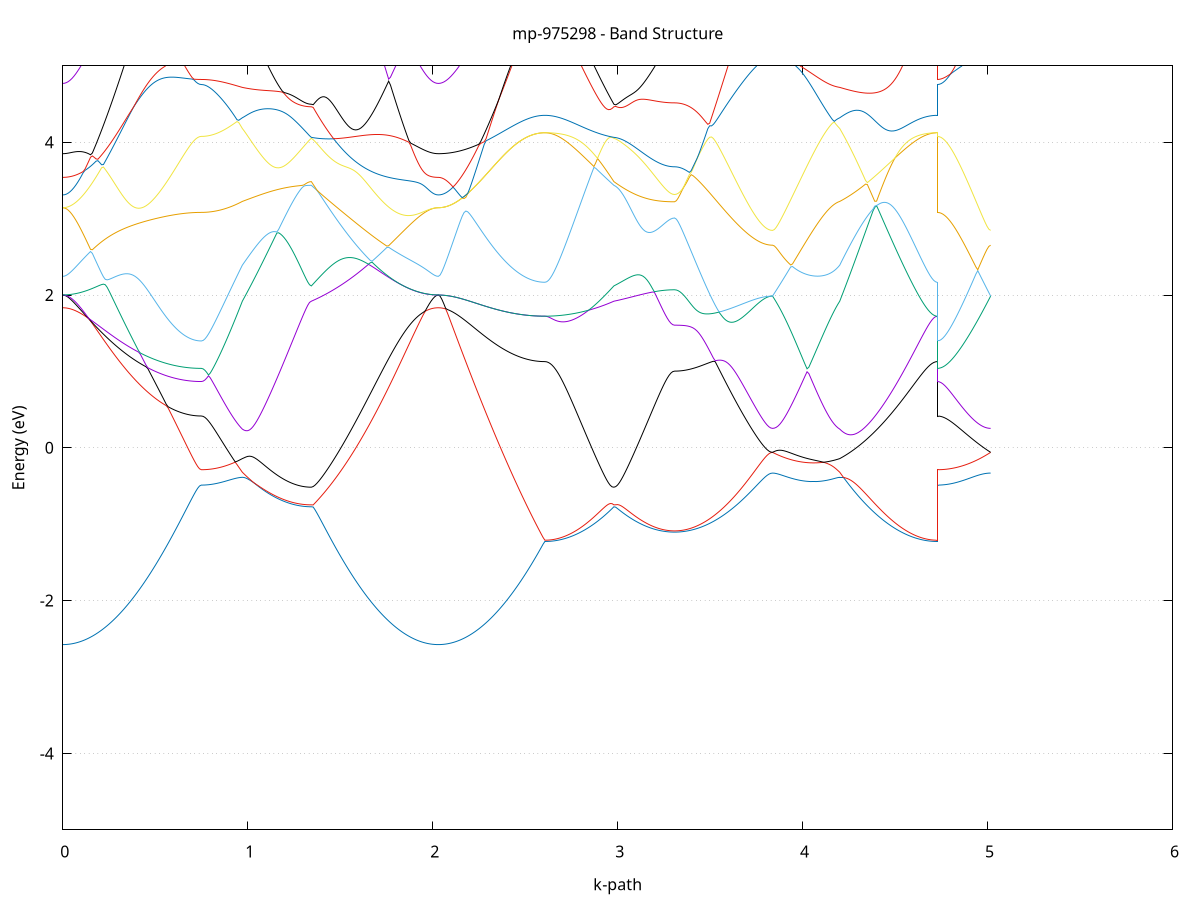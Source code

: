 set title 'mp-975298 - Band Structure'
set xlabel 'k-path'
set ylabel 'Energy (eV)'
set grid y
set yrange [-5:5]
set terminal png size 800,600
set output 'mp-975298_bands_gnuplot.png'
plot '-' using 1:2 with lines notitle, '-' using 1:2 with lines notitle, '-' using 1:2 with lines notitle, '-' using 1:2 with lines notitle, '-' using 1:2 with lines notitle, '-' using 1:2 with lines notitle, '-' using 1:2 with lines notitle, '-' using 1:2 with lines notitle, '-' using 1:2 with lines notitle, '-' using 1:2 with lines notitle, '-' using 1:2 with lines notitle, '-' using 1:2 with lines notitle, '-' using 1:2 with lines notitle, '-' using 1:2 with lines notitle, '-' using 1:2 with lines notitle, '-' using 1:2 with lines notitle, '-' using 1:2 with lines notitle, '-' using 1:2 with lines notitle, '-' using 1:2 with lines notitle, '-' using 1:2 with lines notitle, '-' using 1:2 with lines notitle, '-' using 1:2 with lines notitle, '-' using 1:2 with lines notitle, '-' using 1:2 with lines notitle, '-' using 1:2 with lines notitle, '-' using 1:2 with lines notitle, '-' using 1:2 with lines notitle, '-' using 1:2 with lines notitle, '-' using 1:2 with lines notitle, '-' using 1:2 with lines notitle, '-' using 1:2 with lines notitle, '-' using 1:2 with lines notitle, '-' using 1:2 with lines notitle, '-' using 1:2 with lines notitle, '-' using 1:2 with lines notitle, '-' using 1:2 with lines notitle, '-' using 1:2 with lines notitle, '-' using 1:2 with lines notitle, '-' using 1:2 with lines notitle, '-' using 1:2 with lines notitle, '-' using 1:2 with lines notitle, '-' using 1:2 with lines notitle, '-' using 1:2 with lines notitle, '-' using 1:2 with lines notitle, '-' using 1:2 with lines notitle, '-' using 1:2 with lines notitle, '-' using 1:2 with lines notitle, '-' using 1:2 with lines notitle
0.000000 -28.184943
0.009990 -28.184943
0.019980 -28.184943
0.029970 -28.184943
0.039961 -28.184943
0.049951 -28.184943
0.059941 -28.184943
0.069931 -28.184943
0.079921 -28.184943
0.089911 -28.184943
0.099902 -28.184943
0.109892 -28.184943
0.119882 -28.184943
0.129872 -28.184943
0.139862 -28.184943
0.149852 -28.184943
0.159842 -28.184843
0.169833 -28.184943
0.179823 -28.184943
0.189813 -28.184943
0.199803 -28.184943
0.209793 -28.184943
0.219783 -28.184943
0.229774 -28.184943
0.239764 -28.184943
0.249754 -28.184943
0.259744 -28.184843
0.269734 -28.184843
0.279724 -28.184843
0.289714 -28.184843
0.299705 -28.184843
0.309695 -28.184843
0.319685 -28.184843
0.329675 -28.184843
0.339665 -28.184843
0.349655 -28.184843
0.359646 -28.184843
0.369636 -28.184843
0.379626 -28.184843
0.389616 -28.184843
0.399606 -28.184843
0.409596 -28.184843
0.419586 -28.184843
0.429577 -28.184843
0.439567 -28.184843
0.449557 -28.184843
0.459547 -28.184843
0.469537 -28.184843
0.479527 -28.184743
0.489518 -28.184743
0.499508 -28.184743
0.509498 -28.184743
0.519488 -28.184743
0.529478 -28.184743
0.539468 -28.184743
0.549459 -28.184743
0.559449 -28.184743
0.569439 -28.184743
0.579429 -28.184743
0.589419 -28.184743
0.599409 -28.184743
0.609399 -28.184743
0.619390 -28.184743
0.629380 -28.184743
0.639370 -28.184743
0.649360 -28.184743
0.659350 -28.184743
0.669340 -28.184743
0.679330 -28.184743
0.689321 -28.184743
0.699311 -28.184743
0.709301 -28.184743
0.719291 -28.184743
0.729281 -28.184743
0.739271 -28.184743
0.749262 -28.184743
0.749262 -28.184743
0.758893 -28.184743
0.768525 -28.184743
0.778157 -28.184743
0.787789 -28.184743
0.797421 -28.184743
0.807052 -28.184743
0.816684 -28.184743
0.826316 -28.184743
0.835948 -28.184743
0.845580 -28.184743
0.855211 -28.184743
0.864843 -28.184743
0.874475 -28.184743
0.884107 -28.184743
0.893739 -28.184743
0.903370 -28.184743
0.913002 -28.184743
0.922634 -28.184743
0.932266 -28.184743
0.941898 -28.184743
0.951529 -28.184743
0.961161 -28.184743
0.970793 -28.184743
0.970793 -28.184743
0.980613 -28.184743
0.990433 -28.184743
1.000253 -28.184743
1.010073 -28.184743
1.019893 -28.184743
1.029713 -28.184743
1.039533 -28.184743
1.049353 -28.184743
1.059173 -28.184843
1.068993 -28.184843
1.078813 -28.184843
1.088634 -28.184843
1.098454 -28.184843
1.108274 -28.184843
1.118094 -28.184843
1.127914 -28.184843
1.137734 -28.184843
1.147554 -28.184843
1.157374 -28.184843
1.167194 -28.184843
1.177014 -28.184843
1.186834 -28.184843
1.196654 -28.184843
1.206474 -28.184843
1.216294 -28.184843
1.226114 -28.184843
1.235934 -28.184843
1.245754 -28.184843
1.255574 -28.184843
1.265394 -28.184843
1.275214 -28.184843
1.285034 -28.184843
1.294854 -28.184843
1.304674 -28.184843
1.314494 -28.184843
1.324315 -28.184843
1.334135 -28.184843
1.343955 -28.184843
1.343955 -28.184843
1.353903 -28.184843
1.363852 -28.184843
1.373800 -28.184843
1.383749 -28.184843
1.393698 -28.184843
1.403646 -28.184843
1.413595 -28.184843
1.423544 -28.184843
1.433492 -28.184843
1.443441 -28.184843
1.453389 -28.184843
1.463338 -28.184843
1.473287 -28.184843
1.483235 -28.184843
1.493184 -28.184843
1.503132 -28.184843
1.513081 -28.184843
1.523030 -28.184843
1.532978 -28.184843
1.542927 -28.184843
1.552875 -28.184843
1.562824 -28.184843
1.572773 -28.184843
1.582721 -28.184843
1.592670 -28.184843
1.602619 -28.184843
1.612567 -28.184843
1.622516 -28.184843
1.632464 -28.184843
1.642413 -28.184843
1.652362 -28.184843
1.662310 -28.184843
1.672259 -28.184843
1.682207 -28.184843
1.692156 -28.184843
1.702105 -28.184843
1.712053 -28.184843
1.722002 -28.184843
1.731951 -28.184843
1.741899 -28.184843
1.751848 -28.184843
1.761796 -28.184943
1.771745 -28.184943
1.781694 -28.184943
1.791642 -28.184943
1.801591 -28.184943
1.811539 -28.184943
1.821488 -28.184943
1.831437 -28.184943
1.841385 -28.184943
1.851334 -28.184943
1.861282 -28.184943
1.871231 -28.184943
1.881180 -28.184943
1.891128 -28.184943
1.901077 -28.184943
1.911026 -28.184943
1.920974 -28.184943
1.930923 -28.184943
1.940871 -28.184943
1.950820 -28.184943
1.960769 -28.184943
1.970717 -28.184943
1.980666 -28.184943
1.990614 -28.184943
2.000563 -28.184943
2.010512 -28.184943
2.020460 -28.184943
2.030409 -28.184943
2.030409 -28.184943
2.040343 -28.184943
2.050277 -28.184943
2.060211 -28.184943
2.070145 -28.184943
2.080079 -28.184943
2.090013 -28.184943
2.099946 -28.184943
2.109880 -28.184943
2.119814 -28.184943
2.129748 -28.184943
2.139682 -28.184943
2.149616 -28.184943
2.159550 -28.184943
2.169484 -28.184943
2.179418 -28.184943
2.189352 -28.184943
2.199286 -28.184943
2.209220 -28.184943
2.219154 -28.184943
2.229088 -28.184943
2.239022 -28.184943
2.248956 -28.184943
2.258889 -28.184943
2.268823 -28.184943
2.278757 -28.184943
2.288691 -28.184943
2.298625 -28.184943
2.308559 -28.184943
2.318493 -28.184943
2.328427 -28.184943
2.338361 -28.184943
2.348295 -28.184943
2.358229 -28.184943
2.368163 -28.184943
2.378097 -28.184943
2.388031 -28.184943
2.397965 -28.184943
2.407899 -28.184943
2.417832 -28.184943
2.427766 -28.184943
2.437700 -28.184943
2.447634 -28.184943
2.457568 -28.184943
2.467502 -28.184943
2.477436 -28.184943
2.487370 -28.184943
2.497304 -28.184943
2.507238 -28.184943
2.517172 -28.184943
2.527106 -28.184943
2.537040 -28.184943
2.546974 -28.184943
2.556908 -28.184943
2.566842 -28.184943
2.576775 -28.184943
2.586709 -28.184943
2.596643 -28.184943
2.606577 -28.184943
2.606577 -28.184943
2.616397 -28.184943
2.626217 -28.184943
2.636037 -28.184943
2.645857 -28.184943
2.655678 -28.184943
2.665498 -28.184943
2.675318 -28.184943
2.685138 -28.184943
2.694958 -28.184943
2.704778 -28.184943
2.714598 -28.184943
2.724418 -28.184943
2.734238 -28.184943
2.744058 -28.184943
2.753878 -28.184943
2.763698 -28.184943
2.773518 -28.184943
2.783338 -28.184943
2.793158 -28.184943
2.802978 -28.184943
2.812798 -28.184943
2.822618 -28.184943
2.832438 -28.184943
2.842258 -28.184943
2.852078 -28.184943
2.861898 -28.184943
2.871718 -28.184943
2.881538 -28.184943
2.891359 -28.184943
2.901179 -28.184843
2.910999 -28.184843
2.920819 -28.184843
2.930639 -28.184843
2.940459 -28.184843
2.950279 -28.184843
2.960099 -28.184843
2.969919 -28.184843
2.979739 -28.184843
2.979739 -28.184843
2.989676 -28.184843
2.999613 -28.184843
3.009550 -28.184843
3.019487 -28.184843
3.029423 -28.184843
3.039360 -28.184843
3.049297 -28.184843
3.059234 -28.184843
3.069171 -28.184843
3.079108 -28.184843
3.089045 -28.184843
3.098982 -28.184843
3.108919 -28.184843
3.118856 -28.184843
3.128793 -28.184843
3.138730 -28.184843
3.148667 -28.184843
3.158604 -28.184843
3.168540 -28.184843
3.178477 -28.184843
3.188414 -28.184843
3.198351 -28.184843
3.208288 -28.184843
3.218225 -28.184843
3.228162 -28.184843
3.238099 -28.184843
3.248036 -28.184843
3.257973 -28.184843
3.267910 -28.184843
3.277847 -28.184843
3.287784 -28.184843
3.297721 -28.184843
3.307657 -28.184843
3.307657 -28.184843
3.317654 -28.184843
3.327650 -28.184843
3.337647 -28.184843
3.347643 -28.184843
3.357639 -28.184843
3.367636 -28.184843
3.377632 -28.184843
3.387628 -28.184843
3.397625 -28.184843
3.407621 -28.184843
3.417618 -28.184843
3.427614 -28.184843
3.437610 -28.184843
3.447607 -28.184843
3.457603 -28.184843
3.467599 -28.184843
3.477596 -28.184843
3.487592 -28.184843
3.497589 -28.184843
3.507585 -28.184843
3.517581 -28.184843
3.527578 -28.184843
3.537574 -28.184843
3.547570 -28.184743
3.557567 -28.184743
3.567563 -28.184743
3.577560 -28.184743
3.587556 -28.184743
3.597552 -28.184743
3.607549 -28.184743
3.617545 -28.184743
3.627541 -28.184743
3.637538 -28.184743
3.647534 -28.184743
3.657531 -28.184743
3.667527 -28.184743
3.677523 -28.184743
3.687520 -28.184743
3.697516 -28.184743
3.707513 -28.184743
3.717509 -28.184743
3.727505 -28.184743
3.737502 -28.184743
3.747498 -28.184743
3.757494 -28.184743
3.767491 -28.184743
3.777487 -28.184743
3.787483 -28.184743
3.797480 -28.184743
3.807476 -28.184743
3.817473 -28.184743
3.827469 -28.184743
3.837465 -28.184743
3.837465 -28.184743
3.847287 -28.184743
3.857109 -28.184743
3.866931 -28.184743
3.876753 -28.184743
3.886575 -28.184743
3.896397 -28.184743
3.906219 -28.184743
3.916041 -28.184743
3.925863 -28.184743
3.935685 -28.184743
3.945507 -28.184743
3.955329 -28.184743
3.965151 -28.184743
3.974973 -28.184743
3.984795 -28.184643
3.994617 -28.184743
4.004439 -28.184743
4.014261 -28.184743
4.024083 -28.184743
4.033905 -28.184743
4.043727 -28.184743
4.053549 -28.184743
4.063370 -28.184743
4.073192 -28.184743
4.083014 -28.184743
4.092836 -28.184743
4.102658 -28.184743
4.112480 -28.184743
4.122302 -28.184743
4.132124 -28.184743
4.141946 -28.184743
4.151768 -28.184743
4.161590 -28.184743
4.171412 -28.184743
4.181234 -28.184743
4.191056 -28.184743
4.200878 -28.184743
4.200878 -28.184743
4.210835 -28.184743
4.220792 -28.184743
4.230749 -28.184743
4.240707 -28.184743
4.250664 -28.184743
4.260621 -28.184743
4.270578 -28.184843
4.280535 -28.184843
4.290492 -28.184843
4.300450 -28.184843
4.310407 -28.184843
4.320364 -28.184843
4.330321 -28.184843
4.340278 -28.184843
4.350236 -28.184843
4.360193 -28.184843
4.370150 -28.184843
4.380107 -28.184843
4.390064 -28.184843
4.400021 -28.184843
4.409979 -28.184843
4.419936 -28.184843
4.429893 -28.184843
4.439850 -28.184843
4.449807 -28.184843
4.459764 -28.184843
4.469722 -28.184943
4.479679 -28.184943
4.489636 -28.184943
4.499593 -28.184943
4.509550 -28.184943
4.519507 -28.184943
4.529465 -28.184943
4.539422 -28.184943
4.549379 -28.184943
4.559336 -28.184943
4.569293 -28.184943
4.579250 -28.184943
4.589208 -28.184943
4.599165 -28.184943
4.609122 -28.184943
4.619079 -28.184943
4.629036 -28.184943
4.638994 -28.184943
4.648951 -28.184943
4.658908 -28.184943
4.668865 -28.184943
4.678822 -28.184943
4.688779 -28.184943
4.698737 -28.184943
4.708694 -28.184943
4.718651 -28.184943
4.728608 -28.184943
4.728608 -28.184743
4.738542 -28.184743
4.748476 -28.184743
4.758410 -28.184743
4.768344 -28.184743
4.778278 -28.184743
4.788212 -28.184743
4.798146 -28.184743
4.808080 -28.184743
4.818014 -28.184743
4.827947 -28.184743
4.837881 -28.184743
4.847815 -28.184743
4.857749 -28.184743
4.867683 -28.184743
4.877617 -28.184743
4.887551 -28.184743
4.897485 -28.184743
4.907419 -28.184743
4.917353 -28.184743
4.927287 -28.184743
4.937221 -28.184743
4.947155 -28.184743
4.957089 -28.184743
4.967023 -28.184743
4.976957 -28.184743
4.986890 -28.184743
4.996824 -28.184743
5.006758 -28.184743
5.016692 -28.184743
e
0.000000 -24.925343
0.009990 -24.925343
0.019980 -24.925343
0.029970 -24.925343
0.039961 -24.925343
0.049951 -24.925343
0.059941 -24.925343
0.069931 -24.925343
0.079921 -24.925243
0.089911 -24.925243
0.099902 -24.925243
0.109892 -24.925243
0.119882 -24.925243
0.129872 -24.925243
0.139862 -24.925243
0.149852 -24.925243
0.159842 -24.925243
0.169833 -24.925243
0.179823 -24.925243
0.189813 -24.925243
0.199803 -24.925243
0.209793 -24.925243
0.219783 -24.925143
0.229774 -24.925143
0.239764 -24.925143
0.249754 -24.925143
0.259744 -24.925143
0.269734 -24.925143
0.279724 -24.925143
0.289714 -24.925143
0.299705 -24.925043
0.309695 -24.925043
0.319685 -24.925043
0.329675 -24.925043
0.339665 -24.925043
0.349655 -24.925043
0.359646 -24.925043
0.369636 -24.925043
0.379626 -24.924943
0.389616 -24.924943
0.399606 -24.924943
0.409596 -24.924943
0.419586 -24.924943
0.429577 -24.924943
0.439567 -24.924943
0.449557 -24.924943
0.459547 -24.924843
0.469537 -24.924843
0.479527 -24.924843
0.489518 -24.924843
0.499508 -24.924843
0.509498 -24.924843
0.519488 -24.924943
0.529478 -24.924943
0.539468 -24.924943
0.549459 -24.924943
0.559449 -24.924943
0.569439 -24.924943
0.579429 -24.924943
0.589419 -24.924943
0.599409 -24.924943
0.609399 -24.924943
0.619390 -24.924943
0.629380 -24.925043
0.639370 -24.925043
0.649360 -24.925043
0.659350 -24.925043
0.669340 -24.925043
0.679330 -24.925043
0.689321 -24.925043
0.699311 -24.925043
0.709301 -24.925043
0.719291 -24.925043
0.729281 -24.925043
0.739271 -24.925043
0.749262 -24.925043
0.749262 -24.925043
0.758893 -24.925043
0.768525 -24.925043
0.778157 -24.925043
0.787789 -24.925043
0.797421 -24.925043
0.807052 -24.925043
0.816684 -24.925043
0.826316 -24.925043
0.835948 -24.925043
0.845580 -24.925043
0.855211 -24.925043
0.864843 -24.925043
0.874475 -24.925043
0.884107 -24.925043
0.893739 -24.925043
0.903370 -24.925043
0.913002 -24.925043
0.922634 -24.925043
0.932266 -24.925043
0.941898 -24.925043
0.951529 -24.925043
0.961161 -24.925043
0.970793 -24.925043
0.970793 -24.925043
0.980613 -24.925043
0.990433 -24.925043
1.000253 -24.925043
1.010073 -24.925043
1.019893 -24.925043
1.029713 -24.925043
1.039533 -24.925143
1.049353 -24.925143
1.059173 -24.925143
1.068993 -24.925143
1.078813 -24.925143
1.088634 -24.925143
1.098454 -24.925143
1.108274 -24.925143
1.118094 -24.925143
1.127914 -24.925143
1.137734 -24.925143
1.147554 -24.925143
1.157374 -24.925143
1.167194 -24.925143
1.177014 -24.925143
1.186834 -24.925143
1.196654 -24.925143
1.206474 -24.925143
1.216294 -24.925143
1.226114 -24.925143
1.235934 -24.925143
1.245754 -24.925143
1.255574 -24.925143
1.265394 -24.925143
1.275214 -24.925143
1.285034 -24.925143
1.294854 -24.925143
1.304674 -24.925143
1.314494 -24.925143
1.324315 -24.925143
1.334135 -24.925143
1.343955 -24.925143
1.343955 -24.925143
1.353903 -24.925043
1.363852 -24.925043
1.373800 -24.925043
1.383749 -24.925043
1.393698 -24.925043
1.403646 -24.925043
1.413595 -24.925043
1.423544 -24.925043
1.433492 -24.925043
1.443441 -24.925043
1.453389 -24.924943
1.463338 -24.924943
1.473287 -24.924943
1.483235 -24.924943
1.493184 -24.924943
1.503132 -24.924943
1.513081 -24.924943
1.523030 -24.924943
1.532978 -24.924843
1.542927 -24.924843
1.552875 -24.924843
1.562824 -24.924843
1.572773 -24.924843
1.582721 -24.924843
1.592670 -24.924843
1.602619 -24.924843
1.612567 -24.924943
1.622516 -24.924943
1.632464 -24.924943
1.642413 -24.924943
1.652362 -24.924943
1.662310 -24.924943
1.672259 -24.925043
1.682207 -24.925043
1.692156 -24.925043
1.702105 -24.925043
1.712053 -24.925043
1.722002 -24.925043
1.731951 -24.925043
1.741899 -24.925143
1.751848 -24.925143
1.761796 -24.925143
1.771745 -24.925143
1.781694 -24.925143
1.791642 -24.925143
1.801591 -24.925143
1.811539 -24.925143
1.821488 -24.925243
1.831437 -24.925243
1.841385 -24.925243
1.851334 -24.925243
1.861282 -24.925243
1.871231 -24.925243
1.881180 -24.925243
1.891128 -24.925243
1.901077 -24.925243
1.911026 -24.925243
1.920974 -24.925243
1.930923 -24.925243
1.940871 -24.925243
1.950820 -24.925243
1.960769 -24.925243
1.970717 -24.925343
1.980666 -24.925343
1.990614 -24.925343
2.000563 -24.925343
2.010512 -24.925343
2.020460 -24.925343
2.030409 -24.925343
2.030409 -24.925343
2.040343 -24.925343
2.050277 -24.925343
2.060211 -24.925343
2.070145 -24.925343
2.080079 -24.925343
2.090013 -24.925343
2.099946 -24.925343
2.109880 -24.925343
2.119814 -24.925343
2.129748 -24.925343
2.139682 -24.925343
2.149616 -24.925343
2.159550 -24.925343
2.169484 -24.925343
2.179418 -24.925343
2.189352 -24.925343
2.199286 -24.925343
2.209220 -24.925343
2.219154 -24.925343
2.229088 -24.925343
2.239022 -24.925243
2.248956 -24.925243
2.258889 -24.925243
2.268823 -24.925243
2.278757 -24.925243
2.288691 -24.925243
2.298625 -24.925243
2.308559 -24.925243
2.318493 -24.925243
2.328427 -24.925243
2.338361 -24.925243
2.348295 -24.925243
2.358229 -24.925243
2.368163 -24.925243
2.378097 -24.925243
2.388031 -24.925243
2.397965 -24.925243
2.407899 -24.925243
2.417832 -24.925243
2.427766 -24.925243
2.437700 -24.925243
2.447634 -24.925243
2.457568 -24.925243
2.467502 -24.925243
2.477436 -24.925243
2.487370 -24.925243
2.497304 -24.925243
2.507238 -24.925243
2.517172 -24.925243
2.527106 -24.925243
2.537040 -24.925243
2.546974 -24.925243
2.556908 -24.925243
2.566842 -24.925243
2.576775 -24.925243
2.586709 -24.925243
2.596643 -24.925243
2.606577 -24.925243
2.606577 -24.925243
2.616397 -24.925243
2.626217 -24.925243
2.636037 -24.925243
2.645857 -24.925243
2.655678 -24.925243
2.665498 -24.925243
2.675318 -24.925243
2.685138 -24.925243
2.694958 -24.925243
2.704778 -24.925243
2.714598 -24.925243
2.724418 -24.925243
2.734238 -24.925243
2.744058 -24.925243
2.753878 -24.925243
2.763698 -24.925243
2.773518 -24.925243
2.783338 -24.925243
2.793158 -24.925243
2.802978 -24.925243
2.812798 -24.925243
2.822618 -24.925243
2.832438 -24.925243
2.842258 -24.925243
2.852078 -24.925143
2.861898 -24.925143
2.871718 -24.925143
2.881538 -24.925143
2.891359 -24.925143
2.901179 -24.925143
2.910999 -24.925143
2.920819 -24.925143
2.930639 -24.925143
2.940459 -24.925143
2.950279 -24.925143
2.960099 -24.925143
2.969919 -24.925143
2.979739 -24.925143
2.979739 -24.925143
2.989676 -24.925143
2.999613 -24.925043
3.009550 -24.925043
3.019487 -24.925043
3.029423 -24.925043
3.039360 -24.925043
3.049297 -24.925043
3.059234 -24.925043
3.069171 -24.925043
3.079108 -24.925043
3.089045 -24.925043
3.098982 -24.925043
3.108919 -24.925043
3.118856 -24.925043
3.128793 -24.925043
3.138730 -24.925043
3.148667 -24.925043
3.158604 -24.924943
3.168540 -24.924943
3.178477 -24.924943
3.188414 -24.924943
3.198351 -24.924943
3.208288 -24.924943
3.218225 -24.924943
3.228162 -24.924943
3.238099 -24.924943
3.248036 -24.924943
3.257973 -24.924943
3.267910 -24.924843
3.277847 -24.924843
3.287784 -24.924843
3.297721 -24.924843
3.307657 -24.924843
3.307657 -24.924843
3.317654 -24.924843
3.327650 -24.924843
3.337647 -24.924843
3.347643 -24.924843
3.357639 -24.924843
3.367636 -24.924843
3.377632 -24.924843
3.387628 -24.924843
3.397625 -24.924843
3.407621 -24.924843
3.417618 -24.924843
3.427614 -24.924843
3.437610 -24.924843
3.447607 -24.924843
3.457603 -24.924843
3.467599 -24.924843
3.477596 -24.924843
3.487592 -24.924843
3.497589 -24.924843
3.507585 -24.924843
3.517581 -24.924843
3.527578 -24.924843
3.537574 -24.924843
3.547570 -24.924843
3.557567 -24.924843
3.567563 -24.924843
3.577560 -24.924843
3.587556 -24.924843
3.597552 -24.924843
3.607549 -24.924843
3.617545 -24.924843
3.627541 -24.924843
3.637538 -24.924843
3.647534 -24.924843
3.657531 -24.924843
3.667527 -24.924843
3.677523 -24.924843
3.687520 -24.924843
3.697516 -24.924843
3.707513 -24.924843
3.717509 -24.924843
3.727505 -24.924843
3.737502 -24.924843
3.747498 -24.924843
3.757494 -24.924843
3.767491 -24.924843
3.777487 -24.924843
3.787483 -24.924843
3.797480 -24.924843
3.807476 -24.924843
3.817473 -24.924843
3.827469 -24.924843
3.837465 -24.924843
3.837465 -24.924843
3.847287 -24.924843
3.857109 -24.924843
3.866931 -24.924843
3.876753 -24.924843
3.886575 -24.924943
3.896397 -24.924943
3.906219 -24.924943
3.916041 -24.924943
3.925863 -24.924943
3.935685 -24.924943
3.945507 -24.924943
3.955329 -24.924943
3.965151 -24.924943
3.974973 -24.924943
3.984795 -24.924943
3.994617 -24.924943
4.004439 -24.924943
4.014261 -24.925043
4.024083 -24.925043
4.033905 -24.925043
4.043727 -24.925043
4.053549 -24.925043
4.063370 -24.925043
4.073192 -24.925043
4.083014 -24.925043
4.092836 -24.925043
4.102658 -24.925043
4.112480 -24.925043
4.122302 -24.925043
4.132124 -24.925043
4.141946 -24.925043
4.151768 -24.925043
4.161590 -24.925043
4.171412 -24.925043
4.181234 -24.925043
4.191056 -24.925043
4.200878 -24.925043
4.200878 -24.925043
4.210835 -24.925043
4.220792 -24.925043
4.230749 -24.925043
4.240707 -24.925143
4.250664 -24.925143
4.260621 -24.925143
4.270578 -24.925143
4.280535 -24.925143
4.290492 -24.925143
4.300450 -24.925143
4.310407 -24.925143
4.320364 -24.925143
4.330321 -24.925143
4.340278 -24.925143
4.350236 -24.925143
4.360193 -24.925143
4.370150 -24.925143
4.380107 -24.925143
4.390064 -24.925143
4.400021 -24.925143
4.409979 -24.925143
4.419936 -24.925143
4.429893 -24.925143
4.439850 -24.925143
4.449807 -24.925143
4.459764 -24.925143
4.469722 -24.925243
4.479679 -24.925243
4.489636 -24.925243
4.499593 -24.925243
4.509550 -24.925243
4.519507 -24.925243
4.529465 -24.925243
4.539422 -24.925243
4.549379 -24.925243
4.559336 -24.925243
4.569293 -24.925243
4.579250 -24.925243
4.589208 -24.925243
4.599165 -24.925243
4.609122 -24.925243
4.619079 -24.925243
4.629036 -24.925243
4.638994 -24.925243
4.648951 -24.925243
4.658908 -24.925243
4.668865 -24.925243
4.678822 -24.925243
4.688779 -24.925243
4.698737 -24.925243
4.708694 -24.925243
4.718651 -24.925243
4.728608 -24.925243
4.728608 -24.925043
4.738542 -24.925043
4.748476 -24.925043
4.758410 -24.925043
4.768344 -24.925043
4.778278 -24.925043
4.788212 -24.925043
4.798146 -24.925043
4.808080 -24.925043
4.818014 -24.925043
4.827947 -24.925043
4.837881 -24.925043
4.847815 -24.925043
4.857749 -24.925043
4.867683 -24.924943
4.877617 -24.924943
4.887551 -24.924943
4.897485 -24.924943
4.907419 -24.924943
4.917353 -24.924943
4.927287 -24.924943
4.937221 -24.924943
4.947155 -24.924943
4.957089 -24.924943
4.967023 -24.924943
4.976957 -24.924843
4.986890 -24.924843
4.996824 -24.924843
5.006758 -24.924843
5.016692 -24.924843
e
0.000000 -24.924343
0.009990 -24.924343
0.019980 -24.924343
0.029970 -24.924343
0.039961 -24.924343
0.049951 -24.924443
0.059941 -24.924443
0.069931 -24.924443
0.079921 -24.924443
0.089911 -24.924443
0.099902 -24.924443
0.109892 -24.924443
0.119882 -24.924443
0.129872 -24.924443
0.139862 -24.924443
0.149852 -24.924443
0.159842 -24.924443
0.169833 -24.924443
0.179823 -24.924443
0.189813 -24.924443
0.199803 -24.924543
0.209793 -24.924543
0.219783 -24.924543
0.229774 -24.924543
0.239764 -24.924543
0.249754 -24.924543
0.259744 -24.924543
0.269734 -24.924543
0.279724 -24.924543
0.289714 -24.924643
0.299705 -24.924643
0.309695 -24.924643
0.319685 -24.924643
0.329675 -24.924643
0.339665 -24.924643
0.349655 -24.924643
0.359646 -24.924743
0.369636 -24.924743
0.379626 -24.924743
0.389616 -24.924743
0.399606 -24.924743
0.409596 -24.924743
0.419586 -24.924743
0.429577 -24.924743
0.439567 -24.924843
0.449557 -24.924843
0.459547 -24.924843
0.469537 -24.924843
0.479527 -24.924843
0.489518 -24.924843
0.499508 -24.924843
0.509498 -24.924843
0.519488 -24.924843
0.529478 -24.924843
0.539468 -24.924743
0.549459 -24.924743
0.559449 -24.924743
0.569439 -24.924743
0.579429 -24.924743
0.589419 -24.924743
0.599409 -24.924743
0.609399 -24.924743
0.619390 -24.924743
0.629380 -24.924743
0.639370 -24.924743
0.649360 -24.924743
0.659350 -24.924743
0.669340 -24.924643
0.679330 -24.924643
0.689321 -24.924643
0.699311 -24.924643
0.709301 -24.924643
0.719291 -24.924643
0.729281 -24.924643
0.739271 -24.924643
0.749262 -24.924643
0.749262 -24.924643
0.758893 -24.924643
0.768525 -24.924643
0.778157 -24.924643
0.787789 -24.924643
0.797421 -24.924643
0.807052 -24.924643
0.816684 -24.924643
0.826316 -24.924643
0.835948 -24.924643
0.845580 -24.924643
0.855211 -24.924643
0.864843 -24.924643
0.874475 -24.924643
0.884107 -24.924643
0.893739 -24.924643
0.903370 -24.924643
0.913002 -24.924643
0.922634 -24.924643
0.932266 -24.924643
0.941898 -24.924643
0.951529 -24.924543
0.961161 -24.924543
0.970793 -24.924543
0.970793 -24.924543
0.980613 -24.924543
0.990433 -24.924543
1.000253 -24.924543
1.010073 -24.924543
1.019893 -24.924543
1.029713 -24.924543
1.039533 -24.924543
1.049353 -24.924543
1.059173 -24.924543
1.068993 -24.924543
1.078813 -24.924543
1.088634 -24.924543
1.098454 -24.924543
1.108274 -24.924543
1.118094 -24.924543
1.127914 -24.924543
1.137734 -24.924543
1.147554 -24.924543
1.157374 -24.924543
1.167194 -24.924543
1.177014 -24.924543
1.186834 -24.924443
1.196654 -24.924443
1.206474 -24.924443
1.216294 -24.924443
1.226114 -24.924443
1.235934 -24.924443
1.245754 -24.924443
1.255574 -24.924443
1.265394 -24.924443
1.275214 -24.924443
1.285034 -24.924443
1.294854 -24.924443
1.304674 -24.924443
1.314494 -24.924443
1.324315 -24.924443
1.334135 -24.924443
1.343955 -24.924443
1.343955 -24.924443
1.353903 -24.924443
1.363852 -24.924543
1.373800 -24.924543
1.383749 -24.924543
1.393698 -24.924543
1.403646 -24.924543
1.413595 -24.924543
1.423544 -24.924543
1.433492 -24.924643
1.443441 -24.924643
1.453389 -24.924643
1.463338 -24.924643
1.473287 -24.924643
1.483235 -24.924643
1.493184 -24.924743
1.503132 -24.924743
1.513081 -24.924743
1.523030 -24.924743
1.532978 -24.924743
1.542927 -24.924743
1.552875 -24.924843
1.562824 -24.924843
1.572773 -24.924843
1.582721 -24.924843
1.592670 -24.924843
1.602619 -24.924743
1.612567 -24.924743
1.622516 -24.924743
1.632464 -24.924743
1.642413 -24.924743
1.652362 -24.924743
1.662310 -24.924743
1.672259 -24.924643
1.682207 -24.924643
1.692156 -24.924643
1.702105 -24.924643
1.712053 -24.924643
1.722002 -24.924643
1.731951 -24.924643
1.741899 -24.924643
1.751848 -24.924543
1.761796 -24.924543
1.771745 -24.924543
1.781694 -24.924543
1.791642 -24.924543
1.801591 -24.924543
1.811539 -24.924543
1.821488 -24.924543
1.831437 -24.924543
1.841385 -24.924443
1.851334 -24.924443
1.861282 -24.924443
1.871231 -24.924443
1.881180 -24.924443
1.891128 -24.924443
1.901077 -24.924443
1.911026 -24.924443
1.920974 -24.924443
1.930923 -24.924443
1.940871 -24.924443
1.950820 -24.924443
1.960769 -24.924343
1.970717 -24.924443
1.980666 -24.924443
1.990614 -24.924343
2.000563 -24.924343
2.010512 -24.924343
2.020460 -24.924343
2.030409 -24.924343
2.030409 -24.924343
2.040343 -24.924343
2.050277 -24.924343
2.060211 -24.924343
2.070145 -24.924343
2.080079 -24.924343
2.090013 -24.924343
2.099946 -24.924343
2.109880 -24.924343
2.119814 -24.924343
2.129748 -24.924343
2.139682 -24.924343
2.149616 -24.924343
2.159550 -24.924343
2.169484 -24.924343
2.179418 -24.924343
2.189352 -24.924343
2.199286 -24.924343
2.209220 -24.924343
2.219154 -24.924343
2.229088 -24.924343
2.239022 -24.924343
2.248956 -24.924343
2.258889 -24.924343
2.268823 -24.924343
2.278757 -24.924343
2.288691 -24.924343
2.298625 -24.924343
2.308559 -24.924343
2.318493 -24.924343
2.328427 -24.924343
2.338361 -24.924243
2.348295 -24.924243
2.358229 -24.924243
2.368163 -24.924243
2.378097 -24.924243
2.388031 -24.924243
2.397965 -24.924243
2.407899 -24.924243
2.417832 -24.924243
2.427766 -24.924243
2.437700 -24.924243
2.447634 -24.924243
2.457568 -24.924243
2.467502 -24.924243
2.477436 -24.924243
2.487370 -24.924243
2.497304 -24.924243
2.507238 -24.924243
2.517172 -24.924243
2.527106 -24.924243
2.537040 -24.924243
2.546974 -24.924243
2.556908 -24.924243
2.566842 -24.924243
2.576775 -24.924243
2.586709 -24.924243
2.596643 -24.924243
2.606577 -24.924243
2.606577 -24.924243
2.616397 -24.924243
2.626217 -24.924243
2.636037 -24.924243
2.645857 -24.924243
2.655678 -24.924243
2.665498 -24.924243
2.675318 -24.924243
2.685138 -24.924243
2.694958 -24.924243
2.704778 -24.924243
2.714598 -24.924243
2.724418 -24.924243
2.734238 -24.924243
2.744058 -24.924243
2.753878 -24.924243
2.763698 -24.924243
2.773518 -24.924243
2.783338 -24.924243
2.793158 -24.924243
2.802978 -24.924243
2.812798 -24.924243
2.822618 -24.924343
2.832438 -24.924343
2.842258 -24.924343
2.852078 -24.924343
2.861898 -24.924343
2.871718 -24.924343
2.881538 -24.924343
2.891359 -24.924343
2.901179 -24.924343
2.910999 -24.924343
2.920819 -24.924443
2.930639 -24.924443
2.940459 -24.924443
2.950279 -24.924443
2.960099 -24.924443
2.969919 -24.924443
2.979739 -24.924443
2.979739 -24.924443
2.989676 -24.924443
2.999613 -24.924443
3.009550 -24.924543
3.019487 -24.924543
3.029423 -24.924543
3.039360 -24.924543
3.049297 -24.924543
3.059234 -24.924543
3.069171 -24.924543
3.079108 -24.924543
3.089045 -24.924543
3.098982 -24.924543
3.108919 -24.924543
3.118856 -24.924643
3.128793 -24.924643
3.138730 -24.924643
3.148667 -24.924643
3.158604 -24.924643
3.168540 -24.924643
3.178477 -24.924643
3.188414 -24.924643
3.198351 -24.924643
3.208288 -24.924743
3.218225 -24.924743
3.228162 -24.924743
3.238099 -24.924743
3.248036 -24.924743
3.257973 -24.924743
3.267910 -24.924743
3.277847 -24.924743
3.287784 -24.924743
3.297721 -24.924743
3.307657 -24.924743
3.307657 -24.924743
3.317654 -24.924743
3.327650 -24.924743
3.337647 -24.924743
3.347643 -24.924743
3.357639 -24.924743
3.367636 -24.924743
3.377632 -24.924743
3.387628 -24.924743
3.397625 -24.924743
3.407621 -24.924743
3.417618 -24.924743
3.427614 -24.924743
3.437610 -24.924743
3.447607 -24.924743
3.457603 -24.924743
3.467599 -24.924743
3.477596 -24.924843
3.487592 -24.924843
3.497589 -24.924843
3.507585 -24.924843
3.517581 -24.924843
3.527578 -24.924843
3.537574 -24.924843
3.547570 -24.924843
3.557567 -24.924843
3.567563 -24.924843
3.577560 -24.924843
3.587556 -24.924843
3.597552 -24.924843
3.607549 -24.924843
3.617545 -24.924843
3.627541 -24.924843
3.637538 -24.924843
3.647534 -24.924843
3.657531 -24.924843
3.667527 -24.924843
3.677523 -24.924843
3.687520 -24.924843
3.697516 -24.924843
3.707513 -24.924843
3.717509 -24.924843
3.727505 -24.924843
3.737502 -24.924843
3.747498 -24.924843
3.757494 -24.924843
3.767491 -24.924843
3.777487 -24.924843
3.787483 -24.924843
3.797480 -24.924843
3.807476 -24.924843
3.817473 -24.924843
3.827469 -24.924843
3.837465 -24.924843
3.837465 -24.924843
3.847287 -24.924843
3.857109 -24.924843
3.866931 -24.924843
3.876753 -24.924843
3.886575 -24.924843
3.896397 -24.924843
3.906219 -24.924843
3.916041 -24.924743
3.925863 -24.924743
3.935685 -24.924743
3.945507 -24.924743
3.955329 -24.924743
3.965151 -24.924743
3.974973 -24.924743
3.984795 -24.924743
3.994617 -24.924743
4.004439 -24.924743
4.014261 -24.924743
4.024083 -24.924643
4.033905 -24.924643
4.043727 -24.924643
4.053549 -24.924643
4.063370 -24.924643
4.073192 -24.924643
4.083014 -24.924643
4.092836 -24.924643
4.102658 -24.924643
4.112480 -24.924643
4.122302 -24.924643
4.132124 -24.924643
4.141946 -24.924643
4.151768 -24.924643
4.161590 -24.924643
4.171412 -24.924543
4.181234 -24.924543
4.191056 -24.924543
4.200878 -24.924543
4.200878 -24.924543
4.210835 -24.924543
4.220792 -24.924543
4.230749 -24.924543
4.240707 -24.924543
4.250664 -24.924543
4.260621 -24.924543
4.270578 -24.924543
4.280535 -24.924543
4.290492 -24.924543
4.300450 -24.924443
4.310407 -24.924443
4.320364 -24.924443
4.330321 -24.924443
4.340278 -24.924443
4.350236 -24.924443
4.360193 -24.924443
4.370150 -24.924443
4.380107 -24.924443
4.390064 -24.924443
4.400021 -24.924343
4.409979 -24.924343
4.419936 -24.924343
4.429893 -24.924343
4.439850 -24.924343
4.449807 -24.924343
4.459764 -24.924343
4.469722 -24.924343
4.479679 -24.924343
4.489636 -24.924343
4.499593 -24.924343
4.509550 -24.924343
4.519507 -24.924243
4.529465 -24.924243
4.539422 -24.924243
4.549379 -24.924243
4.559336 -24.924243
4.569293 -24.924243
4.579250 -24.924243
4.589208 -24.924243
4.599165 -24.924243
4.609122 -24.924243
4.619079 -24.924243
4.629036 -24.924243
4.638994 -24.924243
4.648951 -24.924243
4.658908 -24.924243
4.668865 -24.924243
4.678822 -24.924243
4.688779 -24.924243
4.698737 -24.924243
4.708694 -24.924243
4.718651 -24.924243
4.728608 -24.924243
4.728608 -24.924643
4.738542 -24.924643
4.748476 -24.924643
4.758410 -24.924643
4.768344 -24.924643
4.778278 -24.924643
4.788212 -24.924643
4.798146 -24.924643
4.808080 -24.924643
4.818014 -24.924643
4.827947 -24.924743
4.837881 -24.924743
4.847815 -24.924743
4.857749 -24.924743
4.867683 -24.924743
4.877617 -24.924743
4.887551 -24.924743
4.897485 -24.924743
4.907419 -24.924743
4.917353 -24.924743
4.927287 -24.924743
4.937221 -24.924743
4.947155 -24.924743
4.957089 -24.924743
4.967023 -24.924843
4.976957 -24.924843
4.986890 -24.924843
4.996824 -24.924843
5.006758 -24.924843
5.016692 -24.924843
e
0.000000 -24.914343
0.009990 -24.914343
0.019980 -24.914243
0.029970 -24.914343
0.039961 -24.914343
0.049951 -24.914343
0.059941 -24.914343
0.069931 -24.914243
0.079921 -24.914343
0.089911 -24.914343
0.099902 -24.914343
0.109892 -24.914343
0.119882 -24.914343
0.129872 -24.914343
0.139862 -24.914343
0.149852 -24.914343
0.159842 -24.914343
0.169833 -24.914343
0.179823 -24.914343
0.189813 -24.914343
0.199803 -24.914443
0.209793 -24.914443
0.219783 -24.914443
0.229774 -24.914443
0.239764 -24.914443
0.249754 -24.914443
0.259744 -24.914443
0.269734 -24.914443
0.279724 -24.914543
0.289714 -24.914543
0.299705 -24.914543
0.309695 -24.914543
0.319685 -24.914543
0.329675 -24.914543
0.339665 -24.914543
0.349655 -24.914543
0.359646 -24.914643
0.369636 -24.914643
0.379626 -24.914643
0.389616 -24.914643
0.399606 -24.914643
0.409596 -24.914643
0.419586 -24.914643
0.429577 -24.914743
0.439567 -24.914743
0.449557 -24.914743
0.459547 -24.914743
0.469537 -24.914743
0.479527 -24.914743
0.489518 -24.914743
0.499508 -24.914743
0.509498 -24.914843
0.519488 -24.914843
0.529478 -24.914843
0.539468 -24.914843
0.549459 -24.914843
0.559449 -24.914843
0.569439 -24.914843
0.579429 -24.914843
0.589419 -24.914843
0.599409 -24.914843
0.609399 -24.914943
0.619390 -24.914943
0.629380 -24.914943
0.639370 -24.914943
0.649360 -24.914943
0.659350 -24.914943
0.669340 -24.914943
0.679330 -24.914943
0.689321 -24.914943
0.699311 -24.914943
0.709301 -24.914943
0.719291 -24.914943
0.729281 -24.914943
0.739271 -24.914943
0.749262 -24.914943
0.749262 -24.914943
0.758893 -24.914943
0.768525 -24.914943
0.778157 -24.914943
0.787789 -24.914943
0.797421 -24.914943
0.807052 -24.914843
0.816684 -24.914843
0.826316 -24.914843
0.835948 -24.914743
0.845580 -24.914743
0.855211 -24.914743
0.864843 -24.914743
0.874475 -24.914743
0.884107 -24.914743
0.893739 -24.914743
0.903370 -24.914743
0.913002 -24.914743
0.922634 -24.914743
0.932266 -24.914743
0.941898 -24.914743
0.951529 -24.914743
0.961161 -24.914743
0.970793 -24.914743
0.970793 -24.914743
0.980613 -24.914643
0.990433 -24.914643
1.000253 -24.914643
1.010073 -24.914643
1.019893 -24.914643
1.029713 -24.914643
1.039533 -24.914643
1.049353 -24.914543
1.059173 -24.914543
1.068993 -24.914543
1.078813 -24.914543
1.088634 -24.914443
1.098454 -24.914443
1.108274 -24.914443
1.118094 -24.914343
1.127914 -24.914343
1.137734 -24.914343
1.147554 -24.914243
1.157374 -24.914243
1.167194 -24.914143
1.177014 -24.914143
1.186834 -24.914043
1.196654 -24.914043
1.206474 -24.913943
1.216294 -24.913943
1.226114 -24.913843
1.235934 -24.913843
1.245754 -24.913743
1.255574 -24.913643
1.265394 -24.913643
1.275214 -24.913543
1.285034 -24.913543
1.294854 -24.913443
1.304674 -24.913343
1.314494 -24.913343
1.324315 -24.913243
1.334135 -24.913143
1.343955 -24.913143
1.343955 -24.913143
1.353903 -24.913043
1.363852 -24.912943
1.373800 -24.912943
1.383749 -24.912843
1.393698 -24.912743
1.403646 -24.912743
1.413595 -24.912643
1.423544 -24.912543
1.433492 -24.912543
1.443441 -24.912443
1.453389 -24.912343
1.463338 -24.912343
1.473287 -24.912243
1.483235 -24.912143
1.493184 -24.912043
1.503132 -24.912143
1.513081 -24.912143
1.523030 -24.912243
1.532978 -24.912343
1.542927 -24.912343
1.552875 -24.912443
1.562824 -24.912543
1.572773 -24.912543
1.582721 -24.912643
1.592670 -24.912743
1.602619 -24.912743
1.612567 -24.912843
1.622516 -24.912943
1.632464 -24.912943
1.642413 -24.913043
1.652362 -24.913043
1.662310 -24.913143
1.672259 -24.913143
1.682207 -24.913243
1.692156 -24.913343
1.702105 -24.913343
1.712053 -24.913443
1.722002 -24.913443
1.731951 -24.913543
1.741899 -24.913543
1.751848 -24.913643
1.761796 -24.913643
1.771745 -24.913743
1.781694 -24.913743
1.791642 -24.913743
1.801591 -24.913843
1.811539 -24.913843
1.821488 -24.913943
1.831437 -24.913943
1.841385 -24.913943
1.851334 -24.914043
1.861282 -24.914043
1.871231 -24.914043
1.881180 -24.914043
1.891128 -24.914143
1.901077 -24.914143
1.911026 -24.914143
1.920974 -24.914143
1.930923 -24.914243
1.940871 -24.914243
1.950820 -24.914243
1.960769 -24.914243
1.970717 -24.914243
1.980666 -24.914243
1.990614 -24.914243
2.000563 -24.914243
2.010512 -24.914243
2.020460 -24.914243
2.030409 -24.914343
2.030409 -24.914343
2.040343 -24.914343
2.050277 -24.914343
2.060211 -24.914343
2.070145 -24.914343
2.080079 -24.914343
2.090013 -24.914343
2.099946 -24.914343
2.109880 -24.914343
2.119814 -24.914343
2.129748 -24.914343
2.139682 -24.914343
2.149616 -24.914343
2.159550 -24.914343
2.169484 -24.914343
2.179418 -24.914343
2.189352 -24.914343
2.199286 -24.914343
2.209220 -24.914343
2.219154 -24.914343
2.229088 -24.914343
2.239022 -24.914343
2.248956 -24.914343
2.258889 -24.914343
2.268823 -24.914343
2.278757 -24.914343
2.288691 -24.914343
2.298625 -24.914343
2.308559 -24.914343
2.318493 -24.914343
2.328427 -24.914343
2.338361 -24.914343
2.348295 -24.914343
2.358229 -24.914343
2.368163 -24.914343
2.378097 -24.914343
2.388031 -24.914343
2.397965 -24.914343
2.407899 -24.914343
2.417832 -24.914443
2.427766 -24.914443
2.437700 -24.914443
2.447634 -24.914443
2.457568 -24.914443
2.467502 -24.914443
2.477436 -24.914443
2.487370 -24.914443
2.497304 -24.914443
2.507238 -24.914443
2.517172 -24.914443
2.527106 -24.914443
2.537040 -24.914443
2.546974 -24.914443
2.556908 -24.914443
2.566842 -24.914443
2.576775 -24.914443
2.586709 -24.914443
2.596643 -24.914443
2.606577 -24.914443
2.606577 -24.914443
2.616397 -24.914443
2.626217 -24.914443
2.636037 -24.914443
2.645857 -24.914443
2.655678 -24.914443
2.665498 -24.914343
2.675318 -24.914343
2.685138 -24.914343
2.694958 -24.914343
2.704778 -24.914343
2.714598 -24.914343
2.724418 -24.914243
2.734238 -24.914243
2.744058 -24.914243
2.753878 -24.914243
2.763698 -24.914143
2.773518 -24.914143
2.783338 -24.914143
2.793158 -24.914043
2.802978 -24.914043
2.812798 -24.913943
2.822618 -24.913943
2.832438 -24.913943
2.842258 -24.913843
2.852078 -24.913843
2.861898 -24.913743
2.871718 -24.913743
2.881538 -24.913643
2.891359 -24.913643
2.901179 -24.913543
2.910999 -24.913543
2.920819 -24.913443
2.930639 -24.913443
2.940459 -24.913343
2.950279 -24.913243
2.960099 -24.913243
2.969919 -24.913143
2.979739 -24.913143
2.979739 -24.913143
2.989676 -24.913043
2.999613 -24.913043
3.009550 -24.913043
3.019487 -24.912943
3.029423 -24.912943
3.039360 -24.912943
3.049297 -24.912843
3.059234 -24.912843
3.069171 -24.912843
3.079108 -24.912743
3.089045 -24.912743
3.098982 -24.912743
3.108919 -24.912643
3.118856 -24.912643
3.128793 -24.912643
3.138730 -24.912543
3.148667 -24.912543
3.158604 -24.912543
3.168540 -24.912443
3.178477 -24.912443
3.188414 -24.912443
3.198351 -24.912343
3.208288 -24.912343
3.218225 -24.912343
3.228162 -24.912243
3.238099 -24.912243
3.248036 -24.912243
3.257973 -24.912143
3.267910 -24.912143
3.277847 -24.912143
3.287784 -24.912143
3.297721 -24.912043
3.307657 -24.912043
3.307657 -24.912043
3.317654 -24.912143
3.327650 -24.912143
3.337647 -24.912243
3.347643 -24.912343
3.357639 -24.912443
3.367636 -24.912543
3.377632 -24.912643
3.387628 -24.912643
3.397625 -24.912743
3.407621 -24.912843
3.417618 -24.912943
3.427614 -24.913043
3.437610 -24.913043
3.447607 -24.913143
3.457603 -24.913243
3.467599 -24.913343
3.477596 -24.913443
3.487592 -24.913443
3.497589 -24.913543
3.507585 -24.913643
3.517581 -24.913643
3.527578 -24.913743
3.537574 -24.913843
3.547570 -24.913843
3.557567 -24.913943
3.567563 -24.914043
3.577560 -24.914043
3.587556 -24.914143
3.597552 -24.914143
3.607549 -24.914243
3.617545 -24.914343
3.627541 -24.914343
3.637538 -24.914443
3.647534 -24.914443
3.657531 -24.914543
3.667527 -24.914543
3.677523 -24.914543
3.687520 -24.914643
3.697516 -24.914643
3.707513 -24.914643
3.717509 -24.914743
3.727505 -24.914743
3.737502 -24.914743
3.747498 -24.914843
3.757494 -24.914843
3.767491 -24.914843
3.777487 -24.914843
3.787483 -24.914843
3.797480 -24.914843
3.807476 -24.914843
3.817473 -24.914943
3.827469 -24.914943
3.837465 -24.914943
3.837465 -24.914943
3.847287 -24.914943
3.857109 -24.914943
3.866931 -24.914943
3.876753 -24.914943
3.886575 -24.914843
3.896397 -24.914843
3.906219 -24.914843
3.916041 -24.914843
3.925863 -24.914843
3.935685 -24.914843
3.945507 -24.914843
3.955329 -24.914843
3.965151 -24.914843
3.974973 -24.914843
3.984795 -24.914743
3.994617 -24.914843
4.004439 -24.914743
4.014261 -24.914743
4.024083 -24.914743
4.033905 -24.914743
4.043727 -24.914743
4.053549 -24.914743
4.063370 -24.914743
4.073192 -24.914743
4.083014 -24.914743
4.092836 -24.914743
4.102658 -24.914743
4.112480 -24.914743
4.122302 -24.914743
4.132124 -24.914743
4.141946 -24.914743
4.151768 -24.914743
4.161590 -24.914743
4.171412 -24.914743
4.181234 -24.914743
4.191056 -24.914743
4.200878 -24.914743
4.200878 -24.914743
4.210835 -24.914643
4.220792 -24.914643
4.230749 -24.914643
4.240707 -24.914643
4.250664 -24.914643
4.260621 -24.914643
4.270578 -24.914643
4.280535 -24.914643
4.290492 -24.914643
4.300450 -24.914643
4.310407 -24.914643
4.320364 -24.914643
4.330321 -24.914643
4.340278 -24.914643
4.350236 -24.914643
4.360193 -24.914543
4.370150 -24.914543
4.380107 -24.914543
4.390064 -24.914543
4.400021 -24.914543
4.409979 -24.914543
4.419936 -24.914543
4.429893 -24.914543
4.439850 -24.914543
4.449807 -24.914543
4.459764 -24.914543
4.469722 -24.914543
4.479679 -24.914543
4.489636 -24.914543
4.499593 -24.914543
4.509550 -24.914443
4.519507 -24.914443
4.529465 -24.914443
4.539422 -24.914443
4.549379 -24.914443
4.559336 -24.914443
4.569293 -24.914443
4.579250 -24.914443
4.589208 -24.914443
4.599165 -24.914443
4.609122 -24.914443
4.619079 -24.914443
4.629036 -24.914443
4.638994 -24.914443
4.648951 -24.914443
4.658908 -24.914443
4.668865 -24.914443
4.678822 -24.914443
4.688779 -24.914443
4.698737 -24.914443
4.708694 -24.914443
4.718651 -24.914443
4.728608 -24.914443
4.728608 -24.914943
4.738542 -24.914943
4.748476 -24.914943
4.758410 -24.914943
4.768344 -24.914943
4.778278 -24.914943
4.788212 -24.914943
4.798146 -24.914943
4.808080 -24.914943
4.818014 -24.914943
4.827947 -24.914943
4.837881 -24.914943
4.847815 -24.914943
4.857749 -24.914943
4.867683 -24.914943
4.877617 -24.914943
4.887551 -24.914943
4.897485 -24.914943
4.907419 -24.914943
4.917353 -24.914943
4.927287 -24.914943
4.937221 -24.914943
4.947155 -24.914943
4.957089 -24.914943
4.967023 -24.914943
4.976957 -24.914943
4.986890 -24.914943
4.996824 -24.914943
5.006758 -24.914943
5.016692 -24.914943
e
0.000000 -24.914243
0.009990 -24.914243
0.019980 -24.914243
0.029970 -24.914243
0.039961 -24.914243
0.049951 -24.914243
0.059941 -24.914243
0.069931 -24.914143
0.079921 -24.914143
0.089911 -24.914143
0.099902 -24.914043
0.109892 -24.914043
0.119882 -24.913943
0.129872 -24.913943
0.139862 -24.913843
0.149852 -24.913843
0.159842 -24.913743
0.169833 -24.913643
0.179823 -24.913643
0.189813 -24.913543
0.199803 -24.913443
0.209793 -24.913343
0.219783 -24.913243
0.229774 -24.913243
0.239764 -24.913143
0.249754 -24.913043
0.259744 -24.912943
0.269734 -24.912843
0.279724 -24.912743
0.289714 -24.912643
0.299705 -24.912543
0.309695 -24.912443
0.319685 -24.912343
0.329675 -24.912243
0.339665 -24.912143
0.349655 -24.912043
0.359646 -24.912043
0.369636 -24.912143
0.379626 -24.912243
0.389616 -24.912343
0.399606 -24.912443
0.409596 -24.912543
0.419586 -24.912743
0.429577 -24.912843
0.439567 -24.912943
0.449557 -24.913043
0.459547 -24.913143
0.469537 -24.913243
0.479527 -24.913343
0.489518 -24.913443
0.499508 -24.913443
0.509498 -24.913543
0.519488 -24.913643
0.529478 -24.913743
0.539468 -24.913843
0.549459 -24.913943
0.559449 -24.914043
0.569439 -24.914043
0.579429 -24.914143
0.589419 -24.914243
0.599409 -24.914243
0.609399 -24.914343
0.619390 -24.914343
0.629380 -24.914443
0.639370 -24.914543
0.649360 -24.914543
0.659350 -24.914543
0.669340 -24.914643
0.679330 -24.914643
0.689321 -24.914643
0.699311 -24.914743
0.709301 -24.914743
0.719291 -24.914743
0.729281 -24.914743
0.739271 -24.914743
0.749262 -24.914743
0.749262 -24.914743
0.758893 -24.914743
0.768525 -24.914743
0.778157 -24.914743
0.787789 -24.914743
0.797421 -24.914743
0.807052 -24.914743
0.816684 -24.914743
0.826316 -24.914743
0.835948 -24.914743
0.845580 -24.914743
0.855211 -24.914743
0.864843 -24.914643
0.874475 -24.914643
0.884107 -24.914543
0.893739 -24.914443
0.903370 -24.914443
0.913002 -24.914343
0.922634 -24.914243
0.932266 -24.914243
0.941898 -24.914143
0.951529 -24.914043
0.961161 -24.913943
0.970793 -24.913843
0.970793 -24.913843
0.980613 -24.913843
0.990433 -24.913743
1.000253 -24.913643
1.010073 -24.913643
1.019893 -24.913543
1.029713 -24.913443
1.039533 -24.913443
1.049353 -24.913343
1.059173 -24.913243
1.068993 -24.913143
1.078813 -24.913143
1.088634 -24.913043
1.098454 -24.912943
1.108274 -24.912843
1.118094 -24.912843
1.127914 -24.912743
1.137734 -24.912643
1.147554 -24.912543
1.157374 -24.912443
1.167194 -24.912343
1.177014 -24.912343
1.186834 -24.912243
1.196654 -24.912143
1.206474 -24.912043
1.216294 -24.912043
1.226114 -24.912143
1.235934 -24.912243
1.245754 -24.912343
1.255574 -24.912443
1.265394 -24.912443
1.275214 -24.912543
1.285034 -24.912643
1.294854 -24.912743
1.304674 -24.912743
1.314494 -24.912843
1.324315 -24.912943
1.334135 -24.913043
1.343955 -24.913043
1.343955 -24.913043
1.353903 -24.913043
1.363852 -24.912943
1.373800 -24.912843
1.383749 -24.912843
1.393698 -24.912743
1.403646 -24.912643
1.413595 -24.912643
1.423544 -24.912543
1.433492 -24.912443
1.443441 -24.912343
1.453389 -24.912343
1.463338 -24.912243
1.473287 -24.912143
1.483235 -24.912143
1.493184 -24.912043
1.503132 -24.912043
1.513081 -24.912043
1.523030 -24.912143
1.532978 -24.912143
1.542927 -24.912243
1.552875 -24.912343
1.562824 -24.912343
1.572773 -24.912443
1.582721 -24.912543
1.592670 -24.912543
1.602619 -24.912643
1.612567 -24.912743
1.622516 -24.912743
1.632464 -24.912843
1.642413 -24.912943
1.652362 -24.912943
1.662310 -24.913043
1.672259 -24.913043
1.682207 -24.913143
1.692156 -24.913243
1.702105 -24.913243
1.712053 -24.913343
1.722002 -24.913343
1.731951 -24.913443
1.741899 -24.913443
1.751848 -24.913543
1.761796 -24.913543
1.771745 -24.913643
1.781694 -24.913643
1.791642 -24.913743
1.801591 -24.913743
1.811539 -24.913843
1.821488 -24.913843
1.831437 -24.913843
1.841385 -24.913943
1.851334 -24.913943
1.861282 -24.914043
1.871231 -24.914043
1.881180 -24.914043
1.891128 -24.914043
1.901077 -24.914143
1.911026 -24.914143
1.920974 -24.914143
1.930923 -24.914143
1.940871 -24.914243
1.950820 -24.914243
1.960769 -24.914243
1.970717 -24.914243
1.980666 -24.914243
1.990614 -24.914243
2.000563 -24.914243
2.010512 -24.914243
2.020460 -24.914243
2.030409 -24.914343
2.030409 -24.914343
2.040343 -24.914243
2.050277 -24.914343
2.060211 -24.914343
2.070145 -24.914343
2.080079 -24.914343
2.090013 -24.914343
2.099946 -24.914343
2.109880 -24.914343
2.119814 -24.914343
2.129748 -24.914343
2.139682 -24.914343
2.149616 -24.914343
2.159550 -24.914343
2.169484 -24.914343
2.179418 -24.914343
2.189352 -24.914343
2.199286 -24.914343
2.209220 -24.914343
2.219154 -24.914343
2.229088 -24.914343
2.239022 -24.914343
2.248956 -24.914343
2.258889 -24.914343
2.268823 -24.914343
2.278757 -24.914343
2.288691 -24.914343
2.298625 -24.914343
2.308559 -24.914343
2.318493 -24.914343
2.328427 -24.914343
2.338361 -24.914343
2.348295 -24.914343
2.358229 -24.914343
2.368163 -24.914343
2.378097 -24.914343
2.388031 -24.914343
2.397965 -24.914343
2.407899 -24.914343
2.417832 -24.914343
2.427766 -24.914443
2.437700 -24.914443
2.447634 -24.914443
2.457568 -24.914443
2.467502 -24.914443
2.477436 -24.914443
2.487370 -24.914443
2.497304 -24.914443
2.507238 -24.914443
2.517172 -24.914443
2.527106 -24.914443
2.537040 -24.914443
2.546974 -24.914443
2.556908 -24.914443
2.566842 -24.914443
2.576775 -24.914443
2.586709 -24.914443
2.596643 -24.914443
2.606577 -24.914443
2.606577 -24.914443
2.616397 -24.914443
2.626217 -24.914443
2.636037 -24.914443
2.645857 -24.914443
2.655678 -24.914443
2.665498 -24.914343
2.675318 -24.914343
2.685138 -24.914343
2.694958 -24.914343
2.704778 -24.914343
2.714598 -24.914343
2.724418 -24.914243
2.734238 -24.914243
2.744058 -24.914243
2.753878 -24.914143
2.763698 -24.914143
2.773518 -24.914143
2.783338 -24.914043
2.793158 -24.914043
2.802978 -24.914043
2.812798 -24.913943
2.822618 -24.913943
2.832438 -24.913843
2.842258 -24.913843
2.852078 -24.913843
2.861898 -24.913743
2.871718 -24.913743
2.881538 -24.913643
2.891359 -24.913543
2.901179 -24.913543
2.910999 -24.913443
2.920819 -24.913443
2.930639 -24.913343
2.940459 -24.913343
2.950279 -24.913243
2.960099 -24.913143
2.969919 -24.913143
2.979739 -24.913043
2.979739 -24.913043
2.989676 -24.913043
2.999613 -24.913043
3.009550 -24.912943
3.019487 -24.912943
3.029423 -24.912943
3.039360 -24.912843
3.049297 -24.912843
3.059234 -24.912843
3.069171 -24.912743
3.079108 -24.912743
3.089045 -24.912743
3.098982 -24.912643
3.108919 -24.912643
3.118856 -24.912643
3.128793 -24.912643
3.138730 -24.912543
3.148667 -24.912543
3.158604 -24.912543
3.168540 -24.912443
3.178477 -24.912443
3.188414 -24.912443
3.198351 -24.912343
3.208288 -24.912343
3.218225 -24.912343
3.228162 -24.912243
3.238099 -24.912243
3.248036 -24.912243
3.257973 -24.912143
3.267910 -24.912143
3.277847 -24.912143
3.287784 -24.912043
3.297721 -24.912043
3.307657 -24.912043
3.307657 -24.912043
3.317654 -24.912143
3.327650 -24.912143
3.337647 -24.912243
3.347643 -24.912343
3.357639 -24.912443
3.367636 -24.912543
3.377632 -24.912643
3.387628 -24.912643
3.397625 -24.912743
3.407621 -24.912843
3.417618 -24.912943
3.427614 -24.913043
3.437610 -24.913043
3.447607 -24.913143
3.457603 -24.913243
3.467599 -24.913343
3.477596 -24.913343
3.487592 -24.913443
3.497589 -24.913543
3.507585 -24.913543
3.517581 -24.913643
3.527578 -24.913743
3.537574 -24.913743
3.547570 -24.913843
3.557567 -24.913943
3.567563 -24.913943
3.577560 -24.914043
3.587556 -24.914043
3.597552 -24.914143
3.607549 -24.914143
3.617545 -24.914243
3.627541 -24.914343
3.637538 -24.914343
3.647534 -24.914343
3.657531 -24.914443
3.667527 -24.914443
3.677523 -24.914543
3.687520 -24.914543
3.697516 -24.914543
3.707513 -24.914643
3.717509 -24.914643
3.727505 -24.914643
3.737502 -24.914643
3.747498 -24.914743
3.757494 -24.914743
3.767491 -24.914743
3.777487 -24.914743
3.787483 -24.914743
3.797480 -24.914843
3.807476 -24.914843
3.817473 -24.914843
3.827469 -24.914843
3.837465 -24.914843
3.837465 -24.914843
3.847287 -24.914843
3.857109 -24.914843
3.866931 -24.914843
3.876753 -24.914843
3.886575 -24.914843
3.896397 -24.914843
3.906219 -24.914843
3.916041 -24.914743
3.925863 -24.914743
3.935685 -24.914743
3.945507 -24.914743
3.955329 -24.914743
3.965151 -24.914743
3.974973 -24.914743
3.984795 -24.914743
3.994617 -24.914743
4.004439 -24.914643
4.014261 -24.914643
4.024083 -24.914643
4.033905 -24.914643
4.043727 -24.914543
4.053549 -24.914543
4.063370 -24.914543
4.073192 -24.914443
4.083014 -24.914443
4.092836 -24.914443
4.102658 -24.914343
4.112480 -24.914343
4.122302 -24.914243
4.132124 -24.914243
4.141946 -24.914143
4.151768 -24.914143
4.161590 -24.914043
4.171412 -24.914043
4.181234 -24.913943
4.191056 -24.913943
4.200878 -24.913843
4.200878 -24.913843
4.210835 -24.913743
4.220792 -24.913743
4.230749 -24.913643
4.240707 -24.913543
4.250664 -24.913443
4.260621 -24.913343
4.270578 -24.913243
4.280535 -24.913043
4.290492 -24.912943
4.300450 -24.912843
4.310407 -24.912743
4.320364 -24.912643
4.330321 -24.912543
4.340278 -24.912443
4.350236 -24.912343
4.360193 -24.912243
4.370150 -24.912143
4.380107 -24.912143
4.390064 -24.912243
4.400021 -24.912343
4.409979 -24.912443
4.419936 -24.912543
4.429893 -24.912643
4.439850 -24.912743
4.449807 -24.912843
4.459764 -24.912943
4.469722 -24.913043
4.479679 -24.913143
4.489636 -24.913243
4.499593 -24.913343
4.509550 -24.913443
4.519507 -24.913443
4.529465 -24.913543
4.539422 -24.913643
4.549379 -24.913743
4.559336 -24.913743
4.569293 -24.913843
4.579250 -24.913943
4.589208 -24.913943
4.599165 -24.914043
4.609122 -24.914143
4.619079 -24.914143
4.629036 -24.914243
4.638994 -24.914243
4.648951 -24.914243
4.658908 -24.914343
4.668865 -24.914343
4.678822 -24.914343
4.688779 -24.914343
4.698737 -24.914443
4.708694 -24.914443
4.718651 -24.914443
4.728608 -24.914443
4.728608 -24.914743
4.738542 -24.914743
4.748476 -24.914743
4.758410 -24.914743
4.768344 -24.914743
4.778278 -24.914743
4.788212 -24.914743
4.798146 -24.914743
4.808080 -24.914743
4.818014 -24.914743
4.827947 -24.914743
4.837881 -24.914743
4.847815 -24.914743
4.857749 -24.914743
4.867683 -24.914743
4.877617 -24.914743
4.887551 -24.914743
4.897485 -24.914743
4.907419 -24.914843
4.917353 -24.914843
4.927287 -24.914843
4.937221 -24.914843
4.947155 -24.914843
4.957089 -24.914843
4.967023 -24.914843
4.976957 -24.914843
4.986890 -24.914843
4.996824 -24.914843
5.006758 -24.914843
5.016692 -24.914843
e
0.000000 -24.909643
0.009990 -24.909643
0.019980 -24.909643
0.029970 -24.909643
0.039961 -24.909743
0.049951 -24.909743
0.059941 -24.909743
0.069931 -24.909743
0.079921 -24.909843
0.089911 -24.909843
0.099902 -24.909843
0.109892 -24.909943
0.119882 -24.909943
0.129872 -24.910043
0.139862 -24.910143
0.149852 -24.910143
0.159842 -24.910243
0.169833 -24.910243
0.179823 -24.910343
0.189813 -24.910443
0.199803 -24.910543
0.209793 -24.910543
0.219783 -24.910643
0.229774 -24.910743
0.239764 -24.910843
0.249754 -24.910943
0.259744 -24.911043
0.269734 -24.911143
0.279724 -24.911243
0.289714 -24.911343
0.299705 -24.911443
0.309695 -24.911543
0.319685 -24.911643
0.329675 -24.911743
0.339665 -24.911843
0.349655 -24.911943
0.359646 -24.911943
0.369636 -24.911843
0.379626 -24.911643
0.389616 -24.911543
0.399606 -24.911443
0.409596 -24.911343
0.419586 -24.911243
0.429577 -24.911143
0.439567 -24.911043
0.449557 -24.910943
0.459547 -24.910843
0.469537 -24.910743
0.479527 -24.910643
0.489518 -24.910543
0.499508 -24.910443
0.509498 -24.910343
0.519488 -24.910243
0.529478 -24.910243
0.539468 -24.910143
0.549459 -24.910043
0.559449 -24.909943
0.569439 -24.909843
0.579429 -24.909843
0.589419 -24.909743
0.599409 -24.909643
0.609399 -24.909643
0.619390 -24.909543
0.629380 -24.909543
0.639370 -24.909443
0.649360 -24.909443
0.659350 -24.909343
0.669340 -24.909343
0.679330 -24.909343
0.689321 -24.909243
0.699311 -24.909243
0.709301 -24.909243
0.719291 -24.909243
0.729281 -24.909243
0.739271 -24.909243
0.749262 -24.909243
0.749262 -24.909243
0.758893 -24.909243
0.768525 -24.909243
0.778157 -24.909243
0.787789 -24.909243
0.797421 -24.909243
0.807052 -24.909243
0.816684 -24.909343
0.826316 -24.909343
0.835948 -24.909343
0.845580 -24.909443
0.855211 -24.909443
0.864843 -24.909543
0.874475 -24.909543
0.884107 -24.909643
0.893739 -24.909643
0.903370 -24.909743
0.913002 -24.909843
0.922634 -24.909843
0.932266 -24.909943
0.941898 -24.910043
0.951529 -24.910043
0.961161 -24.910143
0.970793 -24.910243
0.970793 -24.910243
0.980613 -24.910343
0.990433 -24.910343
1.000253 -24.910443
1.010073 -24.910543
1.019893 -24.910543
1.029713 -24.910643
1.039533 -24.910743
1.049353 -24.910743
1.059173 -24.910843
1.068993 -24.910943
1.078813 -24.911043
1.088634 -24.911043
1.098454 -24.911143
1.108274 -24.911243
1.118094 -24.911343
1.127914 -24.911343
1.137734 -24.911443
1.147554 -24.911543
1.157374 -24.911643
1.167194 -24.911643
1.177014 -24.911743
1.186834 -24.911843
1.196654 -24.911943
1.206474 -24.912043
1.216294 -24.911943
1.226114 -24.911943
1.235934 -24.911843
1.245754 -24.911743
1.255574 -24.911643
1.265394 -24.911543
1.275214 -24.911543
1.285034 -24.911443
1.294854 -24.911343
1.304674 -24.911243
1.314494 -24.911143
1.324315 -24.911143
1.334135 -24.911043
1.343955 -24.911043
1.343955 -24.911043
1.353903 -24.911043
1.363852 -24.911143
1.373800 -24.911243
1.383749 -24.911243
1.393698 -24.911343
1.403646 -24.911443
1.413595 -24.911443
1.423544 -24.911543
1.433492 -24.911643
1.443441 -24.911643
1.453389 -24.911743
1.463338 -24.911843
1.473287 -24.911843
1.483235 -24.911943
1.493184 -24.912043
1.503132 -24.911943
1.513081 -24.911943
1.523030 -24.911843
1.532978 -24.911843
1.542927 -24.911743
1.552875 -24.911643
1.562824 -24.911643
1.572773 -24.911543
1.582721 -24.911443
1.592670 -24.911443
1.602619 -24.911343
1.612567 -24.911243
1.622516 -24.911243
1.632464 -24.911143
1.642413 -24.911043
1.652362 -24.911043
1.662310 -24.910943
1.672259 -24.910843
1.682207 -24.910843
1.692156 -24.910743
1.702105 -24.910743
1.712053 -24.910643
1.722002 -24.910543
1.731951 -24.910543
1.741899 -24.910443
1.751848 -24.910443
1.761796 -24.910343
1.771745 -24.910343
1.781694 -24.910243
1.791642 -24.910243
1.801591 -24.910143
1.811539 -24.910143
1.821488 -24.910143
1.831437 -24.910043
1.841385 -24.910043
1.851334 -24.909943
1.861282 -24.909943
1.871231 -24.909943
1.881180 -24.909943
1.891128 -24.909843
1.901077 -24.909843
1.911026 -24.909843
1.920974 -24.909743
1.930923 -24.909743
1.940871 -24.909743
1.950820 -24.909743
1.960769 -24.909743
1.970717 -24.909743
1.980666 -24.909643
1.990614 -24.909643
2.000563 -24.909643
2.010512 -24.909643
2.020460 -24.909643
2.030409 -24.909643
2.030409 -24.909643
2.040343 -24.909643
2.050277 -24.909643
2.060211 -24.909643
2.070145 -24.909643
2.080079 -24.909643
2.090013 -24.909643
2.099946 -24.909643
2.109880 -24.909643
2.119814 -24.909643
2.129748 -24.909643
2.139682 -24.909643
2.149616 -24.909643
2.159550 -24.909643
2.169484 -24.909643
2.179418 -24.909643
2.189352 -24.909643
2.199286 -24.909643
2.209220 -24.909643
2.219154 -24.909643
2.229088 -24.909643
2.239022 -24.909643
2.248956 -24.909643
2.258889 -24.909643
2.268823 -24.909643
2.278757 -24.909643
2.288691 -24.909643
2.298625 -24.909643
2.308559 -24.909643
2.318493 -24.909643
2.328427 -24.909643
2.338361 -24.909643
2.348295 -24.909643
2.358229 -24.909643
2.368163 -24.909643
2.378097 -24.909643
2.388031 -24.909643
2.397965 -24.909643
2.407899 -24.909643
2.417832 -24.909643
2.427766 -24.909643
2.437700 -24.909643
2.447634 -24.909643
2.457568 -24.909643
2.467502 -24.909643
2.477436 -24.909643
2.487370 -24.909643
2.497304 -24.909643
2.507238 -24.909643
2.517172 -24.909643
2.527106 -24.909643
2.537040 -24.909643
2.546974 -24.909643
2.556908 -24.909643
2.566842 -24.909643
2.576775 -24.909643
2.586709 -24.909643
2.596643 -24.909643
2.606577 -24.909643
2.606577 -24.909643
2.616397 -24.909643
2.626217 -24.909643
2.636037 -24.909643
2.645857 -24.909643
2.655678 -24.909643
2.665498 -24.909643
2.675318 -24.909643
2.685138 -24.909643
2.694958 -24.909643
2.704778 -24.909743
2.714598 -24.909743
2.724418 -24.909743
2.734238 -24.909743
2.744058 -24.909843
2.753878 -24.909843
2.763698 -24.909843
2.773518 -24.909943
2.783338 -24.909943
2.793158 -24.909943
2.802978 -24.910043
2.812798 -24.910043
2.822618 -24.910143
2.832438 -24.910143
2.842258 -24.910243
2.852078 -24.910243
2.861898 -24.910343
2.871718 -24.910343
2.881538 -24.910443
2.891359 -24.910443
2.901179 -24.910543
2.910999 -24.910543
2.920819 -24.910643
2.930639 -24.910643
2.940459 -24.910743
2.950279 -24.910843
2.960099 -24.910843
2.969919 -24.910943
2.979739 -24.911043
2.979739 -24.911043
2.989676 -24.911043
2.999613 -24.911043
3.009550 -24.911143
3.019487 -24.911143
3.029423 -24.911143
3.039360 -24.911143
3.049297 -24.911243
3.059234 -24.911243
3.069171 -24.911243
3.079108 -24.911343
3.089045 -24.911343
3.098982 -24.911343
3.108919 -24.911443
3.118856 -24.911443
3.128793 -24.911443
3.138730 -24.911543
3.148667 -24.911543
3.158604 -24.911543
3.168540 -24.911643
3.178477 -24.911643
3.188414 -24.911643
3.198351 -24.911643
3.208288 -24.911743
3.218225 -24.911743
3.228162 -24.911743
3.238099 -24.911843
3.248036 -24.911843
3.257973 -24.911843
3.267910 -24.911943
3.277847 -24.911943
3.287784 -24.911943
3.297721 -24.912043
3.307657 -24.912043
3.307657 -24.912043
3.317654 -24.911943
3.327650 -24.911843
3.337647 -24.911743
3.347643 -24.911643
3.357639 -24.911643
3.367636 -24.911543
3.377632 -24.911443
3.387628 -24.911343
3.397625 -24.911243
3.407621 -24.911243
3.417618 -24.911143
3.427614 -24.911043
3.437610 -24.910943
3.447607 -24.910843
3.457603 -24.910843
3.467599 -24.910743
3.477596 -24.910643
3.487592 -24.910543
3.497589 -24.910543
3.507585 -24.910443
3.517581 -24.910343
3.527578 -24.910343
3.537574 -24.910243
3.547570 -24.910143
3.557567 -24.910143
3.567563 -24.910043
3.577560 -24.910043
3.587556 -24.909943
3.597552 -24.909843
3.607549 -24.909843
3.617545 -24.909743
3.627541 -24.909743
3.637538 -24.909643
3.647534 -24.909643
3.657531 -24.909543
3.667527 -24.909543
3.677523 -24.909543
3.687520 -24.909443
3.697516 -24.909443
3.707513 -24.909443
3.717509 -24.909343
3.727505 -24.909343
3.737502 -24.909343
3.747498 -24.909343
3.757494 -24.909243
3.767491 -24.909243
3.777487 -24.909243
3.787483 -24.909243
3.797480 -24.909243
3.807476 -24.909243
3.817473 -24.909243
3.827469 -24.909243
3.837465 -24.909243
3.837465 -24.909243
3.847287 -24.909243
3.857109 -24.909243
3.866931 -24.909243
3.876753 -24.909243
3.886575 -24.909243
3.896397 -24.909243
3.906219 -24.909243
3.916041 -24.909243
3.925863 -24.909243
3.935685 -24.909243
3.945507 -24.909343
3.955329 -24.909343
3.965151 -24.909343
3.974973 -24.909343
3.984795 -24.909343
3.994617 -24.909443
4.004439 -24.909443
4.014261 -24.909443
4.024083 -24.909443
4.033905 -24.909543
4.043727 -24.909543
4.053549 -24.909543
4.063370 -24.909643
4.073192 -24.909643
4.083014 -24.909743
4.092836 -24.909743
4.102658 -24.909743
4.112480 -24.909843
4.122302 -24.909843
4.132124 -24.909943
4.141946 -24.909943
4.151768 -24.910043
4.161590 -24.910043
4.171412 -24.910143
4.181234 -24.910143
4.191056 -24.910243
4.200878 -24.910243
4.200878 -24.910243
4.210835 -24.910343
4.220792 -24.910443
4.230749 -24.910543
4.240707 -24.910643
4.250664 -24.910743
4.260621 -24.910843
4.270578 -24.910943
4.280535 -24.911043
4.290492 -24.911143
4.300450 -24.911243
4.310407 -24.911343
4.320364 -24.911443
4.330321 -24.911543
4.340278 -24.911643
4.350236 -24.911743
4.360193 -24.911843
4.370150 -24.911943
4.380107 -24.911943
4.390064 -24.911843
4.400021 -24.911743
4.409979 -24.911643
4.419936 -24.911543
4.429893 -24.911443
4.439850 -24.911343
4.449807 -24.911243
4.459764 -24.911143
4.469722 -24.911043
4.479679 -24.910943
4.489636 -24.910843
4.499593 -24.910743
4.509550 -24.910643
4.519507 -24.910543
4.529465 -24.910443
4.539422 -24.910443
4.549379 -24.910343
4.559336 -24.910243
4.569293 -24.910143
4.579250 -24.910143
4.589208 -24.910043
4.599165 -24.909943
4.609122 -24.909943
4.619079 -24.909843
4.629036 -24.909843
4.638994 -24.909743
4.648951 -24.909743
4.658908 -24.909743
4.668865 -24.909643
4.678822 -24.909643
4.688779 -24.909643
4.698737 -24.909643
4.708694 -24.909643
4.718651 -24.909643
4.728608 -24.909643
4.728608 -24.909243
4.738542 -24.909243
4.748476 -24.909243
4.758410 -24.909243
4.768344 -24.909243
4.778278 -24.909243
4.788212 -24.909243
4.798146 -24.909243
4.808080 -24.909243
4.818014 -24.909243
4.827947 -24.909243
4.837881 -24.909243
4.847815 -24.909243
4.857749 -24.909243
4.867683 -24.909243
4.877617 -24.909243
4.887551 -24.909243
4.897485 -24.909243
4.907419 -24.909243
4.917353 -24.909243
4.927287 -24.909243
4.937221 -24.909243
4.947155 -24.909243
4.957089 -24.909243
4.967023 -24.909243
4.976957 -24.909243
4.986890 -24.909243
4.996824 -24.909243
5.006758 -24.909243
5.016692 -24.909243
e
0.000000 -24.909643
0.009990 -24.909643
0.019980 -24.909643
0.029970 -24.909643
0.039961 -24.909643
0.049951 -24.909643
0.059941 -24.909643
0.069931 -24.909643
0.079921 -24.909643
0.089911 -24.909643
0.099902 -24.909643
0.109892 -24.909643
0.119882 -24.909643
0.129872 -24.909643
0.139862 -24.909643
0.149852 -24.909643
0.159842 -24.909643
0.169833 -24.909643
0.179823 -24.909643
0.189813 -24.909643
0.199803 -24.909543
0.209793 -24.909543
0.219783 -24.909543
0.229774 -24.909543
0.239764 -24.909543
0.249754 -24.909543
0.259744 -24.909543
0.269734 -24.909543
0.279724 -24.909543
0.289714 -24.909543
0.299705 -24.909543
0.309695 -24.909543
0.319685 -24.909443
0.329675 -24.909443
0.339665 -24.909443
0.349655 -24.909443
0.359646 -24.909443
0.369636 -24.909443
0.379626 -24.909443
0.389616 -24.909443
0.399606 -24.909443
0.409596 -24.909443
0.419586 -24.909443
0.429577 -24.909343
0.439567 -24.909343
0.449557 -24.909343
0.459547 -24.909343
0.469537 -24.909343
0.479527 -24.909343
0.489518 -24.909343
0.499508 -24.909343
0.509498 -24.909343
0.519488 -24.909343
0.529478 -24.909343
0.539468 -24.909243
0.549459 -24.909243
0.559449 -24.909243
0.569439 -24.909243
0.579429 -24.909243
0.589419 -24.909243
0.599409 -24.909243
0.609399 -24.909243
0.619390 -24.909243
0.629380 -24.909243
0.639370 -24.909243
0.649360 -24.909243
0.659350 -24.909243
0.669340 -24.909243
0.679330 -24.909243
0.689321 -24.909243
0.699311 -24.909243
0.709301 -24.909243
0.719291 -24.909243
0.729281 -24.909243
0.739271 -24.909143
0.749262 -24.909143
0.749262 -24.909143
0.758893 -24.909143
0.768525 -24.909143
0.778157 -24.909143
0.787789 -24.909143
0.797421 -24.909143
0.807052 -24.909243
0.816684 -24.909243
0.826316 -24.909243
0.835948 -24.909243
0.845580 -24.909243
0.855211 -24.909243
0.864843 -24.909243
0.874475 -24.909243
0.884107 -24.909243
0.893739 -24.909243
0.903370 -24.909243
0.913002 -24.909243
0.922634 -24.909243
0.932266 -24.909243
0.941898 -24.909243
0.951529 -24.909243
0.961161 -24.909243
0.970793 -24.909243
0.970793 -24.909243
0.980613 -24.909243
0.990433 -24.909243
1.000253 -24.909343
1.010073 -24.909343
1.019893 -24.909343
1.029713 -24.909343
1.039533 -24.909343
1.049353 -24.909343
1.059173 -24.909443
1.068993 -24.909443
1.078813 -24.909443
1.088634 -24.909443
1.098454 -24.909543
1.108274 -24.909543
1.118094 -24.909643
1.127914 -24.909643
1.137734 -24.909643
1.147554 -24.909743
1.157374 -24.909743
1.167194 -24.909843
1.177014 -24.909843
1.186834 -24.909943
1.196654 -24.909943
1.206474 -24.910043
1.216294 -24.910043
1.226114 -24.910143
1.235934 -24.910243
1.245754 -24.910243
1.255574 -24.910343
1.265394 -24.910343
1.275214 -24.910443
1.285034 -24.910543
1.294854 -24.910543
1.304674 -24.910643
1.314494 -24.910743
1.324315 -24.910743
1.334135 -24.910843
1.343955 -24.910843
1.343955 -24.910843
1.353903 -24.910943
1.363852 -24.911043
1.373800 -24.911043
1.383749 -24.911143
1.393698 -24.911243
1.403646 -24.911243
1.413595 -24.911343
1.423544 -24.911443
1.433492 -24.911443
1.443441 -24.911543
1.453389 -24.911643
1.463338 -24.911643
1.473287 -24.911743
1.483235 -24.911843
1.493184 -24.911843
1.503132 -24.911943
1.513081 -24.911943
1.523030 -24.911843
1.532978 -24.911743
1.542927 -24.911643
1.552875 -24.911643
1.562824 -24.911543
1.572773 -24.911443
1.582721 -24.911443
1.592670 -24.911343
1.602619 -24.911243
1.612567 -24.911243
1.622516 -24.911143
1.632464 -24.911043
1.642413 -24.911043
1.652362 -24.910943
1.662310 -24.910943
1.672259 -24.910843
1.682207 -24.910743
1.692156 -24.910743
1.702105 -24.910643
1.712053 -24.910643
1.722002 -24.910543
1.731951 -24.910543
1.741899 -24.910443
1.751848 -24.910443
1.761796 -24.910343
1.771745 -24.910343
1.781694 -24.910243
1.791642 -24.910243
1.801591 -24.910143
1.811539 -24.910143
1.821488 -24.910043
1.831437 -24.910043
1.841385 -24.910043
1.851334 -24.909943
1.861282 -24.909943
1.871231 -24.909943
1.881180 -24.909843
1.891128 -24.909843
1.901077 -24.909843
1.911026 -24.909843
1.920974 -24.909743
1.930923 -24.909743
1.940871 -24.909743
1.950820 -24.909743
1.960769 -24.909743
1.970717 -24.909743
1.980666 -24.909643
1.990614 -24.909643
2.000563 -24.909643
2.010512 -24.909643
2.020460 -24.909643
2.030409 -24.909643
2.030409 -24.909643
2.040343 -24.909643
2.050277 -24.909643
2.060211 -24.909643
2.070145 -24.909643
2.080079 -24.909643
2.090013 -24.909643
2.099946 -24.909643
2.109880 -24.909643
2.119814 -24.909643
2.129748 -24.909643
2.139682 -24.909643
2.149616 -24.909643
2.159550 -24.909643
2.169484 -24.909643
2.179418 -24.909643
2.189352 -24.909643
2.199286 -24.909643
2.209220 -24.909643
2.219154 -24.909643
2.229088 -24.909643
2.239022 -24.909643
2.248956 -24.909643
2.258889 -24.909643
2.268823 -24.909643
2.278757 -24.909643
2.288691 -24.909643
2.298625 -24.909643
2.308559 -24.909643
2.318493 -24.909643
2.328427 -24.909643
2.338361 -24.909643
2.348295 -24.909643
2.358229 -24.909643
2.368163 -24.909643
2.378097 -24.909643
2.388031 -24.909643
2.397965 -24.909643
2.407899 -24.909643
2.417832 -24.909643
2.427766 -24.909643
2.437700 -24.909643
2.447634 -24.909643
2.457568 -24.909643
2.467502 -24.909643
2.477436 -24.909643
2.487370 -24.909643
2.497304 -24.909643
2.507238 -24.909643
2.517172 -24.909643
2.527106 -24.909643
2.537040 -24.909543
2.546974 -24.909643
2.556908 -24.909643
2.566842 -24.909643
2.576775 -24.909643
2.586709 -24.909643
2.596643 -24.909643
2.606577 -24.909643
2.606577 -24.909643
2.616397 -24.909643
2.626217 -24.909643
2.636037 -24.909643
2.645857 -24.909643
2.655678 -24.909643
2.665498 -24.909643
2.675318 -24.909643
2.685138 -24.909643
2.694958 -24.909643
2.704778 -24.909743
2.714598 -24.909743
2.724418 -24.909743
2.734238 -24.909743
2.744058 -24.909743
2.753878 -24.909843
2.763698 -24.909843
2.773518 -24.909843
2.783338 -24.909943
2.793158 -24.909943
2.802978 -24.909943
2.812798 -24.910043
2.822618 -24.910043
2.832438 -24.910143
2.842258 -24.910143
2.852078 -24.910143
2.861898 -24.910243
2.871718 -24.910243
2.881538 -24.910343
2.891359 -24.910343
2.901179 -24.910443
2.910999 -24.910443
2.920819 -24.910543
2.930639 -24.910643
2.940459 -24.910643
2.950279 -24.910743
2.960099 -24.910743
2.969919 -24.910843
2.979739 -24.910843
2.979739 -24.910843
2.989676 -24.910943
2.999613 -24.910943
3.009550 -24.910943
3.019487 -24.911043
3.029423 -24.911043
3.039360 -24.911043
3.049297 -24.911143
3.059234 -24.911143
3.069171 -24.911143
3.079108 -24.911243
3.089045 -24.911243
3.098982 -24.911243
3.108919 -24.911343
3.118856 -24.911343
3.128793 -24.911343
3.138730 -24.911443
3.148667 -24.911443
3.158604 -24.911443
3.168540 -24.911543
3.178477 -24.911543
3.188414 -24.911543
3.198351 -24.911643
3.208288 -24.911643
3.218225 -24.911643
3.228162 -24.911743
3.238099 -24.911743
3.248036 -24.911743
3.257973 -24.911843
3.267910 -24.911843
3.277847 -24.911843
3.287784 -24.911943
3.297721 -24.911943
3.307657 -24.911943
3.307657 -24.911943
3.317654 -24.911943
3.327650 -24.911843
3.337647 -24.911743
3.347643 -24.911643
3.357639 -24.911543
3.367636 -24.911543
3.377632 -24.911443
3.387628 -24.911343
3.397625 -24.911243
3.407621 -24.911143
3.417618 -24.911143
3.427614 -24.911043
3.437610 -24.910943
3.447607 -24.910843
3.457603 -24.910743
3.467599 -24.910743
3.477596 -24.910643
3.487592 -24.910543
3.497589 -24.910543
3.507585 -24.910443
3.517581 -24.910343
3.527578 -24.910243
3.537574 -24.910243
3.547570 -24.910143
3.557567 -24.910143
3.567563 -24.910043
3.577560 -24.909943
3.587556 -24.909943
3.597552 -24.909843
3.607549 -24.909843
3.617545 -24.909743
3.627541 -24.909743
3.637538 -24.909643
3.647534 -24.909643
3.657531 -24.909543
3.667527 -24.909543
3.677523 -24.909543
3.687520 -24.909443
3.697516 -24.909443
3.707513 -24.909443
3.717509 -24.909343
3.727505 -24.909343
3.737502 -24.909343
3.747498 -24.909343
3.757494 -24.909243
3.767491 -24.909243
3.777487 -24.909243
3.787483 -24.909243
3.797480 -24.909243
3.807476 -24.909243
3.817473 -24.909243
3.827469 -24.909243
3.837465 -24.909243
3.837465 -24.909243
3.847287 -24.909243
3.857109 -24.909243
3.866931 -24.909243
3.876753 -24.909243
3.886575 -24.909243
3.896397 -24.909243
3.906219 -24.909243
3.916041 -24.909243
3.925863 -24.909243
3.935685 -24.909243
3.945507 -24.909243
3.955329 -24.909243
3.965151 -24.909243
3.974973 -24.909243
3.984795 -24.909243
3.994617 -24.909243
4.004439 -24.909243
4.014261 -24.909243
4.024083 -24.909243
4.033905 -24.909243
4.043727 -24.909243
4.053549 -24.909243
4.063370 -24.909243
4.073192 -24.909243
4.083014 -24.909243
4.092836 -24.909243
4.102658 -24.909243
4.112480 -24.909243
4.122302 -24.909243
4.132124 -24.909243
4.141946 -24.909243
4.151768 -24.909243
4.161590 -24.909243
4.171412 -24.909243
4.181234 -24.909243
4.191056 -24.909243
4.200878 -24.909243
4.200878 -24.909243
4.210835 -24.909243
4.220792 -24.909243
4.230749 -24.909243
4.240707 -24.909343
4.250664 -24.909343
4.260621 -24.909343
4.270578 -24.909343
4.280535 -24.909343
4.290492 -24.909343
4.300450 -24.909343
4.310407 -24.909343
4.320364 -24.909343
4.330321 -24.909343
4.340278 -24.909343
4.350236 -24.909343
4.360193 -24.909443
4.370150 -24.909443
4.380107 -24.909443
4.390064 -24.909443
4.400021 -24.909443
4.409979 -24.909443
4.419936 -24.909443
4.429893 -24.909443
4.439850 -24.909443
4.449807 -24.909443
4.459764 -24.909443
4.469722 -24.909443
4.479679 -24.909543
4.489636 -24.909543
4.499593 -24.909543
4.509550 -24.909543
4.519507 -24.909543
4.529465 -24.909543
4.539422 -24.909543
4.549379 -24.909543
4.559336 -24.909543
4.569293 -24.909543
4.579250 -24.909543
4.589208 -24.909543
4.599165 -24.909543
4.609122 -24.909543
4.619079 -24.909543
4.629036 -24.909543
4.638994 -24.909543
4.648951 -24.909543
4.658908 -24.909543
4.668865 -24.909543
4.678822 -24.909643
4.688779 -24.909643
4.698737 -24.909643
4.708694 -24.909643
4.718651 -24.909643
4.728608 -24.909643
4.728608 -24.909143
4.738542 -24.909143
4.748476 -24.909143
4.758410 -24.909143
4.768344 -24.909143
4.778278 -24.909143
4.788212 -24.909143
4.798146 -24.909143
4.808080 -24.909143
4.818014 -24.909143
4.827947 -24.909143
4.837881 -24.909143
4.847815 -24.909143
4.857749 -24.909143
4.867683 -24.909143
4.877617 -24.909143
4.887551 -24.909143
4.897485 -24.909143
4.907419 -24.909143
4.917353 -24.909143
4.927287 -24.909143
4.937221 -24.909143
4.947155 -24.909143
4.957089 -24.909243
4.967023 -24.909243
4.976957 -24.909243
4.986890 -24.909243
4.996824 -24.909243
5.006758 -24.909243
5.016692 -24.909243
e
0.000000 -24.811143
0.009990 -24.811143
0.019980 -24.811143
0.029970 -24.811143
0.039961 -24.811143
0.049951 -24.811143
0.059941 -24.811143
0.069931 -24.811143
0.079921 -24.811143
0.089911 -24.811143
0.099902 -24.811143
0.109892 -24.811143
0.119882 -24.811143
0.129872 -24.811143
0.139862 -24.811143
0.149852 -24.811143
0.159842 -24.811143
0.169833 -24.811143
0.179823 -24.811143
0.189813 -24.811143
0.199803 -24.811143
0.209793 -24.811143
0.219783 -24.811143
0.229774 -24.811143
0.239764 -24.811143
0.249754 -24.811143
0.259744 -24.811143
0.269734 -24.811143
0.279724 -24.811143
0.289714 -24.811143
0.299705 -24.811143
0.309695 -24.811143
0.319685 -24.811243
0.329675 -24.811243
0.339665 -24.811243
0.349655 -24.811243
0.359646 -24.811243
0.369636 -24.811243
0.379626 -24.811243
0.389616 -24.811243
0.399606 -24.811243
0.409596 -24.811243
0.419586 -24.811243
0.429577 -24.811243
0.439567 -24.811243
0.449557 -24.811243
0.459547 -24.811243
0.469537 -24.811243
0.479527 -24.811243
0.489518 -24.811243
0.499508 -24.811243
0.509498 -24.811243
0.519488 -24.811243
0.529478 -24.811243
0.539468 -24.811243
0.549459 -24.811243
0.559449 -24.811243
0.569439 -24.811243
0.579429 -24.811243
0.589419 -24.811243
0.599409 -24.811243
0.609399 -24.811243
0.619390 -24.811243
0.629380 -24.811243
0.639370 -24.811243
0.649360 -24.811243
0.659350 -24.811243
0.669340 -24.811243
0.679330 -24.811243
0.689321 -24.811243
0.699311 -24.811243
0.709301 -24.811243
0.719291 -24.811243
0.729281 -24.811243
0.739271 -24.811243
0.749262 -24.811243
0.749262 -24.811243
0.758893 -24.811243
0.768525 -24.811243
0.778157 -24.811243
0.787789 -24.811243
0.797421 -24.811243
0.807052 -24.811243
0.816684 -24.811243
0.826316 -24.811243
0.835948 -24.811243
0.845580 -24.811243
0.855211 -24.811243
0.864843 -24.811243
0.874475 -24.811243
0.884107 -24.811243
0.893739 -24.811243
0.903370 -24.811243
0.913002 -24.811243
0.922634 -24.811243
0.932266 -24.811243
0.941898 -24.811243
0.951529 -24.811243
0.961161 -24.811243
0.970793 -24.811243
0.970793 -24.811243
0.980613 -24.811243
0.990433 -24.811243
1.000253 -24.811243
1.010073 -24.811243
1.019893 -24.811243
1.029713 -24.811243
1.039533 -24.811243
1.049353 -24.811243
1.059173 -24.811243
1.068993 -24.811243
1.078813 -24.811243
1.088634 -24.811243
1.098454 -24.811243
1.108274 -24.811243
1.118094 -24.811243
1.127914 -24.811243
1.137734 -24.811243
1.147554 -24.811143
1.157374 -24.811143
1.167194 -24.811143
1.177014 -24.811143
1.186834 -24.811143
1.196654 -24.811143
1.206474 -24.811143
1.216294 -24.811143
1.226114 -24.811143
1.235934 -24.811143
1.245754 -24.811143
1.255574 -24.811143
1.265394 -24.811143
1.275214 -24.811143
1.285034 -24.811143
1.294854 -24.811143
1.304674 -24.811143
1.314494 -24.811143
1.324315 -24.811143
1.334135 -24.811143
1.343955 -24.811143
1.343955 -24.811143
1.353903 -24.811143
1.363852 -24.811143
1.373800 -24.811143
1.383749 -24.811143
1.393698 -24.811143
1.403646 -24.811143
1.413595 -24.811143
1.423544 -24.811143
1.433492 -24.811143
1.443441 -24.811143
1.453389 -24.811143
1.463338 -24.811143
1.473287 -24.811143
1.483235 -24.811143
1.493184 -24.811143
1.503132 -24.811143
1.513081 -24.811143
1.523030 -24.811143
1.532978 -24.811143
1.542927 -24.811143
1.552875 -24.811143
1.562824 -24.811143
1.572773 -24.811143
1.582721 -24.811143
1.592670 -24.811143
1.602619 -24.811143
1.612567 -24.811143
1.622516 -24.811143
1.632464 -24.811143
1.642413 -24.811143
1.652362 -24.811143
1.662310 -24.811143
1.672259 -24.811143
1.682207 -24.811143
1.692156 -24.811143
1.702105 -24.811143
1.712053 -24.811143
1.722002 -24.811143
1.731951 -24.811143
1.741899 -24.811143
1.751848 -24.811143
1.761796 -24.811143
1.771745 -24.811143
1.781694 -24.811143
1.791642 -24.811143
1.801591 -24.811143
1.811539 -24.811143
1.821488 -24.811143
1.831437 -24.811143
1.841385 -24.811143
1.851334 -24.811143
1.861282 -24.811143
1.871231 -24.811143
1.881180 -24.811143
1.891128 -24.811143
1.901077 -24.811143
1.911026 -24.811143
1.920974 -24.811143
1.930923 -24.811143
1.940871 -24.811143
1.950820 -24.811143
1.960769 -24.811143
1.970717 -24.811143
1.980666 -24.811143
1.990614 -24.811143
2.000563 -24.811143
2.010512 -24.811143
2.020460 -24.811143
2.030409 -24.811143
2.030409 -24.811143
2.040343 -24.811143
2.050277 -24.811143
2.060211 -24.811143
2.070145 -24.811143
2.080079 -24.811143
2.090013 -24.811143
2.099946 -24.811143
2.109880 -24.811143
2.119814 -24.811143
2.129748 -24.811143
2.139682 -24.811143
2.149616 -24.811143
2.159550 -24.811143
2.169484 -24.811143
2.179418 -24.811143
2.189352 -24.811143
2.199286 -24.811143
2.209220 -24.811143
2.219154 -24.811143
2.229088 -24.811143
2.239022 -24.811143
2.248956 -24.811143
2.258889 -24.811143
2.268823 -24.811143
2.278757 -24.811143
2.288691 -24.811143
2.298625 -24.811143
2.308559 -24.811143
2.318493 -24.811143
2.328427 -24.811143
2.338361 -24.811143
2.348295 -24.811143
2.358229 -24.811143
2.368163 -24.811143
2.378097 -24.811143
2.388031 -24.811143
2.397965 -24.811143
2.407899 -24.811143
2.417832 -24.811143
2.427766 -24.811143
2.437700 -24.811143
2.447634 -24.811143
2.457568 -24.811143
2.467502 -24.811143
2.477436 -24.811143
2.487370 -24.811143
2.497304 -24.811143
2.507238 -24.811143
2.517172 -24.811143
2.527106 -24.811143
2.537040 -24.811143
2.546974 -24.811143
2.556908 -24.811143
2.566842 -24.811143
2.576775 -24.811143
2.586709 -24.811143
2.596643 -24.811143
2.606577 -24.811143
2.606577 -24.811143
2.616397 -24.811143
2.626217 -24.811143
2.636037 -24.811143
2.645857 -24.811143
2.655678 -24.811143
2.665498 -24.811143
2.675318 -24.811143
2.685138 -24.811143
2.694958 -24.811143
2.704778 -24.811143
2.714598 -24.811143
2.724418 -24.811143
2.734238 -24.811143
2.744058 -24.811143
2.753878 -24.811143
2.763698 -24.811143
2.773518 -24.811143
2.783338 -24.811143
2.793158 -24.811143
2.802978 -24.811143
2.812798 -24.811143
2.822618 -24.811143
2.832438 -24.811143
2.842258 -24.811143
2.852078 -24.811143
2.861898 -24.811143
2.871718 -24.811143
2.881538 -24.811143
2.891359 -24.811143
2.901179 -24.811143
2.910999 -24.811143
2.920819 -24.811143
2.930639 -24.811143
2.940459 -24.811143
2.950279 -24.811143
2.960099 -24.811143
2.969919 -24.811143
2.979739 -24.811143
2.979739 -24.811143
2.989676 -24.811143
2.999613 -24.811143
3.009550 -24.811143
3.019487 -24.811143
3.029423 -24.811143
3.039360 -24.811143
3.049297 -24.811143
3.059234 -24.811143
3.069171 -24.811143
3.079108 -24.811143
3.089045 -24.811143
3.098982 -24.811143
3.108919 -24.811143
3.118856 -24.811143
3.128793 -24.811143
3.138730 -24.811143
3.148667 -24.811143
3.158604 -24.811143
3.168540 -24.811143
3.178477 -24.811143
3.188414 -24.811143
3.198351 -24.811143
3.208288 -24.811143
3.218225 -24.811143
3.228162 -24.811143
3.238099 -24.811143
3.248036 -24.811143
3.257973 -24.811143
3.267910 -24.811143
3.277847 -24.811143
3.287784 -24.811143
3.297721 -24.811143
3.307657 -24.811143
3.307657 -24.811143
3.317654 -24.811143
3.327650 -24.811143
3.337647 -24.811143
3.347643 -24.811143
3.357639 -24.811143
3.367636 -24.811143
3.377632 -24.811143
3.387628 -24.811143
3.397625 -24.811143
3.407621 -24.811143
3.417618 -24.811143
3.427614 -24.811143
3.437610 -24.811143
3.447607 -24.811143
3.457603 -24.811143
3.467599 -24.811143
3.477596 -24.811143
3.487592 -24.811143
3.497589 -24.811143
3.507585 -24.811143
3.517581 -24.811143
3.527578 -24.811143
3.537574 -24.811143
3.547570 -24.811143
3.557567 -24.811143
3.567563 -24.811143
3.577560 -24.811143
3.587556 -24.811143
3.597552 -24.811143
3.607549 -24.811143
3.617545 -24.811143
3.627541 -24.811143
3.637538 -24.811143
3.647534 -24.811143
3.657531 -24.811143
3.667527 -24.811143
3.677523 -24.811143
3.687520 -24.811143
3.697516 -24.811143
3.707513 -24.811143
3.717509 -24.811143
3.727505 -24.811143
3.737502 -24.811143
3.747498 -24.811143
3.757494 -24.811143
3.767491 -24.811143
3.777487 -24.811143
3.787483 -24.811143
3.797480 -24.811143
3.807476 -24.811143
3.817473 -24.811143
3.827469 -24.811143
3.837465 -24.811143
3.837465 -24.811143
3.847287 -24.811143
3.857109 -24.811143
3.866931 -24.811243
3.876753 -24.811243
3.886575 -24.811243
3.896397 -24.811243
3.906219 -24.811243
3.916041 -24.811243
3.925863 -24.811243
3.935685 -24.811243
3.945507 -24.811243
3.955329 -24.811243
3.965151 -24.811243
3.974973 -24.811243
3.984795 -24.811243
3.994617 -24.811243
4.004439 -24.811243
4.014261 -24.811243
4.024083 -24.811243
4.033905 -24.811243
4.043727 -24.811243
4.053549 -24.811243
4.063370 -24.811243
4.073192 -24.811243
4.083014 -24.811243
4.092836 -24.811243
4.102658 -24.811243
4.112480 -24.811243
4.122302 -24.811243
4.132124 -24.811243
4.141946 -24.811243
4.151768 -24.811243
4.161590 -24.811243
4.171412 -24.811243
4.181234 -24.811243
4.191056 -24.811243
4.200878 -24.811243
4.200878 -24.811243
4.210835 -24.811243
4.220792 -24.811243
4.230749 -24.811243
4.240707 -24.811243
4.250664 -24.811243
4.260621 -24.811243
4.270578 -24.811243
4.280535 -24.811243
4.290492 -24.811243
4.300450 -24.811243
4.310407 -24.811243
4.320364 -24.811243
4.330321 -24.811243
4.340278 -24.811143
4.350236 -24.811143
4.360193 -24.811143
4.370150 -24.811143
4.380107 -24.811143
4.390064 -24.811143
4.400021 -24.811143
4.409979 -24.811143
4.419936 -24.811143
4.429893 -24.811143
4.439850 -24.811143
4.449807 -24.811143
4.459764 -24.811143
4.469722 -24.811143
4.479679 -24.811143
4.489636 -24.811143
4.499593 -24.811143
4.509550 -24.811143
4.519507 -24.811143
4.529465 -24.811143
4.539422 -24.811143
4.549379 -24.811143
4.559336 -24.811143
4.569293 -24.811143
4.579250 -24.811143
4.589208 -24.811143
4.599165 -24.811143
4.609122 -24.811143
4.619079 -24.811143
4.629036 -24.811143
4.638994 -24.811143
4.648951 -24.811143
4.658908 -24.811143
4.668865 -24.811143
4.678822 -24.811143
4.688779 -24.811143
4.698737 -24.811143
4.708694 -24.811143
4.718651 -24.811143
4.728608 -24.811143
4.728608 -24.811243
4.738542 -24.811243
4.748476 -24.811243
4.758410 -24.811243
4.768344 -24.811243
4.778278 -24.811243
4.788212 -24.811243
4.798146 -24.811243
4.808080 -24.811243
4.818014 -24.811243
4.827947 -24.811243
4.837881 -24.811243
4.847815 -24.811243
4.857749 -24.811243
4.867683 -24.811243
4.877617 -24.811243
4.887551 -24.811243
4.897485 -24.811243
4.907419 -24.811243
4.917353 -24.811243
4.927287 -24.811243
4.937221 -24.811243
4.947155 -24.811243
4.957089 -24.811243
4.967023 -24.811243
4.976957 -24.811243
4.986890 -24.811243
4.996824 -24.811243
5.006758 -24.811143
5.016692 -24.811143
e
0.000000 -24.811143
0.009990 -24.811143
0.019980 -24.811143
0.029970 -24.811143
0.039961 -24.811143
0.049951 -24.811143
0.059941 -24.811143
0.069931 -24.811143
0.079921 -24.811143
0.089911 -24.811143
0.099902 -24.811143
0.109892 -24.811143
0.119882 -24.811143
0.129872 -24.811143
0.139862 -24.811143
0.149852 -24.811143
0.159842 -24.811143
0.169833 -24.811143
0.179823 -24.811143
0.189813 -24.811143
0.199803 -24.811143
0.209793 -24.811143
0.219783 -24.811143
0.229774 -24.811143
0.239764 -24.811143
0.249754 -24.811143
0.259744 -24.811143
0.269734 -24.811143
0.279724 -24.811143
0.289714 -24.811143
0.299705 -24.811143
0.309695 -24.811143
0.319685 -24.811143
0.329675 -24.811143
0.339665 -24.811143
0.349655 -24.811143
0.359646 -24.811143
0.369636 -24.811143
0.379626 -24.811143
0.389616 -24.811143
0.399606 -24.811143
0.409596 -24.811143
0.419586 -24.811143
0.429577 -24.811143
0.439567 -24.811143
0.449557 -24.811143
0.459547 -24.811143
0.469537 -24.811143
0.479527 -24.811143
0.489518 -24.811143
0.499508 -24.811143
0.509498 -24.811143
0.519488 -24.811143
0.529478 -24.811143
0.539468 -24.811143
0.549459 -24.811143
0.559449 -24.811143
0.569439 -24.811143
0.579429 -24.811143
0.589419 -24.811143
0.599409 -24.811143
0.609399 -24.811143
0.619390 -24.811143
0.629380 -24.811143
0.639370 -24.811143
0.649360 -24.811143
0.659350 -24.811143
0.669340 -24.811143
0.679330 -24.811143
0.689321 -24.811143
0.699311 -24.811143
0.709301 -24.811143
0.719291 -24.811143
0.729281 -24.811143
0.739271 -24.811143
0.749262 -24.811143
0.749262 -24.811143
0.758893 -24.811143
0.768525 -24.811143
0.778157 -24.811143
0.787789 -24.811143
0.797421 -24.811143
0.807052 -24.811143
0.816684 -24.811143
0.826316 -24.811143
0.835948 -24.811143
0.845580 -24.811143
0.855211 -24.811143
0.864843 -24.811143
0.874475 -24.811143
0.884107 -24.811143
0.893739 -24.811143
0.903370 -24.811143
0.913002 -24.811043
0.922634 -24.811043
0.932266 -24.811043
0.941898 -24.811043
0.951529 -24.811043
0.961161 -24.811043
0.970793 -24.811043
0.970793 -24.811043
0.980613 -24.811043
0.990433 -24.811043
1.000253 -24.811043
1.010073 -24.811043
1.019893 -24.811043
1.029713 -24.811043
1.039533 -24.811043
1.049353 -24.811043
1.059173 -24.811043
1.068993 -24.811043
1.078813 -24.811043
1.088634 -24.811043
1.098454 -24.811043
1.108274 -24.811043
1.118094 -24.811043
1.127914 -24.811043
1.137734 -24.811043
1.147554 -24.811043
1.157374 -24.811143
1.167194 -24.811143
1.177014 -24.811143
1.186834 -24.811143
1.196654 -24.811143
1.206474 -24.811143
1.216294 -24.811143
1.226114 -24.811143
1.235934 -24.811143
1.245754 -24.811143
1.255574 -24.811143
1.265394 -24.811143
1.275214 -24.811143
1.285034 -24.811143
1.294854 -24.811143
1.304674 -24.811143
1.314494 -24.811143
1.324315 -24.811143
1.334135 -24.811143
1.343955 -24.811143
1.343955 -24.811143
1.353903 -24.811143
1.363852 -24.811143
1.373800 -24.811143
1.383749 -24.811143
1.393698 -24.811143
1.403646 -24.811143
1.413595 -24.811143
1.423544 -24.811143
1.433492 -24.811143
1.443441 -24.811143
1.453389 -24.811143
1.463338 -24.811143
1.473287 -24.811143
1.483235 -24.811143
1.493184 -24.811143
1.503132 -24.811143
1.513081 -24.811143
1.523030 -24.811143
1.532978 -24.811143
1.542927 -24.811143
1.552875 -24.811143
1.562824 -24.811143
1.572773 -24.811143
1.582721 -24.811143
1.592670 -24.811143
1.602619 -24.811143
1.612567 -24.811143
1.622516 -24.811143
1.632464 -24.811143
1.642413 -24.811143
1.652362 -24.811143
1.662310 -24.811143
1.672259 -24.811143
1.682207 -24.811143
1.692156 -24.811143
1.702105 -24.811143
1.712053 -24.811143
1.722002 -24.811143
1.731951 -24.811143
1.741899 -24.811143
1.751848 -24.811143
1.761796 -24.811143
1.771745 -24.811143
1.781694 -24.811143
1.791642 -24.811143
1.801591 -24.811143
1.811539 -24.811143
1.821488 -24.811143
1.831437 -24.811143
1.841385 -24.811143
1.851334 -24.811143
1.861282 -24.811143
1.871231 -24.811143
1.881180 -24.811143
1.891128 -24.811143
1.901077 -24.811143
1.911026 -24.811143
1.920974 -24.811143
1.930923 -24.811143
1.940871 -24.811143
1.950820 -24.811143
1.960769 -24.811143
1.970717 -24.811143
1.980666 -24.811143
1.990614 -24.811143
2.000563 -24.811143
2.010512 -24.811143
2.020460 -24.811143
2.030409 -24.811143
2.030409 -24.811143
2.040343 -24.811143
2.050277 -24.811143
2.060211 -24.811143
2.070145 -24.811143
2.080079 -24.811143
2.090013 -24.811143
2.099946 -24.811143
2.109880 -24.811143
2.119814 -24.811143
2.129748 -24.811143
2.139682 -24.811143
2.149616 -24.811143
2.159550 -24.811143
2.169484 -24.811143
2.179418 -24.811143
2.189352 -24.811143
2.199286 -24.811143
2.209220 -24.811143
2.219154 -24.811143
2.229088 -24.811143
2.239022 -24.811143
2.248956 -24.811143
2.258889 -24.811143
2.268823 -24.811143
2.278757 -24.811143
2.288691 -24.811143
2.298625 -24.811143
2.308559 -24.811143
2.318493 -24.811143
2.328427 -24.811143
2.338361 -24.811143
2.348295 -24.811143
2.358229 -24.811143
2.368163 -24.811143
2.378097 -24.811143
2.388031 -24.811143
2.397965 -24.811143
2.407899 -24.811143
2.417832 -24.811143
2.427766 -24.811143
2.437700 -24.811143
2.447634 -24.811143
2.457568 -24.811143
2.467502 -24.811143
2.477436 -24.811143
2.487370 -24.811143
2.497304 -24.811143
2.507238 -24.811143
2.517172 -24.811143
2.527106 -24.811143
2.537040 -24.811043
2.546974 -24.811143
2.556908 -24.811143
2.566842 -24.811143
2.576775 -24.811143
2.586709 -24.811143
2.596643 -24.811143
2.606577 -24.811143
2.606577 -24.811143
2.616397 -24.811143
2.626217 -24.811143
2.636037 -24.811143
2.645857 -24.811143
2.655678 -24.811143
2.665498 -24.811143
2.675318 -24.811143
2.685138 -24.811143
2.694958 -24.811143
2.704778 -24.811143
2.714598 -24.811143
2.724418 -24.811143
2.734238 -24.811143
2.744058 -24.811143
2.753878 -24.811143
2.763698 -24.811143
2.773518 -24.811143
2.783338 -24.811143
2.793158 -24.811143
2.802978 -24.811143
2.812798 -24.811143
2.822618 -24.811143
2.832438 -24.811143
2.842258 -24.811143
2.852078 -24.811143
2.861898 -24.811143
2.871718 -24.811143
2.881538 -24.811143
2.891359 -24.811143
2.901179 -24.811143
2.910999 -24.811143
2.920819 -24.811143
2.930639 -24.811143
2.940459 -24.811143
2.950279 -24.811143
2.960099 -24.811143
2.969919 -24.811143
2.979739 -24.811143
2.979739 -24.811143
2.989676 -24.811143
2.999613 -24.811143
3.009550 -24.811143
3.019487 -24.811143
3.029423 -24.811143
3.039360 -24.811143
3.049297 -24.811143
3.059234 -24.811143
3.069171 -24.811143
3.079108 -24.811143
3.089045 -24.811143
3.098982 -24.811143
3.108919 -24.811143
3.118856 -24.811143
3.128793 -24.811143
3.138730 -24.811143
3.148667 -24.811143
3.158604 -24.811143
3.168540 -24.811143
3.178477 -24.811143
3.188414 -24.811143
3.198351 -24.811143
3.208288 -24.811143
3.218225 -24.811143
3.228162 -24.811143
3.238099 -24.811143
3.248036 -24.811143
3.257973 -24.811143
3.267910 -24.811143
3.277847 -24.811143
3.287784 -24.811143
3.297721 -24.811143
3.307657 -24.811143
3.307657 -24.811143
3.317654 -24.811143
3.327650 -24.811143
3.337647 -24.811143
3.347643 -24.811143
3.357639 -24.811143
3.367636 -24.811143
3.377632 -24.811143
3.387628 -24.811143
3.397625 -24.811143
3.407621 -24.811143
3.417618 -24.811143
3.427614 -24.811143
3.437610 -24.811143
3.447607 -24.811143
3.457603 -24.811143
3.467599 -24.811143
3.477596 -24.811143
3.487592 -24.811143
3.497589 -24.811143
3.507585 -24.811143
3.517581 -24.811143
3.527578 -24.811143
3.537574 -24.811143
3.547570 -24.811143
3.557567 -24.811143
3.567563 -24.811143
3.577560 -24.811143
3.587556 -24.811143
3.597552 -24.811143
3.607549 -24.811143
3.617545 -24.811143
3.627541 -24.811143
3.637538 -24.811143
3.647534 -24.811143
3.657531 -24.811143
3.667527 -24.811143
3.677523 -24.811143
3.687520 -24.811143
3.697516 -24.811143
3.707513 -24.811143
3.717509 -24.811143
3.727505 -24.811143
3.737502 -24.811143
3.747498 -24.811143
3.757494 -24.811143
3.767491 -24.811143
3.777487 -24.811143
3.787483 -24.811143
3.797480 -24.811143
3.807476 -24.811143
3.817473 -24.811143
3.827469 -24.811143
3.837465 -24.811143
3.837465 -24.811143
3.847287 -24.811143
3.857109 -24.811143
3.866931 -24.811143
3.876753 -24.811143
3.886575 -24.811143
3.896397 -24.811143
3.906219 -24.811143
3.916041 -24.811143
3.925863 -24.811143
3.935685 -24.811143
3.945507 -24.811143
3.955329 -24.811143
3.965151 -24.811143
3.974973 -24.811143
3.984795 -24.811143
3.994617 -24.811143
4.004439 -24.811143
4.014261 -24.811143
4.024083 -24.811143
4.033905 -24.811143
4.043727 -24.811143
4.053549 -24.811143
4.063370 -24.811143
4.073192 -24.811143
4.083014 -24.811143
4.092836 -24.811143
4.102658 -24.811143
4.112480 -24.811143
4.122302 -24.811143
4.132124 -24.811143
4.141946 -24.811143
4.151768 -24.811143
4.161590 -24.811043
4.171412 -24.811043
4.181234 -24.811043
4.191056 -24.811043
4.200878 -24.811043
4.200878 -24.811043
4.210835 -24.811043
4.220792 -24.811043
4.230749 -24.811043
4.240707 -24.811043
4.250664 -24.811043
4.260621 -24.811043
4.270578 -24.811043
4.280535 -24.811043
4.290492 -24.811043
4.300450 -24.811043
4.310407 -24.811043
4.320364 -24.811043
4.330321 -24.811043
4.340278 -24.811043
4.350236 -24.811043
4.360193 -24.811043
4.370150 -24.811043
4.380107 -24.811043
4.390064 -24.811043
4.400021 -24.811043
4.409979 -24.811043
4.419936 -24.811043
4.429893 -24.811043
4.439850 -24.811043
4.449807 -24.811043
4.459764 -24.811143
4.469722 -24.811143
4.479679 -24.811143
4.489636 -24.811143
4.499593 -24.811143
4.509550 -24.811143
4.519507 -24.811143
4.529465 -24.811143
4.539422 -24.811143
4.549379 -24.811143
4.559336 -24.811143
4.569293 -24.811143
4.579250 -24.811143
4.589208 -24.811143
4.599165 -24.811143
4.609122 -24.811143
4.619079 -24.811143
4.629036 -24.811143
4.638994 -24.811143
4.648951 -24.811143
4.658908 -24.811143
4.668865 -24.811143
4.678822 -24.811143
4.688779 -24.811143
4.698737 -24.811143
4.708694 -24.811143
4.718651 -24.811143
4.728608 -24.811143
4.728608 -24.811143
4.738542 -24.811143
4.748476 -24.811143
4.758410 -24.811143
4.768344 -24.811143
4.778278 -24.811143
4.788212 -24.811143
4.798146 -24.811143
4.808080 -24.811143
4.818014 -24.811143
4.827947 -24.811143
4.837881 -24.811143
4.847815 -24.811143
4.857749 -24.811143
4.867683 -24.811143
4.877617 -24.811143
4.887551 -24.811143
4.897485 -24.811143
4.907419 -24.811143
4.917353 -24.811143
4.927287 -24.811143
4.937221 -24.811143
4.947155 -24.811143
4.957089 -24.811143
4.967023 -24.811143
4.976957 -24.811143
4.986890 -24.811143
4.996824 -24.811143
5.006758 -24.811143
5.016692 -24.811143
e
0.000000 -24.787243
0.009990 -24.787243
0.019980 -24.787243
0.029970 -24.787243
0.039961 -24.787243
0.049951 -24.787243
0.059941 -24.787243
0.069931 -24.787243
0.079921 -24.787243
0.089911 -24.787243
0.099902 -24.787243
0.109892 -24.787243
0.119882 -24.787243
0.129872 -24.787243
0.139862 -24.787243
0.149852 -24.787243
0.159842 -24.787243
0.169833 -24.787243
0.179823 -24.787243
0.189813 -24.787243
0.199803 -24.787243
0.209793 -24.787243
0.219783 -24.787243
0.229774 -24.787243
0.239764 -24.787243
0.249754 -24.787243
0.259744 -24.787243
0.269734 -24.787243
0.279724 -24.787243
0.289714 -24.787243
0.299705 -24.787243
0.309695 -24.787243
0.319685 -24.787243
0.329675 -24.787243
0.339665 -24.787243
0.349655 -24.787243
0.359646 -24.787243
0.369636 -24.787243
0.379626 -24.787243
0.389616 -24.787243
0.399606 -24.787243
0.409596 -24.787243
0.419586 -24.787243
0.429577 -24.787243
0.439567 -24.787243
0.449557 -24.787243
0.459547 -24.787243
0.469537 -24.787243
0.479527 -24.787243
0.489518 -24.787243
0.499508 -24.787243
0.509498 -24.787243
0.519488 -24.787243
0.529478 -24.787243
0.539468 -24.787243
0.549459 -24.787243
0.559449 -24.787243
0.569439 -24.787243
0.579429 -24.787243
0.589419 -24.787243
0.599409 -24.787243
0.609399 -24.787243
0.619390 -24.787243
0.629380 -24.787243
0.639370 -24.787243
0.649360 -24.787243
0.659350 -24.787243
0.669340 -24.787243
0.679330 -24.787243
0.689321 -24.787243
0.699311 -24.787243
0.709301 -24.787243
0.719291 -24.787243
0.729281 -24.787243
0.739271 -24.787243
0.749262 -24.787243
0.749262 -24.787243
0.758893 -24.787243
0.768525 -24.787243
0.778157 -24.787243
0.787789 -24.787243
0.797421 -24.787243
0.807052 -24.787243
0.816684 -24.787243
0.826316 -24.787243
0.835948 -24.787243
0.845580 -24.787243
0.855211 -24.787243
0.864843 -24.787243
0.874475 -24.787243
0.884107 -24.787243
0.893739 -24.787243
0.903370 -24.787243
0.913002 -24.787243
0.922634 -24.787243
0.932266 -24.787243
0.941898 -24.787243
0.951529 -24.787243
0.961161 -24.787243
0.970793 -24.787243
0.970793 -24.787243
0.980613 -24.787243
0.990433 -24.787343
1.000253 -24.787343
1.010073 -24.787343
1.019893 -24.787343
1.029713 -24.787343
1.039533 -24.787343
1.049353 -24.787343
1.059173 -24.787343
1.068993 -24.787343
1.078813 -24.787343
1.088634 -24.787343
1.098454 -24.787343
1.108274 -24.787343
1.118094 -24.787343
1.127914 -24.787343
1.137734 -24.787343
1.147554 -24.787343
1.157374 -24.787343
1.167194 -24.787343
1.177014 -24.787343
1.186834 -24.787343
1.196654 -24.787343
1.206474 -24.787343
1.216294 -24.787343
1.226114 -24.787343
1.235934 -24.787343
1.245754 -24.787343
1.255574 -24.787343
1.265394 -24.787343
1.275214 -24.787343
1.285034 -24.787343
1.294854 -24.787343
1.304674 -24.787343
1.314494 -24.787343
1.324315 -24.787343
1.334135 -24.787343
1.343955 -24.787343
1.343955 -24.787343
1.353903 -24.787343
1.363852 -24.787343
1.373800 -24.787343
1.383749 -24.787343
1.393698 -24.787343
1.403646 -24.787343
1.413595 -24.787343
1.423544 -24.787343
1.433492 -24.787343
1.443441 -24.787343
1.453389 -24.787343
1.463338 -24.787343
1.473287 -24.787343
1.483235 -24.787343
1.493184 -24.787343
1.503132 -24.787343
1.513081 -24.787243
1.523030 -24.787243
1.532978 -24.787243
1.542927 -24.787243
1.552875 -24.787243
1.562824 -24.787243
1.572773 -24.787243
1.582721 -24.787243
1.592670 -24.787243
1.602619 -24.787243
1.612567 -24.787243
1.622516 -24.787243
1.632464 -24.787243
1.642413 -24.787243
1.652362 -24.787243
1.662310 -24.787243
1.672259 -24.787243
1.682207 -24.787243
1.692156 -24.787243
1.702105 -24.787243
1.712053 -24.787243
1.722002 -24.787243
1.731951 -24.787243
1.741899 -24.787243
1.751848 -24.787243
1.761796 -24.787243
1.771745 -24.787243
1.781694 -24.787243
1.791642 -24.787243
1.801591 -24.787243
1.811539 -24.787243
1.821488 -24.787243
1.831437 -24.787243
1.841385 -24.787243
1.851334 -24.787243
1.861282 -24.787243
1.871231 -24.787243
1.881180 -24.787243
1.891128 -24.787243
1.901077 -24.787243
1.911026 -24.787243
1.920974 -24.787243
1.930923 -24.787243
1.940871 -24.787243
1.950820 -24.787243
1.960769 -24.787243
1.970717 -24.787243
1.980666 -24.787243
1.990614 -24.787243
2.000563 -24.787243
2.010512 -24.787243
2.020460 -24.787243
2.030409 -24.787243
2.030409 -24.787243
2.040343 -24.787243
2.050277 -24.787243
2.060211 -24.787243
2.070145 -24.787243
2.080079 -24.787243
2.090013 -24.787243
2.099946 -24.787243
2.109880 -24.787243
2.119814 -24.787243
2.129748 -24.787243
2.139682 -24.787243
2.149616 -24.787243
2.159550 -24.787243
2.169484 -24.787243
2.179418 -24.787243
2.189352 -24.787243
2.199286 -24.787243
2.209220 -24.787243
2.219154 -24.787343
2.229088 -24.787343
2.239022 -24.787343
2.248956 -24.787343
2.258889 -24.787343
2.268823 -24.787343
2.278757 -24.787343
2.288691 -24.787343
2.298625 -24.787343
2.308559 -24.787343
2.318493 -24.787343
2.328427 -24.787343
2.338361 -24.787343
2.348295 -24.787343
2.358229 -24.787343
2.368163 -24.787343
2.378097 -24.787343
2.388031 -24.787343
2.397965 -24.787343
2.407899 -24.787343
2.417832 -24.787343
2.427766 -24.787343
2.437700 -24.787343
2.447634 -24.787343
2.457568 -24.787443
2.467502 -24.787443
2.477436 -24.787443
2.487370 -24.787443
2.497304 -24.787443
2.507238 -24.787443
2.517172 -24.787443
2.527106 -24.787443
2.537040 -24.787443
2.546974 -24.787443
2.556908 -24.787443
2.566842 -24.787443
2.576775 -24.787443
2.586709 -24.787443
2.596643 -24.787443
2.606577 -24.787443
2.606577 -24.787443
2.616397 -24.787443
2.626217 -24.787443
2.636037 -24.787443
2.645857 -24.787443
2.655678 -24.787443
2.665498 -24.787443
2.675318 -24.787443
2.685138 -24.787443
2.694958 -24.787443
2.704778 -24.787443
2.714598 -24.787443
2.724418 -24.787443
2.734238 -24.787443
2.744058 -24.787443
2.753878 -24.787443
2.763698 -24.787443
2.773518 -24.787443
2.783338 -24.787443
2.793158 -24.787443
2.802978 -24.787443
2.812798 -24.787443
2.822618 -24.787343
2.832438 -24.787343
2.842258 -24.787343
2.852078 -24.787343
2.861898 -24.787343
2.871718 -24.787343
2.881538 -24.787343
2.891359 -24.787343
2.901179 -24.787343
2.910999 -24.787343
2.920819 -24.787343
2.930639 -24.787343
2.940459 -24.787343
2.950279 -24.787343
2.960099 -24.787343
2.969919 -24.787343
2.979739 -24.787343
2.979739 -24.787343
2.989676 -24.787343
2.999613 -24.787343
3.009550 -24.787343
3.019487 -24.787343
3.029423 -24.787343
3.039360 -24.787343
3.049297 -24.787343
3.059234 -24.787343
3.069171 -24.787343
3.079108 -24.787343
3.089045 -24.787343
3.098982 -24.787343
3.108919 -24.787343
3.118856 -24.787343
3.128793 -24.787343
3.138730 -24.787343
3.148667 -24.787343
3.158604 -24.787343
3.168540 -24.787343
3.178477 -24.787343
3.188414 -24.787343
3.198351 -24.787343
3.208288 -24.787343
3.218225 -24.787343
3.228162 -24.787343
3.238099 -24.787343
3.248036 -24.787343
3.257973 -24.787343
3.267910 -24.787343
3.277847 -24.787343
3.287784 -24.787343
3.297721 -24.787343
3.307657 -24.787343
3.307657 -24.787343
3.317654 -24.787343
3.327650 -24.787343
3.337647 -24.787343
3.347643 -24.787343
3.357639 -24.787343
3.367636 -24.787343
3.377632 -24.787343
3.387628 -24.787343
3.397625 -24.787343
3.407621 -24.787343
3.417618 -24.787243
3.427614 -24.787243
3.437610 -24.787243
3.447607 -24.787243
3.457603 -24.787243
3.467599 -24.787243
3.477596 -24.787243
3.487592 -24.787243
3.497589 -24.787243
3.507585 -24.787243
3.517581 -24.787243
3.527578 -24.787243
3.537574 -24.787243
3.547570 -24.787243
3.557567 -24.787243
3.567563 -24.787243
3.577560 -24.787243
3.587556 -24.787243
3.597552 -24.787243
3.607549 -24.787243
3.617545 -24.787243
3.627541 -24.787243
3.637538 -24.787243
3.647534 -24.787243
3.657531 -24.787243
3.667527 -24.787243
3.677523 -24.787243
3.687520 -24.787243
3.697516 -24.787243
3.707513 -24.787243
3.717509 -24.787243
3.727505 -24.787243
3.737502 -24.787243
3.747498 -24.787243
3.757494 -24.787243
3.767491 -24.787243
3.777487 -24.787243
3.787483 -24.787243
3.797480 -24.787243
3.807476 -24.787243
3.817473 -24.787243
3.827469 -24.787243
3.837465 -24.787243
3.837465 -24.787243
3.847287 -24.787243
3.857109 -24.787243
3.866931 -24.787243
3.876753 -24.787243
3.886575 -24.787243
3.896397 -24.787243
3.906219 -24.787243
3.916041 -24.787243
3.925863 -24.787243
3.935685 -24.787243
3.945507 -24.787243
3.955329 -24.787243
3.965151 -24.787243
3.974973 -24.787243
3.984795 -24.787243
3.994617 -24.787243
4.004439 -24.787243
4.014261 -24.787243
4.024083 -24.787243
4.033905 -24.787243
4.043727 -24.787243
4.053549 -24.787243
4.063370 -24.787243
4.073192 -24.787243
4.083014 -24.787243
4.092836 -24.787243
4.102658 -24.787243
4.112480 -24.787243
4.122302 -24.787243
4.132124 -24.787243
4.141946 -24.787243
4.151768 -24.787243
4.161590 -24.787243
4.171412 -24.787243
4.181234 -24.787243
4.191056 -24.787243
4.200878 -24.787243
4.200878 -24.787243
4.210835 -24.787243
4.220792 -24.787343
4.230749 -24.787343
4.240707 -24.787343
4.250664 -24.787343
4.260621 -24.787343
4.270578 -24.787343
4.280535 -24.787343
4.290492 -24.787343
4.300450 -24.787343
4.310407 -24.787343
4.320364 -24.787343
4.330321 -24.787343
4.340278 -24.787343
4.350236 -24.787343
4.360193 -24.787343
4.370150 -24.787343
4.380107 -24.787343
4.390064 -24.787343
4.400021 -24.787343
4.409979 -24.787343
4.419936 -24.787343
4.429893 -24.787343
4.439850 -24.787343
4.449807 -24.787343
4.459764 -24.787343
4.469722 -24.787343
4.479679 -24.787343
4.489636 -24.787343
4.499593 -24.787343
4.509550 -24.787343
4.519507 -24.787343
4.529465 -24.787443
4.539422 -24.787443
4.549379 -24.787443
4.559336 -24.787443
4.569293 -24.787443
4.579250 -24.787443
4.589208 -24.787443
4.599165 -24.787443
4.609122 -24.787443
4.619079 -24.787443
4.629036 -24.787443
4.638994 -24.787443
4.648951 -24.787443
4.658908 -24.787443
4.668865 -24.787443
4.678822 -24.787443
4.688779 -24.787443
4.698737 -24.787443
4.708694 -24.787443
4.718651 -24.787443
4.728608 -24.787443
4.728608 -24.787243
4.738542 -24.787243
4.748476 -24.787243
4.758410 -24.787243
4.768344 -24.787243
4.778278 -24.787243
4.788212 -24.787243
4.798146 -24.787243
4.808080 -24.787243
4.818014 -24.787243
4.827947 -24.787243
4.837881 -24.787243
4.847815 -24.787243
4.857749 -24.787243
4.867683 -24.787243
4.877617 -24.787243
4.887551 -24.787243
4.897485 -24.787243
4.907419 -24.787243
4.917353 -24.787243
4.927287 -24.787243
4.937221 -24.787243
4.947155 -24.787243
4.957089 -24.787243
4.967023 -24.787243
4.976957 -24.787243
4.986890 -24.787243
4.996824 -24.787243
5.006758 -24.787243
5.016692 -24.787243
e
0.000000 -12.359843
0.009990 -12.359843
0.019980 -12.359843
0.029970 -12.359843
0.039961 -12.359843
0.049951 -12.359843
0.059941 -12.359843
0.069931 -12.359843
0.079921 -12.359843
0.089911 -12.359843
0.099902 -12.359843
0.109892 -12.359843
0.119882 -12.359843
0.129872 -12.359843
0.139862 -12.359843
0.149852 -12.359843
0.159842 -12.359843
0.169833 -12.359843
0.179823 -12.359843
0.189813 -12.359943
0.199803 -12.359943
0.209793 -12.360143
0.219783 -12.360343
0.229774 -12.360543
0.239764 -12.360743
0.249754 -12.361043
0.259744 -12.361243
0.269734 -12.361443
0.279724 -12.361743
0.289714 -12.361943
0.299705 -12.362143
0.309695 -12.362443
0.319685 -12.362643
0.329675 -12.362943
0.339665 -12.363143
0.349655 -12.363443
0.359646 -12.363643
0.369636 -12.363943
0.379626 -12.364143
0.389616 -12.364443
0.399606 -12.364643
0.409596 -12.364943
0.419586 -12.365143
0.429577 -12.365443
0.439567 -12.365643
0.449557 -12.365843
0.459547 -12.366043
0.469537 -12.366343
0.479527 -12.366543
0.489518 -12.366743
0.499508 -12.366943
0.509498 -12.367143
0.519488 -12.367343
0.529478 -12.367543
0.539468 -12.367643
0.549459 -12.367843
0.559449 -12.368043
0.569439 -12.368143
0.579429 -12.368343
0.589419 -12.368443
0.599409 -12.368643
0.609399 -12.368743
0.619390 -12.368843
0.629380 -12.368943
0.639370 -12.369043
0.649360 -12.369143
0.659350 -12.369243
0.669340 -12.369343
0.679330 -12.369443
0.689321 -12.369443
0.699311 -12.369543
0.709301 -12.369543
0.719291 -12.369543
0.729281 -12.369643
0.739271 -12.369643
0.749262 -12.369643
0.749262 -12.369643
0.758893 -12.369643
0.768525 -12.369643
0.778157 -12.369543
0.787789 -12.369543
0.797421 -12.369543
0.807052 -12.369443
0.816684 -12.369443
0.826316 -12.369343
0.835948 -12.369243
0.845580 -12.369143
0.855211 -12.369043
0.864843 -12.368943
0.874475 -12.368843
0.884107 -12.368743
0.893739 -12.368643
0.903370 -12.368543
0.913002 -12.368343
0.922634 -12.368243
0.932266 -12.368043
0.941898 -12.367943
0.951529 -12.367743
0.961161 -12.367543
0.970793 -12.367443
0.970793 -12.367443
0.980613 -12.367343
0.990433 -12.367243
1.000253 -12.367143
1.010073 -12.367143
1.019893 -12.367043
1.029713 -12.367043
1.039533 -12.367143
1.049353 -12.367143
1.059173 -12.367143
1.068993 -12.367143
1.078813 -12.367143
1.088634 -12.367243
1.098454 -12.367243
1.108274 -12.367243
1.118094 -12.367343
1.127914 -12.367343
1.137734 -12.367443
1.147554 -12.367443
1.157374 -12.367443
1.167194 -12.367543
1.177014 -12.367543
1.186834 -12.367543
1.196654 -12.367643
1.206474 -12.367643
1.216294 -12.367643
1.226114 -12.367643
1.235934 -12.367743
1.245754 -12.367743
1.255574 -12.367743
1.265394 -12.367743
1.275214 -12.367743
1.285034 -12.367843
1.294854 -12.367843
1.304674 -12.367843
1.314494 -12.367843
1.324315 -12.367843
1.334135 -12.367843
1.343955 -12.367843
1.343955 -12.367843
1.353903 -12.368143
1.363852 -12.368343
1.373800 -12.368643
1.383749 -12.368843
1.393698 -12.369043
1.403646 -12.369243
1.413595 -12.369343
1.423544 -12.369543
1.433492 -12.369643
1.443441 -12.369743
1.453389 -12.369843
1.463338 -12.369943
1.473287 -12.369943
1.483235 -12.370043
1.493184 -12.370043
1.503132 -12.370043
1.513081 -12.370043
1.523030 -12.369943
1.532978 -12.369843
1.542927 -12.369843
1.552875 -12.369643
1.562824 -12.369543
1.572773 -12.369443
1.582721 -12.369243
1.592670 -12.369043
1.602619 -12.368843
1.612567 -12.368643
1.622516 -12.368443
1.632464 -12.368143
1.642413 -12.367943
1.652362 -12.367643
1.662310 -12.367343
1.672259 -12.367043
1.682207 -12.366743
1.692156 -12.366343
1.702105 -12.366043
1.712053 -12.365743
1.722002 -12.365343
1.731951 -12.365043
1.741899 -12.364643
1.751848 -12.364343
1.761796 -12.363943
1.771745 -12.363643
1.781694 -12.363243
1.791642 -12.362843
1.801591 -12.362543
1.811539 -12.362143
1.821488 -12.361843
1.831437 -12.361543
1.841385 -12.361143
1.851334 -12.360843
1.861282 -12.360543
1.871231 -12.360243
1.881180 -12.359943
1.891128 -12.359843
1.901077 -12.359843
1.911026 -12.359843
1.920974 -12.359843
1.930923 -12.359843
1.940871 -12.359843
1.950820 -12.359843
1.960769 -12.359843
1.970717 -12.359843
1.980666 -12.359843
1.990614 -12.359843
2.000563 -12.359843
2.010512 -12.359843
2.020460 -12.359843
2.030409 -12.359843
2.030409 -12.359843
2.040343 -12.359843
2.050277 -12.359843
2.060211 -12.359843
2.070145 -12.359943
2.080079 -12.359943
2.090013 -12.360043
2.099946 -12.360043
2.109880 -12.360143
2.119814 -12.360143
2.129748 -12.360243
2.139682 -12.360343
2.149616 -12.360443
2.159550 -12.360543
2.169484 -12.360643
2.179418 -12.360743
2.189352 -12.360843
2.199286 -12.360943
2.209220 -12.361043
2.219154 -12.361243
2.229088 -12.361343
2.239022 -12.361443
2.248956 -12.361643
2.258889 -12.361743
2.268823 -12.361843
2.278757 -12.362043
2.288691 -12.362143
2.298625 -12.362343
2.308559 -12.362443
2.318493 -12.362643
2.328427 -12.362743
2.338361 -12.362943
2.348295 -12.363043
2.358229 -12.363243
2.368163 -12.363343
2.378097 -12.363543
2.388031 -12.363643
2.397965 -12.363843
2.407899 -12.363943
2.417832 -12.364043
2.427766 -12.364143
2.437700 -12.364343
2.447634 -12.364443
2.457568 -12.364543
2.467502 -12.364643
2.477436 -12.364743
2.487370 -12.364843
2.497304 -12.364943
2.507238 -12.365043
2.517172 -12.365043
2.527106 -12.365143
2.537040 -12.365243
2.546974 -12.365243
2.556908 -12.365343
2.566842 -12.365343
2.576775 -12.365343
2.586709 -12.365343
2.596643 -12.365443
2.606577 -12.365443
2.606577 -12.365443
2.616397 -12.365443
2.626217 -12.365443
2.636037 -12.365343
2.645857 -12.365343
2.655678 -12.365343
2.665498 -12.365343
2.675318 -12.365343
2.685138 -12.365243
2.694958 -12.365243
2.704778 -12.365143
2.714598 -12.365143
2.724418 -12.365043
2.734238 -12.365043
2.744058 -12.364943
2.753878 -12.364943
2.763698 -12.364843
2.773518 -12.364743
2.783338 -12.364743
2.793158 -12.364643
2.802978 -12.364543
2.812798 -12.364443
2.822618 -12.364443
2.832438 -12.364343
2.842258 -12.364243
2.852078 -12.364143
2.861898 -12.364043
2.871718 -12.364443
2.881538 -12.364743
2.891359 -12.365143
2.901179 -12.365443
2.910999 -12.365743
2.920819 -12.366043
2.930639 -12.366343
2.940459 -12.366743
2.950279 -12.367043
2.960099 -12.367343
2.969919 -12.367543
2.979739 -12.367843
2.979739 -12.367843
2.989676 -12.367943
2.999613 -12.368143
3.009550 -12.368243
3.019487 -12.368343
3.029423 -12.368443
3.039360 -12.368543
3.049297 -12.368743
3.059234 -12.368843
3.069171 -12.368943
3.079108 -12.369043
3.089045 -12.369143
3.098982 -12.369243
3.108919 -12.369343
3.118856 -12.369443
3.128793 -12.369543
3.138730 -12.369643
3.148667 -12.369743
3.158604 -12.369743
3.168540 -12.369843
3.178477 -12.369943
3.188414 -12.369943
3.198351 -12.370043
3.208288 -12.370043
3.218225 -12.370143
3.228162 -12.370143
3.238099 -12.370243
3.248036 -12.370243
3.257973 -12.370243
3.267910 -12.370343
3.277847 -12.370343
3.287784 -12.370343
3.297721 -12.370343
3.307657 -12.370343
3.307657 -12.370343
3.317654 -12.370343
3.327650 -12.370343
3.337647 -12.370343
3.347643 -12.370343
3.357639 -12.370343
3.367636 -12.370343
3.377632 -12.370243
3.387628 -12.370243
3.397625 -12.370243
3.407621 -12.370243
3.417618 -12.370143
3.427614 -12.370143
3.437610 -12.370143
3.447607 -12.370043
3.457603 -12.370043
3.467599 -12.369943
3.477596 -12.369943
3.487592 -12.369843
3.497589 -12.369843
3.507585 -12.369743
3.517581 -12.369743
3.527578 -12.369643
3.537574 -12.369643
3.547570 -12.369543
3.557567 -12.369543
3.567563 -12.369443
3.577560 -12.369443
3.587556 -12.369343
3.597552 -12.369343
3.607549 -12.369243
3.617545 -12.369243
3.627541 -12.369143
3.637538 -12.369143
3.647534 -12.369043
3.657531 -12.369043
3.667527 -12.368943
3.677523 -12.368943
3.687520 -12.368843
3.697516 -12.368843
3.707513 -12.368743
3.717509 -12.368743
3.727505 -12.368743
3.737502 -12.368643
3.747498 -12.368643
3.757494 -12.368643
3.767491 -12.368643
3.777487 -12.368543
3.787483 -12.368543
3.797480 -12.368543
3.807476 -12.368543
3.817473 -12.368543
3.827469 -12.368543
3.837465 -12.368543
3.837465 -12.368543
3.847287 -12.368543
3.857109 -12.368643
3.866931 -12.368643
3.876753 -12.368643
3.886575 -12.368743
3.896397 -12.368743
3.906219 -12.368743
3.916041 -12.368743
3.925863 -12.368843
3.935685 -12.368843
3.945507 -12.368843
3.955329 -12.368843
3.965151 -12.368843
3.974973 -12.368843
3.984795 -12.368743
3.994617 -12.368743
4.004439 -12.368743
4.014261 -12.368743
4.024083 -12.368743
4.033905 -12.368643
4.043727 -12.368643
4.053549 -12.368643
4.063370 -12.368543
4.073192 -12.368543
4.083014 -12.368443
4.092836 -12.368343
4.102658 -12.368343
4.112480 -12.368243
4.122302 -12.368143
4.132124 -12.368043
4.141946 -12.368043
4.151768 -12.367943
4.161590 -12.367843
4.171412 -12.367743
4.181234 -12.367643
4.191056 -12.367543
4.200878 -12.367443
4.200878 -12.367443
4.210835 -12.367243
4.220792 -12.367043
4.230749 -12.366843
4.240707 -12.366643
4.250664 -12.366443
4.260621 -12.366243
4.270578 -12.366043
4.280535 -12.365743
4.290492 -12.365543
4.300450 -12.365343
4.310407 -12.365143
4.320364 -12.364843
4.330321 -12.364643
4.340278 -12.364443
4.350236 -12.364243
4.360193 -12.363943
4.370150 -12.363743
4.380107 -12.363543
4.390064 -12.363243
4.400021 -12.363243
4.409979 -12.363343
4.419936 -12.363443
4.429893 -12.363643
4.439850 -12.363743
4.449807 -12.363843
4.459764 -12.363943
4.469722 -12.364043
4.479679 -12.364143
4.489636 -12.364143
4.499593 -12.364243
4.509550 -12.364343
4.519507 -12.364443
4.529465 -12.364543
4.539422 -12.364643
4.549379 -12.364743
4.559336 -12.364743
4.569293 -12.364843
4.579250 -12.364943
4.589208 -12.364943
4.599165 -12.365043
4.609122 -12.365043
4.619079 -12.365143
4.629036 -12.365143
4.638994 -12.365243
4.648951 -12.365243
4.658908 -12.365243
4.668865 -12.365343
4.678822 -12.365343
4.688779 -12.365343
4.698737 -12.365343
4.708694 -12.365443
4.718651 -12.365443
4.728608 -12.365443
4.728608 -12.369643
4.738542 -12.369643
4.748476 -12.369643
4.758410 -12.369643
4.768344 -12.369643
4.778278 -12.369543
4.788212 -12.369543
4.798146 -12.369543
4.808080 -12.369543
4.818014 -12.369543
4.827947 -12.369443
4.837881 -12.369443
4.847815 -12.369443
4.857749 -12.369343
4.867683 -12.369343
4.877617 -12.369243
4.887551 -12.369243
4.897485 -12.369143
4.907419 -12.369143
4.917353 -12.369043
4.927287 -12.369043
4.937221 -12.368943
4.947155 -12.368943
4.957089 -12.368843
4.967023 -12.368843
4.976957 -12.368743
4.986890 -12.368743
4.996824 -12.368643
5.006758 -12.368543
5.016692 -12.368543
e
0.000000 -12.357743
0.009990 -12.357743
0.019980 -12.357743
0.029970 -12.357843
0.039961 -12.357843
0.049951 -12.357843
0.059941 -12.357943
0.069931 -12.358043
0.079921 -12.358143
0.089911 -12.358243
0.099902 -12.358343
0.109892 -12.358443
0.119882 -12.358543
0.129872 -12.358743
0.139862 -12.358843
0.149852 -12.359043
0.159842 -12.359143
0.169833 -12.359343
0.179823 -12.359543
0.189813 -12.359743
0.199803 -12.359943
0.209793 -12.359943
0.219783 -12.359943
0.229774 -12.359943
0.239764 -12.360043
0.249754 -12.360143
0.259744 -12.360343
0.269734 -12.360543
0.279724 -12.360743
0.289714 -12.360943
0.299705 -12.361143
0.309695 -12.361243
0.319685 -12.361443
0.329675 -12.361643
0.339665 -12.361843
0.349655 -12.362043
0.359646 -12.362243
0.369636 -12.362443
0.379626 -12.362743
0.389616 -12.362943
0.399606 -12.363143
0.409596 -12.363343
0.419586 -12.363543
0.429577 -12.363743
0.439567 -12.363943
0.449557 -12.364043
0.459547 -12.364243
0.469537 -12.364443
0.479527 -12.364643
0.489518 -12.364843
0.499508 -12.365043
0.509498 -12.365143
0.519488 -12.365343
0.529478 -12.365543
0.539468 -12.365643
0.549459 -12.365843
0.559449 -12.365943
0.569439 -12.366143
0.579429 -12.366243
0.589419 -12.366343
0.599409 -12.366543
0.609399 -12.366643
0.619390 -12.366743
0.629380 -12.366843
0.639370 -12.366943
0.649360 -12.367043
0.659350 -12.367143
0.669340 -12.367143
0.679330 -12.367243
0.689321 -12.367243
0.699311 -12.367343
0.709301 -12.367343
0.719291 -12.367443
0.729281 -12.367443
0.739271 -12.367443
0.749262 -12.367443
0.749262 -12.367443
0.758893 -12.367443
0.768525 -12.367443
0.778157 -12.367443
0.787789 -12.367343
0.797421 -12.367343
0.807052 -12.367343
0.816684 -12.367243
0.826316 -12.367243
0.835948 -12.367143
0.845580 -12.367143
0.855211 -12.367043
0.864843 -12.367043
0.874475 -12.366943
0.884107 -12.366843
0.893739 -12.366743
0.903370 -12.366643
0.913002 -12.366543
0.922634 -12.366443
0.932266 -12.366343
0.941898 -12.366243
0.951529 -12.366143
0.961161 -12.366043
0.970793 -12.365843
0.970793 -12.365843
0.980613 -12.365743
0.990433 -12.365643
1.000253 -12.365443
1.010073 -12.365243
1.019893 -12.365043
1.029713 -12.364743
1.039533 -12.364443
1.049353 -12.364143
1.059173 -12.363843
1.068993 -12.363543
1.078813 -12.363243
1.088634 -12.362943
1.098454 -12.362643
1.108274 -12.362343
1.118094 -12.362143
1.127914 -12.362143
1.137734 -12.362243
1.147554 -12.362343
1.157374 -12.362343
1.167194 -12.362443
1.177014 -12.362443
1.186834 -12.362443
1.196654 -12.362543
1.206474 -12.362543
1.216294 -12.362643
1.226114 -12.362643
1.235934 -12.362643
1.245754 -12.362743
1.255574 -12.362743
1.265394 -12.362743
1.275214 -12.362843
1.285034 -12.362843
1.294854 -12.362843
1.304674 -12.362843
1.314494 -12.362843
1.324315 -12.362843
1.334135 -12.362843
1.343955 -12.362843
1.343955 -12.362843
1.353903 -12.362743
1.363852 -12.362643
1.373800 -12.362543
1.383749 -12.362443
1.393698 -12.362343
1.403646 -12.362243
1.413595 -12.362143
1.423544 -12.362043
1.433492 -12.361943
1.443441 -12.361843
1.453389 -12.361743
1.463338 -12.361743
1.473287 -12.361643
1.483235 -12.361543
1.493184 -12.361443
1.503132 -12.361343
1.513081 -12.361243
1.523030 -12.361243
1.532978 -12.361143
1.542927 -12.361043
1.552875 -12.360943
1.562824 -12.360943
1.572773 -12.360843
1.582721 -12.360743
1.592670 -12.360743
1.602619 -12.360643
1.612567 -12.360643
1.622516 -12.360543
1.632464 -12.360543
1.642413 -12.360443
1.652362 -12.360443
1.662310 -12.360343
1.672259 -12.360343
1.682207 -12.360243
1.692156 -12.360243
1.702105 -12.360243
1.712053 -12.360143
1.722002 -12.360143
1.731951 -12.360143
1.741899 -12.360143
1.751848 -12.360043
1.761796 -12.360043
1.771745 -12.360043
1.781694 -12.360043
1.791642 -12.360043
1.801591 -12.359943
1.811539 -12.359943
1.821488 -12.359943
1.831437 -12.359943
1.841385 -12.359943
1.851334 -12.359943
1.861282 -12.359943
1.871231 -12.359943
1.881180 -12.359843
1.891128 -12.359743
1.901077 -12.359443
1.911026 -12.359243
1.920974 -12.358943
1.930923 -12.358743
1.940871 -12.358543
1.950820 -12.358443
1.960769 -12.358243
1.970717 -12.358143
1.980666 -12.358043
1.990614 -12.357943
2.000563 -12.357843
2.010512 -12.357743
2.020460 -12.357743
2.030409 -12.357743
2.030409 -12.357743
2.040343 -12.357743
2.050277 -12.357743
2.060211 -12.357743
2.070145 -12.357743
2.080079 -12.357743
2.090013 -12.357743
2.099946 -12.357743
2.109880 -12.357743
2.119814 -12.357743
2.129748 -12.357843
2.139682 -12.357843
2.149616 -12.357843
2.159550 -12.357843
2.169484 -12.357843
2.179418 -12.357843
2.189352 -12.357943
2.199286 -12.357943
2.209220 -12.357943
2.219154 -12.357943
2.229088 -12.357943
2.239022 -12.358043
2.248956 -12.358043
2.258889 -12.358043
2.268823 -12.358043
2.278757 -12.358043
2.288691 -12.358143
2.298625 -12.358143
2.308559 -12.358143
2.318493 -12.358143
2.328427 -12.358243
2.338361 -12.358243
2.348295 -12.358243
2.358229 -12.358243
2.368163 -12.358243
2.378097 -12.358343
2.388031 -12.358343
2.397965 -12.358343
2.407899 -12.358343
2.417832 -12.358443
2.427766 -12.358443
2.437700 -12.358443
2.447634 -12.358443
2.457568 -12.358443
2.467502 -12.358443
2.477436 -12.358543
2.487370 -12.358543
2.497304 -12.358543
2.507238 -12.358543
2.517172 -12.358543
2.527106 -12.358543
2.537040 -12.358543
2.546974 -12.358543
2.556908 -12.358643
2.566842 -12.358643
2.576775 -12.358643
2.586709 -12.358643
2.596643 -12.358643
2.606577 -12.358643
2.606577 -12.358643
2.616397 -12.358643
2.626217 -12.358643
2.636037 -12.358743
2.645857 -12.358743
2.655678 -12.358843
2.665498 -12.358943
2.675318 -12.359043
2.685138 -12.359243
2.694958 -12.359343
2.704778 -12.359543
2.714598 -12.359743
2.724418 -12.359943
2.734238 -12.360243
2.744058 -12.360443
2.753878 -12.360743
2.763698 -12.360943
2.773518 -12.361243
2.783338 -12.361543
2.793158 -12.361843
2.802978 -12.362143
2.812798 -12.362443
2.822618 -12.362743
2.832438 -12.363043
2.842258 -12.363443
2.852078 -12.363743
2.861898 -12.364043
2.871718 -12.363943
2.881538 -12.363843
2.891359 -12.363743
2.901179 -12.363643
2.910999 -12.363543
2.920819 -12.363443
2.930639 -12.363343
2.940459 -12.363243
2.950279 -12.363143
2.960099 -12.363043
2.969919 -12.362943
2.979739 -12.362843
2.979739 -12.362843
2.989676 -12.362843
2.999613 -12.362743
3.009550 -12.362743
3.019487 -12.362643
3.029423 -12.362543
3.039360 -12.362543
3.049297 -12.362443
3.059234 -12.362343
3.069171 -12.362243
3.079108 -12.362243
3.089045 -12.362143
3.098982 -12.362043
3.108919 -12.361943
3.118856 -12.361943
3.128793 -12.361843
3.138730 -12.361743
3.148667 -12.361643
3.158604 -12.361643
3.168540 -12.361543
3.178477 -12.361443
3.188414 -12.361443
3.198351 -12.361343
3.208288 -12.361343
3.218225 -12.361243
3.228162 -12.361243
3.238099 -12.361243
3.248036 -12.361143
3.257973 -12.361143
3.267910 -12.361143
3.277847 -12.361043
3.287784 -12.361043
3.297721 -12.361043
3.307657 -12.361043
3.307657 -12.361043
3.317654 -12.361043
3.327650 -12.361043
3.337647 -12.361043
3.347643 -12.361043
3.357639 -12.361043
3.367636 -12.361043
3.377632 -12.361043
3.387628 -12.361043
3.397625 -12.361043
3.407621 -12.360943
3.417618 -12.360943
3.427614 -12.360943
3.437610 -12.360943
3.447607 -12.360943
3.457603 -12.360943
3.467599 -12.360843
3.477596 -12.360843
3.487592 -12.360843
3.497589 -12.360843
3.507585 -12.360843
3.517581 -12.361143
3.527578 -12.361443
3.537574 -12.361843
3.547570 -12.362143
3.557567 -12.362443
3.567563 -12.362743
3.577560 -12.363143
3.587556 -12.363443
3.597552 -12.363743
3.607549 -12.364143
3.617545 -12.364443
3.627541 -12.364743
3.637538 -12.365043
3.647534 -12.365343
3.657531 -12.365643
3.667527 -12.365943
3.677523 -12.366243
3.687520 -12.366443
3.697516 -12.366743
3.707513 -12.366943
3.717509 -12.367143
3.727505 -12.367343
3.737502 -12.367543
3.747498 -12.367743
3.757494 -12.367943
3.767491 -12.368043
3.777487 -12.368143
3.787483 -12.368243
3.797480 -12.368343
3.807476 -12.368443
3.817473 -12.368443
3.827469 -12.368543
3.837465 -12.368543
3.837465 -12.368543
3.847287 -12.368443
3.857109 -12.368443
3.866931 -12.368343
3.876753 -12.368343
3.886575 -12.368243
3.896397 -12.368243
3.906219 -12.368143
3.916041 -12.368043
3.925863 -12.368043
3.935685 -12.367943
3.945507 -12.367843
3.955329 -12.367843
3.965151 -12.367743
3.974973 -12.367643
3.984795 -12.367643
3.994617 -12.367543
4.004439 -12.367443
4.014261 -12.367443
4.024083 -12.367343
4.033905 -12.367243
4.043727 -12.367143
4.053549 -12.367043
4.063370 -12.367043
4.073192 -12.366943
4.083014 -12.366843
4.092836 -12.366743
4.102658 -12.366743
4.112480 -12.366643
4.122302 -12.366543
4.132124 -12.366443
4.141946 -12.366343
4.151768 -12.366343
4.161590 -12.366243
4.171412 -12.366143
4.181234 -12.366043
4.191056 -12.365943
4.200878 -12.365843
4.200878 -12.365843
4.210835 -12.365743
4.220792 -12.365643
4.230749 -12.365443
4.240707 -12.365343
4.250664 -12.365143
4.260621 -12.365043
4.270578 -12.364843
4.280535 -12.364643
4.290492 -12.364543
4.300450 -12.364343
4.310407 -12.364143
4.320364 -12.363943
4.330321 -12.363843
4.340278 -12.363643
4.350236 -12.363443
4.360193 -12.363243
4.370150 -12.363043
4.380107 -12.363043
4.390064 -12.363143
4.400021 -12.363043
4.409979 -12.362843
4.419936 -12.362643
4.429893 -12.362443
4.439850 -12.362143
4.449807 -12.361943
4.459764 -12.361743
4.469722 -12.361543
4.479679 -12.361343
4.489636 -12.361143
4.499593 -12.360943
4.509550 -12.360743
4.519507 -12.360643
4.529465 -12.360443
4.539422 -12.360243
4.549379 -12.360143
4.559336 -12.359943
4.569293 -12.359843
4.579250 -12.359643
4.589208 -12.359543
4.599165 -12.359443
4.609122 -12.359243
4.619079 -12.359143
4.629036 -12.359043
4.638994 -12.359043
4.648951 -12.358943
4.658908 -12.358843
4.668865 -12.358743
4.678822 -12.358743
4.688779 -12.358643
4.698737 -12.358643
4.708694 -12.358643
4.718651 -12.358643
4.728608 -12.358643
4.728608 -12.367443
4.738542 -12.367443
4.748476 -12.367443
4.758410 -12.367443
4.768344 -12.367443
4.778278 -12.367443
4.788212 -12.367443
4.798146 -12.367543
4.808080 -12.367543
4.818014 -12.367543
4.827947 -12.367543
4.837881 -12.367643
4.847815 -12.367643
4.857749 -12.367743
4.867683 -12.367743
4.877617 -12.367743
4.887551 -12.367843
4.897485 -12.367843
4.907419 -12.367943
4.917353 -12.367943
4.927287 -12.368043
4.937221 -12.368043
4.947155 -12.368143
4.957089 -12.368143
4.967023 -12.368243
4.976957 -12.368343
4.986890 -12.368343
4.996824 -12.368443
5.006758 -12.368443
5.016692 -12.368543
e
0.000000 -12.357743
0.009990 -12.357743
0.019980 -12.357743
0.029970 -12.357743
0.039961 -12.357843
0.049951 -12.357843
0.059941 -12.357943
0.069931 -12.357943
0.079921 -12.358043
0.089911 -12.358043
0.099902 -12.358143
0.109892 -12.358243
0.119882 -12.358343
0.129872 -12.358443
0.139862 -12.358543
0.149852 -12.358643
0.159842 -12.358743
0.169833 -12.358943
0.179823 -12.359043
0.189813 -12.359243
0.199803 -12.359343
0.209793 -12.359543
0.219783 -12.359643
0.229774 -12.359843
0.239764 -12.359943
0.249754 -12.359943
0.259744 -12.359943
0.269734 -12.359943
0.279724 -12.359943
0.289714 -12.359943
0.299705 -12.359943
0.309695 -12.359943
0.319685 -12.359943
0.329675 -12.359943
0.339665 -12.359943
0.349655 -12.359943
0.359646 -12.360043
0.369636 -12.360043
0.379626 -12.360043
0.389616 -12.360043
0.399606 -12.360043
0.409596 -12.360043
0.419586 -12.360043
0.429577 -12.360043
0.439567 -12.360043
0.449557 -12.360043
0.459547 -12.360043
0.469537 -12.360043
0.479527 -12.360043
0.489518 -12.360043
0.499508 -12.360043
0.509498 -12.360043
0.519488 -12.360043
0.529478 -12.360143
0.539468 -12.360143
0.549459 -12.360143
0.559449 -12.360143
0.569439 -12.360143
0.579429 -12.360143
0.589419 -12.360143
0.599409 -12.360143
0.609399 -12.360143
0.619390 -12.360143
0.629380 -12.360143
0.639370 -12.360143
0.649360 -12.360143
0.659350 -12.360143
0.669340 -12.360143
0.679330 -12.360143
0.689321 -12.360143
0.699311 -12.360143
0.709301 -12.360143
0.719291 -12.360143
0.729281 -12.360143
0.739271 -12.360143
0.749262 -12.360143
0.749262 -12.360143
0.758893 -12.360143
0.768525 -12.360143
0.778157 -12.360143
0.787789 -12.360243
0.797421 -12.360243
0.807052 -12.360243
0.816684 -12.360243
0.826316 -12.360343
0.835948 -12.360343
0.845580 -12.360343
0.855211 -12.360443
0.864843 -12.360443
0.874475 -12.360543
0.884107 -12.360543
0.893739 -12.360643
0.903370 -12.360643
0.913002 -12.360743
0.922634 -12.360843
0.932266 -12.360843
0.941898 -12.360943
0.951529 -12.361043
0.961161 -12.361143
0.970793 -12.361243
0.970793 -12.361243
0.980613 -12.361243
0.990433 -12.361343
1.000253 -12.361343
1.010073 -12.361443
1.019893 -12.361543
1.029713 -12.361543
1.039533 -12.361643
1.049353 -12.361743
1.059173 -12.361743
1.068993 -12.361843
1.078813 -12.361843
1.088634 -12.361943
1.098454 -12.362043
1.108274 -12.362043
1.118094 -12.362043
1.127914 -12.361643
1.137734 -12.361343
1.147554 -12.361043
1.157374 -12.360843
1.167194 -12.360543
1.177014 -12.360243
1.186834 -12.359943
1.196654 -12.359743
1.206474 -12.359443
1.216294 -12.359243
1.226114 -12.359043
1.235934 -12.358843
1.245754 -12.358643
1.255574 -12.358443
1.265394 -12.358343
1.275214 -12.358143
1.285034 -12.358043
1.294854 -12.357943
1.304674 -12.357843
1.314494 -12.357843
1.324315 -12.357743
1.334135 -12.357743
1.343955 -12.357743
1.343955 -12.357743
1.353903 -12.357643
1.363852 -12.357643
1.373800 -12.357643
1.383749 -12.357643
1.393698 -12.357543
1.403646 -12.357543
1.413595 -12.357543
1.423544 -12.357543
1.433492 -12.357443
1.443441 -12.357443
1.453389 -12.357443
1.463338 -12.357443
1.473287 -12.357443
1.483235 -12.357343
1.493184 -12.357343
1.503132 -12.357343
1.513081 -12.357343
1.523030 -12.357343
1.532978 -12.357343
1.542927 -12.357343
1.552875 -12.357343
1.562824 -12.357343
1.572773 -12.357343
1.582721 -12.357343
1.592670 -12.357343
1.602619 -12.357343
1.612567 -12.357343
1.622516 -12.357343
1.632464 -12.357343
1.642413 -12.357343
1.652362 -12.357343
1.662310 -12.357343
1.672259 -12.357343
1.682207 -12.357343
1.692156 -12.357343
1.702105 -12.357343
1.712053 -12.357343
1.722002 -12.357443
1.731951 -12.357443
1.741899 -12.357443
1.751848 -12.357443
1.761796 -12.357443
1.771745 -12.357443
1.781694 -12.357443
1.791642 -12.357543
1.801591 -12.357543
1.811539 -12.357543
1.821488 -12.357543
1.831437 -12.357543
1.841385 -12.357543
1.851334 -12.357543
1.861282 -12.357643
1.871231 -12.357643
1.881180 -12.357643
1.891128 -12.357643
1.901077 -12.357643
1.911026 -12.357643
1.920974 -12.357643
1.930923 -12.357643
1.940871 -12.357743
1.950820 -12.357743
1.960769 -12.357743
1.970717 -12.357743
1.980666 -12.357743
1.990614 -12.357743
2.000563 -12.357743
2.010512 -12.357743
2.020460 -12.357743
2.030409 -12.357743
2.030409 -12.357743
2.040343 -12.357743
2.050277 -12.357743
2.060211 -12.357743
2.070145 -12.357743
2.080079 -12.357743
2.090013 -12.357743
2.099946 -12.357743
2.109880 -12.357743
2.119814 -12.357743
2.129748 -12.357843
2.139682 -12.357843
2.149616 -12.357843
2.159550 -12.357843
2.169484 -12.357843
2.179418 -12.357843
2.189352 -12.357943
2.199286 -12.357943
2.209220 -12.357943
2.219154 -12.357943
2.229088 -12.357943
2.239022 -12.357943
2.248956 -12.358043
2.258889 -12.358043
2.268823 -12.358043
2.278757 -12.358043
2.288691 -12.358143
2.298625 -12.358143
2.308559 -12.358143
2.318493 -12.358143
2.328427 -12.358243
2.338361 -12.358243
2.348295 -12.358243
2.358229 -12.358243
2.368163 -12.358243
2.378097 -12.358343
2.388031 -12.358343
2.397965 -12.358343
2.407899 -12.358343
2.417832 -12.358443
2.427766 -12.358443
2.437700 -12.358443
2.447634 -12.358443
2.457568 -12.358443
2.467502 -12.358443
2.477436 -12.358543
2.487370 -12.358543
2.497304 -12.358543
2.507238 -12.358543
2.517172 -12.358543
2.527106 -12.358543
2.537040 -12.358543
2.546974 -12.358543
2.556908 -12.358643
2.566842 -12.358643
2.576775 -12.358643
2.586709 -12.358643
2.596643 -12.358643
2.606577 -12.358643
2.606577 -12.358643
2.616397 -12.358643
2.626217 -12.358643
2.636037 -12.358643
2.645857 -12.358643
2.655678 -12.358543
2.665498 -12.358543
2.675318 -12.358543
2.685138 -12.358543
2.694958 -12.358543
2.704778 -12.358543
2.714598 -12.358543
2.724418 -12.358443
2.734238 -12.358443
2.744058 -12.358443
2.753878 -12.358443
2.763698 -12.358443
2.773518 -12.358343
2.783338 -12.358343
2.793158 -12.358343
2.802978 -12.358343
2.812798 -12.358243
2.822618 -12.358243
2.832438 -12.358243
2.842258 -12.358143
2.852078 -12.358143
2.861898 -12.358143
2.871718 -12.358043
2.881538 -12.358043
2.891359 -12.358043
2.901179 -12.357943
2.910999 -12.357943
2.920819 -12.357943
2.930639 -12.357843
2.940459 -12.357843
2.950279 -12.357843
2.960099 -12.357743
2.969919 -12.357743
2.979739 -12.357743
2.979739 -12.357743
2.989676 -12.357743
2.999613 -12.357643
3.009550 -12.357643
3.019487 -12.357643
3.029423 -12.357643
3.039360 -12.357643
3.049297 -12.357643
3.059234 -12.357643
3.069171 -12.357543
3.079108 -12.357543
3.089045 -12.357543
3.098982 -12.357543
3.108919 -12.357543
3.118856 -12.357543
3.128793 -12.357443
3.138730 -12.357443
3.148667 -12.357443
3.158604 -12.357443
3.168540 -12.357443
3.178477 -12.357443
3.188414 -12.357443
3.198351 -12.357443
3.208288 -12.357443
3.218225 -12.357443
3.228162 -12.357343
3.238099 -12.357343
3.248036 -12.357343
3.257973 -12.357343
3.267910 -12.357343
3.277847 -12.357343
3.287784 -12.357343
3.297721 -12.357343
3.307657 -12.357343
3.307657 -12.357343
3.317654 -12.357343
3.327650 -12.357443
3.337647 -12.357443
3.347643 -12.357543
3.357639 -12.357643
3.367636 -12.357743
3.377632 -12.357843
3.387628 -12.357943
3.397625 -12.358143
3.407621 -12.358343
3.417618 -12.358543
3.427614 -12.358743
3.437610 -12.358943
3.447607 -12.359143
3.457603 -12.359443
3.467599 -12.359743
3.477596 -12.359943
3.487592 -12.360243
3.497589 -12.360543
3.507585 -12.360743
3.517581 -12.360743
3.527578 -12.360743
3.537574 -12.360743
3.547570 -12.360643
3.557567 -12.360643
3.567563 -12.360643
3.577560 -12.360643
3.587556 -12.360543
3.597552 -12.360543
3.607549 -12.360543
3.617545 -12.360443
3.627541 -12.360443
3.637538 -12.360443
3.647534 -12.360443
3.657531 -12.360343
3.667527 -12.360343
3.677523 -12.360343
3.687520 -12.360343
3.697516 -12.360343
3.707513 -12.360243
3.717509 -12.360243
3.727505 -12.360243
3.737502 -12.360243
3.747498 -12.360243
3.757494 -12.360243
3.767491 -12.360243
3.777487 -12.360143
3.787483 -12.360143
3.797480 -12.360143
3.807476 -12.360143
3.817473 -12.360143
3.827469 -12.360143
3.837465 -12.360143
3.837465 -12.360143
3.847287 -12.360143
3.857109 -12.360143
3.866931 -12.360143
3.876753 -12.360143
3.886575 -12.360143
3.896397 -12.360143
3.906219 -12.360143
3.916041 -12.360143
3.925863 -12.360243
3.935685 -12.360243
3.945507 -12.360243
3.955329 -12.360243
3.965151 -12.360243
3.974973 -12.360243
3.984795 -12.360243
3.994617 -12.360343
4.004439 -12.360343
4.014261 -12.360343
4.024083 -12.360343
4.033905 -12.360443
4.043727 -12.360443
4.053549 -12.360443
4.063370 -12.360543
4.073192 -12.360543
4.083014 -12.360643
4.092836 -12.360643
4.102658 -12.360743
4.112480 -12.360743
4.122302 -12.360743
4.132124 -12.360843
4.141946 -12.360843
4.151768 -12.360943
4.161590 -12.361043
4.171412 -12.361043
4.181234 -12.361143
4.191056 -12.361143
4.200878 -12.361243
4.200878 -12.361243
4.210835 -12.361343
4.220792 -12.361343
4.230749 -12.361443
4.240707 -12.361543
4.250664 -12.361643
4.260621 -12.361743
4.270578 -12.361843
4.280535 -12.361943
4.290492 -12.362043
4.300450 -12.362143
4.310407 -12.362343
4.320364 -12.362443
4.330321 -12.362543
4.340278 -12.362643
4.350236 -12.362743
4.360193 -12.362843
4.370150 -12.362943
4.380107 -12.362843
4.390064 -12.362743
4.400021 -12.362543
4.409979 -12.362343
4.419936 -12.362143
4.429893 -12.361943
4.439850 -12.361743
4.449807 -12.361643
4.459764 -12.361443
4.469722 -12.361243
4.479679 -12.361043
4.489636 -12.360943
4.499593 -12.360743
4.509550 -12.360543
4.519507 -12.360443
4.529465 -12.360243
4.539422 -12.360143
4.549379 -12.359943
4.559336 -12.359843
4.569293 -12.359743
4.579250 -12.359543
4.589208 -12.359443
4.599165 -12.359343
4.609122 -12.359243
4.619079 -12.359143
4.629036 -12.359043
4.638994 -12.358943
4.648951 -12.358843
4.658908 -12.358843
4.668865 -12.358743
4.678822 -12.358743
4.688779 -12.358643
4.698737 -12.358643
4.708694 -12.358643
4.718651 -12.358643
4.728608 -12.358643
4.728608 -12.360143
4.738542 -12.360143
4.748476 -12.360143
4.758410 -12.360143
4.768344 -12.360143
4.778278 -12.360143
4.788212 -12.360143
4.798146 -12.360143
4.808080 -12.360143
4.818014 -12.360143
4.827947 -12.360143
4.837881 -12.360143
4.847815 -12.360143
4.857749 -12.360143
4.867683 -12.360143
4.877617 -12.360143
4.887551 -12.360143
4.897485 -12.360143
4.907419 -12.360143
4.917353 -12.360143
4.927287 -12.360143
4.937221 -12.360143
4.947155 -12.360143
4.957089 -12.360143
4.967023 -12.360143
4.976957 -12.360143
4.986890 -12.360143
4.996824 -12.360143
5.006758 -12.360143
5.016692 -12.360143
e
0.000000 -2.575743
0.009990 -2.575343
0.019980 -2.574043
0.029970 -2.571843
0.039961 -2.568843
0.049951 -2.564943
0.059941 -2.560143
0.069931 -2.554543
0.079921 -2.548043
0.089911 -2.540743
0.099902 -2.532543
0.109892 -2.523443
0.119882 -2.513543
0.129872 -2.502743
0.139862 -2.491143
0.149852 -2.478643
0.159842 -2.465343
0.169833 -2.451243
0.179823 -2.436243
0.189813 -2.420343
0.199803 -2.403743
0.209793 -2.386243
0.219783 -2.367843
0.229774 -2.348743
0.239764 -2.328743
0.249754 -2.308043
0.259744 -2.286443
0.269734 -2.264043
0.279724 -2.240843
0.289714 -2.216843
0.299705 -2.192043
0.309695 -2.166543
0.319685 -2.140243
0.329675 -2.113143
0.339665 -2.085243
0.349655 -2.056643
0.359646 -2.027243
0.369636 -1.997143
0.379626 -1.966243
0.389616 -1.934643
0.399606 -1.902343
0.409596 -1.869243
0.419586 -1.835543
0.429577 -1.801043
0.439567 -1.765943
0.449557 -1.730143
0.459547 -1.693643
0.469537 -1.656443
0.479527 -1.618643
0.489518 -1.580143
0.499508 -1.541143
0.509498 -1.501443
0.519488 -1.461043
0.529478 -1.420143
0.539468 -1.378743
0.549459 -1.336643
0.559449 -1.294043
0.569439 -1.250943
0.579429 -1.207243
0.589419 -1.163143
0.599409 -1.118543
0.609399 -1.073443
0.619390 -1.028043
0.629380 -0.982143
0.639370 -0.936043
0.649360 -0.889543
0.659350 -0.842843
0.669340 -0.796043
0.679330 -0.749243
0.689321 -0.702543
0.699311 -0.656443
0.709301 -0.611343
0.719291 -0.568243
0.729281 -0.529443
0.739271 -0.499743
0.749262 -0.487843
0.749262 -0.487843
0.758893 -0.487543
0.768525 -0.486643
0.778157 -0.485143
0.787789 -0.483043
0.797421 -0.480243
0.807052 -0.477043
0.816684 -0.473143
0.826316 -0.468743
0.835948 -0.463943
0.845580 -0.458543
0.855211 -0.452843
0.864843 -0.446743
0.874475 -0.440343
0.884107 -0.433643
0.893739 -0.426843
0.903370 -0.420043
0.913002 -0.413343
0.922634 -0.406843
0.932266 -0.400843
0.941898 -0.395443
0.951529 -0.390943
0.961161 -0.387743
0.970793 -0.385943
0.970793 -0.385943
0.980613 -0.388543
0.990433 -0.396443
1.000253 -0.407843
1.010073 -0.421343
1.019893 -0.436243
1.029713 -0.451943
1.039533 -0.469943
1.049353 -0.489043
1.059173 -0.507543
1.068993 -0.525343
1.078813 -0.542543
1.088634 -0.559143
1.098454 -0.575143
1.108274 -0.590543
1.118094 -0.605343
1.127914 -0.619443
1.137734 -0.632943
1.147554 -0.645843
1.157374 -0.658043
1.167194 -0.669743
1.177014 -0.680743
1.186834 -0.691143
1.196654 -0.700843
1.206474 -0.709943
1.216294 -0.718443
1.226114 -0.726343
1.235934 -0.733643
1.245754 -0.740243
1.255574 -0.746243
1.265394 -0.751543
1.275214 -0.756243
1.285034 -0.760343
1.294854 -0.763843
1.304674 -0.766643
1.314494 -0.768843
1.324315 -0.770443
1.334135 -0.771443
1.343955 -0.771743
1.343955 -0.771743
1.353903 -0.774943
1.363852 -0.811543
1.373800 -0.852643
1.383749 -0.896043
1.393698 -0.940743
1.403646 -0.985943
1.413595 -1.031243
1.423544 -1.076543
1.433492 -1.121643
1.443441 -1.166343
1.453389 -1.210643
1.463338 -1.254543
1.473287 -1.297843
1.483235 -1.340643
1.493184 -1.382943
1.503132 -1.424543
1.513081 -1.465643
1.523030 -1.506043
1.532978 -1.545843
1.542927 -1.585043
1.552875 -1.623543
1.562824 -1.661343
1.572773 -1.698543
1.582721 -1.734943
1.592670 -1.770743
1.602619 -1.805843
1.612567 -1.840143
1.622516 -1.873843
1.632464 -1.906743
1.642413 -1.938943
1.652362 -1.970443
1.662310 -2.001143
1.672259 -2.031143
1.682207 -2.060343
1.692156 -2.088843
1.702105 -2.116543
1.712053 -2.143543
1.722002 -2.169643
1.731951 -2.195043
1.741899 -2.219643
1.751848 -2.243443
1.761796 -2.266443
1.771745 -2.288743
1.781694 -2.310143
1.791642 -2.330743
1.801591 -2.350543
1.811539 -2.369543
1.821488 -2.387743
1.831437 -2.405143
1.841385 -2.421643
1.851334 -2.437343
1.861282 -2.452243
1.871231 -2.466243
1.881180 -2.479443
1.891128 -2.491843
1.901077 -2.503343
1.911026 -2.514043
1.920974 -2.523943
1.930923 -2.532843
1.940871 -2.541043
1.950820 -2.548343
1.960769 -2.554743
1.970717 -2.560343
1.980666 -2.565043
1.990614 -2.568943
2.000563 -2.571943
2.010512 -2.574043
2.020460 -2.575343
2.030409 -2.575743
2.030409 -2.575743
2.040343 -2.575343
2.050277 -2.574043
2.060211 -2.571943
2.070145 -2.568943
2.080079 -2.565143
2.090013 -2.560443
2.099946 -2.554843
2.109880 -2.548443
2.119814 -2.541243
2.129748 -2.533143
2.139682 -2.524143
2.149616 -2.514443
2.159550 -2.503743
2.169484 -2.492343
2.179418 -2.480043
2.189352 -2.466843
2.199286 -2.452943
2.209220 -2.438143
2.219154 -2.422443
2.229088 -2.406043
2.239022 -2.388743
2.248956 -2.370643
2.258889 -2.351743
2.268823 -2.332043
2.278757 -2.311543
2.288691 -2.290243
2.298625 -2.268143
2.308559 -2.245243
2.318493 -2.221543
2.328427 -2.197043
2.338361 -2.171843
2.348295 -2.145743
2.358229 -2.119043
2.368163 -2.091443
2.378097 -2.063143
2.388031 -2.034043
2.397965 -2.004243
2.407899 -1.973743
2.417832 -1.942443
2.427766 -1.910443
2.437700 -1.877743
2.447634 -1.844243
2.457568 -1.810143
2.467502 -1.775243
2.477436 -1.739743
2.487370 -1.703543
2.497304 -1.666543
2.507238 -1.629043
2.517172 -1.590743
2.527106 -1.551843
2.537040 -1.512343
2.546974 -1.472143
2.556908 -1.431343
2.566842 -1.389843
2.576775 -1.347843
2.586709 -1.305343
2.596643 -1.262343
2.606577 -1.226043
2.606577 -1.226043
2.616397 -1.225743
2.626217 -1.224743
2.636037 -1.223243
2.645857 -1.220943
2.655678 -1.218143
2.665498 -1.214743
2.675318 -1.210643
2.685138 -1.205843
2.694958 -1.200543
2.704778 -1.194543
2.714598 -1.187943
2.724418 -1.180743
2.734238 -1.172843
2.744058 -1.164343
2.753878 -1.155243
2.763698 -1.145443
2.773518 -1.135043
2.783338 -1.124043
2.793158 -1.112443
2.802978 -1.100143
2.812798 -1.087243
2.822618 -1.073743
2.832438 -1.059543
2.842258 -1.044743
2.852078 -1.029343
2.861898 -1.013243
2.871718 -0.996643
2.881538 -0.979343
2.891359 -0.961343
2.901179 -0.942843
2.910999 -0.923643
2.920819 -0.903843
2.930639 -0.883343
2.940459 -0.862243
2.950279 -0.840543
2.960099 -0.818243
2.969919 -0.795343
2.979739 -0.771743
2.979739 -0.771743
2.989676 -0.777543
2.999613 -0.795943
3.009550 -0.814943
3.019487 -0.833743
3.029423 -0.851943
3.039360 -0.869543
3.049297 -0.886443
3.059234 -0.902843
3.069171 -0.918543
3.079108 -0.933643
3.089045 -0.948143
3.098982 -0.961943
3.108919 -0.975043
3.118856 -0.987643
3.128793 -0.999443
3.138730 -1.010743
3.148667 -1.021343
3.158604 -1.031243
3.168540 -1.040543
3.178477 -1.049243
3.188414 -1.057243
3.198351 -1.064643
3.208288 -1.071343
3.218225 -1.077443
3.228162 -1.082843
3.238099 -1.087643
3.248036 -1.091843
3.257973 -1.095343
3.267910 -1.098243
3.277847 -1.100443
3.287784 -1.102043
3.297721 -1.102943
3.307657 -1.103343
3.307657 -1.103343
3.317654 -1.102943
3.327650 -1.102043
3.337647 -1.100443
3.347643 -1.098243
3.357639 -1.095343
3.367636 -1.091843
3.377632 -1.087743
3.387628 -1.082943
3.397625 -1.077543
3.407621 -1.071543
3.417618 -1.064843
3.427614 -1.057643
3.437610 -1.049643
3.447607 -1.041143
3.457603 -1.031943
3.467599 -1.022043
3.477596 -1.011643
3.487592 -1.000543
3.497589 -0.988843
3.507585 -0.976443
3.517581 -0.963543
3.527578 -0.949943
3.537574 -0.935743
3.547570 -0.920843
3.557567 -0.905443
3.567563 -0.889343
3.577560 -0.872643
3.587556 -0.855343
3.597552 -0.837443
3.607549 -0.818943
3.617545 -0.799843
3.627541 -0.780143
3.637538 -0.759943
3.647534 -0.739043
3.657531 -0.717643
3.667527 -0.695643
3.677523 -0.673143
3.687520 -0.650143
3.697516 -0.626643
3.707513 -0.602643
3.717509 -0.578243
3.727505 -0.553543
3.737502 -0.528443
3.747498 -0.503243
3.757494 -0.477943
3.767491 -0.452743
3.777487 -0.428043
3.787483 -0.404043
3.797480 -0.381643
3.807476 -0.361543
3.817473 -0.345243
3.827469 -0.334443
3.837465 -0.330543
3.837465 -0.330543
3.847287 -0.332143
3.857109 -0.336443
3.866931 -0.342343
3.876753 -0.349343
3.886575 -0.357043
3.896397 -0.364943
3.906219 -0.372843
3.916041 -0.380643
3.925863 -0.388243
3.935685 -0.395443
3.945507 -0.402343
3.955329 -0.408643
3.965151 -0.414643
3.974973 -0.419943
3.984795 -0.424843
3.994617 -0.429143
4.004439 -0.432743
4.014261 -0.435843
4.024083 -0.438343
4.033905 -0.440243
4.043727 -0.441543
4.053549 -0.442143
4.063370 -0.442143
4.073192 -0.441543
4.083014 -0.440243
4.092836 -0.438443
4.102658 -0.435843
4.112480 -0.432743
4.122302 -0.428943
4.132124 -0.424643
4.141946 -0.419643
4.151768 -0.414143
4.161590 -0.408143
4.171412 -0.401743
4.181234 -0.395243
4.191056 -0.389343
4.200878 -0.385943
4.200878 -0.385943
4.210835 -0.385943
4.220792 -0.388343
4.230749 -0.418343
4.240707 -0.450143
4.250664 -0.481343
4.260621 -0.511943
4.270578 -0.541843
4.280535 -0.571143
4.290492 -0.599843
4.300450 -0.627943
4.310407 -0.655343
4.320364 -0.682143
4.330321 -0.708343
4.340278 -0.733843
4.350236 -0.758743
4.360193 -0.782943
4.370150 -0.806543
4.380107 -0.829543
4.390064 -0.851843
4.400021 -0.873543
4.409979 -0.894543
4.419936 -0.914943
4.429893 -0.934743
4.439850 -0.953843
4.449807 -0.972243
4.459764 -0.990043
4.469722 -1.007243
4.479679 -1.023743
4.489636 -1.039543
4.499593 -1.054843
4.509550 -1.069343
4.519507 -1.083243
4.529465 -1.096543
4.539422 -1.109143
4.549379 -1.121143
4.559336 -1.132543
4.569293 -1.143143
4.579250 -1.153243
4.589208 -1.162643
4.599165 -1.171343
4.609122 -1.179443
4.619079 -1.186843
4.629036 -1.193643
4.638994 -1.199843
4.648951 -1.205343
4.658908 -1.210143
4.668865 -1.214343
4.678822 -1.217943
4.688779 -1.220843
4.698737 -1.223143
4.708694 -1.224743
4.718651 -1.225743
4.728608 -1.226043
4.728608 -0.487843
4.738542 -0.487543
4.748476 -0.486543
4.758410 -0.484843
4.768344 -0.482543
4.778278 -0.479643
4.788212 -0.476043
4.798146 -0.471843
4.808080 -0.467043
4.818014 -0.461743
4.827947 -0.455743
4.837881 -0.449343
4.847815 -0.442443
4.857749 -0.435043
4.867683 -0.427343
4.877617 -0.419243
4.887551 -0.410843
4.897485 -0.402343
4.907419 -0.393743
4.917353 -0.385143
4.927287 -0.376643
4.937221 -0.368443
4.947155 -0.360643
4.957089 -0.353443
4.967023 -0.346943
4.976957 -0.341243
4.986890 -0.336743
4.996824 -0.333343
5.006758 -0.331243
5.016692 -0.330543
e
0.000000 1.833557
0.009990 1.832757
0.019980 1.830157
0.029970 1.825857
0.039961 1.819957
0.049951 1.812557
0.059941 1.803657
0.069931 1.793357
0.079921 1.781957
0.089911 1.769357
0.099902 1.755757
0.109892 1.741357
0.119882 1.726157
0.129872 1.710257
0.139862 1.690057
0.149852 1.661157
0.159842 1.626757
0.169833 1.591957
0.179823 1.557157
0.189813 1.522157
0.199803 1.487357
0.209793 1.452557
0.219783 1.417957
0.229774 1.383557
0.239764 1.349557
0.249754 1.315757
0.259744 1.282457
0.269734 1.249457
0.279724 1.216957
0.289714 1.184957
0.299705 1.153357
0.309695 1.122357
0.319685 1.091857
0.329675 1.061957
0.339665 1.032557
0.349655 1.003757
0.359646 0.975657
0.369636 0.948057
0.379626 0.921157
0.389616 0.894857
0.399606 0.869157
0.409596 0.844157
0.419586 0.819757
0.429577 0.796157
0.439567 0.773157
0.449557 0.750757
0.459547 0.729157
0.469537 0.708257
0.479527 0.687957
0.489518 0.668457
0.499508 0.649557
0.509498 0.631457
0.519488 0.614057
0.529478 0.597357
0.539468 0.581457
0.549459 0.566157
0.559449 0.551657
0.569439 0.521857
0.579429 0.473657
0.589419 0.425157
0.599409 0.376357
0.609399 0.327457
0.619390 0.278257
0.629380 0.228957
0.639370 0.179557
0.649360 0.130157
0.659350 0.080657
0.669340 0.031357
0.679330 -0.017643
0.689321 -0.066243
0.699311 -0.114143
0.709301 -0.160643
0.719291 -0.204743
0.729281 -0.244343
0.739271 -0.274543
0.749262 -0.286543
0.749262 -0.286543
0.758893 -0.286243
0.768525 -0.285443
0.778157 -0.284043
0.787789 -0.282143
0.797421 -0.279643
0.807052 -0.276643
0.816684 -0.273043
0.826316 -0.268943
0.835948 -0.264243
0.845580 -0.259043
0.855211 -0.253243
0.864843 -0.246943
0.874475 -0.240043
0.884107 -0.232543
0.893739 -0.224643
0.903370 -0.216043
0.913002 -0.207043
0.922634 -0.197343
0.932266 -0.187243
0.941898 -0.218843
0.951529 -0.252943
0.961161 -0.286443
0.970793 -0.319443
0.970793 -0.319443
0.980613 -0.342743
0.990433 -0.365443
1.000253 -0.387643
1.010073 -0.409143
1.019893 -0.430043
1.029713 -0.450343
1.039533 -0.467843
1.049353 -0.483943
1.059173 -0.499843
1.068993 -0.515543
1.078813 -0.530943
1.088634 -0.546043
1.098454 -0.560643
1.108274 -0.574843
1.118094 -0.588543
1.127914 -0.601643
1.137734 -0.614343
1.147554 -0.626443
1.157374 -0.638043
1.167194 -0.649043
1.177014 -0.659443
1.186834 -0.669343
1.196654 -0.678643
1.206474 -0.687343
1.216294 -0.695443
1.226114 -0.703043
1.235934 -0.709943
1.245754 -0.716343
1.255574 -0.722043
1.265394 -0.727143
1.275214 -0.731743
1.285034 -0.735643
1.294854 -0.739043
1.304674 -0.741743
1.314494 -0.743843
1.324315 -0.745343
1.334135 -0.746243
1.343955 -0.746543
1.343955 -0.746543
1.353903 -0.747243
1.363852 -0.722043
1.373800 -0.696243
1.383749 -0.669743
1.393698 -0.642743
1.403646 -0.614943
1.413595 -0.586643
1.423544 -0.557643
1.433492 -0.527943
1.443441 -0.497643
1.453389 -0.466743
1.463338 -0.435243
1.473287 -0.403043
1.483235 -0.370243
1.493184 -0.336843
1.503132 -0.302743
1.513081 -0.268043
1.523030 -0.232743
1.532978 -0.196843
1.542927 -0.160243
1.552875 -0.123043
1.562824 -0.085343
1.572773 -0.046943
1.582721 -0.007943
1.592670 0.031757
1.602619 0.071957
1.612567 0.112757
1.622516 0.154157
1.632464 0.196157
1.642413 0.238657
1.652362 0.281857
1.662310 0.325557
1.672259 0.369757
1.682207 0.414657
1.692156 0.459957
1.702105 0.505857
1.712053 0.552357
1.722002 0.599257
1.731951 0.646757
1.741899 0.694657
1.751848 0.743057
1.761796 0.791857
1.771745 0.841157
1.781694 0.890857
1.791642 0.940957
1.801591 0.991357
1.811539 1.042057
1.821488 1.093157
1.831437 1.144357
1.841385 1.195857
1.851334 1.247457
1.861282 1.299157
1.871231 1.350857
1.881180 1.402457
1.891128 1.453857
1.901077 1.505057
1.911026 1.555757
1.920974 1.605857
1.930923 1.655257
1.940871 1.703657
1.950820 1.750757
1.960769 1.790257
1.970717 1.801957
1.980666 1.811757
1.990614 1.819657
2.000563 1.825757
2.010512 1.830157
2.020460 1.832757
2.030409 1.833557
2.030409 1.833557
2.040343 1.832657
2.050277 1.829757
2.060211 1.824957
2.070145 1.818357
2.080079 1.762757
2.090013 1.699157
2.099946 1.635057
2.109880 1.570857
2.119814 1.506557
2.129748 1.442357
2.139682 1.378257
2.149616 1.314457
2.159550 1.250957
2.169484 1.187657
2.179418 1.124657
2.189352 1.061957
2.199286 0.999657
2.209220 0.937557
2.219154 0.875857
2.229088 0.814557
2.239022 0.753457
2.248956 0.692857
2.258889 0.632457
2.268823 0.572557
2.278757 0.512957
2.288691 0.453657
2.298625 0.394857
2.308559 0.336357
2.318493 0.278157
2.328427 0.220457
2.338361 0.163057
2.348295 0.106057
2.358229 0.049557
2.368163 -0.006643
2.378097 -0.062443
2.388031 -0.117843
2.397965 -0.172743
2.407899 -0.227243
2.417832 -0.281343
2.427766 -0.335043
2.437700 -0.388243
2.447634 -0.441043
2.457568 -0.493343
2.467502 -0.545143
2.477436 -0.596543
2.487370 -0.647443
2.497304 -0.697843
2.507238 -0.747743
2.517172 -0.797143
2.527106 -0.845943
2.537040 -0.894343
2.546974 -0.942143
2.556908 -0.989443
2.566842 -1.036143
2.576775 -1.082243
2.586709 -1.127743
2.596643 -1.172443
2.606577 -1.209343
2.606577 -1.209343
2.616397 -1.208943
2.626217 -1.207643
2.636037 -1.205543
2.645857 -1.202543
2.655678 -1.198643
2.665498 -1.193943
2.675318 -1.188343
2.685138 -1.181943
2.694958 -1.174543
2.704778 -1.166543
2.714598 -1.157543
2.724418 -1.147743
2.734238 -1.137043
2.744058 -1.125643
2.753878 -1.113343
2.763698 -1.100243
2.773518 -1.086343
2.783338 -1.071643
2.793158 -1.056143
2.802978 -1.039843
2.812798 -1.022843
2.822618 -1.005043
2.832438 -0.986643
2.842258 -0.967343
2.852078 -0.947543
2.861898 -0.927043
2.871718 -0.905943
2.881538 -0.884343
2.891359 -0.862243
2.901179 -0.839943
2.910999 -0.817543
2.920819 -0.795343
2.930639 -0.774043
2.940459 -0.754443
2.950279 -0.738443
2.960099 -0.729143
2.969919 -0.730943
2.979739 -0.746543
2.979739 -0.746543
2.989676 -0.745543
2.999613 -0.743043
3.009550 -0.748843
3.019487 -0.760543
3.029423 -0.775843
3.039360 -0.792943
3.049297 -0.811043
3.059234 -0.829443
3.069171 -0.847843
3.079108 -0.866043
3.089045 -0.883743
3.098982 -0.901043
3.108919 -0.917643
3.118856 -0.933743
3.128793 -0.949043
3.138730 -0.963643
3.148667 -0.977443
3.158604 -0.990543
3.168540 -1.002843
3.178477 -1.014343
3.188414 -1.025043
3.198351 -1.034943
3.208288 -1.043943
3.218225 -1.052143
3.228162 -1.059543
3.238099 -1.066043
3.248036 -1.071643
3.257973 -1.076443
3.267910 -1.080343
3.277847 -1.083443
3.287784 -1.085643
3.297721 -1.086943
3.307657 -1.087343
3.307657 -1.087343
3.317654 -1.086943
3.327650 -1.085543
3.337647 -1.083343
3.347643 -1.080243
3.357639 -1.076243
3.367636 -1.071343
3.377632 -1.065643
3.387628 -1.058943
3.397625 -1.051443
3.407621 -1.043043
3.417618 -1.033843
3.427614 -1.023643
3.437610 -1.012643
3.447607 -1.000743
3.457603 -0.988043
3.467599 -0.974443
3.477596 -0.960043
3.487592 -0.944743
3.497589 -0.928643
3.507585 -0.911743
3.517581 -0.893943
3.527578 -0.875343
3.537574 -0.855943
3.547570 -0.835743
3.557567 -0.814743
3.567563 -0.793043
3.577560 -0.770443
3.587556 -0.747043
3.597552 -0.723043
3.607549 -0.698143
3.617545 -0.672543
3.627541 -0.646243
3.637538 -0.619243
3.647534 -0.591543
3.657531 -0.563143
3.667527 -0.534143
3.677523 -0.504543
3.687520 -0.474243
3.697516 -0.443443
3.707513 -0.412143
3.717509 -0.380343
3.727505 -0.348143
3.737502 -0.315643
3.747498 -0.283043
3.757494 -0.250343
3.767491 -0.217843
3.777487 -0.185943
3.787483 -0.155043
3.797480 -0.125943
3.807476 -0.099943
3.817473 -0.078543
3.827469 -0.064243
3.837465 -0.059143
3.837465 -0.059143
3.847287 -0.070943
3.857109 -0.082243
3.866931 -0.093043
3.876753 -0.103343
3.886575 -0.113043
3.896397 -0.122243
3.906219 -0.130943
3.916041 -0.139043
3.925863 -0.146643
3.935685 -0.153743
3.945507 -0.160343
3.955329 -0.166343
3.965151 -0.171843
3.974973 -0.176743
3.984795 -0.181143
3.994617 -0.185043
4.004439 -0.188443
4.014261 -0.191243
4.024083 -0.193443
4.033905 -0.195143
4.043727 -0.196343
4.053549 -0.196943
4.063370 -0.197043
4.073192 -0.196643
4.083014 -0.195643
4.092836 -0.194143
4.102658 -0.192043
4.112480 -0.189343
4.122302 -0.195843
4.132124 -0.204143
4.141946 -0.214043
4.151768 -0.225743
4.161590 -0.239943
4.171412 -0.256643
4.181234 -0.276043
4.191056 -0.297643
4.200878 -0.319443
4.200878 -0.319443
4.210835 -0.353043
4.220792 -0.386043
4.230749 -0.393243
4.240707 -0.400943
4.250664 -0.411343
4.260621 -0.424643
4.270578 -0.440543
4.280535 -0.458843
4.290492 -0.479043
4.300450 -0.501043
4.310407 -0.524243
4.320364 -0.548643
4.330321 -0.573743
4.340278 -0.599343
4.350236 -0.625243
4.360193 -0.651343
4.370150 -0.677443
4.380107 -0.703443
4.390064 -0.729243
4.400021 -0.754743
4.409979 -0.779743
4.419936 -0.804443
4.429893 -0.828643
4.439850 -0.852243
4.449807 -0.875243
4.459764 -0.897743
4.469722 -0.919543
4.479679 -0.940643
4.489636 -0.961043
4.499593 -0.980743
4.509550 -0.999743
4.519507 -1.017943
4.529465 -1.035443
4.539422 -1.052043
4.549379 -1.067943
4.559336 -1.083043
4.569293 -1.097343
4.579250 -1.110743
4.589208 -1.123343
4.599165 -1.135143
4.609122 -1.146043
4.619079 -1.156143
4.629036 -1.165343
4.638994 -1.173643
4.648951 -1.181143
4.658908 -1.187743
4.668865 -1.193443
4.678822 -1.198343
4.688779 -1.202343
4.698737 -1.205443
4.708694 -1.207643
4.718651 -1.208943
4.728608 -1.209343
4.728608 -0.286543
4.738542 -0.286243
4.748476 -0.285443
4.758410 -0.284043
4.768344 -0.282143
4.778278 -0.279743
4.788212 -0.276643
4.798146 -0.273143
4.808080 -0.269043
4.818014 -0.264343
4.827947 -0.259243
4.837881 -0.253443
4.847815 -0.247143
4.857749 -0.240343
4.867683 -0.233043
4.877617 -0.225143
4.887551 -0.216643
4.897485 -0.207743
4.907419 -0.198143
4.917353 -0.188143
4.927287 -0.177543
4.937221 -0.166443
4.947155 -0.154843
4.957089 -0.142743
4.967023 -0.130043
4.976957 -0.116843
4.986890 -0.103143
4.996824 -0.088943
5.006758 -0.074343
5.016692 -0.059143
e
0.000000 2.000057
0.009990 1.996257
0.019980 1.985557
0.029970 1.969257
0.039961 1.949257
0.049951 1.926557
0.059941 1.902157
0.069931 1.876757
0.079921 1.850557
0.089911 1.823957
0.099902 1.797157
0.109892 1.770257
0.119882 1.743357
0.129872 1.716657
0.139862 1.693857
0.149852 1.663657
0.159842 1.637557
0.169833 1.611757
0.179823 1.586257
0.189813 1.561157
0.199803 1.536457
0.209793 1.512057
0.219783 1.488057
0.229774 1.464557
0.239764 1.441357
0.249754 1.418657
0.259744 1.396357
0.269734 1.374557
0.279724 1.353257
0.289714 1.332257
0.299705 1.311857
0.309695 1.291857
0.319685 1.272357
0.329675 1.253357
0.339665 1.234757
0.349655 1.216657
0.359646 1.198957
0.369636 1.181857
0.379626 1.165157
0.389616 1.148957
0.399606 1.133157
0.409596 1.117957
0.419586 1.103157
0.429577 1.088857
0.439567 1.074957
0.449557 1.061557
0.459547 1.038557
0.469537 0.992157
0.479527 0.945757
0.489518 0.899357
0.499508 0.852857
0.509498 0.806157
0.519488 0.759357
0.529478 0.712257
0.539468 0.665057
0.549459 0.617557
0.559449 0.569857
0.569439 0.537857
0.579429 0.524757
0.589419 0.512457
0.599409 0.500857
0.609399 0.490057
0.619390 0.479957
0.629380 0.470557
0.639370 0.461957
0.649360 0.454057
0.659350 0.446957
0.669340 0.440557
0.679330 0.434957
0.689321 0.430057
0.699311 0.425957
0.709301 0.422557
0.719291 0.419957
0.729281 0.418057
0.739271 0.416957
0.749262 0.416557
0.749262 0.416557
0.758893 0.411857
0.768525 0.398257
0.778157 0.377457
0.787789 0.351157
0.797421 0.320857
0.807052 0.287957
0.816684 0.253157
0.826316 0.217257
0.835948 0.180557
0.845580 0.143457
0.855211 0.106257
0.864843 0.069057
0.874475 0.031857
0.884107 -0.005043
0.893739 -0.041643
0.903370 -0.077943
0.913002 -0.113843
0.922634 -0.149343
0.932266 -0.184343
0.941898 -0.176443
0.951529 -0.165243
0.961161 -0.153343
0.970793 -0.141043
0.970793 -0.141043
0.980613 -0.130543
0.990433 -0.119843
1.000253 -0.112043
1.010073 -0.109443
1.019893 -0.112843
1.029713 -0.121443
1.039533 -0.134243
1.049353 -0.149843
1.059173 -0.167443
1.068993 -0.186143
1.078813 -0.205543
1.088634 -0.225143
1.098454 -0.244743
1.108274 -0.264143
1.118094 -0.283143
1.127914 -0.301743
1.137734 -0.319743
1.147554 -0.337143
1.157374 -0.353843
1.167194 -0.369943
1.177014 -0.385243
1.186834 -0.399743
1.196654 -0.413543
1.206474 -0.426443
1.216294 -0.438543
1.226114 -0.449743
1.235934 -0.460143
1.245754 -0.469643
1.255574 -0.478343
1.265394 -0.486043
1.275214 -0.492943
1.285034 -0.498843
1.294854 -0.503943
1.304674 -0.508043
1.314494 -0.511243
1.324315 -0.513543
1.334135 -0.514943
1.343955 -0.515343
1.343955 -0.515343
1.353903 -0.506543
1.363852 -0.488343
1.373800 -0.464443
1.383749 -0.436843
1.393698 -0.406843
1.403646 -0.375043
1.413595 -0.341743
1.423544 -0.307343
1.433492 -0.272043
1.443441 -0.235743
1.453389 -0.198643
1.463338 -0.160743
1.473287 -0.122143
1.483235 -0.082943
1.493184 -0.043043
1.503132 -0.002543
1.513081 0.038457
1.523030 0.080157
1.532978 0.122257
1.542927 0.164857
1.552875 0.208057
1.562824 0.251657
1.572773 0.295657
1.582721 0.340057
1.592670 0.384857
1.602619 0.429957
1.612567 0.475457
1.622516 0.521157
1.632464 0.567157
1.642413 0.613357
1.652362 0.659757
1.662310 0.706257
1.672259 0.752857
1.682207 0.799557
1.692156 0.846157
1.702105 0.892757
1.712053 0.939157
1.722002 0.985357
1.731951 1.031357
1.741899 1.076957
1.751848 1.122157
1.761796 1.166857
1.771745 1.210957
1.781694 1.254357
1.791642 1.296857
1.801591 1.338457
1.811539 1.379057
1.821488 1.418457
1.831437 1.456557
1.841385 1.493257
1.851334 1.528457
1.861282 1.561957
1.871231 1.593657
1.881180 1.623557
1.891128 1.651557
1.901077 1.677557
1.911026 1.701457
1.920974 1.723357
1.930923 1.743157
1.940871 1.760857
1.950820 1.776557
1.960769 1.796357
1.970717 1.839757
1.980666 1.880557
1.990614 1.917857
2.000563 1.950457
2.010512 1.976557
2.020460 1.993957
2.030409 2.000057
2.030409 2.000057
2.040343 1.983957
2.050277 1.940457
2.060211 1.885257
2.070145 1.825157
2.080079 1.810057
2.090013 1.800157
2.099946 1.788757
2.109880 1.775957
2.119814 1.761957
2.129748 1.746957
2.139682 1.730857
2.149616 1.714057
2.159550 1.696457
2.169484 1.678357
2.179418 1.659757
2.189352 1.640757
2.199286 1.621557
2.209220 1.602157
2.219154 1.582657
2.229088 1.563057
2.239022 1.543557
2.248956 1.524157
2.258889 1.504957
2.268823 1.485857
2.278757 1.467057
2.288691 1.448557
2.298625 1.430257
2.308559 1.412457
2.318493 1.394957
2.328427 1.377957
2.338361 1.361357
2.348295 1.345157
2.358229 1.329457
2.368163 1.314257
2.378097 1.299657
2.388031 1.285557
2.397965 1.271957
2.407899 1.258957
2.417832 1.246457
2.427766 1.234657
2.437700 1.223357
2.447634 1.212657
2.457568 1.202657
2.467502 1.193157
2.477436 1.184357
2.487370 1.176157
2.497304 1.168657
2.507238 1.161757
2.517172 1.155457
2.527106 1.149857
2.537040 1.144857
2.546974 1.140557
2.556908 1.136957
2.566842 1.133957
2.576775 1.131657
2.586709 1.129957
2.596643 1.128957
2.606577 1.128657
2.606577 1.128657
2.616397 1.125657
2.626217 1.116657
2.636037 1.101757
2.645857 1.081157
2.655678 1.054957
2.665498 1.023757
2.675318 0.987957
2.685138 0.948157
2.694958 0.904857
2.704778 0.858757
2.714598 0.810257
2.724418 0.759757
2.734238 0.707857
2.744058 0.654657
2.753878 0.600557
2.763698 0.545757
2.773518 0.490357
2.783338 0.434657
2.793158 0.378757
2.802978 0.322757
2.812798 0.266757
2.822618 0.210757
2.832438 0.154957
2.842258 0.099457
2.852078 0.044257
2.861898 -0.010643
2.871718 -0.065043
2.881538 -0.118843
2.891359 -0.171943
2.901179 -0.224243
2.910999 -0.275543
2.920819 -0.325343
2.930639 -0.373243
2.940459 -0.418143
2.950279 -0.458243
2.960099 -0.490543
2.969919 -0.510543
2.979739 -0.515343
2.979739 -0.515343
2.989676 -0.507743
2.999613 -0.487143
3.009550 -0.455643
3.019487 -0.416643
3.029423 -0.372843
3.039360 -0.325743
3.049297 -0.276543
3.059234 -0.225743
3.069171 -0.173743
3.079108 -0.120743
3.089045 -0.066943
3.098982 -0.012543
3.108919 0.042457
3.118856 0.097857
3.128793 0.153757
3.138730 0.210057
3.148667 0.266457
3.158604 0.323157
3.168540 0.379957
3.178477 0.436757
3.188414 0.493457
3.198351 0.549957
3.208288 0.605957
3.218225 0.661257
3.228162 0.715557
3.238099 0.768357
3.248036 0.819157
3.257973 0.866957
3.267910 0.910557
3.277847 0.948257
3.287784 0.977957
3.297721 0.997257
3.307657 1.003957
3.307657 1.003957
3.317654 1.004257
3.327650 1.005357
3.337647 1.007257
3.347643 1.009757
3.357639 1.013057
3.367636 1.016957
3.377632 1.021657
3.387628 1.026957
3.397625 1.032857
3.407621 1.039457
3.417618 1.046557
3.427614 1.054257
3.437610 1.062457
3.447607 1.071057
3.457603 1.079957
3.467599 1.089157
3.477596 1.098457
3.487592 1.107657
3.497589 1.116757
3.507585 1.125357
3.517581 1.133157
3.527578 1.127857
3.537574 1.080157
3.547570 1.032557
3.557567 0.984957
3.567563 0.937457
3.577560 0.890257
3.587556 0.843257
3.597552 0.796657
3.607549 0.750457
3.617545 0.704657
3.627541 0.659357
3.637538 0.614457
3.647534 0.570157
3.657531 0.526457
3.667527 0.483257
3.677523 0.440757
3.687520 0.398857
3.697516 0.357557
3.707513 0.317057
3.717509 0.277357
3.727505 0.238457
3.737502 0.200557
3.747498 0.163557
3.757494 0.127857
3.767491 0.093357
3.777487 0.060557
3.787483 0.029857
3.797480 0.001857
3.807476 -0.022543
3.817473 -0.041943
3.827469 -0.054643
3.837465 -0.059143
3.837465 -0.059143
3.847287 -0.047643
3.857109 -0.038443
3.866931 -0.032843
3.876753 -0.031043
3.886575 -0.032643
3.896397 -0.037043
3.906219 -0.043243
3.916041 -0.050743
3.925863 -0.059043
3.935685 -0.067743
3.945507 -0.076543
3.955329 -0.085343
3.965151 -0.094043
3.974973 -0.102343
3.984795 -0.110343
3.994617 -0.118043
4.004439 -0.125343
4.014261 -0.132143
4.024083 -0.138643
4.033905 -0.144743
4.043727 -0.150443
4.053549 -0.155943
4.063370 -0.161143
4.073192 -0.166343
4.083014 -0.171543
4.092836 -0.176843
4.102658 -0.182543
4.112480 -0.188743
4.122302 -0.186243
4.132124 -0.182443
4.141946 -0.178243
4.151768 -0.173443
4.161590 -0.168043
4.171412 -0.162143
4.181234 -0.155643
4.191056 -0.148643
4.200878 -0.141043
4.200878 -0.141043
4.210835 -0.127643
4.220792 -0.113743
4.230749 -0.099243
4.240707 -0.084143
4.250664 -0.068443
4.260621 -0.052143
4.270578 -0.035343
4.280535 -0.017843
4.290492 0.000157
4.300450 0.018757
4.310407 0.037857
4.320364 0.057557
4.330321 0.077857
4.340278 0.098757
4.350236 0.120157
4.360193 0.142157
4.370150 0.164757
4.380107 0.187857
4.390064 0.211557
4.400021 0.235757
4.409979 0.260557
4.419936 0.285857
4.429893 0.311657
4.439850 0.338057
4.449807 0.364957
4.459764 0.392457
4.469722 0.420357
4.479679 0.448757
4.489636 0.477657
4.499593 0.507057
4.509550 0.536857
4.519507 0.567157
4.529465 0.597757
4.539422 0.628857
4.549379 0.660257
4.559336 0.691957
4.569293 0.723957
4.579250 0.756157
4.589208 0.788457
4.599165 0.820857
4.609122 0.853157
4.619079 0.885357
4.629036 0.917157
4.638994 0.948357
4.648951 0.978757
4.658908 1.007957
4.668865 1.035557
4.678822 1.060957
4.688779 1.083457
4.698737 1.102257
4.708694 1.116557
4.718651 1.125557
4.728608 1.128657
4.728608 0.416557
4.738542 0.414957
4.748476 0.410357
4.758410 0.402957
4.768344 0.392857
4.778278 0.380557
4.788212 0.366257
4.798146 0.350457
4.808080 0.333257
4.818014 0.315157
4.827947 0.296257
4.837881 0.276857
4.847815 0.256957
4.857749 0.236957
4.867683 0.216757
4.877617 0.196457
4.887551 0.176357
4.897485 0.156257
4.907419 0.136457
4.917353 0.116857
4.927287 0.097557
4.937221 0.078557
4.947155 0.059857
4.957089 0.041557
4.967023 0.023757
4.976957 0.006257
4.986890 -0.010743
4.996824 -0.027343
5.006758 -0.043443
5.016692 -0.059143
e
0.000000 2.000057
0.009990 1.997957
0.019980 1.991757
0.029970 1.981557
0.039961 1.967557
0.049951 1.950157
0.059941 1.929757
0.069931 1.906557
0.079921 1.880957
0.089911 1.853357
0.099902 1.824057
0.109892 1.793357
0.119882 1.761557
0.129872 1.728757
0.139862 1.695257
0.149852 1.677057
0.159842 1.659757
0.169833 1.642257
0.179823 1.624557
0.189813 1.606757
0.199803 1.588757
0.209793 1.570757
0.219783 1.552857
0.229774 1.534957
0.239764 1.517157
0.249754 1.499457
0.259744 1.482057
0.269734 1.464757
0.279724 1.447657
0.289714 1.430857
0.299705 1.414257
0.309695 1.397957
0.319685 1.382057
0.329675 1.366357
0.339665 1.350957
0.349655 1.335957
0.359646 1.321257
0.369636 1.306957
0.379626 1.292957
0.389616 1.279357
0.399606 1.266157
0.409596 1.253257
0.419586 1.224457
0.429577 1.177857
0.439567 1.131357
0.449557 1.084857
0.459547 1.048657
0.469537 1.036157
0.479527 1.024157
0.489518 1.012657
0.499508 1.001557
0.509498 0.990957
0.519488 0.980757
0.529478 0.971057
0.539468 0.961757
0.549459 0.952957
0.559449 0.944557
0.569439 0.936657
0.579429 0.929157
0.589419 0.922157
0.599409 0.915557
0.609399 0.909357
0.619390 0.903557
0.629380 0.898257
0.639370 0.893357
0.649360 0.888957
0.659350 0.884957
0.669340 0.881357
0.679330 0.878157
0.689321 0.875457
0.699311 0.873057
0.709301 0.871157
0.719291 0.869757
0.729281 0.868657
0.739271 0.868057
0.749262 0.867857
0.749262 0.867857
0.758893 0.873157
0.768525 0.888457
0.778157 0.912357
0.787789 0.942957
0.797421 0.916057
0.807052 0.876457
0.816684 0.835357
0.826316 0.793557
0.835948 0.751357
0.845580 0.709357
0.855211 0.667257
0.864843 0.625657
0.874475 0.584557
0.884107 0.544357
0.893739 0.504957
0.903370 0.466557
0.913002 0.429457
0.922634 0.393757
0.932266 0.359657
0.941898 0.327457
0.951529 0.297357
0.961161 0.269757
0.970793 0.244957
0.970793 0.244957
0.980613 0.230957
0.990433 0.223757
1.000253 0.224757
1.010073 0.235057
1.019893 0.254257
1.029713 0.281357
1.039533 0.314757
1.049353 0.352957
1.059173 0.394857
1.068993 0.439557
1.078813 0.486457
1.088634 0.535057
1.098454 0.585057
1.108274 0.636257
1.118094 0.688557
1.127914 0.741657
1.137734 0.795657
1.147554 0.850157
1.157374 0.905357
1.167194 0.961157
1.177014 1.017357
1.186834 1.074057
1.196654 1.131157
1.206474 1.188557
1.216294 1.246257
1.226114 1.304057
1.235934 1.362257
1.245754 1.420357
1.255574 1.478457
1.265394 1.536557
1.275214 1.594457
1.285034 1.651857
1.294854 1.708557
1.304674 1.763957
1.314494 1.816957
1.324315 1.865457
1.334135 1.903557
1.343955 1.919457
1.343955 1.919457
1.353903 1.930157
1.363852 1.941157
1.373800 1.952457
1.383749 1.964057
1.393698 1.976057
1.403646 1.988257
1.413595 2.000857
1.423544 2.013657
1.433492 2.026857
1.443441 2.040457
1.453389 2.054257
1.463338 2.068457
1.473287 2.082957
1.483235 2.097757
1.493184 2.112857
1.503132 2.128357
1.513081 2.144157
1.523030 2.160357
1.532978 2.176857
1.542927 2.193757
1.552875 2.210857
1.562824 2.228457
1.572773 2.246257
1.582721 2.264457
1.592670 2.283057
1.602619 2.301857
1.612567 2.321157
1.622516 2.340657
1.632464 2.360557
1.642413 2.380757
1.652362 2.401257
1.662310 2.389257
1.672259 2.374157
1.682207 2.358657
1.692156 2.342957
1.702105 2.327057
1.712053 2.311057
1.722002 2.294957
1.731951 2.279057
1.741899 2.263257
1.751848 2.247557
1.761796 2.232157
1.771745 2.216957
1.781694 2.202057
1.791642 2.187557
1.801591 2.173457
1.811539 2.159757
1.821488 2.146557
1.831437 2.133757
1.841385 2.120757
1.851334 2.108457
1.861282 2.096757
1.871231 2.085757
1.881180 2.075357
1.891128 2.065657
1.901077 2.056657
1.911026 2.048257
1.920974 2.040557
1.930923 2.033557
1.940871 2.027257
1.950820 2.021557
1.960769 2.016457
1.970717 2.012157
1.980666 2.008457
1.990614 2.005457
2.000563 2.003057
2.010512 2.001457
2.020460 2.000457
2.030409 2.000057
2.030409 2.000057
2.040343 1.999757
2.050277 1.998757
2.060211 1.997057
2.070145 1.994657
2.080079 1.991657
2.090013 1.988157
2.099946 1.983957
2.109880 1.979257
2.119814 1.974157
2.129748 1.968457
2.139682 1.962457
2.149616 1.956057
2.159550 1.949357
2.169484 1.942457
2.179418 1.935257
2.189352 1.927857
2.199286 1.920357
2.209220 1.912757
2.219154 1.904957
2.229088 1.897257
2.239022 1.889457
2.248956 1.881757
2.258889 1.873957
2.268823 1.866357
2.278757 1.858757
2.288691 1.851257
2.298625 1.843957
2.308559 1.836757
2.318493 1.829657
2.328427 1.822757
2.338361 1.816057
2.348295 1.809557
2.358229 1.803257
2.368163 1.797157
2.378097 1.791257
2.388031 1.785557
2.397965 1.780157
2.407899 1.774857
2.417832 1.769957
2.427766 1.765157
2.437700 1.760657
2.447634 1.756457
2.457568 1.752457
2.467502 1.748657
2.477436 1.745257
2.487370 1.741957
2.497304 1.738957
2.507238 1.736257
2.517172 1.733857
2.527106 1.731557
2.537040 1.729657
2.546974 1.727957
2.556908 1.726557
2.566842 1.725357
2.576775 1.724457
2.586709 1.723757
2.596643 1.723457
2.606577 1.723257
2.606577 1.723257
2.616397 1.720457
2.626217 1.712657
2.636037 1.701657
2.645857 1.689457
2.655678 1.677557
2.665498 1.667157
2.675318 1.658957
2.685138 1.653157
2.694958 1.649857
2.704778 1.648857
2.714598 1.650057
2.724418 1.653257
2.734238 1.658257
2.744058 1.664957
2.753878 1.673157
2.763698 1.682757
2.773518 1.693657
2.783338 1.705657
2.793158 1.718957
2.802978 1.733257
2.812798 1.748457
2.822618 1.764757
2.832438 1.781857
2.842258 1.799857
2.852078 1.807857
2.861898 1.814757
2.871718 1.821957
2.881538 1.829457
2.891359 1.837157
2.901179 1.845157
2.910999 1.853457
2.920819 1.862057
2.930639 1.870857
2.940459 1.880057
2.950279 1.889457
2.960099 1.899157
2.969919 1.909157
2.979739 1.919457
2.979739 1.919457
2.989676 1.924557
2.999613 1.929857
3.009550 1.935357
3.019487 1.941057
3.029423 1.946757
3.039360 1.952657
3.049297 1.958657
3.059234 1.964757
3.069171 1.970857
3.079108 1.976957
3.089045 1.983157
3.098982 1.989257
3.108919 1.995357
3.118856 2.001357
3.128793 2.007257
3.138730 2.013057
3.148667 2.018657
3.158604 2.024157
3.168540 2.029357
3.178477 2.034357
3.188414 2.039157
3.198351 2.037957
3.208288 1.989257
3.218225 1.939057
3.228162 1.888257
3.238099 1.837757
3.248036 1.788457
3.257973 1.741557
3.267910 1.698557
3.277847 1.661057
3.287784 1.631457
3.297721 1.612257
3.307657 1.605557
3.307657 1.605557
3.317654 1.605457
3.327650 1.605057
3.337647 1.604257
3.347643 1.603057
3.357639 1.601357
3.367636 1.598657
3.377632 1.594757
3.387628 1.589157
3.397625 1.581057
3.407621 1.569757
3.417618 1.554157
3.427614 1.533357
3.437610 1.507157
3.447607 1.475657
3.457603 1.439757
3.467599 1.400257
3.477596 1.358157
3.487592 1.314057
3.497589 1.268657
3.507585 1.222257
3.517581 1.175257
3.527578 1.139857
3.537574 1.144957
3.547570 1.147757
3.557567 1.147657
3.567563 1.143857
3.577560 1.135757
3.587556 1.122757
3.597552 1.104457
3.607549 1.081157
3.617545 1.053157
3.627541 1.021157
3.637538 0.985757
3.647534 0.947757
3.657531 0.907857
3.667527 0.866357
3.677523 0.823957
3.687520 0.780757
3.697516 0.737257
3.707513 0.693557
3.717509 0.649857
3.727505 0.606557
3.737502 0.563557
3.747498 0.521257
3.757494 0.479857
3.767491 0.439457
3.777487 0.400757
3.787483 0.363957
3.797480 0.330157
3.807476 0.300357
3.817473 0.276357
3.827469 0.260357
3.837465 0.254657
3.837465 0.254657
3.847287 0.257857
3.857109 0.267757
3.866931 0.284757
3.876753 0.308657
3.886575 0.338357
3.896397 0.372857
3.906219 0.411157
3.916041 0.452457
3.925863 0.496157
3.935685 0.541757
3.945507 0.588857
3.955329 0.637357
3.965151 0.686757
3.974973 0.737257
3.984795 0.788457
3.994617 0.840357
4.004439 0.892757
4.014261 0.945357
4.024083 0.995557
4.033905 0.971557
4.043727 0.916357
4.053549 0.861057
4.063370 0.806057
4.073192 0.751857
4.083014 0.698657
4.092836 0.646557
4.102658 0.595857
4.112480 0.546957
4.122302 0.499957
4.132124 0.455357
4.141946 0.413557
4.151768 0.375057
4.161590 0.340257
4.171412 0.309557
4.181234 0.283257
4.191056 0.261757
4.200878 0.244957
4.200878 0.244957
4.210835 0.222657
4.220792 0.203857
4.230749 0.189057
4.240707 0.178557
4.250664 0.172257
4.260621 0.170157
4.270578 0.172257
4.280535 0.178057
4.290492 0.187457
4.300450 0.199957
4.310407 0.215257
4.320364 0.233157
4.330321 0.253257
4.340278 0.275457
4.350236 0.299357
4.360193 0.325057
4.370150 0.352257
4.380107 0.380757
4.390064 0.410657
4.400021 0.441757
4.409979 0.473957
4.419936 0.507157
4.429893 0.541357
4.439850 0.576657
4.449807 0.612757
4.459764 0.649757
4.469722 0.687657
4.479679 0.726357
4.489636 0.765757
4.499593 0.805957
4.509550 0.846857
4.519507 0.888457
4.529465 0.930657
4.539422 0.973457
4.549379 1.016857
4.559336 1.060857
4.569293 1.105257
4.579250 1.150157
4.589208 1.195457
4.599165 1.240957
4.609122 1.286857
4.619079 1.332757
4.629036 1.378757
4.638994 1.424557
4.648951 1.469857
4.658908 1.514457
4.668865 1.557757
4.678822 1.599157
4.688779 1.637557
4.698737 1.671557
4.708694 1.698857
4.718651 1.716957
4.728608 1.723257
4.728608 0.867857
4.738542 0.864257
4.748476 0.853757
4.758410 0.837257
4.768344 0.816057
4.778278 0.791157
4.788212 0.763657
4.798146 0.734457
4.808080 0.704057
4.818014 0.672957
4.827947 0.641657
4.837881 0.610457
4.847815 0.579557
4.857749 0.548957
4.867683 0.519157
4.877617 0.490157
4.887551 0.462157
4.897485 0.435257
4.907419 0.409557
4.917353 0.385257
4.927287 0.362557
4.937221 0.341557
4.947155 0.322257
4.957089 0.305157
4.967023 0.290157
4.976957 0.277657
4.986890 0.267757
4.996824 0.260557
5.006758 0.256157
5.016692 0.254657
e
0.000000 2.001957
0.009990 2.002257
0.019980 2.003357
0.029970 2.005057
0.039961 2.007457
0.049951 2.010557
0.059941 2.014357
0.069931 2.018857
0.079921 2.023957
0.089911 2.029657
0.099902 2.036057
0.109892 2.043057
0.119882 2.050757
0.129872 2.058857
0.139862 2.067657
0.149852 2.076857
0.159842 2.086557
0.169833 2.096657
0.179823 2.106957
0.189813 2.117457
0.199803 2.127757
0.209793 2.136957
0.219783 2.142657
0.229774 2.134757
0.239764 2.101557
0.249754 2.055457
0.259744 2.005957
0.269734 1.955557
0.279724 1.905057
0.289714 1.854457
0.299705 1.804157
0.309695 1.754157
0.319685 1.704457
0.329675 1.654957
0.339665 1.605957
0.349655 1.557257
0.359646 1.508857
0.369636 1.460757
0.379626 1.413057
0.389616 1.365557
0.399606 1.318257
0.409596 1.271257
0.419586 1.240757
0.429577 1.228657
0.439567 1.216857
0.449557 1.205457
0.459547 1.194557
0.469537 1.183957
0.479527 1.173757
0.489518 1.163857
0.499508 1.154457
0.509498 1.145357
0.519488 1.136657
0.529478 1.128357
0.539468 1.120457
0.549459 1.112857
0.559449 1.105757
0.569439 1.098957
0.579429 1.092557
0.589419 1.086457
0.599409 1.080857
0.609399 1.075557
0.619390 1.070657
0.629380 1.066057
0.639370 1.061857
0.649360 1.058057
0.659350 1.054657
0.669340 1.051557
0.679330 1.048857
0.689321 1.046457
0.699311 1.044557
0.709301 1.042857
0.719291 1.041657
0.729281 1.040757
0.739271 1.040157
0.749262 1.039957
0.749262 1.039957
0.758893 1.033357
0.768525 1.014657
0.778157 0.987057
0.787789 0.953457
0.797421 0.978657
0.807052 1.018257
0.816684 1.060857
0.826316 1.105857
0.835948 1.152757
0.845580 1.201257
0.855211 1.251057
0.864843 1.302157
0.874475 1.354357
0.884107 1.407457
0.893739 1.461457
0.903370 1.516257
0.913002 1.571857
0.922634 1.628257
0.932266 1.685257
0.941898 1.742957
0.951529 1.801357
0.961161 1.860257
0.970793 1.919757
0.970793 1.919757
0.980613 1.963157
0.990433 2.007057
1.000253 2.051457
1.010073 2.096357
1.019893 2.141657
1.029713 2.187457
1.039533 2.233657
1.049353 2.280257
1.059173 2.327257
1.068993 2.374657
1.078813 2.422257
1.088634 2.470257
1.098454 2.518557
1.108274 2.567057
1.118094 2.615757
1.127914 2.664557
1.137734 2.713457
1.147554 2.762457
1.157374 2.811357
1.167194 2.815057
1.177014 2.799057
1.186834 2.777757
1.196654 2.751557
1.206474 2.720757
1.216294 2.686057
1.226114 2.647857
1.235934 2.606657
1.245754 2.562757
1.255574 2.516757
1.265394 2.468857
1.275214 2.419557
1.285034 2.369157
1.294854 2.318157
1.304674 2.267357
1.314494 2.217657
1.324315 2.171557
1.334135 2.134857
1.343955 2.119457
1.343955 2.119457
1.353903 2.145457
1.363852 2.171557
1.373800 2.197557
1.383749 2.223357
1.393698 2.248857
1.403646 2.273857
1.413595 2.298357
1.423544 2.322157
1.433492 2.345057
1.443441 2.366757
1.453389 2.387357
1.463338 2.406457
1.473287 2.424057
1.483235 2.439857
1.493184 2.453657
1.503132 2.465457
1.513081 2.475157
1.523030 2.482457
1.532978 2.487657
1.542927 2.490457
1.552875 2.491057
1.562824 2.489557
1.572773 2.486057
1.582721 2.480657
1.592670 2.473557
1.602619 2.464857
1.612567 2.454757
1.622516 2.443457
1.632464 2.431057
1.642413 2.417857
1.652362 2.403857
1.662310 2.422057
1.672259 2.430157
1.682207 2.406757
1.692156 2.384157
1.702105 2.362057
1.712053 2.340657
1.722002 2.319857
1.731951 2.299757
1.741899 2.280257
1.751848 2.261357
1.761796 2.243157
1.771745 2.225557
1.781694 2.208657
1.791642 2.192357
1.801591 2.176757
1.811539 2.161757
1.821488 2.147457
1.831437 2.133757
1.841385 2.121457
1.851334 2.109657
1.861282 2.098457
1.871231 2.087757
1.881180 2.077557
1.891128 2.068057
1.901077 2.059157
1.911026 2.050757
1.920974 2.043057
1.930923 2.036057
1.940871 2.029557
1.950820 2.023857
1.960769 2.018757
1.970717 2.014257
1.980666 2.010557
1.990614 2.007457
2.000563 2.005057
2.010512 2.003257
2.020460 2.002257
2.030409 2.001957
2.030409 2.001957
2.040343 1.999757
2.050277 1.998757
2.060211 1.997057
2.070145 1.994657
2.080079 1.991657
2.090013 1.988157
2.099946 1.983957
2.109880 1.979257
2.119814 1.974157
2.129748 1.968457
2.139682 1.962457
2.149616 1.956057
2.159550 1.949357
2.169484 1.942457
2.179418 1.935257
2.189352 1.927857
2.199286 1.920357
2.209220 1.912757
2.219154 1.904957
2.229088 1.897257
2.239022 1.889457
2.248956 1.881757
2.258889 1.873957
2.268823 1.866357
2.278757 1.858757
2.288691 1.851257
2.298625 1.843957
2.308559 1.836757
2.318493 1.829657
2.328427 1.822757
2.338361 1.816057
2.348295 1.809557
2.358229 1.803257
2.368163 1.797157
2.378097 1.791257
2.388031 1.785557
2.397965 1.780157
2.407899 1.774857
2.417832 1.769957
2.427766 1.765157
2.437700 1.760657
2.447634 1.756457
2.457568 1.752457
2.467502 1.748757
2.477436 1.745257
2.487370 1.741957
2.497304 1.738957
2.507238 1.736257
2.517172 1.733857
2.527106 1.731557
2.537040 1.729657
2.546974 1.727957
2.556908 1.726557
2.566842 1.725357
2.576775 1.724457
2.586709 1.723757
2.596643 1.723457
2.606577 1.723257
2.606577 1.723257
2.616397 1.723457
2.626217 1.723857
2.636037 1.724457
2.645857 1.725457
2.655678 1.726657
2.665498 1.728157
2.675318 1.729957
2.685138 1.731957
2.694958 1.734257
2.704778 1.736857
2.714598 1.739657
2.724418 1.742757
2.734238 1.746157
2.744058 1.749857
2.753878 1.753757
2.763698 1.757957
2.773518 1.762357
2.783338 1.767157
2.793158 1.772157
2.802978 1.777457
2.812798 1.782957
2.822618 1.788757
2.832438 1.794857
2.842258 1.801257
2.852078 1.818657
2.861898 1.838357
2.871718 1.858657
2.881538 1.879757
2.891359 1.901457
2.901179 1.923757
2.910999 1.946757
2.920819 1.970257
2.930639 1.994157
2.940459 2.018557
2.950279 2.043357
2.960099 2.068457
2.969919 2.093857
2.979739 2.119457
2.979739 2.119457
2.989676 2.132057
2.999613 2.145057
3.009550 2.158457
3.019487 2.171957
3.029423 2.185457
3.039360 2.199057
3.049297 2.212257
3.059234 2.224957
3.069171 2.236757
3.079108 2.247357
3.089045 2.256057
3.098982 2.262257
3.108919 2.265157
3.118856 2.263857
3.128793 2.257157
3.138730 2.244357
3.148667 2.224757
3.158604 2.198357
3.168540 2.165557
3.178477 2.127157
3.188414 2.084357
3.198351 2.043657
3.208288 2.047857
3.218225 2.051757
3.228162 2.055257
3.238099 2.058357
3.248036 2.061157
3.257973 2.063557
3.267910 2.065457
3.277847 2.067057
3.287784 2.068157
3.297721 2.068757
3.307657 2.069057
3.307657 2.069057
3.317654 2.065857
3.327650 2.056557
3.337647 2.041457
3.347643 2.021257
3.357639 1.996857
3.367636 1.969157
3.377632 1.939157
3.387628 1.908157
3.397625 1.877257
3.407621 1.847957
3.417618 1.821557
3.427614 1.799257
3.437610 1.781757
3.447607 1.768957
3.457603 1.760457
3.467599 1.755357
3.477596 1.753057
3.487592 1.752757
3.497589 1.754157
3.507585 1.756857
3.517581 1.760557
3.527578 1.765157
3.537574 1.770557
3.547570 1.776457
3.557567 1.745757
3.567563 1.713957
3.577560 1.687557
3.587556 1.667257
3.597552 1.653257
3.607549 1.645357
3.617545 1.643257
3.627541 1.646257
3.637538 1.653657
3.647534 1.664557
3.657531 1.678557
3.667527 1.694857
3.677523 1.713157
3.687520 1.732957
3.697516 1.753857
3.707513 1.775657
3.717509 1.797957
3.727505 1.820557
3.737502 1.843057
3.747498 1.865257
3.757494 1.886657
3.767491 1.907057
3.777487 1.926057
3.787483 1.943157
3.797480 1.957957
3.807476 1.970057
3.817473 1.979057
3.827469 1.984557
3.837465 1.986457
3.837465 1.986457
3.847287 1.949057
3.857109 1.909957
3.866931 1.868957
3.876753 1.826157
3.886575 1.781457
3.896397 1.734957
3.906219 1.686757
3.916041 1.636957
3.925863 1.585657
3.935685 1.533157
3.945507 1.479557
3.955329 1.425057
3.965151 1.369757
3.974973 1.313857
3.984795 1.257557
3.994617 1.200957
4.004439 1.144257
4.014261 1.087857
4.024083 1.034557
4.033905 1.055957
4.043727 1.109257
4.053549 1.163457
4.063370 1.218057
4.073192 1.272857
4.083014 1.327557
4.092836 1.382257
4.102658 1.436757
4.112480 1.490757
4.122302 1.544257
4.132124 1.597057
4.141946 1.648757
4.151768 1.699157
4.161590 1.747957
4.171412 1.794857
4.181234 1.839257
4.191056 1.881057
4.200878 1.919757
4.200878 1.919757
4.210835 1.981957
4.220792 2.044657
4.230749 2.107957
4.240707 2.171757
4.250664 2.236057
4.260621 2.300757
4.270578 2.365957
4.280535 2.431557
4.290492 2.497457
4.300450 2.563757
4.310407 2.630257
4.320364 2.696957
4.330321 2.763857
4.340278 2.830857
4.350236 2.897857
4.360193 2.964757
4.370150 3.031457
4.380107 3.097857
4.390064 3.147257
4.400021 3.168757
4.409979 3.117257
4.419936 3.062057
4.429893 3.006957
4.439850 2.951957
4.449807 2.897057
4.459764 2.842457
4.469722 2.788057
4.479679 2.733857
4.489636 2.680057
4.499593 2.626657
4.509550 2.573557
4.519507 2.521057
4.529465 2.468957
4.539422 2.417457
4.549379 2.366457
4.559336 2.316257
4.569293 2.266657
4.579250 2.217957
4.589208 2.170057
4.599165 2.123057
4.609122 2.077257
4.619079 2.032657
4.629036 1.989457
4.638994 1.947857
4.648951 1.908157
4.658908 1.870757
4.668865 1.836157
4.678822 1.804657
4.688779 1.777257
4.698737 1.754557
4.708694 1.737557
4.718651 1.726857
4.728608 1.723257
4.728608 1.039957
4.738542 1.042157
4.748476 1.048457
4.758410 1.058857
4.768344 1.072957
4.778278 1.090457
4.788212 1.111057
4.798146 1.134457
4.808080 1.160157
4.818014 1.188057
4.827947 1.217857
4.837881 1.249357
4.847815 1.282457
4.857749 1.316857
4.867683 1.352457
4.877617 1.389157
4.887551 1.426957
4.897485 1.465757
4.907419 1.505357
4.917353 1.545857
4.927287 1.587157
4.937221 1.629157
4.947155 1.671757
4.957089 1.715157
4.967023 1.759057
4.976957 1.803557
4.986890 1.848557
4.996824 1.894057
5.006758 1.940057
5.016692 1.986457
e
0.000000 2.244757
0.009990 2.248557
0.019980 2.259257
0.029970 2.275457
0.039961 2.295457
0.049951 2.318057
0.059941 2.342157
0.069931 2.367357
0.079921 2.393057
0.089911 2.419057
0.099902 2.445057
0.109892 2.470857
0.119882 2.496357
0.129872 2.521357
0.139862 2.545857
0.149852 2.569757
0.159842 2.545457
0.169833 2.492757
0.179823 2.439957
0.189813 2.387557
0.199803 2.335557
0.209793 2.284957
0.219783 2.238457
0.229774 2.205757
0.239764 2.198757
0.249754 2.204857
0.259744 2.214557
0.269734 2.225057
0.279724 2.235757
0.289714 2.245957
0.299705 2.255457
0.309695 2.263857
0.319685 2.270757
0.329675 2.275757
0.339665 2.278657
0.349655 2.278857
0.359646 2.276057
0.369636 2.269857
0.379626 2.260157
0.389616 2.246657
0.399606 2.229357
0.409596 2.208457
0.419586 2.184257
0.429577 2.157057
0.439567 2.127257
0.449557 2.095457
0.459547 2.061857
0.469537 2.027157
0.479527 1.991557
0.489518 1.955457
0.499508 1.919257
0.509498 1.883157
0.519488 1.847557
0.529478 1.812357
0.539468 1.778057
0.549459 1.744857
0.559449 1.712557
0.569439 1.681557
0.579429 1.651857
0.589419 1.623657
0.599409 1.597057
0.609399 1.571757
0.619390 1.548157
0.629380 1.526257
0.639370 1.506257
0.649360 1.487557
0.659350 1.470757
0.669340 1.455957
0.679330 1.442357
0.689321 1.430957
0.699311 1.421157
0.709301 1.413157
0.719291 1.406957
0.729281 1.402457
0.739271 1.399857
0.749262 1.398957
0.749262 1.398957
0.758893 1.405957
0.768525 1.425457
0.778157 1.454657
0.787789 1.490157
0.797421 1.530157
0.807052 1.573257
0.816684 1.618057
0.826316 1.664457
0.835948 1.711657
0.845580 1.759657
0.855211 1.808257
0.864843 1.857057
0.874475 1.906057
0.884107 1.955157
0.893739 2.004357
0.903370 2.053457
0.913002 2.102457
0.922634 2.151257
0.932266 2.199857
0.941898 2.248257
0.951529 2.296257
0.961161 2.343957
0.970793 2.391257
0.970793 2.391257
0.980613 2.425157
0.990433 2.458857
1.000253 2.492457
1.010073 2.525657
1.019893 2.558457
1.029713 2.590557
1.039533 2.622057
1.049353 2.652457
1.059173 2.681757
1.068993 2.709557
1.078813 2.735657
1.088634 2.759557
1.098454 2.780757
1.108274 2.798957
1.118094 2.813557
1.127914 2.823957
1.137734 2.829757
1.147554 2.830357
1.157374 2.825457
1.167194 2.860157
1.177014 2.908657
1.186834 2.956957
1.196654 3.004757
1.206474 3.051957
1.216294 3.098457
1.226114 3.143957
1.235934 3.188257
1.245754 3.231057
1.255574 3.272057
1.265394 3.310857
1.275214 3.346857
1.285034 3.379657
1.294854 3.407957
1.304674 3.427457
1.314494 3.433457
1.324315 3.435257
1.334135 3.436157
1.343955 3.436357
1.343955 3.436357
1.353903 3.414657
1.363852 3.393057
1.373800 3.371657
1.383749 3.338557
1.393698 3.301957
1.403646 3.265457
1.413595 3.229157
1.423544 3.193057
1.433492 3.157157
1.443441 3.121557
1.453389 3.086257
1.463338 3.051357
1.473287 3.016757
1.483235 2.982657
1.493184 2.948857
1.503132 2.915557
1.513081 2.882757
1.523030 2.850357
1.532978 2.818457
1.542927 2.787157
1.552875 2.756257
1.562824 2.725957
1.572773 2.696157
1.582721 2.666957
1.592670 2.638257
1.602619 2.610157
1.612567 2.582657
1.622516 2.555757
1.632464 2.529457
1.642413 2.503657
1.652362 2.478557
1.662310 2.454057
1.672259 2.443257
1.682207 2.464657
1.692156 2.486357
1.702105 2.508457
1.712053 2.530657
1.722002 2.553257
1.731951 2.575957
1.741899 2.598957
1.751848 2.622157
1.761796 2.625357
1.771745 2.609757
1.781694 2.594457
1.791642 2.579357
1.801591 2.564657
1.811539 2.550257
1.821488 2.536057
1.831437 2.522157
1.841385 2.508457
1.851334 2.494857
1.861282 2.481557
1.871231 2.468257
1.881180 2.454957
1.891128 2.441757
1.901077 2.428357
1.911026 2.414757
1.920974 2.400957
1.930923 2.386657
1.940871 2.371857
1.950820 2.356457
1.960769 2.340457
1.970717 2.323757
1.980666 2.306657
1.990614 2.289457
2.000563 2.272957
2.010512 2.258657
2.020460 2.248457
2.030409 2.244757
2.030409 2.244757
2.040343 2.263057
2.050277 2.307657
2.060211 2.364457
2.070145 2.427057
2.080079 2.492557
2.090013 2.559657
2.099946 2.627957
2.109880 2.696857
2.119814 2.766057
2.129748 2.835257
2.139682 2.903657
2.149616 2.970057
2.159550 3.031557
2.169484 3.079657
2.179418 3.099557
2.189352 3.089457
2.199286 3.064257
2.209220 3.033057
2.219154 2.999157
2.229088 2.964157
2.239022 2.928657
2.248956 2.893157
2.258889 2.857657
2.268823 2.822457
2.278757 2.787657
2.288691 2.753457
2.298625 2.719757
2.308559 2.686857
2.318493 2.654657
2.328427 2.623257
2.338361 2.592657
2.348295 2.562957
2.358229 2.534157
2.368163 2.506257
2.378097 2.479457
2.388031 2.453557
2.397965 2.428657
2.407899 2.404857
2.417832 2.382057
2.427766 2.360357
2.437700 2.339857
2.447634 2.320357
2.457568 2.302057
2.467502 2.284857
2.477436 2.268757
2.487370 2.253757
2.497304 2.240057
2.507238 2.227457
2.517172 2.216057
2.527106 2.205857
2.537040 2.196857
2.546974 2.188957
2.556908 2.182357
2.566842 2.176957
2.576775 2.172757
2.586709 2.169657
2.596643 2.167857
2.606577 2.167257
2.606577 2.167257
2.616397 2.173757
2.626217 2.192557
2.636037 2.221857
2.645857 2.259557
2.655678 2.303657
2.665498 2.352657
2.675318 2.405357
2.685138 2.461057
2.694958 2.519057
2.704778 2.578857
2.714598 2.640157
2.724418 2.702557
2.734238 2.765857
2.744058 2.829957
2.753878 2.894557
2.763698 2.959657
2.773518 3.025057
2.783338 3.090557
2.793158 3.156257
2.802978 3.221857
2.812798 3.287357
2.822618 3.352657
2.832438 3.417457
2.842258 3.481957
2.852078 3.545757
2.861898 3.608657
2.871718 3.670657
2.881538 3.659657
2.891359 3.636757
2.901179 3.613957
2.910999 3.591257
2.920819 3.568657
2.930639 3.546157
2.940459 3.523857
2.950279 3.501757
2.960099 3.479757
2.969919 3.457957
2.979739 3.436357
2.979739 3.436357
2.989676 3.422957
2.999613 3.403557
3.009550 3.378357
3.019487 3.347457
3.029423 3.311757
3.039360 3.271857
3.049297 3.228657
3.059234 3.183157
3.069171 3.136157
3.079108 3.088757
3.089045 3.041957
3.098982 2.996757
3.108919 2.954357
3.118856 2.916057
3.128793 2.882957
3.138730 2.856157
3.148667 2.836557
3.158604 2.824257
3.168540 2.818857
3.178477 2.819757
3.188414 2.825957
3.198351 2.836557
3.208288 2.850557
3.218225 2.867157
3.228162 2.885657
3.238099 2.905457
3.248036 2.925757
3.257973 2.945957
3.267910 2.965157
3.277847 2.982257
3.287784 2.996057
3.297721 3.005257
3.307657 3.008457
3.307657 3.008357
3.317654 2.993257
3.327650 2.956157
3.337647 2.908557
3.347643 2.856057
3.357639 2.801057
3.367636 2.744757
3.377632 2.687457
3.387628 2.629957
3.397625 2.572157
3.407621 2.514457
3.417618 2.456557
3.427614 2.399157
3.437610 2.341957
3.447607 2.285257
3.457603 2.229057
3.467599 2.173657
3.477596 2.119157
3.487592 2.065557
3.497589 2.013257
3.507585 1.962557
3.517581 1.913657
3.527578 1.866957
3.537574 1.822957
3.547570 1.782357
3.557567 1.783057
3.567563 1.790057
3.577560 1.797457
3.587556 1.805257
3.597552 1.813357
3.607549 1.821757
3.617545 1.830457
3.627541 1.839357
3.637538 1.848457
3.647534 1.857757
3.657531 1.867057
3.667527 1.876457
3.677523 1.885957
3.687520 1.895357
3.697516 1.904657
3.707513 1.913857
3.717509 1.922857
3.727505 1.931557
3.737502 1.939857
3.747498 1.947857
3.757494 1.955257
3.767491 1.962057
3.777487 1.968157
3.787483 1.973557
3.797480 1.978057
3.807476 1.981657
3.817473 1.984357
3.827469 1.985957
3.837465 1.986457
3.837465 1.986457
3.847287 2.023157
3.857109 2.060257
3.866931 2.097757
3.876753 2.135557
3.886575 2.173657
3.896397 2.212057
3.906219 2.250757
3.916041 2.289657
3.925863 2.328757
3.935685 2.368057
3.945507 2.373057
3.955329 2.354457
3.965151 2.337557
3.974973 2.322357
3.984795 2.308857
3.994617 2.296757
4.004439 2.285957
4.014261 2.276657
4.024083 2.268657
4.033905 2.261957
4.043727 2.256457
4.053549 2.252357
4.063370 2.249357
4.073192 2.247657
4.083014 2.247357
4.092836 2.248357
4.102658 2.250757
4.112480 2.254757
4.122302 2.260357
4.132124 2.267757
4.141946 2.277157
4.151768 2.288857
4.161590 2.302957
4.171412 2.320057
4.181234 2.340257
4.191056 2.363857
4.200878 2.391257
4.200878 2.391257
4.210835 2.439757
4.220792 2.487457
4.230749 2.534757
4.240707 2.581357
4.250664 2.627257
4.260621 2.672457
4.270578 2.716857
4.280535 2.760357
4.290492 2.802957
4.300450 2.844457
4.310407 2.884857
4.320364 2.923957
4.330321 2.961657
4.340278 2.997757
4.350236 3.032157
4.360193 3.064657
4.370150 3.094857
4.380107 3.122457
4.390064 3.163757
4.400021 3.172457
4.409979 3.186557
4.419936 3.200257
4.429893 3.209257
4.439850 3.213257
4.449807 3.212057
4.459764 3.205157
4.469722 3.192757
4.479679 3.174957
4.489636 3.151957
4.499593 3.124257
4.509550 3.092257
4.519507 3.056557
4.529465 3.017557
4.539422 2.975857
4.549379 2.931857
4.559336 2.885957
4.569293 2.838457
4.579250 2.789857
4.589208 2.740257
4.599165 2.690057
4.609122 2.639457
4.619079 2.588657
4.629036 2.537957
4.638994 2.487757
4.648951 2.438157
4.658908 2.389757
4.668865 2.342857
4.678822 2.298457
4.688779 2.257557
4.698737 2.221657
4.708694 2.192857
4.718651 2.173957
4.728608 2.167257
4.728608 1.398957
4.738542 1.403357
4.748476 1.416157
4.758410 1.436357
4.768344 1.462857
4.778278 1.494657
4.788212 1.530457
4.798146 1.569657
4.808080 1.611457
4.818014 1.655557
4.827947 1.701457
4.837881 1.748957
4.847815 1.797857
4.857749 1.847757
4.867683 1.898657
4.877617 1.950557
4.887551 2.003257
4.897485 2.056657
4.907419 2.110657
4.917353 2.165157
4.927287 2.220157
4.937221 2.275457
4.947155 2.319157
4.957089 2.271157
4.967023 2.223157
4.976957 2.175357
4.986890 2.127757
4.996824 2.080357
5.006758 2.033257
5.016692 1.986457
e
0.000000 3.143057
0.009990 3.139257
0.019980 3.128157
0.029970 3.110057
0.039961 3.085757
0.049951 3.055857
0.059941 3.021357
0.069931 2.982957
0.079921 2.941257
0.089911 2.896857
0.099902 2.850357
0.109892 2.802057
0.119882 2.752357
0.129872 2.701657
0.139862 2.650157
0.149852 2.597957
0.159842 2.592957
0.169833 2.615357
0.179823 2.636957
0.189813 2.657857
0.199803 2.677857
0.209793 2.696957
0.219783 2.715357
0.229774 2.732757
0.239764 2.749457
0.249754 2.765257
0.259744 2.780357
0.269734 2.794757
0.279724 2.808357
0.289714 2.821357
0.299705 2.833757
0.309695 2.845557
0.319685 2.856757
0.329675 2.867457
0.339665 2.877757
0.349655 2.887557
0.359646 2.896957
0.369636 2.905957
0.379626 2.914657
0.389616 2.923057
0.399606 2.931157
0.409596 2.938957
0.419586 2.946457
0.429577 2.953757
0.439567 2.960857
0.449557 2.967757
0.459547 2.974457
0.469537 2.980957
0.479527 2.987257
0.489518 2.993357
0.499508 2.999357
0.509498 3.005157
0.519488 3.010757
0.529478 3.016257
0.539468 3.021557
0.549459 3.026657
0.559449 3.031657
0.569439 3.036357
0.579429 3.040957
0.589419 3.045357
0.599409 3.049557
0.609399 3.053457
0.619390 3.057257
0.629380 3.060757
0.639370 3.063957
0.649360 3.067057
0.659350 3.069757
0.669340 3.072257
0.679330 3.074557
0.689321 3.076457
0.699311 3.078157
0.709301 3.079457
0.719291 3.080557
0.729281 3.081357
0.739271 3.081757
0.749262 3.081957
0.749262 3.081957
0.758893 3.082257
0.768525 3.083057
0.778157 3.084457
0.787789 3.086357
0.797421 3.088857
0.807052 3.091857
0.816684 3.095457
0.826316 3.099557
0.835948 3.104257
0.845580 3.109457
0.855211 3.115157
0.864843 3.121457
0.874475 3.128357
0.884107 3.135657
0.893739 3.143657
0.903370 3.152057
0.913002 3.160957
0.922634 3.170457
0.932266 3.180457
0.941898 3.191057
0.951529 3.202057
0.961161 3.213657
0.970793 3.225657
0.970793 3.225657
0.980613 3.234557
0.990433 3.243457
1.000253 3.252357
1.010073 3.261157
1.019893 3.270057
1.029713 3.278757
1.039533 3.287457
1.049353 3.296057
1.059173 3.304457
1.068993 3.312857
1.078813 3.320957
1.088634 3.328957
1.098454 3.336757
1.108274 3.344357
1.118094 3.351657
1.127914 3.358757
1.137734 3.365657
1.147554 3.372257
1.157374 3.378557
1.167194 3.384557
1.177014 3.390257
1.186834 3.395657
1.196654 3.400757
1.206474 3.405557
1.216294 3.410057
1.226114 3.414157
1.235934 3.418057
1.245754 3.421557
1.255574 3.424757
1.265394 3.427657
1.275214 3.430357
1.285034 3.432957
1.294854 3.435957
1.304674 3.443157
1.314494 3.458757
1.324315 3.472857
1.334135 3.481757
1.343955 3.484757
1.343955 3.484757
1.353903 3.448357
1.363852 3.411757
1.373800 3.375157
1.383749 3.350457
1.393698 3.329357
1.403646 3.308457
1.413595 3.287757
1.423544 3.267157
1.433492 3.246657
1.443441 3.226257
1.453389 3.205957
1.463338 3.185757
1.473287 3.165657
1.483235 3.145657
1.493184 3.125657
1.503132 3.105757
1.513081 3.085957
1.523030 3.066157
1.532978 3.046457
1.542927 3.026757
1.552875 3.007157
1.562824 2.987557
1.572773 2.968057
1.582721 2.948557
1.592670 2.929157
1.602619 2.909957
1.612567 2.890757
1.622516 2.871657
1.632464 2.852757
1.642413 2.833957
1.652362 2.815357
1.662310 2.796857
1.672259 2.778657
1.682207 2.760557
1.692156 2.742757
1.702105 2.725157
1.712053 2.707857
1.722002 2.690757
1.731951 2.673957
1.741899 2.657457
1.751848 2.641257
1.761796 2.645557
1.771745 2.669157
1.781694 2.692857
1.791642 2.716657
1.801591 2.740557
1.811539 2.764457
1.821488 2.788357
1.831437 2.812257
1.841385 2.836057
1.851334 2.859757
1.861282 2.883157
1.871231 2.906357
1.881180 2.929257
1.891128 2.951557
1.901077 2.973457
1.911026 2.994657
1.920974 3.015057
1.930923 3.034657
1.940871 3.053057
1.950820 3.070357
1.960769 3.086157
1.970717 3.100457
1.980666 3.112957
1.990614 3.123557
2.000563 3.131957
2.010512 3.138057
2.020460 3.141757
2.030409 3.143057
2.030409 3.143057
2.040343 3.143857
2.050277 3.146257
2.060211 3.150357
2.070145 3.155957
2.080079 3.163057
2.090013 3.171757
2.099946 3.181957
2.109880 3.193457
2.119814 3.206457
2.129748 3.220757
2.139682 3.236257
2.149616 3.253057
2.159550 3.270857
2.169484 3.263657
2.179418 3.280557
2.189352 3.327357
2.199286 3.352457
2.209220 3.375057
2.219154 3.398357
2.229088 3.422357
2.239022 3.446957
2.248956 3.472157
2.258889 3.497757
2.268823 3.523757
2.278757 3.550157
2.288691 3.576757
2.298625 3.603457
2.308559 3.630357
2.318493 3.657257
2.328427 3.684057
2.338361 3.710757
2.348295 3.737257
2.358229 3.763357
2.368163 3.789057
2.378097 3.814357
2.388031 3.839057
2.397965 3.863057
2.407899 3.886357
2.417832 3.908857
2.427766 3.930457
2.437700 3.951157
2.447634 3.970757
2.457568 3.989357
2.467502 4.006757
2.477436 4.023057
2.487370 4.038157
2.497304 4.052157
2.507238 4.064757
2.517172 4.076257
2.527106 4.086457
2.537040 4.095457
2.546974 4.103257
2.556908 4.109857
2.566842 4.115157
2.576775 4.119357
2.586709 4.122257
2.596643 4.124057
2.606577 4.124657
2.606577 4.124657
2.616397 4.123757
2.626217 4.120957
2.636037 4.116457
2.645857 4.110257
2.655678 4.102257
2.665498 4.092657
2.675318 4.081557
2.685138 4.069057
2.694958 4.055157
2.704778 4.040057
2.714598 4.023857
2.724418 4.006557
2.734238 3.988357
2.744058 3.969257
2.753878 3.949457
2.763698 3.929057
2.773518 3.908057
2.783338 3.886657
2.793158 3.864757
2.802978 3.842657
2.812798 3.820157
2.822618 3.797457
2.832438 3.774657
2.842258 3.751757
2.852078 3.728757
2.861898 3.705657
2.871718 3.682657
2.881538 3.731257
2.891359 3.787757
2.901179 3.757157
2.910999 3.725557
2.920819 3.692957
2.930639 3.659657
2.940459 3.625657
2.950279 3.591057
2.960099 3.555957
2.969919 3.520557
2.979739 3.484757
2.979739 3.484757
2.989676 3.467657
2.999613 3.451057
3.009550 3.434857
3.019487 3.419157
3.029423 3.404057
3.039360 3.389457
3.049297 3.375457
3.059234 3.362057
3.069171 3.349257
3.079108 3.337157
3.089045 3.325557
3.098982 3.314657
3.108919 3.304457
3.118856 3.294857
3.128793 3.285957
3.138730 3.277657
3.148667 3.270057
3.158604 3.263057
3.168540 3.256657
3.178477 3.250957
3.188414 3.245857
3.198351 3.241257
3.208288 3.237257
3.218225 3.233757
3.228162 3.230757
3.238099 3.228257
3.248036 3.226157
3.257973 3.224357
3.267910 3.223057
3.277847 3.221957
3.287784 3.221257
3.297721 3.220857
3.307657 3.220757
3.307657 3.220757
3.317654 3.235457
3.327650 3.271457
3.337647 3.317357
3.347643 3.367457
3.357639 3.412357
3.367636 3.451257
3.377632 3.494857
3.387628 3.541857
3.397625 3.575657
3.407621 3.562257
3.417618 3.541757
3.427614 3.519357
3.437610 3.495657
3.447607 3.470957
3.457603 3.445457
3.467599 3.419157
3.477596 3.392357
3.487592 3.364957
3.497589 3.337257
3.507585 3.309257
3.517581 3.281157
3.527578 3.252857
3.537574 3.224557
3.547570 3.196257
3.557567 3.168157
3.567563 3.140057
3.577560 3.112357
3.587556 3.084757
3.597552 3.057657
3.607549 3.030857
3.617545 3.004457
3.627541 2.978557
3.637538 2.953157
3.647534 2.928357
3.657531 2.904157
3.667527 2.880657
3.677523 2.857857
3.687520 2.835957
3.697516 2.814857
3.707513 2.794657
3.717509 2.775457
3.727505 2.757357
3.737502 2.740357
3.747498 2.724657
3.757494 2.710257
3.767491 2.697157
3.777487 2.685657
3.787483 2.675757
3.797480 2.667557
3.807476 2.661057
3.817473 2.656357
3.827469 2.653457
3.837465 2.652557
3.837465 2.652557
3.847287 2.642657
3.857109 2.618657
3.866931 2.588557
3.876753 2.556657
3.886575 2.525257
3.896397 2.495157
3.906219 2.466757
3.916041 2.440357
3.925863 2.415957
3.935685 2.393557
3.945507 2.407457
3.955329 2.446957
3.965151 2.486557
3.974973 2.526057
3.984795 2.565657
3.994617 2.605057
4.004439 2.644257
4.014261 2.683357
4.024083 2.722057
4.033905 2.760457
4.043727 2.798257
4.053549 2.835657
4.063370 2.872257
4.073192 2.908057
4.083014 2.943057
4.092836 2.976857
4.102658 3.009557
4.112480 3.040757
4.122302 3.070457
4.132124 3.098357
4.141946 3.124257
4.151768 3.148057
4.161590 3.169357
4.171412 3.187957
4.181234 3.203657
4.191056 3.216357
4.200878 3.225657
4.200878 3.225657
4.210835 3.238657
4.220792 3.252157
4.230749 3.266157
4.240707 3.280657
4.250664 3.295757
4.260621 3.311257
4.270578 3.327257
4.280535 3.343757
4.290492 3.360757
4.300450 3.378157
4.310407 3.396057
4.320364 3.414357
4.330321 3.433057
4.340278 3.452157
4.350236 3.446357
4.360193 3.392057
4.370150 3.337457
4.380107 3.282557
4.390064 3.227557
4.400021 3.229057
4.409979 3.293557
4.419936 3.357057
4.429893 3.419257
4.439850 3.479957
4.449807 3.538857
4.459764 3.595657
4.469722 3.649957
4.479679 3.701557
4.489636 3.749957
4.499593 3.794357
4.509550 3.816457
4.519507 3.838257
4.529465 3.859957
4.539422 3.881257
4.549379 3.902157
4.559336 3.922657
4.569293 3.942657
4.579250 3.962057
4.589208 3.980757
4.599165 3.998657
4.609122 4.015757
4.619079 4.031957
4.629036 4.047057
4.638994 4.061057
4.648951 4.073857
4.658908 4.085357
4.668865 4.095557
4.678822 4.104257
4.688779 4.111557
4.698737 4.117257
4.708694 4.121357
4.718651 4.123857
4.728608 4.124657
4.728608 3.081957
4.738542 3.079357
4.748476 3.071757
4.758410 3.059257
4.768344 3.042057
4.778278 3.020657
4.788212 2.995157
4.798146 2.966257
4.808080 2.934057
4.818014 2.899157
4.827947 2.861757
4.837881 2.822357
4.847815 2.781157
4.857749 2.738457
4.867683 2.694557
4.877617 2.649557
4.887551 2.603757
4.897485 2.557157
4.907419 2.510157
4.917353 2.462757
4.927287 2.415057
4.937221 2.367157
4.947155 2.330757
4.957089 2.386257
4.967023 2.441357
4.976957 2.495757
4.986890 2.548357
4.996824 2.597057
5.006758 2.636057
5.016692 2.652557
e
0.000000 3.143057
0.009990 3.144557
0.019980 3.148957
0.029970 3.156257
0.039961 3.166457
0.049951 3.179357
0.059941 3.194857
0.069931 3.212957
0.079921 3.233557
0.089911 3.256357
0.099902 3.281357
0.109892 3.308357
0.119882 3.337357
0.129872 3.368057
0.139862 3.400557
0.149852 3.434557
0.159842 3.469957
0.169833 3.506857
0.179823 3.544957
0.189813 3.584257
0.199803 3.624657
0.209793 3.666057
0.219783 3.675757
0.229774 3.643857
0.239764 3.610057
0.249754 3.574857
0.259744 3.538457
0.269734 3.501157
0.279724 3.463357
0.289714 3.425357
0.299705 3.387857
0.309695 3.350857
0.319685 3.315357
0.329675 3.281557
0.339665 3.250157
0.349655 3.221657
0.359646 3.196657
0.369636 3.175557
0.379626 3.158857
0.389616 3.146557
0.399606 3.139057
0.409596 3.136257
0.419586 3.138057
0.429577 3.144057
0.439567 3.154057
0.449557 3.167757
0.459547 3.184557
0.469537 3.204457
0.479527 3.226857
0.489518 3.251557
0.499508 3.278357
0.509498 3.306957
0.519488 3.337257
0.529478 3.369057
0.539468 3.402057
0.549459 3.436357
0.559449 3.471657
0.569439 3.507857
0.579429 3.544957
0.589419 3.582657
0.599409 3.621057
0.609399 3.659757
0.619390 3.698757
0.629380 3.737957
0.639370 3.777057
0.649360 3.815857
0.659350 3.854057
0.669340 3.891457
0.679330 3.927257
0.689321 3.961357
0.699311 3.992657
0.709301 4.020557
0.719291 4.043957
0.729281 4.061757
0.739271 4.072957
0.749262 4.076757
0.749262 4.076757
0.758893 4.077257
0.768525 4.078957
0.778157 4.081657
0.787789 4.085457
0.797421 4.090257
0.807052 4.096357
0.816684 4.103157
0.826316 4.111157
0.835948 4.120057
0.845580 4.130057
0.855211 4.140957
0.864843 4.152657
0.874475 4.165257
0.884107 4.178657
0.893739 4.192757
0.903370 4.207457
0.913002 4.222857
0.922634 4.238657
0.932266 4.254857
0.941898 4.271257
0.951529 4.257757
0.961161 4.219457
0.970793 4.180057
0.970793 4.180057
0.980613 4.148857
0.990433 4.115057
1.000253 4.080357
1.010073 4.045257
1.019893 4.010257
1.029713 3.975657
1.039533 3.941457
1.049353 3.907957
1.059173 3.875257
1.068993 3.843757
1.078813 3.813557
1.088634 3.784957
1.098454 3.758457
1.108274 3.734357
1.118094 3.713157
1.127914 3.695257
1.137734 3.681257
1.147554 3.671557
1.157374 3.666257
1.167194 3.665557
1.177014 3.669357
1.186834 3.677357
1.196654 3.689257
1.206474 3.704557
1.216294 3.722657
1.226114 3.743257
1.235934 3.765757
1.245754 3.789857
1.255574 3.815057
1.265394 3.841157
1.275214 3.867957
1.285034 3.895057
1.294854 3.922457
1.304674 3.949857
1.314494 3.977157
1.324315 4.004257
1.334135 4.030857
1.343955 4.052257
1.343955 4.052257
1.353903 4.033157
1.363852 4.009457
1.373800 3.983357
1.383749 3.955957
1.393698 3.928257
1.403646 3.900857
1.413595 3.874257
1.423544 3.848757
1.433492 3.824557
1.443441 3.801957
1.453389 3.781057
1.463338 3.761957
1.473287 3.744757
1.483235 3.729557
1.493184 3.716157
1.503132 3.704457
1.513081 3.694157
1.523030 3.684957
1.532978 3.676257
1.542927 3.667557
1.552875 3.657857
1.562824 3.646657
1.572773 3.633157
1.582721 3.617057
1.592670 3.597957
1.602619 3.576157
1.612567 3.552057
1.622516 3.525857
1.632464 3.498257
1.642413 3.469657
1.652362 3.440357
1.662310 3.410957
1.672259 3.381557
1.682207 3.352457
1.692156 3.323957
1.702105 3.296257
1.712053 3.269357
1.722002 3.243457
1.731951 3.218757
1.741899 3.195257
1.751848 3.173157
1.761796 3.152457
1.771745 3.133257
1.781694 3.115757
1.791642 3.099857
1.801591 3.085757
1.811539 3.073457
1.821488 3.063057
1.831437 3.054557
1.841385 3.047957
1.851334 3.043457
1.861282 3.040857
1.871231 3.040257
1.881180 3.041557
1.891128 3.044557
1.901077 3.049357
1.911026 3.055557
1.920974 3.063157
1.930923 3.071757
1.940871 3.081157
1.950820 3.090957
1.960769 3.100957
1.970717 3.110557
1.980666 3.119557
1.990614 3.127457
2.000563 3.134057
2.010512 3.138957
2.020460 3.142057
2.030409 3.143057
2.030409 3.143057
2.040343 3.143857
2.050277 3.146257
2.060211 3.150357
2.070145 3.155957
2.080079 3.163057
2.090013 3.171757
2.099946 3.181957
2.109880 3.193457
2.119814 3.206457
2.129748 3.220757
2.139682 3.236257
2.149616 3.253057
2.159550 3.270857
2.169484 3.289857
2.179418 3.309757
2.189352 3.330657
2.199286 3.352457
2.209220 3.375057
2.219154 3.398357
2.229088 3.422357
2.239022 3.446957
2.248956 3.472157
2.258889 3.497757
2.268823 3.523757
2.278757 3.550157
2.288691 3.576757
2.298625 3.603457
2.308559 3.630357
2.318493 3.657257
2.328427 3.684057
2.338361 3.710757
2.348295 3.737257
2.358229 3.763357
2.368163 3.789057
2.378097 3.814357
2.388031 3.839057
2.397965 3.863057
2.407899 3.886357
2.417832 3.908857
2.427766 3.930457
2.437700 3.951157
2.447634 3.970757
2.457568 3.989357
2.467502 4.006757
2.477436 4.023057
2.487370 4.038157
2.497304 4.052157
2.507238 4.064857
2.517172 4.076257
2.527106 4.086457
2.537040 4.095457
2.546974 4.103257
2.556908 4.109857
2.566842 4.115157
2.576775 4.119357
2.586709 4.122257
2.596643 4.124057
2.606577 4.124657
2.606577 4.124657
2.616397 4.124457
2.626217 4.123957
2.636037 4.123057
2.645857 4.121757
2.655678 4.119957
2.665498 4.117857
2.675318 4.115157
2.685138 4.111857
2.694958 4.108057
2.704778 4.103557
2.714598 4.098257
2.724418 4.092157
2.734238 4.085057
2.744058 4.076957
2.753878 4.067757
2.763698 4.057357
2.773518 4.045657
2.783338 4.032557
2.793158 4.018057
2.802978 4.001957
2.812798 3.984357
2.822618 3.965057
2.832438 3.944257
2.842258 3.921857
2.852078 3.897857
2.861898 3.872357
2.871718 3.845457
2.881538 3.817257
2.891359 3.790057
2.901179 3.846757
2.910999 3.900357
2.920819 3.949757
2.930639 3.993357
2.940459 4.028757
2.950279 4.053357
2.960099 4.064957
2.969919 4.063857
2.979739 4.052257
2.979739 4.052257
2.989676 4.042857
2.999613 4.030457
3.009550 4.015757
3.019487 3.999657
3.029423 3.982457
3.039360 3.964557
3.049297 3.945957
3.059234 3.926757
3.069171 3.906757
3.079108 3.885957
3.089045 3.864257
3.098982 3.841457
3.108919 3.817757
3.118856 3.793057
3.128793 3.767357
3.138730 3.740757
3.148667 3.713257
3.158604 3.685057
3.168540 3.656057
3.178477 3.626557
3.188414 3.596557
3.198351 3.566357
3.208288 3.536057
3.218225 3.505857
3.228162 3.475957
3.238099 3.446857
3.248036 3.418657
3.257973 3.392157
3.267910 3.368057
3.277847 3.347057
3.287784 3.330557
3.297721 3.319957
3.307657 3.316257
3.307657 3.316257
3.317654 3.320357
3.327650 3.332457
3.337647 3.352257
3.347643 3.379057
3.357639 3.419257
3.367636 3.471757
3.377632 3.524257
3.387628 3.576557
3.397625 3.606057
3.407621 3.655057
3.417618 3.712657
3.427614 3.773357
3.437610 3.827457
3.447607 3.874557
3.457603 3.920257
3.467599 3.963957
3.477596 4.004857
3.487592 4.040557
3.497589 4.065357
3.507585 4.069057
3.517581 4.049457
3.527578 4.016557
3.537574 3.977057
3.547570 3.934357
3.557567 3.889657
3.567563 3.843457
3.577560 3.796357
3.587556 3.748557
3.597552 3.700457
3.607549 3.652057
3.617545 3.603457
3.627541 3.555057
3.637538 3.506857
3.647534 3.458957
3.657531 3.411457
3.667527 3.364557
3.677523 3.318457
3.687520 3.273157
3.697516 3.228757
3.707513 3.185657
3.717509 3.143657
3.727505 3.103357
3.737502 3.064757
3.747498 3.028157
3.757494 2.993857
3.767491 2.962157
3.777487 2.933457
3.787483 2.908157
3.797480 2.886557
3.807476 2.869257
3.817473 2.856657
3.827469 2.848857
3.837465 2.846257
3.837465 2.846257
3.847287 2.857457
3.857109 2.885657
3.866931 2.922957
3.876753 2.964757
3.886575 3.009257
3.896397 3.055357
3.906219 3.102457
3.916041 3.150357
3.925863 3.198757
3.935685 3.247557
3.945507 3.296757
3.955329 3.346057
3.965151 3.395457
3.974973 3.444857
3.984795 3.494357
3.994617 3.543657
4.004439 3.592757
4.014261 3.641557
4.024083 3.690057
4.033905 3.738057
4.043727 3.785457
4.053549 3.832257
4.063370 3.878057
4.073192 3.923057
4.083014 3.966857
4.092836 4.009357
4.102658 4.050357
4.112480 4.089657
4.122302 4.126957
4.132124 4.162057
4.141946 4.194557
4.151768 4.224157
4.161590 4.250657
4.171412 4.263957
4.181234 4.233957
4.191056 4.205957
4.200878 4.180057
4.200878 4.180057
4.210835 4.138057
4.220792 4.094957
4.230749 4.050557
4.240707 4.005057
4.250664 3.958557
4.260621 3.910957
4.270578 3.862357
4.280535 3.812857
4.290492 3.762457
4.300450 3.711257
4.310407 3.659457
4.320364 3.606957
4.330321 3.553957
4.340278 3.500357
4.350236 3.471657
4.360193 3.491457
4.370150 3.511657
4.380107 3.532257
4.390064 3.553057
4.400021 3.574157
4.409979 3.595557
4.419936 3.617157
4.429893 3.639057
4.439850 3.660957
4.449807 3.683157
4.459764 3.705357
4.469722 3.727557
4.479679 3.749857
4.489636 3.772157
4.499593 3.795057
4.509550 3.836657
4.519507 3.874557
4.529465 3.908757
4.539422 3.939457
4.549379 3.966557
4.559336 3.990557
4.569293 4.011457
4.579250 4.029757
4.589208 4.045657
4.599165 4.059357
4.609122 4.071157
4.619079 4.081357
4.629036 4.090057
4.638994 4.097457
4.648951 4.103757
4.658908 4.109057
4.668865 4.113357
4.678822 4.116957
4.688779 4.119757
4.698737 4.121957
4.708694 4.123457
4.718651 4.124357
4.728608 4.124657
4.728608 4.076757
4.738542 4.073457
4.748476 4.063857
4.758410 4.047957
4.768344 4.026557
4.778278 4.000057
4.788212 3.969057
4.798146 3.934057
4.808080 3.895657
4.818014 3.854257
4.827947 3.810257
4.837881 3.763957
4.847815 3.715857
4.857749 3.665957
4.867683 3.614657
4.877617 3.562057
4.887551 3.508457
4.897485 3.453857
4.907419 3.398557
4.917353 3.342757
4.927287 3.286357
4.937221 3.229757
4.947155 3.172957
4.957089 3.116257
4.967023 3.060057
4.976957 3.004757
4.986890 2.951357
4.996824 2.902157
5.006758 2.862857
5.016692 2.846257
e
0.000000 3.310657
0.009990 3.313357
0.019980 3.321657
0.029970 3.335357
0.039961 3.354057
0.049951 3.377657
0.059941 3.405657
0.069931 3.437757
0.079921 3.473557
0.089911 3.512757
0.099902 3.555057
0.109892 3.600157
0.119882 3.631357
0.129872 3.647857
0.139862 3.665757
0.149852 3.685257
0.159842 3.706157
0.169833 3.728557
0.179823 3.752557
0.189813 3.759157
0.199803 3.733657
0.209793 3.705757
0.219783 3.708357
0.229774 3.751557
0.239764 3.795557
0.249754 3.840257
0.259744 3.885557
0.269734 3.931457
0.279724 3.977757
0.289714 4.024557
0.299705 4.071557
0.309695 4.118757
0.319685 4.166157
0.329675 4.213557
0.339665 4.260857
0.349655 4.307857
0.359646 4.354657
0.369636 4.400857
0.379626 4.446557
0.389616 4.487157
0.399606 4.523257
0.409596 4.558257
0.419586 4.591857
0.429577 4.623857
0.439567 4.654157
0.449557 4.682557
0.459547 4.708857
0.469537 4.732957
0.479527 4.754757
0.489518 4.774157
0.499508 4.791157
0.509498 4.805857
0.519488 4.818257
0.529478 4.828457
0.539468 4.836657
0.549459 4.842957
0.559449 4.847457
0.569439 4.850457
0.579429 4.852057
0.589419 4.852557
0.599409 4.852157
0.609399 4.850857
0.619390 4.848957
0.629380 4.846557
0.639370 4.843957
0.649360 4.841057
0.659350 4.838157
0.669340 4.835257
0.679330 4.832457
0.689321 4.829857
0.699311 4.827557
0.709301 4.816657
0.719291 4.791157
0.729281 4.771857
0.739271 4.759757
0.749262 4.755657
0.749262 4.755657
0.758893 4.753557
0.768525 4.747557
0.778157 4.737957
0.787789 4.725057
0.797421 4.709557
0.807052 4.691657
0.816684 4.671757
0.826316 4.650157
0.835948 4.627157
0.845580 4.602657
0.855211 4.577057
0.864843 4.550157
0.874475 4.522257
0.884107 4.493157
0.893739 4.462857
0.903370 4.431557
0.913002 4.399057
0.922634 4.365457
0.932266 4.330757
0.941898 4.294757
0.951529 4.287857
0.961161 4.304357
0.970793 4.320657
0.970793 4.320657
0.980613 4.333957
0.990433 4.348457
1.000253 4.362857
1.010073 4.376157
1.019893 4.388457
1.029713 4.399257
1.039533 4.408757
1.049353 4.416957
1.059173 4.423757
1.068993 4.429257
1.078813 4.433557
1.088634 4.436557
1.098454 4.438357
1.108274 4.439057
1.118094 4.438657
1.127914 4.437057
1.137734 4.434257
1.147554 4.430357
1.157374 4.425157
1.167194 4.418557
1.177014 4.410557
1.186834 4.400857
1.196654 4.389457
1.206474 4.376157
1.216294 4.360857
1.226114 4.343557
1.235934 4.324557
1.245754 4.304057
1.255574 4.282157
1.265394 4.259357
1.275214 4.235857
1.285034 4.211757
1.294854 4.187057
1.304674 4.162057
1.314494 4.136757
1.324315 4.111157
1.334135 4.085357
1.343955 4.064357
1.343955 4.064357
1.353903 4.060257
1.363852 4.056557
1.373800 4.053457
1.383749 4.050757
1.393698 4.048557
1.403646 4.046857
1.413595 4.045657
1.423544 4.044757
1.433492 4.044357
1.443441 4.044457
1.453389 4.044857
1.463338 4.045657
1.473287 4.018757
1.483235 3.988857
1.493184 3.960057
1.503132 3.932257
1.513081 3.905557
1.523030 3.879857
1.532978 3.855257
1.542927 3.831757
1.552875 3.809257
1.562824 3.787757
1.572773 3.767357
1.582721 3.747857
1.592670 3.729457
1.602619 3.711957
1.612567 3.695457
1.622516 3.679857
1.632464 3.665157
1.642413 3.651257
1.652362 3.638257
1.662310 3.626057
1.672259 3.614557
1.682207 3.603857
1.692156 3.593857
1.702105 3.584557
1.712053 3.575957
1.722002 3.567857
1.731951 3.560357
1.741899 3.553357
1.751848 3.546957
1.761796 3.540957
1.771745 3.535457
1.781694 3.530357
1.791642 3.525557
1.801591 3.521157
1.811539 3.517057
1.821488 3.513157
1.831437 3.509457
1.841385 3.505957
1.851334 3.502557
1.861282 3.499157
1.871231 3.495657
1.881180 3.492057
1.891128 3.488057
1.901077 3.483457
1.911026 3.477957
1.920974 3.471057
1.930923 3.462057
1.940871 3.450057
1.950820 3.434557
1.960769 3.415557
1.970717 3.394157
1.980666 3.372257
1.990614 3.351857
2.000563 3.334557
2.010512 3.321457
2.020460 3.313357
2.030409 3.310657
2.030409 3.310657
2.040343 3.312257
2.050277 3.317257
2.060211 3.325557
2.070145 3.336957
2.080079 3.351557
2.090013 3.369157
2.099946 3.389557
2.109880 3.412757
2.119814 3.386857
2.129748 3.357357
2.139682 3.327557
2.149616 3.298957
2.159550 3.274857
2.169484 3.289857
2.179418 3.309757
2.189352 3.330657
2.199286 3.389357
2.209220 3.457557
2.219154 3.528657
2.229088 3.601257
2.239022 3.674857
2.248956 3.749057
2.258889 3.823557
2.268823 3.898357
2.278757 3.973257
2.288691 4.019257
2.298625 4.031457
2.308559 4.043957
2.318493 4.056757
2.328427 4.069757
2.338361 4.082957
2.348295 4.096457
2.358229 4.109957
2.368163 4.123657
2.378097 4.137357
2.388031 4.151157
2.397965 4.164857
2.407899 4.178557
2.417832 4.192157
2.427766 4.205557
2.437700 4.218857
2.447634 4.231757
2.457568 4.244457
2.467502 4.256657
2.477436 4.268457
2.487370 4.279757
2.497304 4.290457
2.507238 4.300457
2.517172 4.309857
2.527106 4.318357
2.537040 4.326157
2.546974 4.332957
2.556908 4.338857
2.566842 4.343657
2.576775 4.347557
2.586709 4.350257
2.596643 4.351957
2.606577 4.352557
2.606577 4.352557
2.616397 4.352057
2.626217 4.350557
2.636037 4.348157
2.645857 4.344757
2.655678 4.340557
2.665498 4.335457
2.675318 4.329457
2.685138 4.322857
2.694958 4.315457
2.704778 4.307457
2.714598 4.298957
2.724418 4.289957
2.734238 4.280457
2.744058 4.270757
2.753878 4.260657
2.763698 4.250357
2.773518 4.239957
2.783338 4.229457
2.793158 4.218857
2.802978 4.208357
2.812798 4.197857
2.822618 4.187557
2.832438 4.177357
2.842258 4.167357
2.852078 4.157657
2.861898 4.148157
2.871718 4.138957
2.881538 4.130157
2.891359 4.121657
2.901179 4.113557
2.910999 4.105857
2.920819 4.098557
2.930639 4.091757
2.940459 4.085357
2.950279 4.079357
2.960099 4.073957
2.969919 4.068857
2.979739 4.064357
2.979739 4.064357
2.989676 4.061257
2.999613 4.056057
3.009550 4.049057
3.019487 4.040257
3.029423 4.029957
3.039360 4.018057
3.049297 4.004957
3.059234 3.990757
3.069171 3.975657
3.079108 3.959857
3.089045 3.943357
3.098982 3.926457
3.108919 3.909257
3.118856 3.891857
3.128793 3.874457
3.138730 3.857157
3.148667 3.840057
3.158604 3.823357
3.168540 3.807057
3.178477 3.791357
3.188414 3.776357
3.198351 3.761957
3.208288 3.748557
3.218225 3.736057
3.228162 3.724657
3.238099 3.714257
3.248036 3.705157
3.257973 3.697257
3.267910 3.690757
3.277847 3.685657
3.287784 3.681957
3.297721 3.679757
3.307657 3.678957
3.307657 3.678957
3.317654 3.677757
3.327650 3.674057
3.337647 3.667857
3.347643 3.659357
3.357639 3.648657
3.367636 3.635957
3.377632 3.621457
3.387628 3.606157
3.397625 3.628257
3.407621 3.679457
3.417618 3.729757
3.427614 3.779157
3.437610 3.836457
3.447607 3.901557
3.457603 3.968457
3.467599 4.036857
3.477596 4.106657
3.487592 4.177657
3.497589 4.215557
3.507585 4.214457
3.517581 4.234057
3.527578 4.264757
3.537574 4.299857
3.547570 4.336557
3.557567 4.373657
3.567563 4.410757
3.577560 4.447657
3.587556 4.484157
3.597552 4.520257
3.607549 4.555857
3.617545 4.591057
3.627541 4.625757
3.637538 4.659957
3.647534 4.693657
3.657531 4.726757
3.667527 4.759257
3.677523 4.791157
3.687520 4.822457
3.697516 4.852857
3.707513 4.882457
3.717509 4.911057
3.727505 4.938457
3.737502 4.964657
3.747498 4.989157
3.757494 5.011957
3.767491 5.032457
3.777487 5.050357
3.787483 5.065057
3.797480 5.076057
3.807476 5.083457
3.817473 5.087757
3.827469 5.090057
3.837465 5.090757
3.837465 5.090757
3.847287 5.090557
3.857109 5.089657
3.866931 5.088057
3.876753 5.085657
3.886575 5.082157
3.896397 5.077557
3.906219 5.071557
3.916041 5.064057
3.925863 5.054557
3.935685 5.043057
3.945507 5.029157
3.955329 5.012757
3.965151 4.993557
3.974973 4.971557
3.984795 4.946757
3.994617 4.919257
4.004439 4.889257
4.014261 4.856857
4.024083 4.822557
4.033905 4.786657
4.043727 4.749457
4.053549 4.711157
4.063370 4.672257
4.073192 4.632857
4.083014 4.593257
4.092836 4.553657
4.102658 4.514457
4.112480 4.475657
4.122302 4.437457
4.132124 4.400257
4.141946 4.364157
4.151768 4.329257
4.161590 4.295757
4.171412 4.273757
4.181234 4.293157
4.191056 4.308757
4.200878 4.320657
4.200878 4.320657
4.210835 4.337057
4.220792 4.352757
4.230749 4.367457
4.240707 4.380957
4.250664 4.392957
4.260621 4.402957
4.270578 4.410857
4.280535 4.416357
4.290492 4.418957
4.300450 4.418557
4.310407 4.414957
4.320364 4.408157
4.330321 4.398057
4.340278 4.384857
4.350236 4.368757
4.360193 4.350057
4.370150 4.329457
4.380107 4.307257
4.390064 4.284157
4.400021 4.260957
4.409979 4.238357
4.419936 4.216957
4.429893 4.197457
4.439850 4.180657
4.449807 4.166957
4.459764 4.156757
4.469722 4.150157
4.479679 4.147357
4.489636 4.147957
4.499593 4.151657
4.509550 4.158157
4.519507 4.166857
4.529465 4.177357
4.539422 4.189157
4.549379 4.201957
4.559336 4.215257
4.569293 4.228757
4.579250 4.242257
4.589208 4.255357
4.599165 4.268057
4.609122 4.280157
4.619079 4.291457
4.629036 4.301957
4.638994 4.311457
4.648951 4.320057
4.658908 4.327657
4.668865 4.334257
4.678822 4.339857
4.688779 4.344457
4.698737 4.347957
4.708694 4.350457
4.718651 4.352057
4.728608 4.352557
4.728608 4.755657
4.738542 4.758557
4.748476 4.767157
4.758410 4.781357
4.768344 4.800957
4.778278 4.825457
4.788212 4.854557
4.798146 4.887857
4.808080 4.908857
4.818014 4.926057
4.827947 4.943157
4.837881 4.960257
4.847815 4.976857
4.857749 4.992957
4.867683 5.008457
4.877617 5.023157
4.887551 5.037057
4.897485 5.050057
4.907419 5.062157
4.917353 5.073257
4.927287 5.083357
4.937221 5.090357
4.947155 5.090457
4.957089 5.090557
4.967023 5.090557
4.976957 5.090657
4.986890 5.090757
4.996824 5.090757
5.006758 5.090757
5.016692 5.090757
e
0.000000 3.540457
0.009990 3.541057
0.019980 3.542857
0.029970 3.545857
0.039961 3.550157
0.049951 3.555657
0.059941 3.562457
0.069931 3.570557
0.079921 3.579957
0.089911 3.590757
0.099902 3.602857
0.109892 3.616457
0.119882 3.647757
0.129872 3.697557
0.139862 3.749557
0.149852 3.803457
0.159842 3.820957
0.169833 3.802857
0.179823 3.782257
0.189813 3.777957
0.199803 3.804857
0.209793 3.833257
0.219783 3.862857
0.229774 3.893857
0.239764 3.926157
0.249754 3.959557
0.259744 3.994057
0.269734 4.029557
0.279724 4.065957
0.289714 4.103057
0.299705 4.140857
0.309695 4.179157
0.319685 4.217857
0.329675 4.256857
0.339665 4.295957
0.349655 4.334957
0.359646 4.373857
0.369636 4.412257
0.379626 4.450057
0.389616 4.491357
0.399606 4.535357
0.409596 4.578157
0.419586 4.619757
0.429577 4.659957
0.439567 4.698557
0.449557 4.735357
0.459547 4.770357
0.469537 4.803357
0.479527 4.834157
0.489518 4.862857
0.499508 4.889457
0.509498 4.913757
0.519488 4.935957
0.529478 4.955957
0.539468 4.973957
0.549459 4.990057
0.559449 5.004357
0.569439 5.017057
0.579429 5.028157
0.589419 5.037857
0.599409 5.046257
0.609399 5.053557
0.619390 5.059857
0.629380 5.065157
0.639370 5.069757
0.649360 5.041757
0.659350 4.999657
0.669340 4.958557
0.679330 4.918957
0.689321 4.881557
0.699311 4.847057
0.709301 4.825657
0.719291 4.824057
0.729281 4.822957
0.739271 4.822257
0.749262 4.822057
0.749262 4.822057
0.758893 4.821757
0.768525 4.821057
0.778157 4.819757
0.787789 4.818057
0.797421 4.815757
0.807052 4.813057
0.816684 4.809957
0.826316 4.806357
0.835948 4.802357
0.845580 4.797957
0.855211 4.793257
0.864843 4.788157
0.874475 4.782757
0.884107 4.777057
0.893739 4.771057
0.903370 4.764957
0.913002 4.758557
0.922634 4.752057
0.932266 4.745457
0.941898 4.738657
0.951529 4.731857
0.961161 4.725057
0.970793 4.718257
0.970793 4.718257
0.980613 4.713457
0.990433 4.708957
1.000253 4.704757
1.010073 4.700857
1.019893 4.697257
1.029713 4.693957
1.039533 4.690857
1.049353 4.688157
1.059173 4.685657
1.068993 4.683457
1.078813 4.681457
1.088634 4.679557
1.098454 4.677957
1.108274 4.676357
1.118094 4.674757
1.127914 4.673157
1.137734 4.671357
1.147554 4.669357
1.157374 4.666957
1.167194 4.664157
1.177014 4.660657
1.186834 4.656357
1.196654 4.639157
1.206474 4.611057
1.216294 4.586257
1.226114 4.564557
1.235934 4.545757
1.245754 4.529757
1.255574 4.516057
1.265394 4.504457
1.275214 4.494657
1.285034 4.486457
1.294854 4.479657
1.304674 4.474257
1.314494 4.470057
1.324315 4.467057
1.334135 4.465257
1.343955 4.464657
1.343955 4.464657
1.353903 4.455557
1.363852 4.413957
1.373800 4.373357
1.383749 4.333557
1.393698 4.294657
1.403646 4.256757
1.413595 4.219757
1.423544 4.183757
1.433492 4.148757
1.443441 4.114757
1.453389 4.081757
1.463338 4.049757
1.473287 4.046857
1.483235 4.048357
1.493184 4.050157
1.503132 4.052257
1.513081 4.054657
1.523030 4.057257
1.532978 4.060057
1.542927 4.063057
1.552875 4.066257
1.562824 4.069457
1.572773 4.072757
1.582721 4.076057
1.592670 4.079357
1.602619 4.082557
1.612567 4.085757
1.622516 4.088757
1.632464 4.091557
1.642413 4.094057
1.652362 4.096357
1.662310 4.098357
1.672259 4.099957
1.682207 4.101057
1.692156 4.101757
1.702105 4.101857
1.712053 4.101557
1.722002 4.100557
1.731951 4.098957
1.741899 4.096657
1.751848 4.093657
1.761796 4.089957
1.771745 4.085457
1.781694 4.080257
1.791642 4.074257
1.801591 4.067457
1.811539 4.059957
1.821488 4.051657
1.831437 4.042657
1.841385 4.032957
1.851334 4.022657
1.861282 4.011757
1.871231 4.000257
1.881180 3.958757
1.891128 3.897157
1.901077 3.838457
1.911026 3.783157
1.920974 3.732057
1.930923 3.686157
1.940871 3.646557
1.950820 3.614257
1.960769 3.589657
1.970717 3.572057
1.980666 3.559957
1.990614 3.551757
2.000563 3.546357
2.010512 3.542957
2.020460 3.541057
2.030409 3.540457
2.030409 3.540457
2.040343 3.538257
2.050277 3.531557
2.060211 3.520757
2.070145 3.506057
2.080079 3.487657
2.090013 3.466157
2.099946 3.441757
2.109880 3.415157
2.119814 3.438657
2.129748 3.466957
2.139682 3.497557
2.149616 3.530457
2.159550 3.565357
2.169484 3.602257
2.179418 3.640957
2.189352 3.681357
2.199286 3.723457
2.209220 3.767157
2.219154 3.812257
2.229088 3.858757
2.239022 3.906557
2.248956 3.955657
2.258889 3.984457
2.268823 3.995757
2.278757 4.007257
2.288691 4.048157
2.298625 4.123057
2.308559 4.197757
2.318493 4.272157
2.328427 4.346257
2.338361 4.419857
2.348295 4.492857
2.358229 4.563457
2.368163 4.623857
2.378097 4.684857
2.388031 4.746557
2.397965 4.808957
2.407899 4.871857
2.417832 4.935257
2.427766 4.999157
2.437700 5.063457
2.447634 5.128157
2.457568 5.193157
2.467502 5.258357
2.477436 5.323657
2.487370 5.373857
2.497304 5.420157
2.507238 5.463257
2.517172 5.503157
2.527106 5.539457
2.537040 5.572157
2.546974 5.601057
2.556908 5.625757
2.566842 5.646357
2.576775 5.662557
2.586709 5.674157
2.596643 5.681257
2.606577 5.683557
2.606577 5.683557
2.616397 5.681257
2.626217 5.674157
2.636037 5.662457
2.645857 5.646157
2.655678 5.625357
2.665498 5.600357
2.675318 5.571357
2.685138 5.538857
2.694958 5.503057
2.704778 5.464657
2.714598 5.423857
2.724418 5.381257
2.734238 5.336957
2.744058 5.291457
2.753878 5.244957
2.763698 5.197757
2.773518 5.149957
2.783338 5.101857
2.793158 5.053657
2.802978 5.005257
2.812798 4.957057
2.822618 4.909157
2.832438 4.861557
2.842258 4.814457
2.852078 4.768057
2.861898 4.722557
2.871718 4.677957
2.881538 4.634757
2.891359 4.593157
2.901179 4.553657
2.910999 4.516957
2.920819 4.484157
2.930639 4.456757
2.940459 4.436957
2.950279 4.427157
2.960099 4.429257
2.969919 4.442657
2.979739 4.464657
2.979739 4.464657
2.989676 4.469057
2.999613 4.459957
3.009550 4.454257
3.019487 4.453857
3.029423 4.458157
3.039360 4.466357
3.049297 4.477657
3.059234 4.491257
3.069171 4.506157
3.079108 4.521257
3.089045 4.535257
3.098982 4.546957
3.108919 4.555557
3.118856 4.560957
3.128793 4.563357
3.138730 4.563557
3.148667 4.561957
3.158604 4.559257
3.168540 4.555657
3.178477 4.551657
3.188414 4.547357
3.198351 4.543057
3.208288 4.538757
3.218225 4.534757
3.228162 4.530957
3.238099 4.527557
3.248036 4.524457
3.257973 4.521857
3.267910 4.519757
3.277847 4.517957
3.287784 4.516757
3.297721 4.516057
3.307657 4.515857
3.307657 4.515757
3.317654 4.515157
3.327650 4.513057
3.337647 4.509557
3.347643 4.504557
3.357639 4.497957
3.367636 4.489657
3.377632 4.479557
3.387628 4.467557
3.397625 4.453457
3.407621 4.437157
3.417618 4.418557
3.427614 4.397657
3.437610 4.374357
3.447607 4.348757
3.457603 4.321157
3.467599 4.292157
3.477596 4.262657
3.487592 4.235157
3.497589 4.249757
3.507585 4.322857
3.517581 4.396757
3.527578 4.471357
3.537574 4.546557
3.547570 4.622357
3.557567 4.698557
3.567563 4.775057
3.577560 4.851657
3.587556 4.928357
3.597552 5.004957
3.607549 5.041457
3.617545 5.043957
3.627541 5.046857
3.637538 5.050057
3.647534 5.053557
3.657531 5.057157
3.667527 5.060957
3.677523 5.064757
3.687520 5.068657
3.697516 5.072557
3.707513 5.076457
3.717509 5.080257
3.727505 5.084057
3.737502 5.087657
3.747498 5.091257
3.757494 5.094857
3.767491 5.098457
3.777487 5.102357
3.787483 5.106757
3.797480 5.111957
3.807476 5.117457
3.817473 5.122557
3.827469 5.125957
3.837465 5.127157
3.837465 5.127157
3.847287 5.126457
3.857109 5.124257
3.866931 5.120657
3.876753 5.115957
3.886575 5.110057
3.896397 5.103057
3.906219 5.095057
3.916041 5.086157
3.925863 5.076257
3.935685 5.065657
3.945507 5.054257
3.955329 5.042157
3.965151 5.029357
3.974973 5.015957
3.984795 5.002057
3.994617 4.987657
4.004439 4.972757
4.014261 4.957557
4.024083 4.942057
4.033905 4.926357
4.043727 4.910457
4.053549 4.894457
4.063370 4.878557
4.073192 4.862757
4.083014 4.847157
4.092836 4.831757
4.102658 4.816857
4.112480 4.802557
4.122302 4.788857
4.132124 4.775957
4.141946 4.764057
4.151768 4.753257
4.161590 4.743757
4.171412 4.735457
4.181234 4.728557
4.191056 4.722857
4.200878 4.718257
4.200878 4.718257
4.210835 4.711257
4.220792 4.704357
4.230749 4.697557
4.240707 4.690957
4.250664 4.684557
4.260621 4.678457
4.270578 4.672557
4.280535 4.667057
4.290492 4.661957
4.300450 4.657257
4.310407 4.653157
4.320364 4.649557
4.330321 4.646557
4.340278 4.644257
4.350236 4.642857
4.360193 4.642257
4.370150 4.642657
4.380107 4.644257
4.390064 4.647057
4.400021 4.651257
4.409979 4.657157
4.419936 4.664757
4.429893 4.674457
4.439850 4.686457
4.449807 4.701057
4.459764 4.718557
4.469722 4.739257
4.479679 4.763557
4.489636 4.791557
4.499593 4.823657
4.509550 4.859957
4.519507 4.900557
4.529465 4.945457
4.539422 4.994657
4.549379 5.047757
4.559336 5.104657
4.569293 5.164957
4.579250 5.228457
4.589208 5.294657
4.599165 5.363257
4.609122 5.433957
4.619079 5.506457
4.629036 5.530557
4.638994 5.551057
4.648951 5.571757
4.658908 5.592457
4.668865 5.612557
4.678822 5.631457
4.688779 5.648557
4.698737 5.663057
4.708694 5.674157
4.718651 5.681157
4.728608 5.683557
4.728608 4.822057
4.738542 4.823757
4.748476 4.828957
4.758410 4.837257
4.768344 4.848157
4.778278 4.861357
4.788212 4.876157
4.798146 4.892157
4.808080 4.924957
4.818014 4.965457
4.827947 5.008957
4.837881 5.055057
4.847815 5.089157
4.857749 5.089357
4.867683 5.089457
4.877617 5.089557
4.887551 5.089757
4.897485 5.089857
4.907419 5.089957
4.917353 5.090157
4.927287 5.090257
4.937221 5.092457
4.947155 5.100557
4.957089 5.107557
4.967023 5.113557
4.976957 5.118457
4.986890 5.122257
4.996824 5.124957
5.006758 5.126657
5.016692 5.127157
e
0.000000 3.850457
0.009990 3.851357
0.019980 3.854057
0.029970 3.857957
0.039961 3.862757
0.049951 3.867757
0.059941 3.872257
0.069931 3.875857
0.079921 3.878157
0.089911 3.878657
0.099902 3.877357
0.109892 3.873857
0.119882 3.868057
0.129872 3.860057
0.139862 3.849457
0.149852 3.836457
0.159842 3.859057
0.169833 3.916257
0.179823 3.974957
0.189813 4.035057
0.199803 4.096557
0.209793 4.159157
0.219783 4.222957
0.229774 4.287857
0.239764 4.353857
0.249754 4.420757
0.259744 4.488657
0.269734 4.557357
0.279724 4.626957
0.289714 4.697457
0.299705 4.768657
0.309695 4.840657
0.319685 4.913357
0.329675 4.986757
0.339665 5.060857
0.349655 5.135557
0.359646 5.210857
0.369636 5.286657
0.379626 5.302057
0.389616 5.315957
0.399606 5.330257
0.409596 5.344757
0.419586 5.359357
0.429577 5.373757
0.439567 5.387657
0.449557 5.400857
0.459547 5.412957
0.469537 5.423557
0.479527 5.432257
0.489518 5.438557
0.499508 5.441857
0.509498 5.441757
0.519488 5.437657
0.529478 5.429257
0.539468 5.416157
0.549459 5.398357
0.559449 5.375957
0.569439 5.349257
0.579429 5.318657
0.589419 5.284657
0.599409 5.247957
0.609399 5.208957
0.619390 5.168357
0.629380 5.126557
0.639370 5.084257
0.649360 5.073657
0.659350 5.076857
0.669340 5.079657
0.679330 5.081857
0.689321 5.083757
0.699311 5.085157
0.709301 5.086357
0.719291 5.087157
0.729281 5.087757
0.739271 5.088157
0.749262 5.088257
0.749262 5.088257
0.758893 5.090057
0.768525 5.095257
0.778157 5.103657
0.787789 5.114557
0.797421 5.127757
0.807052 5.142557
0.816684 5.158557
0.826316 5.175557
0.835948 5.193257
0.845580 5.211257
0.855211 5.229557
0.864843 5.247857
0.874475 5.265957
0.884107 5.283857
0.893739 5.301457
0.903370 5.318457
0.913002 5.334957
0.922634 5.350657
0.932266 5.365557
0.941898 5.379657
0.951529 5.392757
0.961161 5.404957
0.970793 5.416157
0.970793 5.416157
0.980613 5.422557
0.990433 5.425357
1.000253 5.422757
1.010073 5.413157
1.019893 5.395257
1.029713 5.368857
1.039533 5.335057
1.049353 5.295257
1.059173 5.251057
1.068993 5.204057
1.078813 5.155357
1.088634 5.105757
1.098454 5.056157
1.108274 5.006957
1.118094 4.958657
1.127914 4.911557
1.137734 4.866057
1.147554 4.822257
1.157374 4.780657
1.167194 4.741257
1.177014 4.704357
1.186834 4.670257
1.196654 4.651157
1.206474 4.644757
1.216294 4.637257
1.226114 4.628357
1.235934 4.618157
1.245754 4.606557
1.255574 4.593757
1.265394 4.580057
1.275214 4.565657
1.285034 4.551157
1.294854 4.537157
1.304674 4.524357
1.314494 4.513357
1.324315 4.504957
1.334135 4.499757
1.343955 4.497957
1.343955 4.497957
1.353903 4.491757
1.363852 4.520157
1.373800 4.546857
1.383749 4.569457
1.393698 4.585957
1.403646 4.594957
1.413595 4.595557
1.423544 4.587557
1.433492 4.571557
1.443441 4.548757
1.453389 4.520457
1.463338 4.488057
1.473287 4.452957
1.483235 4.416357
1.493184 4.379157
1.503132 4.342257
1.513081 4.306557
1.523030 4.272957
1.532978 4.242357
1.542927 4.215357
1.552875 4.193157
1.562824 4.176457
1.572773 4.165857
1.582721 4.161857
1.592670 4.164457
1.602619 4.173457
1.612567 4.188457
1.622516 4.208857
1.632464 4.234057
1.642413 4.263457
1.652362 4.296457
1.662310 4.332757
1.672259 4.371757
1.682207 4.413157
1.692156 4.456657
1.702105 4.501957
1.712053 4.548957
1.722002 4.597257
1.731951 4.646657
1.741899 4.697157
1.751848 4.748257
1.761796 4.799957
1.771745 4.748357
1.781694 4.670957
1.791642 4.594357
1.801591 4.518657
1.811539 4.443857
1.821488 4.370257
1.831437 4.297757
1.841385 4.226657
1.851334 4.156957
1.861282 4.088957
1.871231 4.022757
1.881180 3.988357
1.891128 3.976157
1.901077 3.963657
1.911026 3.951057
1.920974 3.938457
1.930923 3.926057
1.940871 3.913957
1.950820 3.902357
1.960769 3.891457
1.970717 3.881357
1.980666 3.872457
1.990614 3.864857
2.000563 3.858657
2.010512 3.854157
2.020460 3.851357
2.030409 3.850457
2.030409 3.850457
2.040343 3.850657
2.050277 3.851457
2.060211 3.852857
2.070145 3.854657
2.080079 3.857057
2.090013 3.859957
2.099946 3.863357
2.109880 3.867357
2.119814 3.871757
2.129748 3.876757
2.139682 3.882257
2.149616 3.888157
2.159550 3.894657
2.169484 3.901557
2.179418 3.909057
2.189352 3.916957
2.199286 3.925257
2.209220 3.934057
2.219154 3.943357
2.229088 3.953057
2.239022 3.963057
2.248956 3.973557
2.258889 4.005857
2.268823 4.057257
2.278757 4.109757
2.288691 4.163257
2.298625 4.217757
2.308559 4.273257
2.318493 4.329657
2.328427 4.386857
2.338361 4.444957
2.348295 4.503757
2.358229 4.565257
2.368163 4.636657
2.378097 4.707257
2.388031 4.776657
2.397965 4.844757
2.407899 4.911457
2.417832 4.976657
2.427766 5.039957
2.437700 5.101457
2.447634 5.160757
2.457568 5.217857
2.467502 5.272557
2.477436 5.324557
2.487370 5.388857
2.497304 5.453857
2.507238 5.518457
2.517172 5.582357
2.527106 5.645157
2.537040 5.706357
2.546974 5.765257
2.556908 5.820857
2.566842 5.871657
2.576775 5.915657
2.586709 5.950457
2.596643 5.972957
2.606577 5.980757
2.606577 5.980757
2.616397 5.980657
2.626217 5.979957
2.636037 5.978257
2.645857 5.974657
2.655678 5.967957
2.665498 5.945357
2.675318 5.888457
2.685138 5.833057
2.694958 5.779157
2.704778 5.726957
2.714598 5.676557
2.724418 5.627957
2.734238 5.581557
2.744058 5.537157
2.753878 5.494957
2.763698 5.455157
2.773518 5.417757
2.783338 5.382957
2.793158 5.350757
2.802978 5.321157
2.812798 5.294457
2.822618 5.261857
2.832438 5.210157
2.842258 5.158857
2.852078 5.107857
2.861898 5.057257
2.871718 5.007257
2.881538 4.957657
2.891359 4.908757
2.901179 4.860357
2.910999 4.812557
2.920819 4.765457
2.930639 4.719057
2.940459 4.673257
2.950279 4.628357
2.960099 4.584057
2.969919 4.540557
2.979739 4.497957
2.979739 4.497957
2.989676 4.489657
2.999613 4.503357
3.009550 4.520657
3.019487 4.538457
3.029423 4.556157
3.039360 4.573057
3.049297 4.589157
3.059234 4.604357
3.069171 4.618957
3.079108 4.633557
3.089045 4.649357
3.098982 4.667257
3.108919 4.688257
3.118856 4.712457
3.128793 4.739757
3.138730 4.769557
3.148667 4.801457
3.158604 4.835157
3.168540 4.870357
3.178477 4.906657
3.188414 4.944057
3.198351 4.982357
3.208288 5.021357
3.218225 5.060957
3.228162 5.100857
3.238099 5.140957
3.248036 5.180957
3.257973 5.220257
3.267910 5.258257
3.277847 5.293657
3.287784 5.324057
3.297721 5.345757
3.307657 5.353857
3.307657 5.353857
3.317654 5.351757
3.327650 5.345457
3.337647 5.335357
3.347643 5.321857
3.357639 5.305657
3.367636 5.287257
3.377632 5.267257
3.387628 5.246257
3.397625 5.224757
3.407621 5.203357
3.417618 5.182357
3.427614 5.162157
3.437610 5.143157
3.447607 5.125557
3.457603 5.109557
3.467599 5.095257
3.477596 5.082757
3.487592 5.071857
3.497589 5.062757
3.507585 5.055157
3.517581 5.049057
3.527578 5.044257
3.537574 5.040757
3.547570 5.038357
3.557567 5.037057
3.567563 5.036557
3.577560 5.036757
3.587556 5.037757
3.597552 5.039357
3.607549 5.081157
3.617545 5.156957
3.627541 5.232057
3.637538 5.306157
3.647534 5.379057
3.657531 5.450357
3.667527 5.519657
3.677523 5.586457
3.687520 5.650357
3.697516 5.710757
3.707513 5.767157
3.717509 5.818857
3.727505 5.865457
3.737502 5.906657
3.747498 5.942057
3.757494 5.971657
3.767491 5.995857
3.777487 6.014957
3.787483 6.029657
3.797480 6.040457
3.807476 6.048157
3.817473 6.053257
3.827469 6.056157
3.837465 6.057057
3.837465 6.057057
3.847287 6.013557
3.857109 5.970157
3.866931 5.926857
3.876753 5.884057
3.886575 5.841757
3.896397 5.800257
3.906219 5.759857
3.916041 5.720657
3.925863 5.683157
3.935685 5.647457
3.945507 5.613957
3.955329 5.582857
3.965151 5.554457
3.974973 5.528757
3.984795 5.505957
3.994617 5.485957
4.004439 5.468557
4.014261 5.453557
4.024083 5.440857
4.033905 5.430157
4.043727 5.421157
4.053549 5.413657
4.063370 5.407457
4.073192 5.402457
4.083014 5.398457
4.092836 5.395357
4.102658 5.393157
4.112480 5.391857
4.122302 5.391257
4.132124 5.391457
4.141946 5.392457
4.151768 5.394257
4.161590 5.396857
4.171412 5.400357
4.181234 5.404757
4.191056 5.409957
4.200878 5.416157
4.200878 5.416157
4.210835 5.426757
4.220792 5.436257
4.230749 5.444857
4.240707 5.452557
4.250664 5.459557
4.260621 5.465957
4.270578 5.471857
4.280535 5.477457
4.290492 5.482857
4.300450 5.488257
4.310407 5.493757
4.320364 5.499457
4.330321 5.505557
4.340278 5.489157
4.350236 5.469157
4.360193 5.451457
4.370150 5.435957
4.380107 5.422357
4.390064 5.410557
4.400021 5.400457
4.409979 5.391857
4.419936 5.384657
4.429893 5.378657
4.439850 5.373857
4.449807 5.370357
4.459764 5.367957
4.469722 5.366757
4.479679 5.366757
4.489636 5.367957
4.499593 5.370557
4.509550 5.374357
4.519507 5.379557
4.529465 5.386257
4.539422 5.394257
4.549379 5.403857
4.559336 5.414957
4.569293 5.427457
4.579250 5.441457
4.589208 5.456857
4.599165 5.473657
4.609122 5.491657
4.619079 5.510657
4.629036 5.580257
4.638994 5.655257
4.648951 5.730957
4.658908 5.806957
4.668865 5.883057
4.678822 5.958657
4.688779 5.978657
4.698737 5.979457
4.708694 5.980157
4.718651 5.980657
4.728608 5.980757
4.728608 5.088257
4.738542 5.088257
4.748476 5.088257
4.758410 5.088357
4.768344 5.088357
4.778278 5.088457
4.788212 5.088457
4.798146 5.088557
4.808080 5.088657
4.818014 5.088757
4.827947 5.088957
4.837881 5.089057
4.847815 5.103357
4.857749 5.153757
4.867683 5.205757
4.877617 5.259257
4.887551 5.313957
4.897485 5.369657
4.907419 5.426157
4.917353 5.483357
4.927287 5.540957
4.937221 5.598757
4.947155 5.656857
4.957089 5.714857
4.967023 5.772857
4.976957 5.830557
4.986890 5.887957
4.996824 5.944857
5.006758 6.001257
5.016692 6.057057
e
0.000000 4.770257
0.009990 4.772957
0.019980 4.781157
0.029970 4.794557
0.039961 4.813057
0.049951 4.836257
0.059941 4.863857
0.069931 4.895257
0.079921 4.929957
0.089911 4.967157
0.099902 5.006057
0.109892 5.045657
0.119882 5.084857
0.129872 5.122357
0.139862 5.156357
0.149852 5.185657
0.159842 5.208857
0.169833 5.225457
0.179823 5.235457
0.189813 5.239857
0.199803 5.239957
0.209793 5.237357
0.219783 5.233357
0.229774 5.228757
0.239764 5.224557
0.249754 5.221057
0.259744 5.218757
0.269734 5.217957
0.279724 5.218557
0.289714 5.220757
0.299705 5.224557
0.309695 5.229857
0.319685 5.236657
0.329675 5.244757
0.339665 5.254157
0.349655 5.264757
0.359646 5.276357
0.369636 5.288857
0.379626 5.363057
0.389616 5.439957
0.399606 5.517257
0.409596 5.594957
0.419586 5.672957
0.429577 5.751357
0.439567 5.829857
0.449557 5.908457
0.459547 5.987157
0.469537 6.065757
0.479527 6.143957
0.489518 6.221857
0.499508 6.298957
0.509498 6.298157
0.519488 6.272357
0.529478 6.250357
0.539468 6.232757
0.549459 6.219557
0.559449 6.210757
0.569439 6.206157
0.579429 6.205157
0.589419 6.207357
0.599409 6.212157
0.609399 6.218957
0.619390 6.227357
0.629380 6.236857
0.639370 6.246857
0.649360 6.257157
0.659350 6.267257
0.669340 6.277157
0.679330 6.286157
0.689321 6.294457
0.699311 6.301757
0.709301 6.307857
0.719291 6.312757
0.729281 6.316257
0.739271 6.318457
0.749262 6.319157
0.749262 6.319157
0.758893 6.318457
0.768525 6.316257
0.778157 6.312657
0.787789 6.307657
0.797421 6.301257
0.807052 6.293457
0.816684 6.284257
0.826316 6.273657
0.835948 6.261757
0.845580 6.248557
0.855211 6.233957
0.864843 6.218057
0.874475 6.200757
0.884107 6.182157
0.893739 6.162157
0.903370 6.140757
0.913002 6.117857
0.922634 6.093357
0.932266 6.067357
0.941898 6.039757
0.951529 6.010557
0.961161 5.979857
0.970793 5.947657
0.970793 5.947657
0.980613 5.923157
0.990433 5.898657
1.000253 5.876957
1.010073 5.860557
1.019893 5.851357
1.029713 5.850057
1.039533 5.856257
1.049353 5.868257
1.059173 5.884357
1.068993 5.902657
1.078813 5.921257
1.088634 5.938057
1.098454 5.951357
1.108274 5.959457
1.118094 5.961757
1.127914 5.957957
1.137734 5.901557
1.147554 5.845657
1.157374 5.790657
1.167194 5.736757
1.177014 5.684157
1.186834 5.633257
1.196654 5.584257
1.206474 5.537657
1.216294 5.493557
1.226114 5.452257
1.235934 5.414157
1.245754 5.379357
1.255574 5.348157
1.265394 5.320457
1.275214 5.296457
1.285034 5.275957
1.294854 5.259057
1.304674 5.245457
1.314494 5.235157
1.324315 5.227857
1.334135 5.223557
1.343955 5.222057
1.343955 5.222057
1.353903 5.235457
1.363852 5.250157
1.373800 5.266157
1.383749 5.283457
1.393698 5.301857
1.403646 5.321257
1.413595 5.341857
1.423544 5.363357
1.433492 5.385857
1.443441 5.409257
1.453389 5.433457
1.463338 5.458557
1.473287 5.484357
1.483235 5.510957
1.493184 5.538357
1.503132 5.566357
1.513081 5.594957
1.523030 5.624257
1.532978 5.654157
1.542927 5.684557
1.552875 5.715557
1.562824 5.747057
1.572773 5.779057
1.582721 5.811457
1.592670 5.844257
1.602619 5.877457
1.612567 5.911057
1.622516 5.945057
1.632464 5.873657
1.642413 5.793157
1.652362 5.712357
1.662310 5.631257
1.672259 5.549957
1.682207 5.468657
1.692156 5.387457
1.702105 5.306257
1.712053 5.225357
1.722002 5.144757
1.731951 5.064457
1.741899 4.984557
1.751848 4.905257
1.761796 4.826457
1.771745 4.851957
1.781694 4.903957
1.791642 4.955557
1.801591 5.006357
1.811539 5.055557
1.821488 5.102157
1.831437 5.144657
1.841385 5.180357
1.851334 5.206057
1.861282 5.217657
1.871231 5.213157
1.881180 5.193857
1.891128 5.163757
1.901077 5.127257
1.911026 5.087257
1.920974 5.046157
1.930923 5.005357
1.940871 4.965757
1.950820 4.928457
1.960769 4.893957
1.970717 4.862857
1.980666 4.835557
1.990614 4.812657
2.000563 4.794257
2.010512 4.780957
2.020460 4.772957
2.030409 4.770257
2.030409 4.770257
2.040343 4.772357
2.050277 4.778857
2.060211 4.789357
2.070145 4.803857
2.080079 4.821857
2.090013 4.842957
2.099946 4.867057
2.109880 4.893557
2.119814 4.922257
2.129748 4.952757
2.139682 4.984857
2.149616 5.018157
2.159550 5.052557
2.169484 5.087957
2.179418 5.124057
2.189352 5.160857
2.199286 5.198157
2.209220 5.236057
2.219154 5.274257
2.229088 5.312957
2.239022 5.352057
2.248956 5.391657
2.258889 5.431557
2.268823 5.471957
2.278757 5.512857
2.288691 5.554157
2.298625 5.596157
2.308559 5.638757
2.318493 5.682057
2.328427 5.706457
2.338361 5.699657
2.348295 5.694457
2.358229 5.690957
2.368163 5.689057
2.378097 5.689157
2.388031 5.691057
2.397965 5.694957
2.407899 5.700857
2.417832 5.708857
2.427766 5.719157
2.437700 5.731557
2.447634 5.746257
2.457568 5.763257
2.467502 5.782657
2.477436 5.804257
2.487370 5.828257
2.497304 5.854557
2.507238 5.883157
2.517172 5.913957
2.527106 5.946957
2.537040 5.981957
2.546974 6.018957
2.556908 6.057657
2.566842 6.097757
2.576775 6.138657
2.586709 6.178657
2.596643 6.213157
2.606577 6.228957
2.606577 6.228957
2.616397 6.227657
2.626217 6.183557
2.636037 6.123257
2.645857 6.063057
2.655678 6.003657
2.665498 5.956757
2.675318 5.939957
2.685138 5.916657
2.694958 5.886957
2.704778 5.851557
2.714598 5.811657
2.724418 5.768057
2.734238 5.721857
2.744058 5.673657
2.753878 5.623957
2.763698 5.573257
2.773518 5.521857
2.783338 5.470057
2.793158 5.418057
2.802978 5.365857
2.812798 5.313757
2.822618 5.270457
2.832438 5.249157
2.842258 5.230757
2.852078 5.215057
2.861898 5.202057
2.871718 5.191657
2.881538 5.183857
2.891359 5.178457
2.901179 5.175457
2.910999 5.174657
2.920819 5.175957
2.930639 5.179257
2.940459 5.184457
2.950279 5.191457
2.960099 5.200057
2.969919 5.210357
2.979739 5.222057
2.979739 5.222057
2.989676 5.229157
2.999613 5.238057
3.009550 5.248757
3.019487 5.261257
3.029423 5.275157
3.039360 5.290457
3.049297 5.306957
3.059234 5.324557
3.069171 5.342957
3.079108 5.362057
3.089045 5.381657
3.098982 5.401657
3.108919 5.421857
3.118856 5.442057
3.128793 5.462257
3.138730 5.482257
3.148667 5.501857
3.158604 5.521057
3.168540 5.539657
3.178477 5.557457
3.188414 5.574557
3.198351 5.590757
3.208288 5.605857
3.218225 5.619857
3.228162 5.632657
3.238099 5.644157
3.248036 5.654357
3.257973 5.663057
3.267910 5.670257
3.277847 5.675957
3.287784 5.649457
3.297721 5.626257
3.307657 5.617657
3.307657 5.617657
3.317654 5.619557
3.327650 5.625057
3.337647 5.634357
3.347643 5.647157
3.357639 5.663457
3.367636 5.683057
3.377632 5.705857
3.387628 5.731757
3.397625 5.760457
3.407621 5.791957
3.417618 5.825857
3.427614 5.862257
3.437610 5.900657
3.447607 5.941057
3.457603 5.983257
3.467599 6.020357
3.477596 6.057657
3.487592 6.095857
3.497589 6.134757
3.507585 6.173857
3.517581 6.212657
3.527578 6.250657
3.537574 6.286957
3.547570 6.320957
3.557567 6.323157
3.567563 6.317057
3.577560 6.308257
3.587556 6.298357
3.597552 6.288057
3.607549 6.277757
3.617545 6.267757
3.627541 6.258157
3.637538 6.249057
3.647534 6.240457
3.657531 6.232557
3.667527 6.225257
3.677523 6.218657
3.687520 6.212757
3.697516 6.207757
3.707513 6.203557
3.717509 6.200257
3.727505 6.197957
3.737502 6.196557
3.747498 6.175757
3.757494 6.153757
3.767491 6.133257
3.777487 6.114457
3.787483 6.097857
3.797480 6.083657
3.807476 6.072257
3.817473 6.063857
3.827469 6.058757
3.837465 6.057057
3.837465 6.057057
3.847287 6.100257
3.857109 6.141057
3.866931 6.172157
3.876753 6.183657
3.886575 6.184357
3.896397 6.181957
3.906219 6.178357
3.916041 6.174057
3.925863 6.169457
3.935685 6.164657
3.945507 6.159857
3.955329 6.154957
3.965151 6.150157
3.974973 6.145457
3.984795 6.140957
3.994617 6.136457
4.004439 6.132157
4.014261 6.127857
4.024083 6.123657
4.033905 6.119457
4.043727 6.115257
4.053549 6.110857
4.063370 6.106257
4.073192 6.101257
4.083014 6.095957
4.092836 6.089957
4.102658 6.083257
4.112480 6.075757
4.122302 6.067157
4.132124 6.057357
4.141946 6.046257
4.151768 6.033557
4.161590 6.019357
4.171412 6.003657
4.181234 5.986257
4.191056 5.967557
4.200878 5.947657
4.200878 5.947657
4.210835 5.912957
4.220792 5.877157
4.230749 5.840457
4.240707 5.803257
4.250664 5.766057
4.260621 5.729157
4.270578 5.692957
4.280535 5.658057
4.290492 5.624557
4.300450 5.592957
4.310407 5.563457
4.320364 5.536257
4.330321 5.511457
4.340278 5.512057
4.350236 5.519157
4.360193 5.526757
4.370150 5.535057
4.380107 5.544157
4.390064 5.553857
4.400021 5.564457
4.409979 5.575857
4.419936 5.588157
4.429893 5.601257
4.439850 5.615257
4.449807 5.630057
4.459764 5.645857
4.469722 5.662457
4.479679 5.679857
4.489636 5.698257
4.499593 5.717357
4.509550 5.737457
4.519507 5.758257
4.529465 5.779857
4.539422 5.802357
4.549379 5.825457
4.559336 5.849357
4.569293 5.873957
4.579250 5.899157
4.589208 5.924857
4.599165 5.951157
4.609122 5.977857
4.619079 5.980857
4.629036 5.978957
4.638994 5.977757
4.648951 5.977057
4.658908 5.976957
4.668865 5.977257
4.678822 5.977857
4.688779 6.033357
4.698737 6.106157
4.708694 6.175957
4.718651 6.225857
4.728608 6.228957
4.728608 6.319157
4.738542 6.318857
4.748476 6.317857
4.758410 6.316357
4.768344 6.314157
4.778278 6.311357
4.788212 6.308157
4.798146 6.304357
4.808080 6.300057
4.818014 6.295457
4.827947 6.290357
4.837881 6.285057
4.847815 6.279557
4.857749 6.273857
4.867683 6.268057
4.877617 6.262157
4.887551 6.256357
4.897485 6.250657
4.907419 6.245057
4.917353 6.239757
4.927287 6.234757
4.937221 6.230057
4.947155 6.225857
4.957089 6.222057
4.967023 6.218757
4.976957 6.215957
4.986890 6.213757
4.996824 6.166457
5.006758 6.112157
5.016692 6.057057
e
0.000000 6.155257
0.009990 6.151457
0.019980 6.140257
0.029970 6.122457
0.039961 6.098957
0.049951 6.071057
0.059941 6.039757
0.069931 6.006457
0.079921 5.972257
0.089911 5.938257
0.099902 5.905657
0.109892 5.875657
0.119882 5.849557
0.129872 5.828957
0.139862 5.815257
0.149852 5.810057
0.159842 5.814657
0.169833 5.829757
0.179823 5.855057
0.189813 5.889557
0.199803 5.931557
0.209793 5.979557
0.219783 6.031957
0.229774 6.087457
0.239764 6.087157
0.249754 6.083157
0.259744 6.079257
0.269734 6.075557
0.279724 6.072257
0.289714 6.069257
0.299705 6.066757
0.309695 6.064757
0.319685 6.063457
0.329675 6.062857
0.339665 6.063057
0.349655 6.064257
0.359646 6.066557
0.369636 6.070057
0.379626 6.074957
0.389616 6.081357
0.399606 6.089557
0.409596 6.099557
0.419586 6.111557
0.429577 6.125857
0.439567 6.142457
0.449557 6.161657
0.459547 6.183457
0.469537 6.208157
0.479527 6.235657
0.489518 6.266257
0.499508 6.299757
0.509498 6.336357
0.519488 6.375857
0.529478 6.418257
0.539468 6.451857
0.549459 6.482957
0.559449 6.516257
0.569439 6.551357
0.579429 6.588157
0.589419 6.626157
0.599409 6.665057
0.609399 6.704557
0.619390 6.744157
0.629380 6.783457
0.639370 6.822157
0.649360 6.859757
0.659350 6.895757
0.669340 6.929857
0.679330 6.961357
0.689321 6.989957
0.699311 7.015157
0.709301 7.036457
0.719291 7.053457
0.729281 7.065857
0.739271 7.073457
0.749262 7.075957
0.749262 7.075957
0.758893 7.074857
0.768525 7.071457
0.778157 7.065757
0.787789 7.057957
0.797421 7.048057
0.807052 7.036257
0.816684 7.022657
0.826316 7.007357
0.835948 6.990557
0.845580 6.972357
0.855211 6.952957
0.864843 6.932557
0.874475 6.911157
0.884107 6.881557
0.893739 6.830457
0.903370 6.780357
0.913002 6.731957
0.922634 6.685157
0.932266 6.640457
0.941898 6.598057
0.951529 6.558157
0.961161 6.520957
0.970793 6.486857
0.970793 6.486857
0.980613 6.464257
0.990433 6.443557
1.000253 6.424457
1.010073 6.406257
1.019893 6.388757
1.029713 6.371857
1.039533 6.355557
1.049353 6.340257
1.059173 6.326357
1.068993 6.291557
1.078813 6.238057
1.088634 6.183257
1.098454 6.127557
1.108274 6.071257
1.118094 6.014657
1.127914 5.958257
1.137734 5.949757
1.147554 5.937157
1.157374 5.921757
1.167194 5.904157
1.177014 5.885257
1.186834 5.865457
1.196654 5.845257
1.206474 5.824957
1.216294 5.804957
1.226114 5.785357
1.235934 5.766557
1.245754 5.748657
1.255574 5.731857
1.265394 5.716357
1.275214 5.702257
1.285034 5.689857
1.294854 5.679057
1.304674 5.670057
1.314494 5.662957
1.324315 5.657857
1.334135 5.654757
1.343955 5.653657
1.343955 5.653757
1.353903 5.600857
1.363852 5.552857
1.373800 5.510957
1.383749 5.476257
1.393698 5.449957
1.403646 5.433157
1.413595 5.426357
1.423544 5.429557
1.433492 5.442057
1.443441 5.462657
1.453389 5.490157
1.463338 5.522957
1.473287 5.559957
1.483235 5.600157
1.493184 5.642557
1.503132 5.686657
1.513081 5.731757
1.523030 5.777457
1.532978 5.823557
1.542927 5.869457
1.552875 5.914857
1.562824 5.959657
1.572773 6.003357
1.582721 6.045857
1.592670 6.086557
1.602619 6.111557
1.612567 6.032957
1.622516 5.953657
1.632464 5.979257
1.642413 6.013757
1.652362 6.048457
1.662310 6.083357
1.672259 6.118357
1.682207 6.153557
1.692156 6.188857
1.702105 6.224057
1.712053 6.259357
1.722002 6.235557
1.731951 6.202357
1.741899 6.163657
1.751848 6.119957
1.761796 6.072657
1.771745 6.022257
1.781694 5.969957
1.791642 5.916557
1.801591 5.862957
1.811539 5.810557
1.821488 5.760157
1.831437 5.714057
1.841385 5.674857
1.851334 5.646357
1.861282 5.632257
1.871231 5.635257
1.881180 5.653857
1.891128 5.684057
1.901077 5.721957
1.911026 5.764357
1.920974 5.809157
1.930923 5.854757
1.940871 5.900257
1.950820 5.944557
1.960769 5.986957
1.970717 6.026657
1.980666 6.062557
1.990614 6.093957
2.000563 6.119857
2.010512 6.139157
2.020460 6.151157
2.030409 6.155257
2.030409 6.155257
2.040343 6.153857
2.050277 6.149757
2.060211 6.143057
2.070145 6.133957
2.080079 6.122557
2.090013 6.109257
2.099946 6.094257
2.109880 6.077757
2.119814 6.060157
2.129748 6.041557
2.139682 6.022157
2.149616 6.002357
2.159550 5.982157
2.169484 5.961757
2.179418 5.941357
2.189352 5.921057
2.199286 5.900957
2.209220 5.881257
2.219154 5.861957
2.229088 5.843257
2.239022 5.825257
2.248956 5.807957
2.258889 5.791457
2.268823 5.775857
2.278757 5.761357
2.288691 5.747857
2.298625 5.735557
2.308559 5.724557
2.318493 5.714757
2.328427 5.706457
2.338361 5.699657
2.348295 5.694457
2.358229 5.690957
2.368163 5.689057
2.378097 5.689157
2.388031 5.691057
2.397965 5.694957
2.407899 5.700857
2.417832 5.708957
2.427766 5.719157
2.437700 5.731557
2.447634 5.746257
2.457568 5.763257
2.467502 5.782657
2.477436 5.804257
2.487370 5.828257
2.497304 5.854557
2.507238 5.883157
2.517172 5.913957
2.527106 5.946957
2.537040 5.981957
2.546974 6.018957
2.556908 6.057657
2.566842 6.097757
2.576775 6.138657
2.586709 6.178657
2.596643 6.213157
2.606577 6.228957
2.606577 6.228957
2.616397 6.230257
2.626217 6.223757
2.636037 6.218157
2.645857 6.211857
2.655678 6.205857
2.665498 6.201057
2.675318 6.197857
2.685138 6.196657
2.694958 6.197657
2.704778 6.200857
2.714598 6.206157
2.724418 6.213557
2.734238 6.222757
2.744058 6.233857
2.753878 6.246457
2.763698 6.260557
2.773518 6.276057
2.783338 6.292557
2.793158 6.310057
2.802978 6.328057
2.812798 6.346157
2.822618 6.363457
2.832438 6.378457
2.842258 6.388457
2.852078 6.388657
2.861898 6.372557
2.871718 6.337157
2.881538 6.286257
2.891359 6.226257
2.901179 6.161757
2.910999 6.095157
2.920819 6.028057
2.930639 5.961357
2.940459 5.895557
2.950279 5.831457
2.960099 5.769357
2.969919 5.709957
2.979739 5.653757
2.979739 5.653757
2.989676 5.628857
2.999613 5.607157
3.009550 5.588757
3.019487 5.574357
3.029423 5.564157
3.039360 5.558657
3.049297 5.558257
3.059234 5.562857
3.069171 5.572957
3.079108 5.588257
3.089045 5.608957
3.098982 5.634457
3.108919 5.664757
3.118856 5.699357
3.128793 5.737957
3.138730 5.780157
3.148667 5.825457
3.158604 5.873457
3.168540 5.923757
3.178477 5.974757
3.188414 6.022057
3.198351 6.033757
3.208288 5.996357
3.218225 5.949957
3.228162 5.902357
3.238099 5.855057
3.248036 5.808757
3.257973 5.763857
3.267910 5.721357
3.277847 5.682457
3.287784 5.680057
3.297721 5.682557
3.307657 5.683357
3.307657 5.683357
3.317654 5.685057
3.327650 5.690157
3.337647 5.698457
3.347643 5.709657
3.357639 5.723657
3.367636 5.740257
3.377632 5.759057
3.387628 5.780257
3.397625 5.803457
3.407621 5.828857
3.417618 5.856257
3.427614 5.885657
3.437610 5.916757
3.447607 5.949757
3.457603 5.984357
3.467599 6.026957
3.477596 6.071957
3.487592 6.117757
3.497589 6.163857
3.507585 6.209257
3.517581 6.252157
3.527578 6.288757
3.537574 6.313557
3.547570 6.323757
3.557567 6.351557
3.567563 6.378057
3.577560 6.399557
3.587556 6.415457
3.597552 6.425557
3.607549 6.429857
3.617545 6.428657
3.627541 6.422657
3.637538 6.412357
3.647534 6.398457
3.657531 6.381657
3.667527 6.362457
3.677523 6.341357
3.687520 6.318857
3.697516 6.295357
3.707513 6.271257
3.717509 6.246957
3.727505 6.222657
3.737502 6.198857
3.747498 6.196157
3.757494 6.196757
3.767491 6.198257
3.777487 6.200357
3.787483 6.202757
3.797480 6.205257
3.807476 6.207557
3.817473 6.209357
3.827469 6.210557
3.837465 6.210957
3.837465 6.210957
3.847287 6.211157
3.857109 6.213557
3.866931 6.225257
3.876753 6.256357
3.886575 6.297657
3.896397 6.341657
3.906219 6.386457
3.916041 6.431157
3.925863 6.475557
3.935685 6.519557
3.945507 6.562757
3.955329 6.605157
3.965151 6.646557
3.974973 6.686857
3.984795 6.725857
3.994617 6.763257
4.004439 6.799057
4.014261 6.832657
4.024083 6.819457
4.033905 6.796857
4.043727 6.775757
4.053549 6.756357
4.063370 6.738557
4.073192 6.722357
4.083014 6.707657
4.092836 6.694557
4.102658 6.683057
4.112480 6.672957
4.122302 6.664357
4.132124 6.657257
4.141946 6.651457
4.151768 6.632657
4.161590 6.596757
4.171412 6.563957
4.181234 6.534657
4.191056 6.508957
4.200878 6.486857
4.200878 6.486857
4.210835 6.454757
4.220792 6.426057
4.230749 6.400857
4.240707 6.379057
4.250664 6.360857
4.260621 6.346157
4.270578 6.335057
4.280535 6.327357
4.290492 6.323257
4.300450 6.322657
4.310407 6.325757
4.320364 6.332557
4.330321 6.342957
4.340278 6.332757
4.350236 6.311557
4.360193 6.290857
4.370150 6.270757
4.380107 6.251257
4.390064 6.232157
4.400021 6.213757
4.409979 6.195957
4.419936 6.178657
4.429893 6.162057
4.439850 6.146057
4.449807 6.130757
4.459764 6.116057
4.469722 6.102057
4.479679 6.088757
4.489636 6.076057
4.499593 6.064157
4.509550 6.052957
4.519507 6.042557
4.529465 6.032857
4.539422 6.023957
4.549379 6.015757
4.559336 6.008457
4.569293 6.001857
4.579250 5.996057
4.589208 5.991157
4.599165 5.986957
4.609122 5.983557
4.619079 6.004857
4.629036 6.032057
4.638994 6.059157
4.648951 6.086157
4.658908 6.112557
4.668865 6.137957
4.678822 6.161857
4.688779 6.183557
4.698737 6.202157
4.708694 6.216557
4.718651 6.231957
4.728608 6.228957
4.728608 7.075957
4.738542 7.076557
4.748476 7.078057
4.758410 7.080657
4.768344 7.084257
4.778278 7.078057
4.788212 7.054457
4.798146 7.027857
4.808080 6.998657
4.818014 6.967157
4.827947 6.933657
4.837881 6.898457
4.847815 6.861557
4.857749 6.823257
4.867683 6.783657
4.877617 6.742757
4.887551 6.700657
4.897485 6.657357
4.907419 6.612957
4.917353 6.567457
4.927287 6.520957
4.937221 6.473257
4.947155 6.424557
4.957089 6.374857
4.967023 6.324157
4.976957 6.272557
4.986890 6.219957
4.996824 6.212257
5.006758 6.211257
5.016692 6.210957
e
0.000000 6.155257
0.009990 6.155057
0.019980 6.154657
0.029970 6.153957
0.039961 6.152957
0.049951 6.151657
0.059941 6.150057
0.069931 6.148257
0.079921 6.146157
0.089911 6.143857
0.099902 6.141257
0.109892 6.138357
0.119882 6.135257
0.129872 6.131957
0.139862 6.128457
0.149852 6.124857
0.159842 6.120957
0.169833 6.116957
0.179823 6.112857
0.189813 6.108657
0.199803 6.104357
0.209793 6.100057
0.219783 6.095657
0.229774 6.091357
0.239764 6.144757
0.249754 6.202857
0.259744 6.260857
0.269734 6.317957
0.279724 6.373057
0.289714 6.425557
0.299705 6.474357
0.309695 6.493857
0.319685 6.470857
0.329675 6.448557
0.339665 6.427257
0.349655 6.406957
0.359646 6.387957
0.369636 6.370357
0.379626 6.354357
0.389616 6.340157
0.399606 6.327957
0.409596 6.317957
0.419586 6.310357
0.429577 6.305257
0.439567 6.303057
0.449557 6.303657
0.459547 6.307357
0.469537 6.314357
0.479527 6.324457
0.489518 6.337857
0.499508 6.327357
0.509498 6.374457
0.519488 6.397457
0.529478 6.423257
0.539468 6.463457
0.549459 6.511357
0.559449 6.561857
0.569439 6.614757
0.579429 6.669857
0.589419 6.727057
0.599409 6.786157
0.609399 6.847057
0.619390 6.909457
0.629380 6.973257
0.639370 7.038357
0.649360 7.068457
0.659350 7.083757
0.669340 7.096457
0.679330 7.106857
0.689321 7.115357
0.699311 7.122157
0.709301 7.127557
0.719291 7.131557
0.729281 7.134357
0.739271 7.135957
0.749262 7.136557
0.749262 7.136557
0.758893 7.137057
0.768525 7.138657
0.778157 7.141257
0.787789 7.144957
0.797421 7.149557
0.807052 7.155257
0.816684 7.161857
0.826316 7.169257
0.835948 7.146757
0.845580 7.093357
0.855211 7.039857
0.864843 6.986557
0.874475 6.933657
0.884107 6.888957
0.893739 6.866157
0.903370 6.827857
0.913002 6.788957
0.922634 6.753557
0.932266 6.721857
0.941898 6.693957
0.951529 6.669957
0.961161 6.649757
0.970793 6.633657
0.970793 6.633657
0.980613 6.626057
0.990433 6.623357
1.000253 6.596457
1.010073 6.563057
1.019893 6.525757
1.029713 6.484657
1.039533 6.440257
1.049353 6.393057
1.059173 6.343257
1.068993 6.314657
1.078813 6.305957
1.088634 6.301657
1.098454 6.302957
1.108274 6.311057
1.118094 6.326357
1.127914 6.348457
1.137734 6.376457
1.147554 6.408957
1.157374 6.444957
1.167194 6.483257
1.177014 6.523057
1.186834 6.563757
1.196654 6.604657
1.206474 6.645257
1.216294 6.685057
1.226114 6.723657
1.235934 6.760457
1.245754 6.795157
1.255574 6.827357
1.265394 6.856557
1.275214 6.882657
1.285034 6.905257
1.294854 6.924257
1.304674 6.939657
1.314494 6.951457
1.324315 6.959857
1.334135 6.964757
1.343955 6.966457
1.343955 6.966457
1.353903 7.006757
1.363852 7.047657
1.373800 7.089057
1.383749 7.129257
1.393698 7.130157
1.403646 7.126557
1.413595 7.118157
1.423544 7.104657
1.433492 7.085757
1.443441 7.061357
1.453389 7.031457
1.463338 6.996157
1.473287 6.955757
1.483235 6.910357
1.493184 6.860457
1.503132 6.806357
1.513081 6.748357
1.523030 6.686957
1.532978 6.622557
1.542927 6.555357
1.552875 6.485757
1.562824 6.414157
1.572773 6.340657
1.582721 6.265557
1.592670 6.189057
1.602619 6.125257
1.612567 6.161457
1.622516 6.194857
1.632464 6.224557
1.642413 6.250357
1.652362 6.271257
1.662310 6.286957
1.672259 6.296357
1.682207 6.298657
1.692156 6.294057
1.702105 6.281857
1.712053 6.262257
1.722002 6.294557
1.731951 6.329657
1.741899 6.364657
1.751848 6.375157
1.761796 6.356057
1.771745 6.337857
1.781694 6.320657
1.791642 6.304457
1.801591 6.289157
1.811539 6.274857
1.821488 6.261557
1.831437 6.249257
1.841385 6.237857
1.851334 6.227357
1.861282 6.217857
1.871231 6.209157
1.881180 6.201257
1.891128 6.194157
1.901077 6.187857
1.911026 6.182257
1.920974 6.177357
1.930923 6.173057
1.940871 6.169257
1.950820 6.166057
1.960769 6.163357
1.970717 6.161057
1.980666 6.159257
1.990614 6.157757
2.000563 6.156657
2.010512 6.155857
2.020460 6.155357
2.030409 6.155257
2.030409 6.155257
2.040343 6.153857
2.050277 6.149757
2.060211 6.143057
2.070145 6.133957
2.080079 6.122557
2.090013 6.109257
2.099946 6.094257
2.109880 6.077757
2.119814 6.060157
2.129748 6.041557
2.139682 6.022157
2.149616 6.002357
2.159550 5.982157
2.169484 5.961757
2.179418 5.941357
2.189352 5.921057
2.199286 5.900957
2.209220 5.881257
2.219154 5.861957
2.229088 5.843257
2.239022 5.825257
2.248956 5.807957
2.258889 5.791457
2.268823 5.775857
2.278757 5.761357
2.288691 5.747857
2.298625 5.735557
2.308559 5.724557
2.318493 5.714757
2.328427 5.726057
2.338361 5.770957
2.348295 5.816857
2.358229 5.863657
2.368163 5.911557
2.378097 5.960657
2.388031 6.011057
2.397965 6.062757
2.407899 6.115757
2.417832 6.170357
2.427766 6.226357
2.437700 6.283957
2.447634 6.343057
2.457568 6.403757
2.467502 6.465757
2.477436 6.463657
2.487370 6.436857
2.497304 6.411857
2.507238 6.388757
2.517172 6.367557
2.527106 6.348457
2.537040 6.331357
2.546974 6.316357
2.556908 6.303657
2.566842 6.293157
2.576775 6.284857
2.586709 6.278957
2.596643 6.275457
2.606577 6.274257
2.606577 6.274257
2.616397 6.240757
2.626217 6.233857
2.636037 6.240057
2.645857 6.248557
2.655678 6.259357
2.665498 6.272557
2.675318 6.288057
2.685138 6.286757
2.694958 6.289557
2.704778 6.298157
2.714598 6.311957
2.724418 6.329957
2.734238 6.351557
2.744058 6.376057
2.753878 6.402957
2.763698 6.431857
2.773518 6.462257
2.783338 6.494057
2.793158 6.526757
2.802978 6.560357
2.812798 6.594457
2.822618 6.628957
2.832438 6.663557
2.842258 6.698157
2.852078 6.683757
2.861898 6.651457
2.871718 6.640257
2.881538 6.646357
2.891359 6.663557
2.901179 6.687557
2.910999 6.715757
2.920819 6.746957
2.930639 6.780257
2.940459 6.815157
2.950279 6.851557
2.960099 6.888957
2.969919 6.927257
2.979739 6.966457
2.979739 6.966457
2.989676 6.978457
2.999613 6.974757
3.009550 6.957157
3.019487 6.929557
3.029423 6.895257
3.039360 6.856157
3.049297 6.813557
3.059234 6.768357
3.069171 6.721257
3.079108 6.672757
3.089045 6.623057
3.098982 6.572657
3.108919 6.521657
3.118856 6.470157
3.128793 6.418557
3.138730 6.366857
3.148667 6.315357
3.158604 6.264057
3.168540 6.213457
3.178477 6.164457
3.188414 6.121557
3.198351 6.116657
3.208288 6.162957
3.218225 6.220357
3.228162 6.280857
3.238099 6.343157
3.248036 6.406357
3.257973 6.470457
3.267910 6.534757
3.277847 6.598757
3.287784 6.661357
3.297721 6.718257
3.307657 6.748557
3.307657 6.748557
3.317654 6.747057
3.327650 6.742557
3.337647 6.735257
3.347643 6.725557
3.357639 6.713557
3.367636 6.699857
3.377632 6.684657
3.387628 6.668257
3.397625 6.651057
3.407621 6.633157
3.417618 6.614957
3.427614 6.596457
3.437610 6.577957
3.447607 6.559557
3.457603 6.541457
3.467599 6.523957
3.477596 6.507057
3.487592 6.491157
3.497589 6.476857
3.507585 6.464957
3.517581 6.457357
3.527578 6.457657
3.537574 6.471357
3.547570 6.501057
3.557567 6.542957
3.567563 6.591857
3.577560 6.644457
3.587556 6.699057
3.597552 6.754557
3.607549 6.809157
3.617545 6.857757
3.627541 6.884657
3.637538 6.889557
3.647534 6.888857
3.657531 6.888357
3.667527 6.889857
3.677523 6.893957
3.687520 6.901357
3.697516 6.912757
3.707513 6.928557
3.717509 6.949157
3.727505 6.975157
3.737502 7.006657
3.747498 7.043657
3.757494 7.086257
3.767491 7.134057
3.777487 7.186657
3.787483 7.243257
3.797480 7.303157
3.807476 7.365557
3.817473 7.429457
3.827469 7.493357
3.837465 7.546957
3.837465 7.546957
3.847287 7.500657
3.857109 7.450257
3.866931 7.400957
3.876753 7.352957
3.886575 7.306457
3.896397 7.261457
3.906219 7.217957
3.916041 7.175957
3.925863 7.135557
3.935685 7.096657
3.945507 7.059457
3.955329 7.023757
3.965151 6.989757
3.974973 6.957257
3.984795 6.926457
3.994617 6.897257
4.004439 6.869757
4.014261 6.843757
4.024083 6.863657
4.033905 6.891257
4.043727 6.914257
4.053549 6.930557
4.063370 6.937057
4.073192 6.930557
4.083014 6.910157
4.092836 6.878557
4.102658 6.839957
4.112480 6.797957
4.122302 6.754957
4.132124 6.712357
4.141946 6.671457
4.151768 6.647057
4.161590 6.643757
4.171412 6.641657
4.181234 6.640157
4.191056 6.638557
4.200878 6.633657
4.200878 6.633657
4.210835 6.620957
4.220792 6.612557
4.230749 6.593357
4.240707 6.568057
4.250664 6.542957
4.260621 6.518157
4.270578 6.493557
4.280535 6.469357
4.290492 6.445557
4.300450 6.422157
4.310407 6.399057
4.320364 6.376457
4.330321 6.354357
4.340278 6.356957
4.350236 6.374557
4.360193 6.395857
4.370150 6.420457
4.380107 6.448357
4.390064 6.479457
4.400021 6.513257
4.409979 6.549457
4.419936 6.587557
4.429893 6.626957
4.439850 6.666757
4.449807 6.705657
4.459764 6.741757
4.469722 6.772457
4.479679 6.794857
4.489636 6.806257
4.499593 6.806257
4.509550 6.796357
4.519507 6.779057
4.529465 6.756457
4.539422 6.730457
4.549379 6.701957
4.559336 6.671657
4.569293 6.640257
4.579250 6.608057
4.589208 6.575157
4.599165 6.541957
4.609122 6.508757
4.619079 6.475557
4.629036 6.442757
4.638994 6.410657
4.648951 6.379457
4.658908 6.349657
4.668865 6.321657
4.678822 6.296057
4.688779 6.273557
4.698737 6.254857
4.708694 6.240757
4.718651 6.239057
4.728608 6.274257
4.728608 7.136557
4.738542 7.134057
4.748476 7.126657
4.758410 7.114557
4.768344 7.098257
4.778278 7.088957
4.788212 7.094657
4.798146 7.101457
4.808080 7.109257
4.818014 7.118257
4.827947 7.128257
4.837881 7.139357
4.847815 7.151657
4.857749 7.165057
4.867683 7.179557
4.877617 7.195357
4.887551 7.212257
4.897485 7.230357
4.907419 7.249757
4.917353 7.270357
4.927287 7.292257
4.937221 7.315357
4.947155 7.339857
4.957089 7.365557
4.967023 7.392657
4.976957 7.420957
4.986890 7.450557
4.996824 7.481457
5.006758 7.513657
5.016692 7.546957
e
0.000000 7.008957
0.009990 7.008257
0.019980 7.006257
0.029970 7.002857
0.039961 6.998057
0.049951 6.992057
0.059941 6.984657
0.069931 6.975957
0.079921 6.965957
0.089911 6.954757
0.099902 6.942257
0.109892 6.928557
0.119882 6.913757
0.129872 6.897757
0.139862 6.880757
0.149852 6.862657
0.159842 6.843657
0.169833 6.823657
0.179823 6.802857
0.189813 6.781257
0.199803 6.758957
0.209793 6.736057
0.219783 6.712657
0.229774 6.688757
0.239764 6.664457
0.249754 6.639957
0.259744 6.615257
0.269734 6.590557
0.279724 6.565957
0.289714 6.541557
0.299705 6.517457
0.309695 6.518757
0.319685 6.558257
0.329675 6.591557
0.339665 6.618657
0.349655 6.638857
0.359646 6.652057
0.369636 6.658057
0.379626 6.657157
0.389616 6.649457
0.399606 6.635657
0.409596 6.616157
0.419586 6.591857
0.429577 6.563657
0.439567 6.532257
0.449557 6.498657
0.459547 6.463657
0.469537 6.428257
0.479527 6.393157
0.489518 6.359257
0.499508 6.354557
0.509498 6.375157
0.519488 6.450057
0.529478 6.523157
0.539468 6.594057
0.549459 6.661857
0.559449 6.726157
0.569439 6.785957
0.579429 6.840657
0.589419 6.889657
0.599409 6.932657
0.609399 6.969757
0.619390 7.001357
0.629380 7.027857
0.639370 7.050057
0.649360 7.104357
0.659350 7.171257
0.669340 7.238857
0.679330 7.306757
0.689321 7.374757
0.699311 7.442457
0.709301 7.466757
0.719291 7.481357
0.729281 7.493057
0.739271 7.500557
0.749262 7.503257
0.749262 7.503257
0.758893 7.495057
0.768525 7.472357
0.778157 7.438857
0.787789 7.397757
0.797421 7.351957
0.807052 7.303057
0.816684 7.252057
0.826316 7.199757
0.835948 7.177657
0.845580 7.127757
0.855211 7.070657
0.864843 7.016157
0.874475 6.964557
0.884107 6.915757
0.893739 6.870157
0.903370 6.842757
0.913002 6.818857
0.922634 6.794557
0.932266 6.769957
0.941898 6.745257
0.951529 6.720357
0.961161 6.695357
0.970793 6.670357
0.970793 6.670357
0.980613 6.650157
0.990433 6.625557
1.000253 6.625257
1.010073 6.631057
1.019893 6.640657
1.029713 6.653457
1.039533 6.668957
1.049353 6.686957
1.059173 6.706957
1.068993 6.728757
1.078813 6.751957
1.088634 6.776457
1.098454 6.801957
1.108274 6.828457
1.118094 6.855557
1.127914 6.883157
1.137734 6.911257
1.147554 6.939557
1.157374 6.967857
1.167194 6.996157
1.177014 7.024157
1.186834 7.051657
1.196654 7.078657
1.206474 7.104757
1.216294 7.129857
1.226114 7.153957
1.235934 7.176957
1.245754 7.183057
1.255574 7.166657
1.265394 7.151357
1.275214 7.137357
1.285034 7.124957
1.294854 7.114157
1.304674 7.105157
1.314494 7.098057
1.324315 7.092957
1.334135 7.089857
1.343955 7.088857
1.343955 7.088857
1.353903 7.103757
1.363852 7.115757
1.373800 7.124357
1.383749 7.130757
1.393698 7.172657
1.403646 7.214657
1.413595 7.256757
1.423544 7.264557
1.433492 7.241057
1.443441 7.216157
1.453389 7.190057
1.463338 7.163057
1.473287 7.135257
1.483235 7.106957
1.493184 7.078057
1.503132 7.048757
1.513081 7.019257
1.523030 6.989557
1.532978 6.959657
1.542927 6.929757
1.552875 6.899757
1.562824 6.869857
1.572773 6.840057
1.582721 6.810457
1.592670 6.780957
1.602619 6.751757
1.612567 6.722857
1.622516 6.694257
1.632464 6.666157
1.642413 6.638357
1.652362 6.611157
1.662310 6.584457
1.672259 6.558257
1.682207 6.532757
1.692156 6.507957
1.702105 6.483757
1.712053 6.460357
1.722002 6.437757
1.731951 6.416057
1.741899 6.395157
1.751848 6.399357
1.761796 6.433857
1.771745 6.467957
1.781694 6.501757
1.791642 6.535057
1.801591 6.567857
1.811539 6.600057
1.821488 6.631557
1.831437 6.662357
1.841385 6.692357
1.851334 6.721557
1.861282 6.749657
1.871231 6.776857
1.881180 6.802857
1.891128 6.827657
1.901077 6.851157
1.911026 6.873357
1.920974 6.894057
1.930923 6.913357
1.940871 6.930957
1.950820 6.946957
1.960769 6.961157
1.970717 6.973657
1.980666 6.984357
1.990614 6.993157
2.000563 7.000057
2.010512 7.004957
2.020460 7.007957
2.030409 7.008957
2.030409 7.008957
2.040343 7.010657
2.050277 7.015757
2.060211 7.024157
2.070145 7.035757
2.080079 7.050157
2.090013 7.067257
2.099946 7.086757
2.109880 7.108457
2.119814 7.131957
2.129748 7.157157
2.139682 7.183757
2.149616 7.211557
2.159550 7.240457
2.169484 7.270257
2.179418 7.300757
2.189352 7.331957
2.199286 7.363557
2.209220 7.395657
2.219154 7.427957
2.229088 7.460557
2.239022 7.463357
2.248956 7.414357
2.258889 7.365357
2.268823 7.316557
2.278757 7.268057
2.288691 7.219857
2.298625 7.172157
2.308559 7.124957
2.318493 7.078257
2.328427 7.032257
2.338361 6.986957
2.348295 6.942457
2.358229 6.898757
2.368163 6.855957
2.378097 6.814157
2.388031 6.773357
2.397965 6.733657
2.407899 6.695157
2.417832 6.657857
2.427766 6.621857
2.437700 6.587257
2.447634 6.553957
2.457568 6.522257
2.467502 6.492157
2.477436 6.529157
2.487370 6.593657
2.497304 6.659157
2.507238 6.725157
2.517172 6.791457
2.527106 6.763757
2.537040 6.701857
2.546974 6.641657
2.556908 6.583257
2.566842 6.527057
2.576775 6.473757
2.586709 6.424757
2.596643 6.384957
2.606577 6.367257
2.606577 6.367257
2.616397 6.364357
2.626217 6.355857
2.636037 6.343157
2.645857 6.327957
2.655678 6.312457
2.665498 6.299157
2.675318 6.290157
2.685138 6.305657
2.694958 6.325457
2.704778 6.347257
2.714598 6.370957
2.724418 6.396657
2.734238 6.424057
2.744058 6.453257
2.753878 6.483957
2.763698 6.516357
2.773518 6.550057
2.783338 6.585157
2.793158 6.621557
2.802978 6.659057
2.812798 6.697657
2.822618 6.737157
2.832438 6.777557
2.842258 6.734057
2.852078 6.732557
2.861898 6.766457
2.871718 6.799957
2.881538 6.832657
2.891359 6.864557
2.901179 6.895457
2.910999 6.925157
2.920819 6.953657
2.930639 6.980757
2.940459 7.006157
2.950279 7.029957
2.960099 7.051757
2.969919 7.071457
2.979739 7.088857
2.979739 7.088857
2.989676 7.097657
2.999613 7.111257
3.009550 7.129257
3.019487 7.149257
3.029423 7.169257
3.039360 7.188657
3.049297 7.206857
3.059234 7.223757
3.069171 7.239657
3.079108 7.254357
3.089045 7.268257
3.098982 7.281257
3.108919 7.293757
3.118856 7.305657
3.128793 7.297557
3.138730 7.288157
3.148667 7.278357
3.158604 7.268557
3.168540 7.258757
3.178477 7.248957
3.188414 7.239457
3.198351 7.230257
3.208288 7.221457
3.218225 7.213157
3.228162 7.205457
3.238099 7.198557
3.248036 7.184657
3.257973 7.127257
3.267910 7.067957
3.277847 7.007657
3.287784 6.947657
3.297721 6.892357
3.307657 6.862557
3.307657 6.862457
3.317654 6.863757
3.327650 6.867457
3.337647 6.873557
3.347643 6.881557
3.357639 6.891357
3.367636 6.902557
3.377632 6.914357
3.387628 6.926757
3.397625 6.939257
3.407621 6.951557
3.417618 6.962957
3.427614 6.973657
3.437610 6.983157
3.447607 6.991457
3.457603 6.998457
3.467599 7.004457
3.477596 7.009157
3.487592 7.012957
3.497589 7.016157
3.507585 7.018957
3.517581 7.021957
3.527578 7.025557
3.537574 7.023857
3.547570 7.009057
3.557567 6.994557
3.567563 6.980557
3.577560 6.967357
3.587556 6.955257
3.597552 6.944757
3.607549 6.937457
3.617545 6.938257
3.627541 6.962957
3.637538 7.011857
3.647534 7.068657
3.657531 7.127857
3.667527 7.188057
3.677523 7.248457
3.687520 7.308857
3.697516 7.368957
3.707513 7.428457
3.717509 7.486857
3.727505 7.524557
3.737502 7.532957
3.747498 7.538857
3.757494 7.542657
3.767491 7.545057
3.777487 7.546457
3.787483 7.547057
3.797480 7.547257
3.807476 7.547257
3.817473 7.547157
3.827469 7.547057
3.837465 7.546957
3.837465 7.546957
3.847287 7.573857
3.857109 7.601557
3.866931 7.628457
3.876753 7.643057
3.886575 7.652757
3.896397 7.656857
3.906219 7.655157
3.916041 7.647457
3.925863 7.634057
3.935685 7.615357
3.945507 7.592157
3.955329 7.564957
3.965151 7.534557
3.974973 7.501457
3.984795 7.466257
3.994617 7.429357
4.004439 7.391257
4.014261 7.352157
4.024083 7.312357
4.033905 7.272257
4.043727 7.231757
4.053549 7.191357
4.063370 7.150957
4.073192 7.110857
4.083014 7.071157
4.092836 7.031857
4.102658 6.993157
4.112480 6.955157
4.122302 6.917957
4.132124 6.881657
4.141946 6.846357
4.151768 6.812157
4.161590 6.779157
4.171412 6.747657
4.181234 6.717957
4.191056 6.691157
4.200878 6.670357
4.200878 6.670357
4.210835 6.644557
4.220792 6.618957
4.230749 6.608057
4.240707 6.607557
4.250664 6.610857
4.260621 6.617657
4.270578 6.627957
4.280535 6.641257
4.290492 6.657657
4.300450 6.676657
4.310407 6.698157
4.320364 6.721957
4.330321 6.747857
4.340278 6.775557
4.350236 6.804957
4.360193 6.835857
4.370150 6.868157
4.380107 6.901557
4.390064 6.935957
4.400021 6.971157
4.409979 7.007057
4.419936 7.043257
4.429893 7.079557
4.439850 7.100957
4.449807 7.079957
4.459764 7.059157
4.469722 7.038657
4.479679 7.018357
4.489636 6.998457
4.499593 6.978957
4.509550 6.959757
4.519507 6.940857
4.529465 6.922257
4.539422 6.903957
4.549379 6.869857
4.559336 6.822857
4.569293 6.777457
4.579250 6.733757
4.589208 6.691857
4.599165 6.651857
4.609122 6.613857
4.619079 6.577957
4.629036 6.544257
4.638994 6.512957
4.648951 6.484257
4.658908 6.458157
4.668865 6.435057
4.678822 6.414957
4.688779 6.398157
4.698737 6.384757
4.708694 6.375157
4.718651 6.369257
4.728608 6.367257
4.728608 7.503157
4.738542 7.504857
4.748476 7.509757
4.758410 7.517957
4.768344 7.529357
4.778278 7.543857
4.788212 7.561357
4.798146 7.581957
4.808080 7.605257
4.818014 7.631357
4.827947 7.659957
4.837881 7.656057
4.847815 7.648557
4.857749 7.640957
4.867683 7.633457
4.877617 7.626057
4.887551 7.618957
4.897485 7.612057
4.907419 7.605557
4.917353 7.599557
4.927287 7.593857
4.937221 7.588757
4.947155 7.584057
4.957089 7.580057
4.967023 7.576557
4.976957 7.573657
4.986890 7.571457
4.996824 7.569757
5.006758 7.568857
5.016692 7.546957
e
0.000000 7.008957
0.009990 7.009057
0.019980 7.009457
0.029970 7.010157
0.039961 7.011157
0.049951 7.012357
0.059941 7.013857
0.069931 7.015557
0.079921 7.017657
0.089911 7.019957
0.099902 7.022457
0.109892 7.025257
0.119882 7.028357
0.129872 7.031657
0.139862 7.035157
0.149852 7.038957
0.159842 7.042957
0.169833 7.047157
0.179823 7.051657
0.189813 7.056357
0.199803 7.061257
0.209793 7.066357
0.219783 7.071557
0.229774 7.077057
0.239764 7.082757
0.249754 7.088557
0.259744 7.094557
0.269734 7.100757
0.279724 7.107157
0.289714 7.113657
0.299705 7.120257
0.309695 7.127057
0.319685 7.133957
0.329675 7.141057
0.339665 7.148357
0.349655 7.155657
0.359646 7.163257
0.369636 7.170857
0.379626 7.178757
0.389616 7.186757
0.399606 7.194957
0.409596 7.203357
0.419586 7.212057
0.429577 7.221057
0.439567 7.230357
0.449557 7.240057
0.459547 7.250157
0.469537 7.260957
0.479527 7.272357
0.489518 7.268057
0.499508 7.264957
0.509498 7.263057
0.519488 7.262457
0.529478 7.262857
0.539468 7.264457
0.549459 7.267257
0.559449 7.271157
0.569439 7.276257
0.579429 7.282557
0.589419 7.290157
0.599409 7.299157
0.609399 7.309157
0.619390 7.320657
0.629380 7.333457
0.639370 7.347557
0.649360 7.362757
0.659350 7.379157
0.669340 7.396457
0.679330 7.414257
0.689321 7.432357
0.699311 7.450057
0.709301 7.509357
0.719291 7.574257
0.729281 7.635057
0.739271 7.685457
0.749262 7.707857
0.749262 7.707857
0.758893 7.687157
0.768525 7.637957
0.778157 7.576557
0.787789 7.510857
0.797421 7.444157
0.807052 7.377757
0.816684 7.312557
0.826316 7.248857
0.835948 7.187257
0.845580 7.186757
0.855211 7.196557
0.864843 7.207057
0.874475 7.218157
0.884107 7.229757
0.893739 7.241657
0.903370 7.253957
0.913002 7.266457
0.922634 7.278957
0.932266 7.291357
0.941898 7.303657
0.951529 7.315457
0.961161 7.326757
0.970793 7.337357
0.970793 7.337357
0.980613 7.344557
0.990433 7.351557
1.000253 7.358357
1.010073 7.364957
1.019893 7.371357
1.029713 7.377457
1.039533 7.382957
1.049353 7.387757
1.059173 7.391657
1.068993 7.394357
1.078813 7.395657
1.088634 7.395357
1.098454 7.393257
1.108274 7.389357
1.118094 7.383457
1.127914 7.375557
1.137734 7.365657
1.147554 7.353957
1.157374 7.340557
1.167194 7.325557
1.177014 7.309257
1.186834 7.291957
1.196654 7.273957
1.206474 7.255457
1.216294 7.236857
1.226114 7.218457
1.235934 7.200357
1.245754 7.198757
1.255574 7.219357
1.265394 7.238857
1.275214 7.257157
1.285034 7.274157
1.294854 7.289757
1.304674 7.303357
1.314494 7.314757
1.324315 7.323357
1.334135 7.328657
1.343955 7.330557
1.343955 7.330557
1.353903 7.341157
1.363852 7.344857
1.373800 7.342357
1.383749 7.334357
1.393698 7.321657
1.403646 7.305357
1.413595 7.286157
1.423544 7.298757
1.433492 7.340657
1.443441 7.382357
1.453389 7.423757
1.463338 7.464757
1.473287 7.505357
1.483235 7.545457
1.493184 7.585057
1.503132 7.624057
1.513081 7.662257
1.523030 7.699757
1.532978 7.736157
1.542927 7.771357
1.552875 7.804757
1.562824 7.817357
1.572773 7.797457
1.582721 7.775857
1.592670 7.752957
1.602619 7.728857
1.612567 7.703857
1.622516 7.678257
1.632464 7.652157
1.642413 7.609757
1.652362 7.560657
1.662310 7.515357
1.672259 7.474357
1.682207 7.438557
1.692156 7.408557
1.702105 7.384557
1.712053 7.366457
1.722002 7.354057
1.731951 7.346557
1.741899 7.343157
1.751848 7.343057
1.761796 7.324557
1.771745 7.302657
1.781694 7.281457
1.791642 7.260857
1.801591 7.241057
1.811539 7.221957
1.821488 7.203557
1.831437 7.185957
1.841385 7.169057
1.851334 7.153057
1.861282 7.137757
1.871231 7.123257
1.881180 7.109657
1.891128 7.096857
1.901077 7.084857
1.911026 7.073757
1.920974 7.063457
1.930923 7.054057
1.940871 7.045557
1.950820 7.037857
1.960769 7.031057
1.970717 7.025257
1.980666 7.020257
1.990614 7.016157
2.000563 7.012957
2.010512 7.010757
2.020460 7.009357
2.030409 7.008957
2.030409 7.008957
2.040343 7.010657
2.050277 7.015757
2.060211 7.024157
2.070145 7.035757
2.080079 7.050157
2.090013 7.067257
2.099946 7.086757
2.109880 7.108457
2.119814 7.131957
2.129748 7.157057
2.139682 7.183757
2.149616 7.211557
2.159550 7.240457
2.169484 7.270257
2.179418 7.300757
2.189352 7.331957
2.199286 7.363557
2.209220 7.395657
2.219154 7.427957
2.229088 7.460557
2.239022 7.493157
2.248956 7.525857
2.258889 7.558557
2.268823 7.591057
2.278757 7.623457
2.288691 7.655557
2.298625 7.687257
2.308559 7.718457
2.318493 7.749157
2.328427 7.778957
2.338361 7.807457
2.348295 7.833857
2.358229 7.854857
2.368163 7.857757
2.378097 7.817757
2.388031 7.750957
2.397965 7.677557
2.407899 7.602657
2.417832 7.527757
2.427766 7.453257
2.437700 7.379557
2.447634 7.306757
2.457568 7.234857
2.467502 7.163957
2.477436 7.094157
2.487370 7.025557
2.497304 6.958157
2.507238 6.891957
2.517172 6.827157
2.527106 6.763757
2.537040 6.701857
2.546974 6.641657
2.556908 6.583257
2.566842 6.527057
2.576775 6.473757
2.586709 6.424757
2.596643 6.384957
2.606577 6.367257
2.606577 6.367257
2.616397 6.401857
2.626217 6.462557
2.636037 6.528357
2.645857 6.596557
2.655678 6.666157
2.665498 6.736957
2.675318 6.808757
2.685138 6.860057
2.694958 6.894757
2.704778 6.929957
2.714598 6.965057
2.724418 6.999657
2.734238 7.033257
2.744058 7.065257
2.753878 7.094257
2.763698 7.117457
2.773518 7.127557
2.783338 7.111057
2.793158 7.064357
2.802978 7.001257
2.812798 6.932357
2.822618 6.862657
2.832438 6.795357
2.842258 6.818757
2.852078 6.860557
2.861898 6.902757
2.871718 6.945357
2.881538 6.988057
2.891359 7.030557
2.901179 7.072757
2.910999 7.114157
2.920819 7.154357
2.930639 7.192857
2.940459 7.228857
2.950279 7.261657
2.960099 7.290157
2.969919 7.313357
2.979739 7.330557
2.979739 7.330557
2.989676 7.336757
2.999613 7.341957
3.009550 7.345957
3.019487 7.348657
3.029423 7.349957
3.039360 7.349957
3.049297 7.348457
3.059234 7.345757
3.069171 7.341657
3.079108 7.336457
3.089045 7.330257
3.098982 7.323157
3.108919 7.315257
3.118856 7.306657
3.128793 7.317357
3.138730 7.328757
3.148667 7.340157
3.158604 7.351557
3.168540 7.363057
3.178477 7.374757
3.188414 7.386557
3.198351 7.397657
3.208288 7.385757
3.218225 7.341357
3.228162 7.292157
3.238099 7.239757
3.248036 7.192257
3.257973 7.186957
3.267910 7.182457
3.277847 7.178857
3.287784 7.176357
3.297721 7.174757
3.307657 7.174257
3.307657 7.174257
3.317654 7.174757
3.327650 7.176057
3.337647 7.178057
3.347643 7.180257
3.357639 7.182357
3.367636 7.183757
3.377632 7.184257
3.387628 7.183457
3.397625 7.181157
3.407621 7.177257
3.417618 7.171857
3.427614 7.164857
3.437610 7.156457
3.447607 7.146757
3.457603 7.135857
3.467599 7.123857
3.477596 7.111057
3.487592 7.097457
3.497589 7.083357
3.507585 7.068757
3.517581 7.053857
3.527578 7.038857
3.537574 7.030457
3.547570 7.037357
3.557567 7.047157
3.567563 7.060657
3.577560 7.078357
3.587556 7.100857
3.597552 7.128157
3.607549 7.159857
3.617545 7.195457
3.627541 7.233757
3.637538 7.273757
3.647534 7.314057
3.657531 7.353357
3.667527 7.390357
3.677523 7.423957
3.687520 7.453257
3.697516 7.477757
3.707513 7.497657
3.717509 7.513057
3.727505 7.543757
3.737502 7.598257
3.747498 7.649257
3.757494 7.694957
3.767491 7.732357
3.777487 7.757157
3.787483 7.764457
3.797480 7.751457
3.807476 7.719757
3.817473 7.673957
3.827469 7.619257
3.837465 7.568457
3.837465 7.568457
3.847287 7.587757
3.857109 7.609657
3.866931 7.630057
3.876753 7.659257
3.886575 7.689257
3.896397 7.719957
3.906219 7.751157
3.916041 7.782457
3.925863 7.813557
3.935685 7.842457
3.945507 7.857857
3.955329 7.826157
3.965151 7.772557
3.974973 7.714857
3.984795 7.655757
3.994617 7.595957
4.004439 7.536257
4.014261 7.477257
4.024083 7.419557
4.033905 7.364357
4.043727 7.312857
4.053549 7.267557
4.063370 7.231557
4.073192 7.208157
4.083014 7.198657
4.092836 7.200657
4.102658 7.209957
4.112480 7.223157
4.122302 7.238357
4.132124 7.254057
4.141946 7.269457
4.151768 7.284257
4.161590 7.297957
4.171412 7.310257
4.181234 7.321057
4.191056 7.330157
4.200878 7.337357
4.200878 7.337357
4.210835 7.347357
4.220792 7.356157
4.230749 7.363457
4.240707 7.369157
4.250664 7.372857
4.260621 7.374557
4.270578 7.373857
4.280535 7.370757
4.290492 7.365257
4.300450 7.357257
4.310407 7.346857
4.320364 7.334357
4.330321 7.319957
4.340278 7.303857
4.350236 7.286257
4.360193 7.267657
4.370150 7.248057
4.380107 7.227757
4.390064 7.207057
4.400021 7.185957
4.409979 7.164757
4.419936 7.143457
4.429893 7.122157
4.439850 7.115757
4.449807 7.151457
4.459764 7.178957
4.469722 7.168557
4.479679 7.168657
4.489636 7.181557
4.499593 7.127057
4.509550 7.072857
4.519507 7.020057
4.529465 6.968557
4.539422 6.918457
4.549379 6.885857
4.559336 6.867957
4.569293 6.850157
4.579250 6.832357
4.589208 6.814257
4.599165 6.795857
4.609122 6.776857
4.619079 6.756857
4.629036 6.735557
4.638994 6.712357
4.648951 6.686757
4.658908 6.658157
4.668865 6.625657
4.678822 6.588857
4.688779 6.547257
4.698737 6.500757
4.708694 6.450057
4.718651 6.398557
4.728608 6.367257
4.728608 7.707857
4.738542 7.707257
4.748476 7.705757
4.758410 7.703157
4.768344 7.699557
4.778278 7.695157
4.788212 7.689957
4.798146 7.684057
4.808080 7.677657
4.818014 7.670757
4.827947 7.663557
4.837881 7.690957
4.847815 7.724357
4.857749 7.759557
4.867683 7.796657
4.877617 7.835357
4.887551 7.875457
4.897485 7.916557
4.907419 7.950557
4.917353 7.916657
4.927287 7.880557
4.937221 7.843157
4.947155 7.805057
4.957089 7.766757
4.967023 7.728457
4.976957 7.690557
4.986890 7.653357
4.996824 7.616957
5.006758 7.581457
5.016692 7.568457
e
0.000000 7.021457
0.009990 7.024457
0.019980 7.033357
0.029970 7.047257
0.039961 7.065457
0.049951 7.086857
0.059941 7.110457
0.069931 7.135457
0.079921 7.160857
0.089911 7.186157
0.099902 7.210957
0.109892 7.234757
0.119882 7.257457
0.129872 7.278957
0.139862 7.298957
0.149852 7.317657
0.159842 7.335157
0.169833 7.351657
0.179823 7.367057
0.189813 7.381757
0.199803 7.395857
0.209793 7.409657
0.219783 7.423257
0.229774 7.437057
0.239764 7.451257
0.249754 7.466257
0.259744 7.482157
0.269734 7.499357
0.279724 7.517857
0.289714 7.537657
0.299705 7.557657
0.309695 7.575157
0.319685 7.584057
0.329675 7.577057
0.339665 7.555157
0.349655 7.525257
0.359646 7.492957
0.369636 7.460857
0.379626 7.430557
0.389616 7.402557
0.399606 7.377557
0.409596 7.355457
0.419586 7.336557
0.429577 7.320157
0.439567 7.306557
0.449557 7.295257
0.459547 7.285857
0.469537 7.278457
0.479527 7.272557
0.489518 7.284757
0.499508 7.298057
0.509498 7.312857
0.519488 7.329257
0.529478 7.347757
0.539468 7.368757
0.549459 7.393057
0.559449 7.421257
0.569439 7.454057
0.579429 7.492057
0.589419 7.535957
0.599409 7.585957
0.609399 7.641857
0.619390 7.703357
0.629380 7.769757
0.639370 7.840357
0.649360 7.914457
0.659350 7.991257
0.669340 8.070257
0.679330 8.150557
0.689321 8.123757
0.699311 8.085957
0.709301 8.052857
0.719291 8.015257
0.729281 7.960757
0.739271 7.914057
0.749262 7.892857
0.749262 7.892857
0.758893 7.900357
0.768525 7.920957
0.778157 7.951157
0.787789 7.987157
0.797421 8.026257
0.807052 8.066557
0.816684 8.106657
0.826316 8.145457
0.835948 8.181957
0.845580 8.215157
0.855211 8.244157
0.864843 8.267957
0.874475 8.285657
0.884107 8.296557
0.893739 8.300257
0.903370 8.296757
0.913002 8.280257
0.922634 8.240957
0.932266 8.202557
0.941898 8.165157
0.951529 8.128757
0.961161 8.093557
0.970793 8.059357
0.970793 8.059357
0.980613 8.036857
0.990433 8.017657
1.000253 8.001757
1.010073 7.989257
1.019893 7.979657
1.029713 7.960257
1.039533 7.932957
1.049353 7.906057
1.059173 7.879657
1.068993 7.853957
1.078813 7.829057
1.088634 7.805057
1.098454 7.782157
1.108274 7.760457
1.118094 7.740057
1.127914 7.721057
1.137734 7.703657
1.147554 7.688057
1.157374 7.674357
1.167194 7.662657
1.177014 7.653157
1.186834 7.646157
1.196654 7.641657
1.206474 7.639957
1.216294 7.641157
1.226114 7.645257
1.235934 7.652457
1.245754 7.662557
1.255574 7.675357
1.265394 7.690857
1.275214 7.708557
1.285034 7.728157
1.294854 7.749357
1.304674 7.771957
1.314494 7.795457
1.324315 7.819357
1.334135 7.842057
1.343955 7.854557
1.343955 7.854557
1.353903 7.869057
1.363852 7.890357
1.373800 7.916457
1.383749 7.921657
1.393698 7.924357
1.403646 7.925257
1.413595 7.924757
1.423544 7.923157
1.433492 7.921057
1.443441 7.918457
1.453389 7.915757
1.463338 7.912757
1.473287 7.909457
1.483235 7.905457
1.493184 7.900557
1.503132 7.894357
1.513081 7.886657
1.523030 7.876957
1.532978 7.865257
1.542927 7.851357
1.552875 7.835357
1.562824 7.835157
1.572773 7.859657
1.582721 7.870157
1.592670 7.854757
1.602619 7.816057
1.612567 7.766857
1.622516 7.714257
1.632464 7.661257
1.642413 7.625757
1.652362 7.599157
1.662310 7.572557
1.672259 7.546157
1.682207 7.519857
1.692156 7.493857
1.702105 7.468257
1.712053 7.442957
1.722002 7.418257
1.731951 7.393957
1.741899 7.370257
1.751848 7.347057
1.761796 7.345257
1.771745 7.348957
1.781694 7.353257
1.791642 7.357457
1.801591 7.361057
1.811539 7.363357
1.821488 7.363957
1.831437 7.362657
1.841385 7.359057
1.851334 7.352957
1.861282 7.344257
1.871231 7.332957
1.881180 7.319057
1.891128 7.302457
1.901077 7.283657
1.911026 7.262457
1.920974 7.239457
1.930923 7.214957
1.940871 7.189257
1.950820 7.163057
1.960769 7.136757
1.970717 7.111157
1.980666 7.087057
1.990614 7.065557
2.000563 7.047157
2.010512 7.033257
2.020460 7.024457
2.030409 7.021457
2.030409 7.021457
2.040343 7.022957
2.050277 7.027457
2.060211 7.034757
2.070145 7.045157
2.080079 7.058457
2.090013 7.074557
2.099946 7.093557
2.109880 7.115357
2.119814 7.139957
2.129748 7.167257
2.139682 7.197357
2.149616 7.229757
2.159550 7.264657
2.169484 7.301957
2.179418 7.341557
2.189352 7.383157
2.199286 7.426757
2.209220 7.471957
2.219154 7.518557
2.229088 7.512457
2.239022 7.493157
2.248956 7.525857
2.258889 7.558557
2.268823 7.591057
2.278757 7.623457
2.288691 7.655557
2.298625 7.687257
2.308559 7.718457
2.318493 7.749157
2.328427 7.778957
2.338361 7.807457
2.348295 7.833857
2.358229 7.854857
2.368163 7.857757
2.378097 7.817757
2.388031 7.750957
2.397965 7.677557
2.407899 7.602657
2.417832 7.527757
2.427766 7.453257
2.437700 7.379557
2.447634 7.306757
2.457568 7.234857
2.467502 7.163957
2.477436 7.094157
2.487370 7.025557
2.497304 6.958157
2.507238 6.891957
2.517172 6.827157
2.527106 6.857257
2.537040 6.921757
2.546974 6.904757
2.556908 6.846957
2.566842 6.794257
2.576775 6.748757
2.586709 6.712957
2.596643 6.689757
2.606577 6.681657
2.606577 6.681657
2.616397 6.685457
2.626217 6.696457
2.636037 6.713857
2.645857 6.736657
2.655678 6.763657
2.665498 6.793757
2.675318 6.826157
2.685138 6.881557
2.694958 6.955257
2.704778 7.029857
2.714598 7.105157
2.724418 7.181357
2.734238 7.258157
2.744058 7.335757
2.753878 7.377857
2.763698 7.390357
2.773518 7.334457
2.783338 7.304957
2.793158 7.305757
2.802978 7.323557
2.812798 7.348357
2.822618 7.376157
2.832438 7.405457
2.842258 7.435557
2.852078 7.466157
2.861898 7.497257
2.871718 7.528557
2.881538 7.560257
2.891359 7.592357
2.901179 7.624857
2.910999 7.657757
2.920819 7.691257
2.930639 7.725257
2.940459 7.759757
2.950279 7.794857
2.960099 7.830657
2.969919 7.846857
2.979739 7.854557
2.979739 7.854557
2.989676 7.860457
2.999613 7.867657
3.009550 7.858657
3.019487 7.847757
3.029423 7.836257
3.039360 7.824157
3.049297 7.811157
3.059234 7.797257
3.069171 7.782257
3.079108 7.765957
3.089045 7.748357
3.098982 7.729257
3.108919 7.708557
3.118856 7.686257
3.128793 7.662157
3.138730 7.636257
3.148667 7.608357
3.158604 7.578257
3.168540 7.545957
3.178477 7.511157
3.188414 7.473957
3.198351 7.434957
3.208288 7.416657
3.218225 7.428157
3.228162 7.442057
3.238099 7.456757
3.248036 7.472357
3.257973 7.488557
3.267910 7.505257
3.277847 7.522057
3.287784 7.538157
3.297721 7.551257
3.307657 7.556757
3.307657 7.556757
3.317654 7.557657
3.327650 7.560557
3.337647 7.565457
3.347643 7.572357
3.357639 7.581557
3.367636 7.593157
3.377632 7.607057
3.387628 7.623457
3.397625 7.642157
3.407621 7.663157
3.417618 7.686357
3.427614 7.711657
3.437610 7.738657
3.447607 7.767257
3.457603 7.797357
3.467599 7.828857
3.477596 7.861357
3.487592 7.885257
3.497589 7.898357
3.507585 7.909357
3.517581 7.918357
3.527578 7.925357
3.537574 7.930557
3.547570 7.934257
3.557567 7.936757
3.567563 7.938557
3.577560 7.939857
3.587556 7.941157
3.597552 7.942857
3.607549 7.945457
3.617545 7.949257
3.627541 7.954957
3.637538 7.963257
3.647534 7.974757
3.657531 7.990257
3.667527 8.010557
3.677523 8.036257
3.687520 8.067757
3.697516 8.104757
3.707513 8.146657
3.717509 8.192257
3.727505 8.239857
3.737502 8.287257
3.747498 8.331857
3.757494 8.297857
3.767491 8.261157
3.777487 8.232457
3.787483 8.217257
3.797480 8.218757
3.807476 8.235157
3.817473 8.260657
3.827469 8.285957
3.837465 8.297457
3.837465 8.297457
3.847287 8.290857
3.857109 8.273757
3.866931 8.249257
3.876753 8.218957
3.886575 8.183857
3.896397 8.144457
3.906219 8.101257
3.916041 8.054957
3.925863 8.006157
3.935685 7.956957
3.945507 7.918857
3.955329 7.925757
3.965151 7.952357
3.974973 7.980957
3.984795 8.009157
3.994617 8.035857
4.004439 8.060657
4.014261 8.082957
4.024083 8.102457
4.033905 8.119057
4.043727 8.132357
4.053549 8.142457
4.063370 8.149457
4.073192 8.153457
4.083014 8.154657
4.092836 8.153457
4.102658 8.150157
4.112480 8.145057
4.122302 8.138557
4.132124 8.131057
4.141946 8.122757
4.151768 8.114057
4.161590 8.105257
4.171412 8.096257
4.181234 8.086857
4.191056 8.075757
4.200878 8.059357
4.200878 8.059357
4.210835 8.025457
4.220792 7.992957
4.230749 7.961957
4.240707 7.932557
4.250664 7.904957
4.260621 7.879057
4.270578 7.841557
4.280535 7.800257
4.290492 7.759157
4.300450 7.718457
4.310407 7.678057
4.320364 7.638157
4.330321 7.598757
4.340278 7.559857
4.350236 7.521657
4.360193 7.484057
4.370150 7.447157
4.380107 7.410957
4.390064 7.375757
4.400021 7.341457
4.409979 7.308457
4.419936 7.276857
4.429893 7.247257
4.439850 7.220257
4.449807 7.196957
4.459764 7.185957
4.469722 7.218757
4.479679 7.239057
4.489636 7.182457
4.499593 7.207357
4.509550 7.244657
4.519507 7.290457
4.529465 7.300457
4.539422 7.282357
4.549379 7.256357
4.559336 7.224357
4.569293 7.188357
4.579250 7.149757
4.589208 7.109557
4.599165 7.068657
4.609122 7.027357
4.619079 6.986357
4.629036 6.945957
4.638994 6.906557
4.648951 6.868357
4.658908 6.831957
4.668865 6.797657
4.678822 6.766157
4.688779 6.738257
4.698737 6.714757
4.708694 6.696857
4.718651 6.685557
4.728608 6.681657
4.728608 7.892857
4.738542 7.894957
4.748476 7.901157
4.758410 7.911057
4.768344 7.924257
4.778278 7.940057
4.788212 7.957757
4.798146 7.976457
4.808080 7.995357
4.818014 8.013257
4.827947 8.028957
4.837881 8.041057
4.847815 8.048157
4.857749 8.048857
4.867683 8.042257
4.877617 8.028357
4.887551 8.007657
4.897485 7.981257
4.907419 7.958457
4.917353 8.000857
4.927287 8.043057
4.937221 8.084857
4.947155 8.125457
4.957089 8.164257
4.967023 8.200157
4.976957 8.232357
4.986890 8.259357
4.996824 8.279957
5.006758 8.292957
5.016692 8.297457
e
0.000000 8.186957
0.009990 8.187757
0.019980 8.190157
0.029970 8.194057
0.039961 8.199257
0.049951 8.205757
0.059941 8.213057
0.069931 8.221057
0.079921 8.229157
0.089911 8.237057
0.099902 8.244257
0.109892 8.250057
0.119882 8.253957
0.129872 8.255557
0.139862 8.254157
0.149852 8.249457
0.159842 8.241257
0.169833 8.229157
0.179823 8.213257
0.189813 8.193457
0.199803 8.169957
0.209793 8.142857
0.219783 8.112657
0.229774 8.079457
0.239764 8.043757
0.249754 8.005857
0.259744 7.966457
0.269734 7.925957
0.279724 7.885157
0.289714 7.845157
0.299705 7.807857
0.309695 7.776957
0.319685 7.759657
0.329675 7.763657
0.339665 7.789157
0.349655 7.829357
0.359646 7.879457
0.369636 7.936857
0.379626 8.000057
0.389616 8.068257
0.399606 8.140557
0.409596 8.216457
0.419586 8.295257
0.429577 8.376457
0.439567 8.459557
0.449557 8.530857
0.459547 8.532857
0.469537 8.534757
0.479527 8.536457
0.489518 8.537857
0.499508 8.538857
0.509498 8.539157
0.519488 8.538857
0.529478 8.537557
0.539468 8.535257
0.549459 8.531557
0.559449 8.526357
0.569439 8.519257
0.579429 8.510057
0.589419 8.498357
0.599409 8.483757
0.609399 8.465857
0.619390 8.444457
0.629380 8.411757
0.639370 8.358657
0.649360 8.307157
0.659350 8.257457
0.669340 8.210157
0.679330 8.165357
0.689321 8.179357
0.699311 8.126457
0.709301 8.071357
0.719291 8.025257
0.729281 8.004357
0.739271 7.991257
0.749262 7.986757
0.749262 7.986757
0.758893 8.008957
0.768525 8.063157
0.778157 8.132657
0.787789 8.209757
0.797421 8.291257
0.807052 8.375757
0.816684 8.462557
0.826316 8.551257
0.835948 8.622557
0.845580 8.577557
0.855211 8.532957
0.864843 8.489057
0.874475 8.445857
0.884107 8.403257
0.893739 8.361457
0.903370 8.320457
0.913002 8.286357
0.922634 8.269857
0.932266 8.247957
0.941898 8.221657
0.951529 8.191757
0.961161 8.158957
0.970793 8.123957
0.970793 8.123957
0.980613 8.097557
0.990433 8.070657
1.000253 8.043257
1.010073 8.015557
1.019893 7.987857
1.029713 7.972957
1.039533 7.968557
1.049353 7.966257
1.059173 7.965657
1.068993 7.966157
1.078813 7.967357
1.088634 7.968757
1.098454 7.969957
1.108274 7.970457
1.118094 7.969857
1.127914 7.968157
1.137734 7.965157
1.147554 7.961057
1.157374 7.955957
1.167194 7.950157
1.177014 7.943857
1.186834 7.937557
1.196654 7.931257
1.206474 7.925157
1.216294 7.919357
1.226114 7.914057
1.235934 7.909157
1.245754 7.904657
1.255574 7.900757
1.265394 7.897257
1.275214 7.894157
1.285034 7.891557
1.294854 7.889357
1.304674 7.887657
1.314494 7.886257
1.324315 7.885357
1.334135 7.884757
1.343955 7.884557
1.343955 7.884557
1.353903 7.898057
1.363852 7.908757
1.373800 7.917757
1.383749 7.950557
1.393698 7.987757
1.403646 8.028357
1.413595 8.071557
1.423544 8.116757
1.433492 8.163357
1.443441 8.210857
1.453389 8.258857
1.463338 8.307157
1.473287 8.339657
1.483235 8.344457
1.493184 8.339757
1.503132 8.325557
1.513081 8.302357
1.523030 8.271457
1.532978 8.234057
1.542927 8.191557
1.552875 8.145757
1.562824 8.098757
1.572773 8.054357
1.582721 8.021357
1.592670 8.012557
1.602619 8.025857
1.612567 8.049157
1.622516 8.076257
1.632464 8.104457
1.642413 8.132957
1.652362 8.161357
1.662310 8.189157
1.672259 8.216457
1.682207 8.242957
1.692156 8.268757
1.702105 8.293757
1.712053 8.317857
1.722002 8.341057
1.731951 8.363357
1.741899 8.384757
1.751848 8.405157
1.761796 8.424657
1.771745 8.443257
1.781694 8.460857
1.791642 8.477657
1.801591 8.493557
1.811539 8.508557
1.821488 8.501757
1.831437 8.475557
1.841385 8.450057
1.851334 8.425357
1.861282 8.401457
1.871231 8.378557
1.881180 8.356657
1.891128 8.335857
1.901077 8.316257
1.911026 8.297857
1.920974 8.280657
1.930923 8.264757
1.940871 8.250357
1.950820 8.237257
1.960769 8.225557
1.970717 8.215457
1.980666 8.206757
1.990614 8.199657
2.000563 8.194157
2.010512 8.190157
2.020460 8.187757
2.030409 8.186957
2.030409 8.186957
2.040343 8.184457
2.050277 8.177057
2.060211 8.164757
2.070145 8.147957
2.080079 8.126857
2.090013 8.101657
2.099946 8.072857
2.109880 8.040857
2.119814 8.005757
2.129748 7.968257
2.139682 7.928457
2.149616 7.886657
2.159550 7.843257
2.169484 7.798457
2.179418 7.752557
2.189352 7.705657
2.199286 7.658057
2.209220 7.609857
2.219154 7.561257
2.229088 7.566457
2.239022 7.615257
2.248956 7.664557
2.258889 7.713857
2.268823 7.762557
2.278757 7.810157
2.288691 7.855457
2.298625 7.897657
2.308559 7.935557
2.318493 7.967857
2.328427 7.993257
2.338361 8.010757
2.348295 8.019657
2.358229 8.019957
2.368163 7.972557
2.378097 7.960657
2.388031 7.946357
2.397965 7.887957
2.407899 7.827557
2.417832 7.765357
2.427766 7.701657
2.437700 7.636657
2.447634 7.570557
2.457568 7.503457
2.467502 7.435757
2.477436 7.367557
2.487370 7.299257
2.497304 7.230957
2.507238 7.163157
2.517172 7.096057
2.527106 7.030257
2.537040 6.966157
2.546974 6.984057
2.556908 7.042657
2.566842 7.095557
2.576775 7.140557
2.586709 7.174957
2.596643 7.196457
2.606577 7.203757
2.606577 7.203757
2.616397 7.206157
2.626217 7.212857
2.636037 7.222957
2.645857 7.235057
2.655678 7.247957
2.665498 7.260957
2.675318 7.273657
2.685138 7.286057
2.694958 7.298257
2.704778 7.310457
2.714598 7.322957
2.724418 7.335757
2.734238 7.349157
2.744058 7.363157
2.753878 7.414057
2.763698 7.393357
2.773518 7.409757
2.783338 7.426957
2.793158 7.445157
2.802978 7.464357
2.812798 7.484557
2.822618 7.505657
2.832438 7.527757
2.842258 7.550857
2.852078 7.574757
2.861898 7.599557
2.871718 7.624957
2.881538 7.650957
2.891359 7.677357
2.901179 7.703957
2.910999 7.730457
2.920819 7.756457
2.930639 7.781857
2.940459 7.806157
2.950279 7.828857
2.960099 7.845357
2.969919 7.867057
2.979739 7.884557
2.979739 7.884557
2.989676 7.879357
2.999613 7.869257
3.009550 7.876257
3.019487 7.886557
3.029423 7.898557
3.039360 7.912257
3.049297 7.927657
3.059234 7.944857
3.069171 7.963857
3.079108 7.984357
3.089045 8.006357
3.098982 8.029857
3.108919 8.054557
3.118856 8.080357
3.128793 8.107157
3.138730 8.134857
3.148667 8.163157
3.158604 8.191857
3.168540 8.182657
3.178477 8.129557
3.188414 8.076457
3.198351 8.024257
3.208288 7.973757
3.218225 7.925457
3.228162 7.879957
3.238099 7.837457
3.248036 7.798057
3.257973 7.761857
3.267910 7.729057
3.277847 7.699757
3.287784 7.674857
3.297721 7.656657
3.307657 7.649457
3.307657 7.649357
3.317654 7.650357
3.327650 7.653157
3.337647 7.657857
3.347643 7.664257
3.357639 7.672657
3.367636 7.682957
3.377632 7.694957
3.387628 7.708757
3.397625 7.724057
3.407621 7.740957
3.417618 7.758857
3.427614 7.777757
3.437610 7.797057
3.447607 7.816457
3.457603 7.835357
3.467599 7.853457
3.477596 7.870157
3.487592 7.894857
3.497589 7.929257
3.507585 7.964357
3.517581 8.000057
3.527578 8.036157
3.537574 8.072757
3.547570 8.109457
3.557567 8.146357
3.567563 8.183257
3.577560 8.219957
3.587556 8.256257
3.597552 8.291957
3.607549 8.326757
3.617545 8.360257
3.627541 8.391857
3.637538 8.420857
3.647534 8.446457
3.657531 8.467557
3.667527 8.482757
3.677523 8.490857
3.687520 8.491057
3.697516 8.482957
3.707513 8.466657
3.717509 8.442757
3.727505 8.412257
3.737502 8.376557
3.747498 8.337557
3.757494 8.371157
3.767491 8.403157
3.777487 8.427557
3.787483 8.445157
3.797480 8.457357
3.807476 8.465557
3.817473 8.470757
3.827469 8.473657
3.837465 8.474557
3.837465 8.474557
3.847287 8.453057
3.857109 8.433657
3.866931 8.417257
3.876753 8.404657
3.886575 8.396757
3.896397 8.394157
3.906219 8.397257
3.916041 8.406157
3.925863 8.420657
3.935685 8.440257
3.945507 8.464457
3.955329 8.492257
3.965151 8.523157
3.974973 8.556257
3.984795 8.590957
3.994617 8.626557
4.004439 8.662257
4.014261 8.697457
4.024083 8.688057
4.033905 8.670257
4.043727 8.650357
4.053549 8.627757
4.063370 8.602457
4.073192 8.574457
4.083014 8.543957
4.092836 8.511557
4.102658 8.477457
4.112480 8.442257
4.122302 8.406157
4.132124 8.369457
4.141946 8.332457
4.151768 8.295257
4.161590 8.257957
4.171412 8.220957
4.181234 8.184857
4.191056 8.151257
4.200878 8.123957
4.200878 8.123957
4.210835 8.085957
4.220792 8.046657
4.230749 8.006457
4.240707 7.965557
4.250664 7.924357
4.260621 7.882957
4.270578 7.855057
4.280535 7.832957
4.290492 7.812557
4.300450 7.793857
4.310407 7.776557
4.320364 7.760557
4.330321 7.745557
4.340278 7.731257
4.350236 7.717357
4.360193 7.703657
4.370150 7.690057
4.380107 7.676257
4.390064 7.662257
4.400021 7.647957
4.409979 7.633457
4.419936 7.601357
4.429893 7.538457
4.439850 7.476557
4.449807 7.415657
4.459764 7.355757
4.469722 7.296857
4.479679 7.248657
4.489636 7.274557
4.499593 7.294457
4.509550 7.306457
4.519507 7.308657
4.529465 7.342357
4.539422 7.398457
4.549379 7.418857
4.559336 7.404957
4.569293 7.391457
4.579250 7.378357
4.589208 7.365557
4.599165 7.353157
4.609122 7.340957
4.619079 7.328957
4.629036 7.317057
4.638994 7.304957
4.648951 7.292557
4.658908 7.279557
4.668865 7.265857
4.678822 7.251557
4.688779 7.237257
4.698737 7.224057
4.708694 7.213257
4.718651 7.206257
4.728608 7.203757
4.728608 7.986757
4.738542 7.987357
4.748476 7.989157
4.758410 7.992257
4.768344 7.996457
4.778278 8.001957
4.788212 8.008657
4.798146 8.016557
4.808080 8.025657
4.818014 8.035957
4.827947 8.047557
4.837881 8.060257
4.847815 8.074257
4.857749 8.089357
4.867683 8.105757
4.877617 8.123257
4.887551 8.142057
4.897485 8.161857
4.907419 8.182957
4.917353 8.205157
4.927287 8.228357
4.937221 8.252757
4.947155 8.278057
4.957089 8.304357
4.967023 8.331557
4.976957 8.359457
4.986890 8.387957
4.996824 8.416857
5.006758 8.445857
5.016692 8.474557
e
0.000000 8.668457
0.009990 8.668157
0.019980 8.667057
0.029970 8.665357
0.039961 8.662957
0.049951 8.659957
0.059941 8.656357
0.069931 8.652257
0.079921 8.647557
0.089911 8.642457
0.099902 8.636957
0.109892 8.631057
0.119882 8.624857
0.129872 8.618457
0.139862 8.611957
0.149852 8.605257
0.159842 8.598557
0.169833 8.591857
0.179823 8.585157
0.189813 8.578657
0.199803 8.572257
0.209793 8.566157
0.219783 8.560257
0.229774 8.554657
0.239764 8.549357
0.249754 8.544457
0.259744 8.539857
0.269734 8.535757
0.279724 8.532057
0.289714 8.528757
0.299705 8.525957
0.309695 8.523657
0.319685 8.521757
0.329675 8.520257
0.339665 8.519257
0.349655 8.518657
0.359646 8.518557
0.369636 8.518757
0.379626 8.519357
0.389616 8.520257
0.399606 8.521557
0.409596 8.523057
0.419586 8.524857
0.429577 8.526757
0.439567 8.528757
0.449557 8.543957
0.459547 8.628657
0.469537 8.712957
0.479527 8.794557
0.489518 8.870357
0.499508 8.933257
0.509498 8.971357
0.519488 8.975057
0.529478 8.950057
0.539468 8.908557
0.549459 8.858857
0.559449 8.804957
0.569439 8.749057
0.579429 8.692157
0.589419 8.635057
0.599409 8.578157
0.609399 8.521757
0.619390 8.466257
0.629380 8.419157
0.639370 8.389657
0.649360 8.355957
0.659350 8.317857
0.669340 8.275557
0.679330 8.229257
0.689321 8.231557
0.699311 8.312457
0.709301 8.391957
0.719291 8.467857
0.729281 8.535957
0.739271 8.587557
0.749262 8.607857
0.749262 8.607857
0.758893 8.609457
0.768525 8.614157
0.778157 8.621857
0.787789 8.632557
0.797421 8.646157
0.807052 8.662357
0.816684 8.681157
0.826316 8.668257
0.835948 8.641557
0.845580 8.733357
0.855211 8.776957
0.864843 8.804857
0.874475 8.833657
0.884107 8.863057
0.893739 8.892357
0.903370 8.921057
0.913002 8.948157
0.922634 8.972557
0.932266 8.992657
0.941898 9.006357
0.951529 9.011457
0.961161 9.005557
0.970793 8.987357
0.970793 8.987357
0.980613 8.966657
0.990433 8.939957
1.000253 8.908357
1.010073 8.873157
1.019893 8.835457
1.029713 8.796657
1.039533 8.757657
1.049353 8.719457
1.059173 8.682957
1.068993 8.649057
1.078813 8.618457
1.088634 8.591857
1.098454 8.569957
1.108274 8.553257
1.118094 8.542057
1.127914 8.536657
1.137734 8.537157
1.147554 8.543157
1.157374 8.554457
1.167194 8.570557
1.177014 8.534157
1.186834 8.489557
1.196654 8.445557
1.206474 8.401957
1.216294 8.358957
1.226114 8.316557
1.235934 8.274757
1.245754 8.233757
1.255574 8.193457
1.265394 8.154057
1.275214 8.115657
1.285034 8.078457
1.294854 8.042457
1.304674 8.007957
1.314494 7.975157
1.324315 7.944557
1.334135 7.917857
1.343955 7.903957
1.343955 7.903957
1.353903 7.942057
1.363852 7.980657
1.373800 8.019657
1.383749 8.058857
1.393698 8.098157
1.403646 8.137057
1.413595 8.175257
1.423544 8.212157
1.433492 8.246757
1.443441 8.278257
1.453389 8.305157
1.463338 8.326157
1.473287 8.355357
1.483235 8.403257
1.493184 8.450457
1.503132 8.496757
1.513081 8.541957
1.523030 8.585657
1.532978 8.627557
1.542927 8.667357
1.552875 8.704857
1.562824 8.739457
1.572773 8.771057
1.582721 8.799157
1.592670 8.820857
1.602619 8.839357
1.612567 8.859557
1.622516 8.871057
1.632464 8.877957
1.642413 8.880357
1.652362 8.878457
1.662310 8.872457
1.672259 8.862657
1.682207 8.849357
1.692156 8.833057
1.702105 8.814157
1.712053 8.793057
1.722002 8.770057
1.731951 8.745557
1.741899 8.719857
1.751848 8.693357
1.761796 8.666157
1.771745 8.638657
1.781694 8.610957
1.791642 8.583257
1.801591 8.555657
1.811539 8.528457
1.821488 8.522857
1.831437 8.536357
1.841385 8.549057
1.851334 8.561157
1.861282 8.572557
1.871231 8.583257
1.881180 8.593357
1.891128 8.602857
1.901077 8.611657
1.911026 8.619957
1.920974 8.627557
1.930923 8.634557
1.940871 8.640857
1.950820 8.646657
1.960769 8.651757
1.970717 8.656157
1.980666 8.659857
1.990614 8.662957
2.000563 8.665357
2.010512 8.667057
2.020460 8.668157
2.030409 8.668457
2.030409 8.668457
2.040343 8.668257
2.050277 8.667557
2.060211 8.666257
2.070145 8.664557
2.080079 8.662357
2.090013 8.659457
2.099946 8.656157
2.109880 8.652157
2.119814 8.647457
2.129748 8.642157
2.139682 8.636057
2.149616 8.629157
2.159550 8.621257
2.169484 8.612557
2.179418 8.602757
2.189352 8.591657
2.199286 8.579457
2.209220 8.565857
2.219154 8.550657
2.229088 8.533957
2.239022 8.515457
2.248956 8.494957
2.258889 8.472457
2.268823 8.447757
2.278757 8.420657
2.288691 8.391057
2.298625 8.358957
2.308559 8.324057
2.318493 8.286357
2.328427 8.245957
2.338361 8.179757
2.348295 8.100857
2.358229 8.027557
2.368163 7.972557
2.378097 7.960657
2.388031 7.975757
2.397965 7.951557
2.407899 7.922557
2.417832 7.890957
2.427766 7.857457
2.437700 7.822757
2.447634 7.787357
2.457568 7.751757
2.467502 7.716457
2.477436 7.681657
2.487370 7.647857
2.497304 7.615357
2.507238 7.584457
2.517172 7.555457
2.527106 7.528757
2.537040 7.504657
2.546974 7.483657
2.556908 7.465857
2.566842 7.451857
2.576775 7.441857
2.586709 7.435757
2.596643 7.432757
2.606577 7.431957
2.606577 7.431957
2.616397 7.435157
2.626217 7.444657
2.636037 7.461057
2.645857 7.484357
2.655678 7.514757
2.665498 7.551957
2.675318 7.595357
2.685138 7.644157
2.694958 7.697457
2.704778 7.754457
2.714598 7.758357
2.724418 7.683257
2.734238 7.607657
2.744058 7.532257
2.753878 7.458857
2.763698 7.492957
2.773518 7.572457
2.783338 7.652557
2.793158 7.733157
2.802978 7.814257
2.812798 7.895857
2.822618 7.977857
2.832438 8.048357
2.842258 8.029457
2.852078 8.010257
2.861898 7.990957
2.871718 7.971657
2.881538 7.952457
2.891359 7.933757
2.901179 7.915557
2.910999 7.898357
2.920819 7.882457
2.930639 7.868557
2.940459 7.857057
2.950279 7.849057
2.960099 7.849757
2.969919 7.868457
2.979739 7.903957
2.979739 7.903957
2.989676 7.938057
2.999613 7.983557
3.009550 8.034257
3.019487 8.088157
3.029423 8.143557
3.039360 8.198857
3.049297 8.252057
3.059234 8.301357
3.069171 8.344457
3.079108 8.378957
3.089045 8.402257
3.098982 8.412657
3.108919 8.409157
3.118856 8.392557
3.128793 8.364457
3.138730 8.327157
3.148667 8.282957
3.158604 8.234257
3.168540 8.220957
3.178477 8.250157
3.188414 8.279157
3.198351 8.307757
3.208288 8.335657
3.218225 8.362557
3.228162 8.388257
3.238099 8.412157
3.248036 8.434157
3.257973 8.453557
3.267910 8.470257
3.277847 8.483657
3.287784 8.493457
3.297721 8.499457
3.307657 8.501457
3.307657 8.501457
3.317654 8.501557
3.327650 8.501757
3.337647 8.502157
3.347643 8.502757
3.357639 8.503657
3.367636 8.504757
3.377632 8.506257
3.387628 8.508157
3.397625 8.510457
3.407621 8.513357
3.417618 8.516757
3.427614 8.520757
3.437610 8.525457
3.447607 8.530857
3.457603 8.536957
3.467599 8.543757
3.477596 8.551257
3.487592 8.559557
3.497589 8.568557
3.507585 8.578157
3.517581 8.588557
3.527578 8.599457
3.537574 8.610957
3.547570 8.622957
3.557567 8.635357
3.567563 8.648157
3.577560 8.661057
3.587556 8.674157
3.597552 8.687357
3.607549 8.700357
3.617545 8.713357
3.627541 8.726357
3.637538 8.738657
3.647534 8.724257
3.657531 8.710557
3.667527 8.698257
3.677523 8.687657
3.687520 8.679057
3.697516 8.672857
3.707513 8.669657
3.717509 8.670057
3.727505 8.675057
3.737502 8.685857
3.747498 8.704357
3.757494 8.732157
3.767491 8.770357
3.777487 8.730857
3.787483 8.677157
3.797480 8.623857
3.807476 8.572557
3.817473 8.525957
3.827469 8.489557
3.837465 8.474557
3.837465 8.474557
3.847287 8.500357
3.857109 8.529857
3.866931 8.559657
3.876753 8.587757
3.886575 8.613557
3.896397 8.637057
3.906219 8.658657
3.916041 8.678757
3.925863 8.697857
3.935685 8.716457
3.945507 8.734957
3.955329 8.753457
3.965151 8.771057
3.974973 8.765557
3.984795 8.749857
3.994617 8.734557
4.004439 8.719457
4.014261 8.704157
4.024083 8.731257
4.033905 8.763257
4.043727 8.792857
4.053549 8.819757
4.063370 8.843957
4.073192 8.865757
4.083014 8.885357
4.092836 8.903257
4.102658 8.919657
4.112480 8.934957
4.122302 8.949257
4.132124 8.962457
4.141946 8.974457
4.151768 8.985057
4.161590 8.993557
4.171412 8.999457
4.181234 9.001457
4.191056 8.998057
4.200878 8.987357
4.200878 8.987357
4.210835 8.956057
4.220792 8.913757
4.230749 8.862857
4.240707 8.805857
4.250664 8.744357
4.260621 8.679957
4.270578 8.613557
4.280535 8.545757
4.290492 8.477157
4.300450 8.408057
4.310407 8.338757
4.320364 8.269557
4.330321 8.200357
4.340278 8.131557
4.350236 8.063157
4.360193 7.995157
4.370150 7.927757
4.380107 7.861057
4.390064 7.794957
4.400021 7.729557
4.409979 7.665057
4.419936 7.618557
4.429893 7.603357
4.439850 7.587857
4.449807 7.572257
4.459764 7.556557
4.469722 7.540657
4.479679 7.524857
4.489636 7.509057
4.499593 7.493457
4.509550 7.477957
4.519507 7.462757
4.529465 7.447757
4.539422 7.433157
4.549379 7.457557
4.559336 7.518657
4.569293 7.580957
4.579250 7.643957
4.589208 7.706957
4.599165 7.769657
4.609122 7.831457
4.619079 7.891957
4.629036 7.829357
4.638994 7.753957
4.648951 7.684657
4.658908 7.622357
4.668865 7.568457
4.678822 7.523757
4.688779 7.488657
4.698737 7.462757
4.708694 7.445257
4.718651 7.435257
4.728608 7.431957
4.728608 8.607857
4.738542 8.609257
4.748476 8.613457
4.758410 8.620257
4.768344 8.629757
4.778278 8.641857
4.788212 8.656457
4.798146 8.673357
4.808080 8.692457
4.818014 8.665157
4.827947 8.629957
4.837881 8.599457
4.847815 8.575057
4.857749 8.557757
4.867683 8.548157
4.877617 8.546057
4.887551 8.550457
4.897485 8.559557
4.907419 8.571357
4.917353 8.583857
4.927287 8.594757
4.937221 8.602057
4.947155 8.604257
4.957089 8.600257
4.967023 8.589857
4.976957 8.573857
4.986890 8.553157
4.996824 8.528957
5.006758 8.502557
5.016692 8.474557
e
0.000000 9.513457
0.009990 9.513857
0.019980 9.515057
0.029970 9.517057
0.039961 9.520057
0.049951 9.524257
0.059941 9.529957
0.069931 9.537357
0.079921 9.546757
0.089911 9.558657
0.099902 9.573457
0.109892 9.591557
0.119882 9.613357
0.129872 9.639157
0.139862 9.669257
0.149852 9.704057
0.159842 9.743457
0.169833 9.787657
0.179823 9.761457
0.189813 9.733757
0.199803 9.707457
0.209793 9.682657
0.219783 9.659357
0.229774 9.637657
0.239764 9.617457
0.249754 9.598857
0.259744 9.581657
0.269734 9.566057
0.279724 9.551957
0.289714 9.539357
0.299705 9.528157
0.309695 9.518257
0.319685 9.509757
0.329675 9.502557
0.339665 9.496557
0.349655 9.491657
0.359646 9.487957
0.369636 9.485257
0.379626 9.483457
0.389616 9.482657
0.399606 9.482657
0.409596 9.483257
0.419586 9.484557
0.429577 9.486457
0.439567 9.488657
0.449557 9.491157
0.459547 9.493857
0.469537 9.444257
0.479527 9.395757
0.489518 9.353257
0.499508 9.323757
0.509498 9.319457
0.519488 9.349757
0.529478 9.409257
0.539468 9.485557
0.549459 9.492657
0.559449 9.485457
0.569439 9.475957
0.579429 9.463957
0.589419 9.449457
0.599409 9.432357
0.609399 9.412857
0.619390 9.391157
0.629380 9.367557
0.639370 9.342557
0.649360 9.316557
0.659350 9.290357
0.669340 9.264457
0.679330 9.239457
0.689321 9.216257
0.699311 9.195257
0.709301 9.177057
0.719291 9.132357
0.729281 9.062957
0.739271 9.010657
0.749262 8.990057
0.749262 8.990057
0.758893 8.974957
0.768525 8.940257
0.778157 8.897957
0.787789 8.852957
0.797421 8.806857
0.807052 8.760457
0.816684 8.714257
0.826316 8.702157
0.835948 8.725357
0.845580 8.750357
0.855211 8.826457
0.864843 8.920757
0.874475 9.016257
0.884107 9.112857
0.893739 9.124757
0.903370 9.138757
0.913002 9.158657
0.922634 9.183957
0.932266 9.213957
0.941898 9.247857
0.951529 9.285057
0.961161 9.324657
0.970793 9.366257
0.970793 9.366257
0.980613 9.392057
0.990433 9.402257
1.000253 9.385857
1.010073 9.348757
1.019893 9.302957
1.029713 9.254157
1.039533 9.204257
1.049353 9.154057
1.059173 9.103957
1.068993 9.054157
1.078813 9.004657
1.088634 8.955557
1.098454 8.906957
1.108274 8.858757
1.118094 8.811057
1.127914 8.763757
1.137734 8.716957
1.147554 8.670557
1.157374 8.624657
1.167194 8.579157
1.177014 8.590857
1.186834 8.614957
1.196654 8.642257
1.206474 8.672357
1.216294 8.704857
1.226114 8.739157
1.235934 8.775157
1.245754 8.812357
1.255574 8.850457
1.265394 8.888957
1.275214 8.927657
1.285034 8.965857
1.294854 9.003157
1.304674 9.038657
1.314494 9.071157
1.324315 9.098757
1.334135 9.118357
1.343955 9.125657
1.343955 9.125657
1.353903 9.140457
1.363852 9.159157
1.373800 9.174157
1.383749 9.166157
1.393698 9.156357
1.403646 9.144957
1.413595 9.132557
1.423544 9.119857
1.433492 9.107557
1.443441 9.096857
1.453389 9.058657
1.463338 9.008657
1.473287 8.963157
1.483235 8.922257
1.493184 8.886557
1.503132 8.856057
1.513081 8.830957
1.523030 8.811557
1.532978 8.797657
1.542927 8.789357
1.552875 8.786257
1.562824 8.788257
1.572773 8.794957
1.582721 8.805957
1.592670 8.823457
1.602619 8.843657
1.612567 8.861057
1.622516 8.885657
1.632464 8.912857
1.642413 8.942357
1.652362 8.973957
1.662310 9.007557
1.672259 9.042857
1.682207 9.079757
1.692156 9.118057
1.702105 9.157857
1.712053 9.198757
1.722002 9.240957
1.731951 9.284157
1.741899 9.328457
1.751848 9.373757
1.761796 9.419957
1.771745 9.466957
1.781694 9.514857
1.791642 9.563557
1.801591 9.613057
1.811539 9.663157
1.821488 9.696057
1.831437 9.679557
1.841385 9.663457
1.851334 9.647957
1.861282 9.633057
1.871231 9.618957
1.881180 9.605657
1.891128 9.593157
1.901077 9.581657
1.911026 9.571157
1.920974 9.561457
1.930923 9.552857
1.940871 9.545057
1.950820 9.538257
1.960769 9.532257
1.970717 9.527157
1.980666 9.522957
1.990614 9.519557
2.000563 9.516857
2.010512 9.514957
2.020460 9.513857
2.030409 9.513457
2.030409 9.513457
2.040343 9.512457
2.050277 9.509457
2.060211 9.504457
2.070145 9.497457
2.080079 9.488357
2.090013 9.477157
2.099946 9.463957
2.109880 9.448657
2.119814 9.431357
2.129748 9.411857
2.139682 9.390457
2.149616 9.366957
2.159550 9.341557
2.169484 9.314357
2.179418 9.285357
2.189352 9.254857
2.199286 9.222957
2.209220 9.189857
2.219154 9.155857
2.229088 9.121257
2.239022 9.038957
2.248956 8.949657
2.258889 8.860957
2.268823 8.772957
2.278757 8.685557
2.288691 8.598957
2.298625 8.513057
2.308559 8.428057
2.318493 8.343957
2.328427 8.261157
2.338361 8.179757
2.348295 8.100857
2.358229 8.027557
2.368163 8.012257
2.378097 7.997457
2.388031 7.975757
2.397965 7.997557
2.407899 8.020957
2.417832 8.044457
2.427766 8.067557
2.437700 8.089957
2.447634 8.111557
2.457568 8.132257
2.467502 8.151857
2.477436 8.170457
2.487370 8.187857
2.497304 8.204057
2.507238 8.219057
2.517172 8.232657
2.527106 8.245057
2.537040 8.256057
2.546974 8.265557
2.556908 8.273757
2.566842 8.280457
2.576775 8.243157
2.586709 8.201257
2.596643 8.174357
2.606577 8.165057
2.606577 8.165057
2.616397 8.166357
2.626217 8.170457
2.636037 8.177157
2.645857 8.185557
2.655678 8.152057
2.665498 8.097757
2.675318 8.037457
2.685138 7.972357
2.694958 7.903657
2.704778 7.832057
2.714598 7.814657
2.724418 7.877357
2.734238 7.942257
2.744058 8.008757
2.753878 8.076657
2.763698 8.145657
2.773518 8.152357
2.783338 8.136457
2.793158 8.119957
2.802978 8.102757
2.812798 8.085157
2.822618 8.066957
2.832438 8.060257
2.842258 8.142957
2.852078 8.225957
2.861898 8.309157
2.871718 8.392457
2.881538 8.475757
2.891359 8.559057
2.901179 8.642257
2.910999 8.725057
2.920819 8.807557
2.930639 8.889457
2.940459 8.970557
2.950279 9.050757
2.960099 9.104257
2.969919 9.113957
2.979739 9.125657
2.979739 9.125657
2.989676 9.126057
2.999613 9.117257
3.009550 9.104057
3.019487 9.089057
3.029423 9.073657
3.039360 9.058557
3.049297 9.044557
3.059234 9.032157
3.069171 9.021257
3.079108 9.011257
3.089045 9.000257
3.098982 8.986157
3.108919 8.968857
3.118856 8.949957
3.128793 8.931657
3.138730 8.914957
3.148667 8.900157
3.158604 8.887257
3.168540 8.876157
3.178477 8.866557
3.188414 8.858357
3.198351 8.851257
3.208288 8.845057
3.218225 8.839857
3.228162 8.835457
3.238099 8.831657
3.248036 8.828557
3.257973 8.825957
3.267910 8.823857
3.277847 8.822357
3.287784 8.821257
3.297721 8.820657
3.307657 8.820357
3.307657 8.820357
3.317654 8.819257
3.327650 8.815957
3.337647 8.810657
3.347643 8.803457
3.357639 8.794557
3.367636 8.784357
3.377632 8.773157
3.387628 8.761357
3.397625 8.749457
3.407621 8.737657
3.417618 8.726657
3.427614 8.716857
3.437610 8.708657
3.447607 8.702557
3.457603 8.698957
3.467599 8.698157
3.477596 8.700457
3.487592 8.705857
3.497589 8.714157
3.507585 8.725257
3.517581 8.738357
3.527578 8.752757
3.537574 8.767357
3.547570 8.780757
3.557567 8.791557
3.567563 8.798657
3.577560 8.801057
3.587556 8.798457
3.597552 8.791357
3.607549 8.780757
3.617545 8.767757
3.627541 8.753457
3.637538 8.739357
3.647534 8.752757
3.657531 8.767057
3.667527 8.782657
3.677523 8.800057
3.687520 8.819457
3.697516 8.840257
3.707513 8.861257
3.717509 8.879857
3.727505 8.891657
3.737502 8.889657
3.747498 8.868557
3.757494 8.830757
3.767491 8.783057
3.777487 8.818457
3.787483 8.874857
3.797480 8.936757
3.807476 9.001157
3.817473 9.062557
3.827469 9.110257
3.837465 9.128357
3.837465 9.128357
3.847287 9.123157
3.857109 9.103857
3.866931 9.072757
3.876753 9.037057
3.886575 9.000657
3.896397 8.965557
3.906219 8.932557
3.916041 8.902057
3.925863 8.873957
3.935685 8.848457
3.945507 8.825257
3.955329 8.804357
3.965151 8.786957
3.974973 8.794957
3.984795 8.815257
3.994617 8.837157
4.004439 8.860157
4.014261 8.884157
4.024083 8.908957
4.033905 8.934357
4.043727 8.959857
4.053549 8.984957
4.063370 9.009557
4.073192 9.033357
4.083014 9.056757
4.092836 9.080057
4.102658 9.103657
4.112480 9.127857
4.122302 9.152657
4.132124 9.178257
4.141946 9.204357
4.151768 9.230957
4.161590 9.257957
4.171412 9.285257
4.181234 9.312457
4.191056 9.339557
4.200878 9.366257
4.200878 9.366257
4.210835 9.410557
4.220792 9.455757
4.230749 9.408757
4.240707 9.340357
4.250664 9.272157
4.260621 9.204257
4.270578 9.136557
4.280535 9.069257
4.290492 9.002257
4.300450 8.935657
4.310407 8.869557
4.320364 8.803857
4.330321 8.738657
4.340278 8.673957
4.350236 8.609957
4.360193 8.546457
4.370150 8.483757
4.380107 8.421757
4.390064 8.360557
4.400021 8.300357
4.409979 8.241057
4.419936 8.183057
4.429893 8.126357
4.439850 8.071157
4.449807 8.017957
4.459764 7.967157
4.469722 7.919457
4.479679 7.875657
4.489636 7.837257
4.499593 7.805757
4.509550 7.783257
4.519507 7.771457
4.529465 7.771057
4.539422 7.781357
4.549379 7.800457
4.559336 7.826157
4.569293 7.856557
4.579250 7.890157
4.589208 7.925657
4.599165 7.962357
4.609122 7.994357
4.619079 7.909857
4.629036 7.950557
4.638994 8.006757
4.648951 8.059757
4.658908 8.109057
4.668865 8.153457
4.678822 8.188957
4.688779 8.186757
4.698737 8.177557
4.708694 8.170657
4.718651 8.166457
4.728608 8.165057
4.728608 8.990057
4.738542 8.979557
4.748476 8.952457
4.758410 8.915857
4.768344 8.874757
4.778278 8.831557
4.788212 8.788057
4.798146 8.745157
4.808080 8.703857
4.818014 8.713757
4.827947 8.736957
4.837881 8.762057
4.847815 8.788957
4.857749 8.817357
4.867683 8.847357
4.877617 8.878757
4.887551 8.911357
4.897485 8.945157
4.907419 8.979957
4.917353 9.015557
4.927287 9.051857
4.937221 9.088657
4.947155 9.125557
4.957089 9.132757
4.967023 9.142257
4.976957 9.160057
4.986890 9.171057
4.996824 9.147857
5.006758 9.133257
5.016692 9.128357
e
0.000000 10.177157
0.009990 10.175757
0.019980 10.171257
0.029970 10.163557
0.039961 10.152457
0.049951 10.137757
0.059941 10.119257
0.069931 10.097157
0.079921 10.071757
0.089911 10.043657
0.099902 10.013357
0.109892 9.981757
0.119882 9.949257
0.129872 9.916457
0.139862 9.883957
0.149852 9.851857
0.159842 9.820657
0.169833 9.790457
0.179823 9.836457
0.189813 9.889757
0.199803 9.947257
0.209793 10.008657
0.219783 10.073257
0.229774 10.139557
0.239764 10.200157
0.249754 10.213357
0.259744 10.192157
0.269734 10.166857
0.279724 10.141257
0.289714 10.115757
0.299705 10.090457
0.309695 10.065057
0.319685 10.039357
0.329675 10.013057
0.339665 9.985857
0.349655 9.957357
0.359646 9.927157
0.369636 9.894957
0.379626 9.860357
0.389616 9.823157
0.399606 9.783257
0.409596 9.740557
0.419586 9.695157
0.429577 9.647557
0.439567 9.597857
0.449557 9.546857
0.459547 9.495257
0.469537 9.496457
0.479527 9.498857
0.489518 9.500957
0.499508 9.502457
0.509498 9.503157
0.519488 9.502757
0.529478 9.501057
0.539468 9.497757
0.549459 9.570357
0.559449 9.659657
0.569439 9.751357
0.579429 9.719557
0.589419 9.665757
0.599409 9.613157
0.609399 9.562257
0.619390 9.513757
0.629380 9.468157
0.639370 9.426057
0.649360 9.387757
0.659350 9.353457
0.669340 9.323357
0.679330 9.297457
0.689321 9.275557
0.699311 9.257557
0.709301 9.209957
0.719291 9.162357
0.729281 9.151557
0.739271 9.144957
0.749262 9.142657
0.749262 9.142657
0.758893 9.158057
0.768525 9.193657
0.778157 9.209657
0.787789 9.202657
0.797421 9.193857
0.807052 9.183457
0.816684 9.171657
0.826316 9.159057
0.835948 9.146457
0.845580 9.134557
0.855211 9.124557
0.864843 9.117557
0.874475 9.114657
0.884107 9.116857
0.893739 9.210457
0.903370 9.309057
0.913002 9.408657
0.922634 9.509057
0.932266 9.610257
0.941898 9.667457
0.951529 9.630957
0.961161 9.606657
0.970793 9.595757
0.970793 9.595757
0.980613 9.570557
0.990433 9.540757
1.000253 9.536757
1.010073 9.539757
1.019893 9.533557
1.029713 9.530857
1.039533 9.530957
1.049353 9.532957
1.059173 9.535857
1.068993 9.538557
1.078813 9.539957
1.088634 9.539057
1.098454 9.535857
1.108274 9.530657
1.118094 9.523857
1.127914 9.516157
1.137734 9.507657
1.147554 9.498857
1.157374 9.489757
1.167194 9.480457
1.177014 9.471157
1.186834 9.461857
1.196654 9.452457
1.206474 9.443157
1.216294 9.433757
1.226114 9.424257
1.235934 9.414657
1.245754 9.404657
1.255574 9.394257
1.265394 9.381257
1.275214 9.338257
1.285034 9.299557
1.294854 9.265557
1.304674 9.236957
1.314494 9.214057
1.324315 9.197357
1.334135 9.187257
1.343955 9.183757
1.343955 9.183757
1.353903 9.183257
1.363852 9.179957
1.373800 9.182157
1.383749 9.209557
1.393698 9.241257
1.403646 9.275057
1.413595 9.282957
1.423544 9.229457
1.433492 9.169857
1.443441 9.112557
1.453389 9.089057
1.463338 9.085657
1.473287 9.088257
1.483235 9.098257
1.493184 9.116557
1.503132 9.143357
1.513081 9.178257
1.523030 9.220357
1.532978 9.268657
1.542927 9.322057
1.552875 9.379657
1.562824 9.440557
1.572773 9.503857
1.582721 9.568757
1.592670 9.634457
1.602619 9.699757
1.612567 9.763257
1.622516 9.822257
1.632464 9.872357
1.642413 9.907357
1.652362 9.923957
1.662310 9.926557
1.672259 9.921257
1.682207 9.911857
1.692156 9.900357
1.702105 9.887557
1.712053 9.873857
1.722002 9.859557
1.731951 9.844657
1.741899 9.829257
1.751848 9.813357
1.761796 9.797157
1.771745 9.780657
1.781694 9.763857
1.791642 9.746857
1.801591 9.729757
1.811539 9.712857
1.821488 9.714057
1.831437 9.765557
1.841385 9.817757
1.851334 9.870457
1.861282 9.923757
1.871231 9.977657
1.881180 10.026857
1.891128 10.036457
1.901077 10.046857
1.911026 10.057957
1.920974 10.069857
1.930923 10.082257
1.940871 10.095057
1.950820 10.108057
1.960769 10.120957
1.970717 10.133457
1.980666 10.145257
1.990614 10.155857
2.000563 10.164757
2.010512 10.171457
2.020460 10.175757
2.030409 10.177157
2.030409 10.177157
2.040343 10.179957
2.050277 10.188057
2.060211 10.201457
2.070145 10.219857
2.080079 10.242957
2.090013 10.270457
2.099946 10.301957
2.109880 10.233757
2.119814 10.141357
2.129748 10.048657
2.139682 9.955757
2.149616 9.862857
2.159550 9.770057
2.169484 9.677457
2.179418 9.585057
2.189352 9.493057
2.199286 9.401357
2.209220 9.309957
2.219154 9.219157
2.229088 9.128757
2.239022 9.038957
2.248956 8.949657
2.258889 8.860957
2.268823 8.772957
2.278757 8.685557
2.288691 8.598957
2.298625 8.513057
2.308559 8.428057
2.318493 8.343957
2.328427 8.261157
2.338361 8.202657
2.348295 8.156657
2.358229 8.107857
2.368163 8.056457
2.378097 8.002557
2.388031 7.976857
2.397965 7.997557
2.407899 8.020957
2.417832 8.044457
2.427766 8.067557
2.437700 8.089957
2.447634 8.111557
2.457568 8.132257
2.467502 8.151857
2.477436 8.170457
2.487370 8.187857
2.497304 8.204057
2.507238 8.219057
2.517172 8.232657
2.527106 8.245057
2.537040 8.256057
2.546974 8.265557
2.556908 8.273757
2.566842 8.280457
2.576775 8.285657
2.586709 8.289457
2.596643 8.291657
2.606577 8.292457
2.606577 8.292457
2.616397 8.286357
2.626217 8.268357
2.636037 8.239357
2.645857 8.201657
2.655678 8.200057
2.665498 8.214857
2.675318 8.232557
2.685138 8.252957
2.694958 8.251657
2.704778 8.242257
2.714598 8.231957
2.724418 8.220757
2.734238 8.208657
2.744058 8.195757
2.753878 8.182057
2.763698 8.167557
2.773518 8.215457
2.783338 8.285757
2.793158 8.356357
2.802978 8.426857
2.812798 8.496957
2.822618 8.566157
2.832438 8.634057
2.842258 8.700057
2.852078 8.763457
2.861898 8.823257
2.871718 8.878557
2.881538 8.928257
2.891359 8.971457
2.901179 9.007357
2.910999 9.035857
2.920819 9.057657
2.930639 9.073657
2.940459 9.085657
2.950279 9.095357
2.960099 9.129757
2.969919 9.181557
2.979739 9.183757
2.979739 9.183757
2.989676 9.188957
2.999613 9.201057
3.009550 9.214857
3.019487 9.226657
3.029423 9.234057
3.039360 9.234557
3.049297 9.226857
3.059234 9.211457
3.069171 9.191357
3.079108 9.171557
3.089045 9.158357
3.098982 9.157557
3.108919 9.171257
3.118856 9.197757
3.128793 9.233957
3.138730 9.276857
3.148667 9.323957
3.158604 9.373457
3.168540 9.423857
3.178477 9.474157
3.188414 9.523557
3.198351 9.571657
3.208288 9.617957
3.218225 9.662457
3.228162 9.704957
3.238099 9.745357
3.248036 9.771257
3.257973 9.753857
3.267910 9.738657
3.277847 9.725957
3.287784 9.716557
3.297721 9.710757
3.307657 9.708857
3.307657 9.708857
3.317654 9.707857
3.327650 9.705157
3.337647 9.700757
3.347643 9.694757
3.357639 9.687357
3.367636 9.678457
3.377632 9.668057
3.387628 9.656257
3.397625 9.642857
3.407621 9.627457
3.417618 9.610057
3.427614 9.590357
3.437610 9.568157
3.447607 9.543257
3.457603 9.515757
3.467599 9.486057
3.477596 9.454357
3.487592 9.421257
3.497589 9.387557
3.507585 9.353957
3.517581 9.321257
3.527578 9.290257
3.537574 9.262157
3.547570 9.237757
3.557567 9.218257
3.567563 9.204257
3.577560 9.196357
3.587556 9.194157
3.597552 9.196657
3.607549 9.202657
3.617545 9.210557
3.627541 9.219257
3.637538 9.227657
3.647534 9.235057
3.657531 9.241157
3.667527 9.245657
3.677523 9.248757
3.687520 9.250357
3.697516 9.250657
3.707513 9.249857
3.717509 9.223157
3.727505 9.173957
3.737502 9.141057
3.747498 9.129757
3.757494 9.137257
3.767491 9.156157
3.777487 9.180557
3.787483 9.206957
3.797480 9.228957
3.807476 9.230557
3.817473 9.237457
3.827469 9.257057
3.837465 9.291257
3.837465 9.291257
3.847287 9.268157
3.857109 9.260357
3.866931 9.237357
3.876753 9.214657
3.886575 9.192657
3.896397 9.171857
3.906219 9.152657
3.916041 9.135157
3.925863 9.119657
3.935685 9.106357
3.945507 9.095157
3.955329 9.086457
3.965151 9.080157
3.974973 9.076657
3.984795 9.076057
3.994617 9.078657
4.004439 9.084857
4.014261 9.094857
4.024083 9.109257
4.033905 9.128357
4.043727 9.152357
4.053549 9.181357
4.063370 9.214957
4.073192 9.252757
4.083014 9.293657
4.092836 9.325857
4.102658 9.362957
4.112480 9.403557
4.122302 9.446157
4.132124 9.485857
4.141946 9.506957
4.151768 9.524057
4.161590 9.539357
4.171412 9.554157
4.181234 9.568857
4.191056 9.583757
4.200878 9.595757
4.200878 9.595757
4.210835 9.546057
4.220792 9.477357
4.230749 9.501257
4.240707 9.523257
4.250664 9.498357
4.260621 9.475557
4.270578 9.454857
4.280535 9.436657
4.290492 9.421057
4.300450 9.408257
4.310407 9.398157
4.320364 9.391057
4.330321 9.386857
4.340278 9.385557
4.350236 9.386957
4.360193 9.391157
4.370150 9.397657
4.380107 9.406257
4.390064 9.416457
4.400021 9.427557
4.409979 9.438457
4.419936 9.381657
4.429893 9.317557
4.439850 9.253257
4.449807 9.189257
4.459764 9.125857
4.469722 9.063257
4.479679 9.001757
4.489636 8.941457
4.499593 8.882657
4.509550 8.825557
4.519507 8.770157
4.529465 8.716557
4.539422 8.653657
4.549379 8.555157
4.559336 8.457457
4.569293 8.361057
4.579250 8.266057
4.589208 8.173057
4.599165 8.082257
4.609122 7.999557
4.619079 8.036557
4.629036 8.073057
4.638994 8.108357
4.648951 8.142057
4.658908 8.173657
4.668865 8.202657
4.678822 8.206557
4.688779 8.229857
4.698737 8.256457
4.708694 8.276257
4.718651 8.288357
4.728608 8.292457
4.728608 9.142657
4.738542 9.144057
4.748476 9.148257
4.758410 9.155157
4.768344 9.164857
4.778278 9.177157
4.788212 9.192157
4.798146 9.209757
4.808080 9.229757
4.818014 9.252157
4.827947 9.276757
4.837881 9.303357
4.847815 9.331757
4.857749 9.361657
4.867683 9.356457
4.877617 9.320757
4.887551 9.283857
4.897485 9.247657
4.907419 9.213657
4.917353 9.183557
4.927287 9.158957
4.937221 9.141557
4.947155 9.132557
4.957089 9.162157
4.967023 9.197857
4.976957 9.201557
4.986890 9.185157
4.996824 9.216057
5.006758 9.251757
5.016692 9.291257
e
0.000000 10.849257
0.009990 10.822857
0.019980 10.778657
0.029970 10.735457
0.039961 10.696557
0.049951 10.663057
0.059941 10.635557
0.069931 10.614257
0.079921 10.598857
0.089911 10.589057
0.099902 10.584257
0.109892 10.583957
0.119882 10.587457
0.129872 10.594357
0.139862 10.604157
0.149852 10.591257
0.159842 10.548457
0.169833 10.506957
0.179823 10.466957
0.189813 10.428557
0.199803 10.391957
0.209793 10.357057
0.219783 10.324357
0.229774 10.294857
0.239764 10.275757
0.249754 10.308257
0.259744 10.378857
0.269734 10.456857
0.279724 10.538057
0.289714 10.538257
0.299705 10.526657
0.309695 10.515557
0.319685 10.504957
0.329675 10.494857
0.339665 10.485257
0.349655 10.476257
0.359646 10.467857
0.369636 10.459957
0.379626 10.452557
0.389616 10.445757
0.399606 10.439357
0.409596 10.427957
0.419586 10.397357
0.429577 10.366457
0.439567 10.335057
0.449557 10.302857
0.459547 10.269557
0.469537 10.234857
0.479527 10.198557
0.489518 10.160257
0.499508 10.119657
0.509498 10.076657
0.519488 10.031157
0.529478 9.983257
0.539468 9.933157
0.549459 9.881257
0.559449 9.827957
0.569439 9.773857
0.579429 9.844157
0.589419 9.937357
0.599409 10.030357
0.609399 10.008157
0.619390 9.938957
0.629380 9.865557
0.639370 9.788557
0.649360 9.708857
0.659350 9.627057
0.669340 9.543757
0.679330 9.459657
0.689321 9.375357
0.699311 9.291757
0.709301 9.243157
0.719291 9.232257
0.729281 9.224657
0.739271 9.220157
0.749262 9.218657
0.749262 9.218657
0.758893 9.217657
0.768525 9.214657
0.778157 9.237357
0.787789 9.284357
0.797421 9.332757
0.807052 9.381657
0.816684 9.430457
0.826316 9.478657
0.835948 9.525757
0.845580 9.571157
0.855211 9.613957
0.864843 9.653257
0.874475 9.687557
0.884107 9.715657
0.893739 9.736057
0.903370 9.747557
0.913002 9.749857
0.922634 9.743557
0.932266 9.713757
0.941898 9.710757
0.951529 9.687557
0.961161 9.661857
0.970793 9.614857
0.970793 9.614857
0.980613 9.583757
0.990433 9.565357
1.000253 9.550257
1.010073 9.553557
1.019893 9.579257
1.029713 9.608657
1.039533 9.631057
1.049353 9.628957
1.059173 9.627357
1.068993 9.627357
1.078813 9.629957
1.088634 9.635857
1.098454 9.645357
1.108274 9.657857
1.118094 9.672757
1.127914 9.689557
1.137734 9.707757
1.147554 9.726857
1.157374 9.746457
1.167194 9.766257
1.177014 9.785857
1.186834 9.804757
1.196654 9.758857
1.206474 9.700257
1.216294 9.642257
1.226114 9.585557
1.235934 9.530557
1.245754 9.477857
1.255574 9.427957
1.265394 9.383357
1.275214 9.371557
1.285034 9.358857
1.294854 9.344957
1.304674 9.330057
1.314494 9.314457
1.324315 9.299557
1.334135 9.287757
1.343955 9.283157
1.343955 9.283157
1.353903 9.357857
1.363852 9.430057
1.373800 9.499357
1.383749 9.507357
1.393698 9.438057
1.403646 9.372757
1.413595 9.340057
1.423544 9.375657
1.433492 9.424457
1.443441 9.478257
1.453389 9.535857
1.463338 9.596757
1.473287 9.660757
1.483235 9.727357
1.493184 9.796357
1.503132 9.867557
1.513081 9.940657
1.523030 10.015657
1.532978 10.035957
1.542927 10.039657
1.552875 10.041657
1.562824 10.042257
1.572773 10.041657
1.582721 10.039957
1.592670 10.037557
1.602619 10.034457
1.612567 10.030857
1.622516 10.026857
1.632464 10.022557
1.642413 10.018057
1.652362 10.013557
1.662310 10.009057
1.672259 10.004557
1.682207 10.000357
1.692156 9.996257
1.702105 9.992457
1.712053 9.989057
1.722002 9.985957
1.731951 9.983457
1.741899 9.981357
1.751848 9.979757
1.761796 9.978857
1.771745 9.978557
1.781694 9.978857
1.791642 9.979957
1.801591 9.981857
1.811539 9.984457
1.821488 9.987857
1.831437 9.992157
1.841385 9.997257
1.851334 10.003357
1.861282 10.010257
1.871231 10.018157
1.881180 10.032057
1.891128 10.086957
1.901077 10.142257
1.911026 10.198057
1.920974 10.254157
1.930923 10.310757
1.940871 10.367557
1.950820 10.424657
1.960769 10.482057
1.970717 10.539557
1.980666 10.597057
1.990614 10.654557
2.000563 10.711757
2.010512 10.767757
2.020460 10.819757
2.030409 10.849257
2.030409 10.849257
2.040343 10.821557
2.050277 10.757857
2.060211 10.679557
2.070145 10.594857
2.080079 10.506857
2.090013 10.416957
2.099946 10.325757
2.109880 10.233757
2.119814 10.141357
2.129748 10.048657
2.139682 9.955757
2.149616 9.862857
2.159550 9.770057
2.169484 9.677457
2.179418 9.585057
2.189352 9.493057
2.199286 9.401357
2.209220 9.309957
2.219154 9.219157
2.229088 9.128757
2.239022 9.086357
2.248956 9.051557
2.258889 9.017457
2.268823 8.984557
2.278757 8.953557
2.288691 8.925357
2.298625 8.900757
2.308559 8.881057
2.318493 8.867257
2.328427 8.860657
2.338361 8.862057
2.348295 8.871657
2.358229 8.889257
2.368163 8.913557
2.378097 8.942957
2.388031 8.975157
2.397965 9.007657
2.407899 9.037357
2.417832 9.061157
2.427766 9.075357
2.437700 9.076857
2.447634 9.063457
2.457568 9.034557
2.467502 8.991557
2.477436 8.936957
2.487370 8.873457
2.497304 8.803657
2.507238 8.729757
2.517172 8.653757
2.527106 8.577157
2.537040 8.501557
2.546974 8.428457
2.556908 8.359557
2.566842 8.296957
2.576775 8.285657
2.586709 8.289457
2.596643 8.291657
2.606577 8.292457
2.606577 8.292457
2.616397 8.291957
2.626217 8.290357
2.636037 8.287857
2.645857 8.284257
2.655678 8.279757
2.665498 8.274157
2.675318 8.267657
2.685138 8.260057
2.694958 8.276157
2.704778 8.301857
2.714598 8.330157
2.724418 8.360857
2.734238 8.393957
2.744058 8.429157
2.753878 8.466457
2.763698 8.505557
2.773518 8.546257
2.783338 8.588457
2.793158 8.631657
2.802978 8.675657
2.812798 8.720057
2.822618 8.764557
2.832438 8.808757
2.842258 8.852157
2.852078 8.894457
2.861898 8.934957
2.871718 8.973457
2.881538 9.009357
2.891359 9.042357
2.901179 9.072157
2.910999 9.098457
2.920819 9.121157
2.930639 9.140257
2.940459 9.155757
2.950279 9.167657
2.960099 9.176157
2.969919 9.207357
2.979739 9.283157
2.979739 9.283157
2.989676 9.319857
2.999613 9.357557
3.009550 9.396057
3.019487 9.435257
3.029423 9.474957
3.039360 9.514957
3.049297 9.555057
3.059234 9.594857
3.069171 9.616057
3.079108 9.633957
3.089045 9.658057
3.098982 9.686557
3.108919 9.718557
3.118856 9.753057
3.128793 9.789457
3.138730 9.827057
3.148667 9.865257
3.158604 9.877057
3.168540 9.880757
3.178477 9.878757
3.188414 9.871657
3.198351 9.860057
3.208288 9.845157
3.218225 9.827757
3.228162 9.809057
3.238099 9.789857
3.248036 9.783757
3.257973 9.819857
3.267910 9.853657
3.277847 9.884557
3.287784 9.911757
3.297721 9.932357
3.307657 9.940757
3.307657 9.940757
3.317654 9.942057
3.327650 9.945857
3.337647 9.952157
3.347643 9.960857
3.357639 9.971857
3.367636 9.985057
3.377632 10.000157
3.387628 10.016957
3.397625 10.035157
3.407621 10.054257
3.417618 10.042657
3.427614 10.027157
3.437610 10.009057
3.447607 9.989657
3.457603 9.970457
3.467599 9.952357
3.477596 9.936057
3.487592 9.921857
3.497589 9.910057
3.507585 9.900457
3.517581 9.893157
3.527578 9.888057
3.537574 9.885257
3.547570 9.884657
3.557567 9.886357
3.567563 9.890457
3.577560 9.896957
3.587556 9.906057
3.597552 9.917657
3.607549 9.873357
3.617545 9.826957
3.627541 9.778057
3.637538 9.726057
3.647534 9.670357
3.657531 9.610557
3.667527 9.546957
3.677523 9.480757
3.687520 9.413457
3.697516 9.346557
3.707513 9.282257
3.717509 9.248157
3.727505 9.245857
3.737502 9.243057
3.747498 9.240057
3.757494 9.236957
3.767491 9.233957
3.777487 9.231457
3.787483 9.229557
3.797480 9.232757
3.807476 9.255957
3.817473 9.274757
3.827469 9.286957
3.837465 9.291257
3.837465 9.291257
3.847287 9.282457
3.857109 9.267757
3.866931 9.288157
3.876753 9.322257
3.886575 9.365257
3.896397 9.413557
3.906219 9.463057
3.916041 9.469557
3.925863 9.470957
3.935685 9.471657
3.945507 9.471857
3.955329 9.471957
3.965151 9.460557
3.974973 9.423457
3.984795 9.386157
3.994617 9.350357
4.004439 9.317457
4.014261 9.288757
4.024083 9.265457
4.033905 9.248957
4.043727 9.240457
4.053549 9.240657
4.063370 9.249857
4.073192 9.267857
4.083014 9.293757
4.092836 9.336857
4.102658 9.380557
4.112480 9.422057
4.122302 9.457957
4.132124 9.489257
4.141946 9.531357
4.151768 9.570357
4.161590 9.604057
4.171412 9.629557
4.181234 9.644157
4.191056 9.645857
4.200878 9.614857
4.200878 9.614857
4.210835 9.598157
4.220792 9.577357
4.230749 9.549657
4.240707 9.546557
4.250664 9.591257
4.260621 9.634557
4.270578 9.675757
4.280535 9.713857
4.290492 9.747757
4.300450 9.775757
4.310407 9.795757
4.320364 9.805657
4.330321 9.803557
4.340278 9.788557
4.350236 9.761257
4.360193 9.723357
4.370150 9.677057
4.380107 9.624557
4.390064 9.567557
4.400021 9.507357
4.409979 9.445157
4.419936 9.447257
4.429893 9.450857
4.439850 9.444357
4.449807 9.421057
4.459764 9.376057
4.469722 9.310557
4.479679 9.230457
4.489636 9.141357
4.499593 9.047157
4.509550 8.950157
4.519507 8.851657
4.529465 8.752657
4.539422 8.665057
4.549379 8.615757
4.559336 8.568557
4.569293 8.523657
4.579250 8.481257
4.589208 8.441257
4.599165 8.403857
4.609122 8.369057
4.619079 8.336857
4.629036 8.307357
4.638994 8.280657
4.648951 8.256757
4.658908 8.235657
4.668865 8.217757
4.678822 8.228457
4.688779 8.250557
4.698737 8.268457
4.708694 8.281657
4.718651 8.289757
4.728608 8.292457
4.728608 9.218657
4.738542 9.228557
4.748476 9.253757
4.758410 9.286757
4.768344 9.322557
4.778278 9.357557
4.788212 9.389657
4.798146 9.416457
4.808080 9.436057
4.818014 9.446457
4.827947 9.446557
4.837881 9.436157
4.847815 9.416357
4.857749 9.389057
4.867683 9.392357
4.877617 9.422957
4.887551 9.451057
4.897485 9.471357
4.907419 9.473557
4.917353 9.451257
4.927287 9.412957
4.937221 9.368657
4.947155 9.323157
4.957089 9.279057
4.967023 9.238057
4.976957 9.231657
4.986890 9.262157
4.996824 9.287357
5.006758 9.304357
5.016692 9.291257
e
0.000000 10.849257
0.009990 10.848557
0.019980 10.846757
0.029970 10.843557
0.039961 10.839257
0.049951 10.833757
0.059941 10.827057
0.069931 10.819357
0.079921 10.810757
0.089911 10.801157
0.099902 10.790657
0.109892 10.770657
0.119882 10.725257
0.129872 10.679957
0.139862 10.635157
0.149852 10.616557
0.159842 10.631257
0.169833 10.647957
0.179823 10.666557
0.189813 10.672957
0.199803 10.658657
0.209793 10.644457
0.219783 10.630257
0.229774 10.616257
0.239764 10.602457
0.249754 10.588957
0.259744 10.575757
0.269734 10.562857
0.279724 10.550357
0.289714 10.621557
0.299705 10.706657
0.309695 10.743257
0.319685 10.709957
0.329675 10.677057
0.339665 10.644657
0.349655 10.612757
0.359646 10.581257
0.369636 10.550157
0.379626 10.519357
0.389616 10.488857
0.399606 10.458357
0.409596 10.433457
0.419586 10.427857
0.429577 10.422657
0.439567 10.417557
0.449557 10.412557
0.459547 10.407457
0.469537 10.401957
0.479527 10.395957
0.489518 10.388957
0.499508 10.380557
0.509498 10.370257
0.519488 10.357457
0.529478 10.341257
0.539468 10.320957
0.549459 10.295557
0.559449 10.264357
0.569439 10.226557
0.579429 10.181857
0.589419 10.130257
0.599409 10.072157
0.609399 10.122457
0.619390 10.213157
0.629380 10.300857
0.639370 10.366857
0.649360 10.376757
0.659350 10.379757
0.669340 10.381957
0.679330 10.383857
0.689321 10.385457
0.699311 10.386857
0.709301 10.388057
0.719291 10.388957
0.729281 10.389557
0.739271 10.389957
0.749262 10.390157
0.749262 10.390157
0.758893 10.366157
0.768525 10.323257
0.778157 10.279657
0.787789 10.239457
0.797421 10.203757
0.807052 10.173357
0.816684 10.148357
0.826316 10.128957
0.835948 10.115157
0.845580 10.106757
0.855211 10.103557
0.864843 10.104957
0.874475 10.094557
0.884107 10.025057
0.893739 9.956857
0.903370 9.890657
0.913002 9.827157
0.922634 9.767757
0.932266 9.729957
0.941898 9.711957
0.951529 9.747057
0.961161 9.681257
0.970793 9.634657
0.970793 9.634657
0.980613 9.626157
0.990433 9.628657
1.000253 9.631857
1.010073 9.633657
1.019893 9.633957
1.029713 9.632957
1.039533 9.639957
1.049353 9.672757
1.059173 9.706457
1.068993 9.741157
1.078813 9.776557
1.088634 9.812557
1.098454 9.848957
1.108274 9.885257
1.118094 9.920857
1.127914 9.954157
1.137734 9.981057
1.147554 9.991057
1.157374 9.971057
1.167194 9.927757
1.177014 9.874457
1.186834 9.817357
1.196654 9.822557
1.206474 9.838557
1.216294 9.852157
1.226114 9.862657
1.235934 9.869357
1.245754 9.871557
1.255574 9.869157
1.265394 9.862157
1.275214 9.851157
1.285034 9.837457
1.294854 9.822257
1.304674 9.807157
1.314494 9.793757
1.324315 9.783157
1.334135 9.776357
1.343955 9.774057
1.343955 9.774057
1.353903 9.713657
1.363852 9.647057
1.373800 9.577557
1.383749 9.565357
1.393698 9.627657
1.403646 9.685857
1.413595 9.739457
1.423544 9.788457
1.433492 9.832557
1.443441 9.871657
1.453389 9.905857
1.463338 9.935257
1.473287 9.960257
1.483235 9.981057
1.493184 9.998057
1.503132 10.011757
1.513081 10.022357
1.523030 10.030357
1.532978 10.092257
1.542927 10.170257
1.552875 10.223357
1.562824 10.196157
1.572773 10.171157
1.582721 10.148457
1.592670 10.128157
1.602619 10.110557
1.612567 10.096557
1.622516 10.088057
1.632464 10.088457
1.642413 10.103357
1.652362 10.134857
1.662310 10.177557
1.672259 10.224257
1.682207 10.270257
1.692156 10.312857
1.702105 10.350857
1.712053 10.383957
1.722002 10.412357
1.731951 10.436957
1.741899 10.458357
1.751848 10.477657
1.761796 10.495457
1.771745 10.512657
1.781694 10.529557
1.791642 10.546757
1.801591 10.564657
1.811539 10.583457
1.821488 10.603457
1.831437 10.624757
1.841385 10.647457
1.851334 10.671557
1.861282 10.697057
1.871231 10.723857
1.881180 10.751957
1.891128 10.781157
1.901077 10.811157
1.911026 10.841857
1.920974 10.872757
1.930923 10.903757
1.940871 10.934157
1.950820 10.963757
1.960769 10.991757
1.970717 10.961157
1.980666 10.928657
1.990614 10.901057
2.000563 10.878857
2.010512 10.862557
2.020460 10.852557
2.030409 10.849257
2.030409 10.849257
2.040343 10.821557
2.050277 10.757857
2.060211 10.679557
2.070145 10.594857
2.080079 10.506857
2.090013 10.416957
2.099946 10.325757
2.109880 10.336957
2.119814 10.375257
2.129748 10.416257
2.139682 10.459657
2.149616 10.504957
2.159550 10.551957
2.169484 10.600257
2.179418 10.645257
2.189352 10.622057
2.199286 10.599957
2.209220 10.578757
2.219154 10.558657
2.229088 10.539657
2.239022 10.521557
2.248956 10.504357
2.258889 10.433557
2.268823 10.362057
2.278757 10.293457
2.288691 10.227957
2.298625 10.165657
2.308559 10.106557
2.318493 10.050857
2.328427 9.998557
2.338361 9.949657
2.348295 9.904157
2.358229 9.862057
2.368163 9.823257
2.378097 9.787557
2.388031 9.754957
2.397965 9.725157
2.407899 9.698157
2.417832 9.673657
2.427766 9.651457
2.437700 9.631557
2.447634 9.613557
2.457568 9.597457
2.467502 9.583057
2.477436 9.570157
2.487370 9.558757
2.497304 9.548657
2.507238 9.539757
2.517172 9.531957
2.527106 9.525257
2.537040 9.519457
2.546974 9.514557
2.556908 9.510457
2.566842 9.507157
2.576775 9.504657
2.586709 9.502957
2.596643 9.501857
2.606577 9.501557
2.606577 9.501557
2.616397 9.504457
2.626217 9.512757
2.636037 9.525657
2.645857 9.542057
2.655678 9.560657
2.665498 9.580257
2.675318 9.599957
2.685138 9.619157
2.694958 9.637357
2.704778 9.654457
2.714598 9.670357
2.724418 9.685257
2.734238 9.699157
2.744058 9.712257
2.753878 9.724957
2.763698 9.737257
2.773518 9.749557
2.783338 9.761957
2.793158 9.774757
2.802978 9.788157
2.812798 9.802457
2.822618 9.817857
2.832438 9.834757
2.842258 9.837857
2.852078 9.812357
2.861898 9.791957
2.871718 9.777557
2.881538 9.770257
2.891359 9.770657
2.901179 9.779057
2.910999 9.794857
2.920819 9.816157
2.930639 9.839257
2.940459 9.858357
2.950279 9.865857
2.960099 9.854657
2.969919 9.822757
2.979739 9.774057
2.979739 9.774057
2.989676 9.746557
2.999613 9.717657
3.009550 9.688157
3.019487 9.659657
3.029423 9.634457
3.039360 9.615557
3.049297 9.605657
3.059234 9.606057
3.069171 9.634057
3.079108 9.672357
3.089045 9.709357
3.098982 9.744357
3.108919 9.776857
3.118856 9.806057
3.128793 9.831357
3.138730 9.852057
3.148667 9.867457
3.158604 9.903557
3.168540 9.940957
3.178477 9.976657
3.188414 10.009657
3.198351 10.038557
3.208288 10.062457
3.218225 10.080457
3.228162 10.091957
3.238099 10.097157
3.248036 10.096257
3.257973 10.090157
3.267910 10.079657
3.277847 10.065957
3.287784 10.050757
3.297721 10.037057
3.307657 10.030957
3.307657 10.030957
3.317654 10.032057
3.327650 10.035357
3.337647 10.040257
3.347643 10.046357
3.357639 10.052757
3.367636 10.058557
3.377632 10.062657
3.387628 10.063857
3.397625 10.061357
3.407621 10.054557
3.417618 10.074757
3.427614 10.095257
3.437610 10.115457
3.447607 10.134957
3.457603 10.152757
3.467599 10.168157
3.477596 10.180057
3.487592 10.187557
3.497589 10.189557
3.507585 10.185457
3.517581 10.174857
3.527578 10.157857
3.537574 10.135057
3.547570 10.107157
3.557567 10.074957
3.567563 10.039357
3.577560 10.001057
3.587556 9.960357
3.597552 9.917757
3.607549 9.931757
3.617545 9.948157
3.627541 9.966357
3.637538 9.985857
3.647534 9.931057
3.657531 9.879557
3.667527 9.835957
3.677523 9.800057
3.687520 9.771357
3.697516 9.749157
3.707513 9.732657
3.717509 9.721257
3.727505 9.714057
3.737502 9.710357
3.747498 9.709057
3.757494 9.709157
3.767491 9.709557
3.777487 9.709157
3.787483 9.652857
3.797480 9.580557
3.807476 9.507057
3.817473 9.433857
3.827469 9.363657
3.837465 9.310457
3.837465 9.310457
3.847287 9.347357
3.857109 9.387957
3.866931 9.418957
3.876753 9.440257
3.886575 9.453857
3.896397 9.462057
3.906219 9.466857
3.916041 9.507257
3.925863 9.535857
3.935685 9.540557
3.945507 9.524157
3.955329 9.495357
3.965151 9.472057
3.974973 9.472257
3.984795 9.472757
3.994617 9.473557
4.004439 9.474757
4.014261 9.476357
4.024083 9.478557
4.033905 9.481357
4.043727 9.484857
4.053549 9.489157
4.063370 9.494257
4.073192 9.500557
4.083014 9.508357
4.092836 9.518257
4.102658 9.531357
4.112480 9.549857
4.122302 9.576857
4.132124 9.614557
4.141946 9.661457
4.151768 9.714357
4.161590 9.770157
4.171412 9.810357
4.181234 9.746657
4.191056 9.675557
4.200878 9.634657
4.200878 9.634657
4.210835 9.605957
4.220792 9.612757
4.230749 9.636957
4.240707 9.668457
4.250664 9.705357
4.260621 9.746157
4.270578 9.790057
4.280535 9.836157
4.290492 9.883957
4.300450 9.932957
4.310407 9.983057
4.320364 10.033757
4.330321 10.084957
4.340278 10.136357
4.350236 10.187957
4.360193 10.239457
4.370150 10.290757
4.380107 10.341657
4.390064 10.368157
4.400021 10.264257
4.409979 10.163457
4.419936 10.067557
4.429893 9.979557
4.439850 9.904457
4.449807 9.848757
4.459764 9.817157
4.469722 9.808557
4.479679 9.816957
4.489636 9.836657
4.499593 9.863757
4.509550 9.895957
4.519507 9.931657
4.529465 9.970157
4.539422 10.010857
4.549379 10.053257
4.559336 10.079857
4.569293 10.029757
4.579250 9.980157
4.589208 9.931557
4.599165 9.883857
4.609122 9.837457
4.619079 9.792457
4.629036 9.749257
4.638994 9.708057
4.648951 9.669357
4.658908 9.633457
4.668865 9.600857
4.678822 9.572057
4.688779 9.547557
4.698737 9.527857
4.708694 9.513357
4.718651 9.504557
4.728608 9.501557
4.728608 10.390157
4.738542 10.385057
4.748476 10.370157
4.758410 10.346357
4.768344 10.314857
4.778278 10.277157
4.788212 10.234357
4.798146 10.187557
4.808080 10.137657
4.818014 10.085357
4.827947 10.031357
4.837881 9.976157
4.847815 9.920257
4.857749 9.864357
4.867683 9.809157
4.877617 9.755757
4.887551 9.706657
4.897485 9.667057
4.907419 9.647557
4.917353 9.654457
4.927287 9.679457
4.937221 9.681157
4.947155 9.627957
4.957089 9.575657
4.967023 9.524357
4.976957 9.474357
4.986890 9.425757
4.996824 9.378757
5.006758 9.333757
5.016692 9.310457
e
0.000000 10.935957
0.009990 10.966357
0.019980 11.022557
0.029970 11.068257
0.039961 11.044457
0.049951 11.015157
0.059941 10.981257
0.069931 10.943557
0.079921 10.902957
0.089911 10.860157
0.099902 10.815857
0.109892 10.779557
0.119882 10.767657
0.129872 10.755257
0.139862 10.742257
0.149852 10.728957
0.159842 10.715257
0.169833 10.701357
0.179823 10.687157
0.189813 10.686957
0.199803 10.708957
0.209793 10.732457
0.219783 10.757257
0.229774 10.783457
0.239764 10.810957
0.249754 10.839557
0.259744 10.869257
0.269734 10.881457
0.279724 10.846257
0.289714 10.811457
0.299705 10.777157
0.309695 10.793157
0.319685 10.880657
0.329675 10.932057
0.339665 10.873157
0.349655 10.815957
0.359646 10.761757
0.369636 10.710757
0.379626 10.663457
0.389616 10.620157
0.399606 10.580857
0.409596 10.545857
0.419586 10.514857
0.429577 10.487857
0.439567 10.464657
0.449557 10.444857
0.459547 10.428057
0.469537 10.414157
0.479527 10.402557
0.489518 10.393257
0.499508 10.385757
0.509498 10.379857
0.519488 10.375457
0.529478 10.372157
0.539468 10.369957
0.549459 10.368657
0.559449 10.368057
0.569439 10.368157
0.579429 10.368757
0.589419 10.369857
0.599409 10.371357
0.609399 10.373157
0.619390 10.375457
0.629380 10.379257
0.639370 10.402757
0.649360 10.479557
0.659350 10.483757
0.669340 10.483657
0.679330 10.484257
0.689321 10.485557
0.699311 10.487257
0.709301 10.488957
0.719291 10.490657
0.729281 10.492057
0.739271 10.492857
0.749262 10.493157
0.749262 10.493157
0.758893 10.520957
0.768525 10.575457
0.778157 10.638257
0.787789 10.691257
0.797421 10.635557
0.807052 10.574757
0.816684 10.510457
0.826316 10.443657
0.835948 10.375157
0.845580 10.305457
0.855211 10.235157
0.864843 10.164757
0.874475 10.110857
0.884107 10.120657
0.893739 10.133957
0.903370 10.080157
0.913002 10.014157
0.922634 9.948057
0.932266 9.881757
0.941898 9.815657
0.951529 9.816857
0.961161 9.919757
0.970793 10.023957
0.970793 10.023957
0.980613 10.101657
0.990433 10.183257
1.000253 10.267557
1.010073 10.349657
1.019893 10.386557
1.029713 10.398657
1.039533 10.405957
1.049353 10.408657
1.059173 10.406157
1.068993 10.397457
1.078813 10.381957
1.088634 10.359257
1.098454 10.329557
1.108274 10.293357
1.118094 10.252357
1.127914 10.208957
1.137734 10.167957
1.147554 10.140757
1.157374 10.141057
1.167194 10.162457
1.177014 10.191857
1.186834 10.223157
1.196654 10.253557
1.206474 10.281857
1.216294 10.307057
1.226114 10.328457
1.235934 10.345857
1.245754 10.359357
1.255574 10.369457
1.265394 10.376457
1.275214 10.381257
1.285034 10.384157
1.294854 10.385857
1.304674 10.386757
1.314494 10.387057
1.324315 10.387157
1.334135 10.387157
1.343955 10.387157
1.343955 10.387157
1.353903 10.438857
1.363852 10.489257
1.373800 10.537557
1.383749 10.582657
1.393698 10.623257
1.403646 10.657957
1.413595 10.684157
1.423544 10.697457
1.433492 10.690957
1.443441 10.662757
1.453389 10.621057
1.463338 10.574457
1.473287 10.527157
1.483235 10.480957
1.493184 10.436857
1.503132 10.395057
1.513081 10.355757
1.523030 10.318957
1.532978 10.284657
1.542927 10.252857
1.552875 10.249657
1.562824 10.330257
1.572773 10.411957
1.582721 10.446057
1.592670 10.423757
1.602619 10.406157
1.612567 10.393457
1.622516 10.385757
1.632464 10.383257
1.642413 10.385757
1.652362 10.393157
1.662310 10.405057
1.672259 10.421357
1.682207 10.441457
1.692156 10.464957
1.702105 10.491457
1.712053 10.520357
1.722002 10.551357
1.731951 10.584057
1.741899 10.617857
1.751848 10.652457
1.761796 10.687457
1.771745 10.722557
1.781694 10.757457
1.791642 10.791657
1.801591 10.824957
1.811539 10.857057
1.821488 10.887657
1.831437 10.916557
1.841385 10.943357
1.851334 10.968057
1.861282 10.990357
1.871231 11.010257
1.881180 11.027757
1.891128 11.042857
1.901077 11.055657
1.911026 11.066257
1.920974 11.074857
1.930923 11.081757
1.940871 11.083557
1.950820 11.039057
1.960769 10.998157
1.970717 11.017857
1.980666 11.041357
1.990614 11.061657
2.000563 11.072957
2.010512 11.017257
2.020460 10.965457
2.030409 10.935957
2.030409 10.935957
2.040343 10.933857
2.050277 10.927557
2.060211 10.917257
2.070145 10.903457
2.080079 10.886357
2.090013 10.866657
2.099946 10.844657
2.109880 10.821157
2.119814 10.796457
2.129748 10.770957
2.139682 10.745257
2.149616 10.719457
2.159550 10.694157
2.169484 10.669357
2.179418 10.649457
2.189352 10.699257
2.199286 10.749457
2.209220 10.799757
2.219154 10.745057
2.229088 10.663657
2.239022 10.584457
2.248956 10.507657
2.258889 10.487857
2.268823 10.472157
2.278757 10.456857
2.288691 10.441857
2.298625 10.426957
2.308559 10.411757
2.318493 10.395857
2.328427 10.378857
2.338361 10.360157
2.348295 10.338757
2.358229 10.313857
2.368163 10.284457
2.378097 10.249857
2.388031 10.210157
2.397965 10.166757
2.407899 10.122357
2.417832 10.080957
2.427766 10.046757
2.437700 10.023957
2.447634 10.015257
2.457568 10.021257
2.467502 10.040957
2.477436 10.071457
2.487370 10.109657
2.497304 10.152257
2.507238 10.195857
2.517172 10.237557
2.527106 10.274457
2.537040 10.304757
2.546974 10.327957
2.556908 10.344857
2.566842 10.356557
2.576775 10.364557
2.586709 10.369557
2.596643 10.372357
2.606577 10.373257
2.606577 10.373257
2.616397 10.376957
2.626217 10.388257
2.636037 10.406957
2.645857 10.433057
2.655678 10.466557
2.665498 10.507057
2.675318 10.554157
2.685138 10.522857
2.694958 10.476257
2.704778 10.429057
2.714598 10.381457
2.724418 10.333857
2.734238 10.286357
2.744058 10.239357
2.753878 10.192757
2.763698 10.146957
2.773518 10.102157
2.783338 10.058457
2.793158 10.016157
2.802978 9.975557
2.812798 9.936957
2.822618 9.900857
2.832438 9.867557
2.842258 9.853357
2.852078 9.873957
2.861898 9.896857
2.871718 9.922457
2.881538 9.950957
2.891359 9.982457
2.901179 10.017157
2.910999 10.055057
2.920819 10.095957
2.930639 10.139757
2.940459 10.186157
2.950279 10.234557
2.960099 10.284657
2.969919 10.335657
2.979739 10.387157
2.979739 10.387157
2.989676 10.384857
2.999613 10.371757
3.009550 10.362457
3.019487 10.358557
3.029423 10.360457
3.039360 10.367657
3.049297 10.379857
3.059234 10.396457
3.069171 10.416757
3.079108 10.440357
3.089045 10.466657
3.098982 10.495257
3.108919 10.525757
3.118856 10.557857
3.128793 10.591057
3.138730 10.625157
3.148667 10.659757
3.158604 10.694257
3.168540 10.728057
3.178477 10.734857
3.188414 10.747157
3.198351 10.763957
3.208288 10.784557
3.218225 10.807557
3.228162 10.832157
3.238099 10.857157
3.248036 10.881457
3.257973 10.904257
3.267910 10.924357
3.277847 10.941057
3.287784 10.953557
3.297721 10.961357
3.307657 10.964057
3.307657 10.964057
3.317654 10.939757
3.327650 10.890157
3.337647 10.834157
3.347643 10.777457
3.357639 10.722257
3.367636 10.670057
3.377632 10.622357
3.387628 10.580357
3.397625 10.545257
3.407621 10.517557
3.417618 10.497757
3.427614 10.485057
3.437610 10.478557
3.447607 10.476657
3.457603 10.478057
3.467599 10.481557
3.477596 10.486257
3.487592 10.491557
3.497589 10.496757
3.507585 10.501657
3.517581 10.505957
3.527578 10.509557
3.537574 10.512457
3.547570 10.514557
3.557567 10.515957
3.567563 10.500257
3.577560 10.424557
3.587556 10.348457
3.597552 10.272557
3.607549 10.197657
3.617545 10.124657
3.627541 10.054957
3.637538 9.989857
3.647534 10.005557
3.657531 10.024457
3.667527 10.040857
3.677523 10.052957
3.687520 10.059057
3.697516 10.057157
3.707513 10.045957
3.717509 10.024857
3.727505 9.993857
3.737502 9.953657
3.747498 9.905357
3.757494 9.849957
3.767491 9.788557
3.777487 9.722557
3.787483 9.706957
3.797480 9.702257
3.807476 9.695657
3.817473 9.688457
3.827469 9.682757
3.837465 9.680657
3.837465 9.680657
3.847287 9.686057
3.857109 9.703457
3.866931 9.733457
3.876753 9.775357
3.886575 9.826357
3.896397 9.837257
3.906219 9.815657
3.916041 9.801857
3.925863 9.805857
3.935685 9.835957
3.945507 9.889357
3.955329 9.957257
3.965151 10.033257
3.974973 10.113457
3.984795 10.194957
3.994617 10.274657
4.004439 10.347057
4.014261 10.402457
4.024083 10.433257
4.033905 10.444857
4.043727 10.447157
4.053549 10.446157
4.063370 10.444657
4.073192 10.443757
4.083014 10.444157
4.092836 10.446357
4.102658 10.439257
4.112480 10.349957
4.122302 10.260557
4.132124 10.171457
4.141946 10.083257
4.151768 9.996557
4.161590 9.912757
4.171412 9.850157
4.181234 9.897457
4.191056 9.959657
4.200878 10.023957
4.200878 10.023957
4.210835 10.132357
4.220792 10.241357
4.230749 10.350757
4.240707 10.399957
4.250664 10.413057
4.260621 10.420757
4.270578 10.422757
4.280535 10.418857
4.290492 10.409957
4.300450 10.397957
4.310407 10.385557
4.320364 10.376057
4.330321 10.372357
4.340278 10.376457
4.350236 10.388757
4.360193 10.408357
4.370150 10.433657
4.380107 10.463057
4.390064 10.392057
4.400021 10.441857
4.409979 10.490957
4.419936 10.539057
4.429893 10.586157
4.439850 10.632057
4.449807 10.641957
4.459764 10.591857
4.469722 10.541257
4.479679 10.490357
4.489636 10.439057
4.499593 10.387657
4.509550 10.336057
4.519507 10.284557
4.529465 10.232957
4.539422 10.181657
4.549379 10.130557
4.559336 10.097057
4.569293 10.142057
4.579250 10.187957
4.589208 10.234557
4.599165 10.281857
4.609122 10.329457
4.619079 10.377257
4.629036 10.424957
4.638994 10.472457
4.648951 10.519357
4.658908 10.536757
4.668865 10.497857
4.678822 10.462657
4.688779 10.431957
4.698737 10.406957
4.708694 10.388457
4.718651 10.377057
4.728608 10.373257
4.728608 10.493157
4.738542 10.484157
4.748476 10.458857
4.758410 10.421957
4.768344 10.378557
4.778278 10.333257
4.788212 10.289757
4.798146 10.251357
4.808080 10.220857
4.818014 10.200757
4.827947 10.192757
4.837881 10.197357
4.847815 10.186457
4.857749 10.128757
4.867683 10.071257
4.877617 10.014157
4.887551 9.957357
4.897485 9.900957
4.907419 9.845157
4.917353 9.789857
4.927287 9.735157
4.937221 9.712457
4.947155 9.748557
4.957089 9.785257
4.967023 9.815857
4.976957 9.773857
4.986890 9.736957
4.996824 9.707257
5.006758 9.687557
5.016692 9.680657
e
0.000000 11.100357
0.009990 11.096657
0.019980 11.085857
0.029970 11.085957
0.039961 11.116657
0.049951 11.125657
0.059941 11.136257
0.069931 11.148557
0.079921 11.162057
0.089911 11.176457
0.099902 11.191357
0.109892 11.205957
0.119882 11.219157
0.129872 11.229657
0.139862 11.235657
0.149852 11.235157
0.159842 11.226757
0.169833 11.210557
0.179823 11.187557
0.189813 11.159757
0.199803 11.128457
0.209793 11.094957
0.219783 11.060157
0.229774 11.024657
0.239764 10.988757
0.249754 10.952857
0.259744 10.917057
0.269734 10.899957
0.279724 10.931657
0.289714 10.964157
0.299705 10.997457
0.309695 11.031457
0.319685 10.995657
0.329675 10.970757
0.339665 11.059057
0.349655 11.148557
0.359646 11.205157
0.369636 11.238657
0.379626 11.270657
0.389616 11.300057
0.399606 11.325857
0.409596 11.346357
0.419586 11.288057
0.429577 11.219957
0.439567 11.153257
0.449557 11.088257
0.459547 11.025257
0.469537 10.964757
0.479527 10.907157
0.489518 10.852857
0.499508 10.802157
0.509498 10.755357
0.519488 10.712857
0.529478 10.674657
0.539468 10.640757
0.549459 10.610957
0.559449 10.585157
0.569439 10.563057
0.579429 10.544357
0.589419 10.528857
0.599409 10.516057
0.609399 10.505757
0.619390 10.497757
0.629380 10.491857
0.639370 10.487657
0.649360 10.485057
0.659350 10.559857
0.669340 10.636657
0.679330 10.708757
0.689321 10.735657
0.699311 10.750957
0.709301 10.767457
0.719291 10.783857
0.729281 10.798457
0.739271 10.808957
0.749262 10.812757
0.749262 10.812757
0.758893 10.803857
0.768525 10.778557
0.778157 10.739857
0.787789 10.705457
0.797421 10.769157
0.807052 10.711357
0.816684 10.652157
0.826316 10.591657
0.835948 10.530057
0.845580 10.467657
0.855211 10.404457
0.864843 10.340557
0.874475 10.276157
0.884107 10.211257
0.893739 10.145857
0.903370 10.150257
0.913002 10.169257
0.922634 10.190357
0.932266 10.213257
0.941898 10.237457
0.951529 10.262457
0.961161 10.287757
0.970793 10.312957
0.970793 10.312957
0.980613 10.330757
0.990433 10.348157
1.000253 10.365157
1.010073 10.385357
1.019893 10.450357
1.029713 10.538357
1.039533 10.627757
1.049353 10.716357
1.059173 10.802057
1.068993 10.880557
1.078813 10.939857
1.088634 10.958357
1.098454 10.945857
1.108274 10.926057
1.118094 10.906557
1.127914 10.889157
1.137734 10.874257
1.147554 10.861657
1.157374 10.851357
1.167194 10.843757
1.177014 10.794657
1.186834 10.739457
1.196654 10.686757
1.206474 10.637157
1.216294 10.591457
1.226114 10.550457
1.235934 10.514857
1.245754 10.485257
1.255574 10.462157
1.265394 10.445657
1.275214 10.435057
1.285034 10.429457
1.294854 10.427857
1.304674 10.428657
1.314494 10.430857
1.324315 10.433257
1.334135 10.435057
1.343955 10.435757
1.343955 10.435757
1.353903 10.491557
1.363852 10.558257
1.373800 10.632457
1.383749 10.711957
1.393698 10.795257
1.403646 10.881457
1.413595 10.938257
1.423544 10.890057
1.433492 10.858657
1.443441 10.846457
1.453389 10.845657
1.463338 10.848257
1.473287 10.850857
1.483235 10.851057
1.493184 10.800957
1.503132 10.752057
1.513081 10.704757
1.523030 10.659357
1.532978 10.616157
1.542927 10.575557
1.552875 10.537857
1.562824 10.503457
1.572773 10.472757
1.582721 10.494557
1.592670 10.578057
1.602619 10.662157
1.612567 10.746857
1.622516 10.814557
1.632464 10.819257
1.642413 10.826957
1.652362 10.838357
1.662310 10.854057
1.672259 10.874957
1.682207 10.901457
1.692156 10.933957
1.702105 10.972157
1.712053 11.015457
1.722002 11.062457
1.731951 11.111457
1.741899 11.160757
1.751848 11.208457
1.761796 11.252757
1.771745 11.292557
1.781694 11.327557
1.791642 11.357957
1.801591 11.384657
1.811539 11.408757
1.821488 11.431357
1.831437 11.453357
1.841385 11.475657
1.851334 11.498757
1.861282 11.523057
1.871231 11.473757
1.881180 11.410957
1.891128 11.350257
1.901077 11.291857
1.911026 11.235757
1.920974 11.182157
1.930923 11.131357
1.940871 11.087157
1.950820 11.091157
1.960769 11.094257
1.970717 11.096457
1.980666 11.097957
1.990614 11.098957
2.000563 11.078057
2.010512 11.090257
2.020460 11.097757
2.030409 11.100357
2.030409 11.100357
2.040343 11.125657
2.050277 11.182157
2.060211 11.248057
2.070145 11.314557
2.080079 11.377957
2.090013 11.436157
2.099946 11.487857
2.109880 11.532257
2.119814 11.569157
2.129748 11.553357
2.139682 11.458557
2.149616 11.364657
2.159550 11.271857
2.169484 11.180257
2.179418 11.089957
2.189352 11.001157
2.199286 10.913957
2.209220 10.828557
2.219154 10.849857
2.229088 10.899457
2.239022 10.948357
2.248956 10.996357
2.258889 11.043357
2.268823 11.089057
2.278757 11.133257
2.288691 11.175957
2.298625 11.216957
2.308559 11.256157
2.318493 11.288157
2.328427 11.185157
2.338361 11.086557
2.348295 10.993257
2.358229 10.906857
2.368163 10.828857
2.378097 10.760557
2.388031 10.703157
2.397965 10.656557
2.407899 10.619857
2.417832 10.591657
2.427766 10.570157
2.437700 10.554057
2.447634 10.542357
2.457568 10.534157
2.467502 10.529057
2.477436 10.526957
2.487370 10.528057
2.497304 10.532557
2.507238 10.541457
2.517172 10.555557
2.527106 10.575657
2.537040 10.601957
2.546974 10.633257
2.556908 10.667057
2.566842 10.700357
2.576775 10.730057
2.586709 10.753457
2.596643 10.768457
2.606577 10.773557
2.606577 10.773557
2.616397 10.767657
2.626217 10.750657
2.636037 10.724657
2.645857 10.691657
2.655678 10.653657
2.665498 10.612257
2.675318 10.568357
2.685138 10.607557
2.694958 10.666457
2.704778 10.730157
2.714598 10.798057
2.724418 10.869357
2.734238 10.943157
2.744058 11.018757
2.753878 11.095257
2.763698 11.171657
2.773518 11.190657
2.783338 11.183857
2.793158 11.176857
2.802978 11.169757
2.812798 11.162457
2.822618 11.155157
2.832438 11.147857
2.842258 11.140657
2.852078 11.116257
2.861898 11.034857
2.871718 10.951657
2.881538 10.867657
2.891359 10.783657
2.901179 10.700957
2.910999 10.620957
2.920819 10.545757
2.930639 10.478457
2.940459 10.423957
2.950279 10.388857
2.960099 10.379357
2.969919 10.396457
2.979739 10.435757
2.979739 10.435757
2.989676 10.489857
2.999613 10.562957
3.009550 10.640357
3.019487 10.720257
3.029423 10.801757
3.039360 10.884157
3.049297 10.965557
3.059234 10.963657
3.069171 10.931157
3.079108 10.898457
3.089045 10.866357
3.098982 10.835757
3.108919 10.807257
3.118856 10.781957
3.128793 10.760557
3.138730 10.743857
3.148667 10.732557
3.158604 10.727257
3.168540 10.728357
3.178477 10.761257
3.188414 10.792357
3.198351 10.821557
3.208288 10.850057
3.218225 10.880457
3.228162 10.914957
3.238099 10.954357
3.248036 10.997257
3.257973 11.035757
3.267910 11.060357
3.277847 11.077157
3.287784 11.088857
3.297721 11.096057
3.307657 11.098357
3.307657 11.098357
3.317654 11.121457
3.327650 11.167357
3.337647 11.217057
3.347643 11.216357
3.357639 11.198657
3.367636 11.177557
3.377632 11.153557
3.387628 11.126857
3.397625 11.097857
3.407621 11.067157
3.417618 11.035257
3.427614 11.002457
3.437610 10.969657
3.447607 10.937357
3.457603 10.906357
3.467599 10.877457
3.477596 10.851557
3.487592 10.829457
3.497589 10.811557
3.507585 10.797857
3.517581 10.785757
3.527578 10.764257
3.537574 10.714357
3.547570 10.647257
3.557567 10.574857
3.567563 10.516557
3.577560 10.516457
3.587556 10.515757
3.597552 10.514357
3.607549 10.512457
3.617545 10.510057
3.627541 10.507257
3.637538 10.504157
3.647534 10.501057
3.657531 10.498357
3.667527 10.496357
3.677523 10.493157
3.687520 10.440657
3.697516 10.387857
3.707513 10.335357
3.717509 10.283557
3.727505 10.232857
3.737502 10.183757
3.747498 10.136857
3.757494 10.092757
3.767491 10.052157
3.777487 10.016157
3.787483 9.985457
3.797480 9.961157
3.807476 9.943257
3.817473 9.931457
3.827469 9.924957
3.837465 9.922857
3.837465 9.922857
3.847287 9.920357
3.857109 9.912757
3.866931 9.899757
3.876753 9.881957
3.886575 9.860457
3.896397 9.883657
3.906219 9.945157
3.916041 10.009357
3.925863 10.075057
3.935685 10.141757
3.945507 10.208957
3.955329 10.276457
3.965151 10.343757
3.974973 10.410957
3.984795 10.477757
3.994617 10.543957
4.004439 10.603657
4.014261 10.625057
4.024083 10.673257
4.033905 10.741357
4.043727 10.815657
4.053549 10.841357
4.063370 10.780757
4.073192 10.700957
4.083014 10.615657
4.092836 10.528057
4.102658 10.450357
4.112480 10.456157
4.122302 10.462957
4.132124 10.467057
4.141946 10.450557
4.151768 10.408957
4.161590 10.366657
4.171412 10.332757
4.181234 10.311257
4.191056 10.304557
4.200878 10.312957
4.200878 10.312957
4.210835 10.338057
4.220792 10.361457
4.230749 10.382457
4.240707 10.460457
4.250664 10.570157
4.260621 10.679257
4.270578 10.787057
4.280535 10.891957
4.290492 10.990457
4.300450 11.075257
4.310407 11.132657
4.320364 11.125957
4.330321 11.017057
4.340278 10.907857
4.350236 10.798757
4.360193 10.689857
4.370150 10.581557
4.380107 10.474157
4.390064 10.495257
4.400021 10.529057
4.409979 10.563557
4.419936 10.598257
4.429893 10.632557
4.439850 10.665957
4.449807 10.676757
4.459764 10.719957
4.469722 10.757357
4.479679 10.783757
4.489636 10.807457
4.499593 10.828157
4.509550 10.845457
4.519507 10.858857
4.529465 10.867857
4.539422 10.871957
4.549379 10.870757
4.559336 10.863857
4.569293 10.850957
4.579250 10.832057
4.589208 10.807257
4.599165 10.777057
4.609122 10.742257
4.619079 10.703757
4.629036 10.662757
4.638994 10.620357
4.648951 10.577957
4.658908 10.565157
4.668865 10.609457
4.678822 10.651357
4.688779 10.689857
4.698737 10.723457
4.708694 10.750157
4.718651 10.767457
4.728608 10.773557
4.728608 10.812757
4.738542 10.794457
4.748476 10.752757
4.758410 10.702057
4.768344 10.647557
4.778278 10.591357
4.788212 10.534157
4.798146 10.476557
4.808080 10.418557
4.818014 10.360457
4.827947 10.302357
4.837881 10.244357
4.847815 10.213957
4.857749 10.240857
4.867683 10.276157
4.877617 10.292957
4.887551 10.234857
4.897485 10.177757
4.907419 10.121557
4.917353 10.066457
4.927287 10.012757
4.937221 9.960357
4.947155 9.909857
4.957089 9.861457
4.967023 9.820757
4.976957 9.853457
4.986890 9.881757
4.996824 9.903857
5.006758 9.917957
5.016692 9.922857
e
0.000000 11.100357
0.009990 11.101357
0.019980 11.104457
0.029970 11.109557
0.039961 11.153457
0.049951 11.224157
0.059941 11.297557
0.069931 11.373457
0.079921 11.451457
0.089911 11.531657
0.099902 11.613657
0.109892 11.680657
0.119882 11.645157
0.129872 11.614857
0.139862 11.591557
0.149852 11.577057
0.159842 11.572757
0.169833 11.578557
0.179823 11.593357
0.189813 11.615157
0.199803 11.642557
0.209793 11.674157
0.219783 11.660957
0.229774 11.595457
0.239764 11.528857
0.249754 11.461457
0.259744 11.393657
0.269734 11.325757
0.279724 11.258157
0.289714 11.190957
0.299705 11.124557
0.309695 11.059257
0.319685 11.065957
0.329675 11.100857
0.339665 11.135857
0.349655 11.170757
0.359646 11.238457
0.369636 11.328257
0.379626 11.417857
0.389616 11.498557
0.399606 11.427657
0.409596 11.357357
0.419586 11.359757
0.429577 11.363857
0.439567 11.357357
0.449557 11.339757
0.459547 11.312257
0.469537 11.276657
0.479527 11.235157
0.489518 11.189857
0.499508 11.142257
0.509498 11.093657
0.519488 11.045257
0.529478 10.997957
0.539468 10.952357
0.549459 10.909257
0.559449 10.869157
0.569439 10.832557
0.579429 10.799957
0.589419 10.771757
0.599409 10.748157
0.609399 10.729257
0.619390 10.715157
0.629380 10.705857
0.639370 10.701157
0.649360 10.700757
0.659350 10.704457
0.669340 10.711757
0.679330 10.722357
0.689321 10.774957
0.699311 10.833957
0.709301 10.884757
0.719291 10.925957
0.729281 10.956357
0.739271 10.975057
0.749262 10.981357
0.749262 10.981357
0.758893 10.964857
0.768525 10.926157
0.778157 10.877857
0.787789 10.824857
0.797421 10.775857
0.807052 10.756757
0.816684 10.701857
0.826316 10.649157
0.835948 10.599257
0.845580 10.552857
0.855211 10.510657
0.864843 10.473757
0.874475 10.443557
0.884107 10.421457
0.893739 10.409057
0.903370 10.407457
0.913002 10.417057
0.922634 10.437357
0.932266 10.467057
0.941898 10.504657
0.951529 10.548557
0.961161 10.597357
0.970793 10.650057
0.970793 10.650057
0.980613 10.692457
0.990433 10.740857
1.000253 10.794357
1.010073 10.852057
1.019893 10.912657
1.029713 10.974657
1.039533 11.036557
1.049353 11.096057
1.059173 11.150257
1.068993 11.117357
1.078813 11.098957
1.088634 11.122157
1.098454 11.175057
1.108274 11.185157
1.118094 11.138357
1.127914 11.084757
1.137734 11.027557
1.147554 10.968957
1.157374 10.910057
1.167194 10.851757
1.177014 10.839057
1.186834 10.837857
1.196654 10.840757
1.206474 10.848357
1.216294 10.861457
1.226114 10.880357
1.235934 10.905157
1.245754 10.935757
1.255574 10.971757
1.265394 11.012457
1.275214 11.057057
1.285034 11.104957
1.294854 11.155257
1.304674 11.140457
1.314494 11.124757
1.324315 11.113157
1.334135 11.106057
1.343955 11.103557
1.343955 11.103557
1.353903 11.112657
1.363852 11.124957
1.373800 11.140657
1.383749 11.123257
1.393698 11.058457
1.403646 10.995957
1.413595 10.969957
1.423544 11.060357
1.433492 11.109757
1.443441 11.057957
1.453389 11.005857
1.463338 10.953857
1.473287 10.902157
1.483235 10.852157
1.493184 10.851857
1.503132 10.850157
1.513081 10.847257
1.523030 10.843357
1.532978 10.838957
1.542927 10.834057
1.552875 10.829157
1.562824 10.824357
1.572773 10.820057
1.582721 10.816357
1.592670 10.813657
1.602619 10.812257
1.612567 10.812457
1.622516 10.832057
1.632464 10.917557
1.642413 11.003157
1.652362 11.088757
1.662310 11.174057
1.672259 11.258857
1.682207 11.342857
1.692156 11.425657
1.702105 11.506757
1.712053 11.585557
1.722002 11.661257
1.731951 11.732757
1.741899 11.798857
1.751848 11.857757
1.761796 11.907557
1.771745 11.946257
1.781694 11.972357
1.791642 11.985257
1.801591 11.963157
1.811539 11.888457
1.821488 11.815257
1.831437 11.743657
1.841385 11.673557
1.851334 11.605157
1.861282 11.538557
1.871231 11.548957
1.881180 11.576557
1.891128 11.605957
1.901077 11.624157
1.911026 11.572457
1.920974 11.519657
1.930923 11.465857
1.940871 11.411157
1.950820 11.355757
1.960769 11.299757
1.970717 11.243357
1.980666 11.186557
1.990614 11.129657
2.000563 11.099657
2.010512 11.100057
2.020460 11.100257
2.030409 11.100357
2.030409 11.100357
2.040343 11.125657
2.050277 11.182157
2.060211 11.248057
2.070145 11.314557
2.080079 11.377957
2.090013 11.436157
2.099946 11.487857
2.109880 11.532257
2.119814 11.569157
2.129748 11.599057
2.139682 11.622457
2.149616 11.640357
2.159550 11.653457
2.169484 11.662657
2.179418 11.668457
2.189352 11.671557
2.199286 11.672157
2.209220 11.670757
2.219154 11.667557
2.229088 11.662857
2.239022 11.656657
2.248956 11.649257
2.258889 11.640657
2.268823 11.631057
2.278757 11.620557
2.288691 11.609157
2.298625 11.503557
2.308559 11.394457
2.318493 11.293457
2.328427 11.328857
2.338361 11.362357
2.348295 11.393957
2.358229 11.423657
2.368163 11.451357
2.378097 11.477257
2.388031 11.466957
2.397965 11.451657
2.407899 11.436457
2.417832 11.421357
2.427766 11.406557
2.437700 11.392057
2.447634 11.377957
2.457568 11.364357
2.467502 11.351257
2.477436 11.338757
2.487370 11.326857
2.497304 11.315757
2.507238 11.305357
2.517172 11.295857
2.527106 11.287157
2.537040 11.279357
2.546974 11.272557
2.556908 11.266757
2.566842 11.261957
2.576775 11.258157
2.586709 11.255457
2.596643 11.253857
2.606577 11.253257
2.606577 11.253257
2.616397 11.253057
2.626217 11.252357
2.636037 11.251157
2.645857 11.249557
2.655678 11.247457
2.665498 11.244857
2.675318 11.241857
2.685138 11.238457
2.694958 11.234657
2.704778 11.230357
2.714598 11.225757
2.724418 11.220657
2.734238 11.215357
2.744058 11.209557
2.753878 11.203557
2.763698 11.197257
2.773518 11.247057
2.783338 11.320157
2.793158 11.389557
2.802978 11.453757
2.812798 11.403457
2.822618 11.339657
2.832438 11.269657
2.842258 11.194857
2.852078 11.133557
2.861898 11.126657
2.871718 11.119957
2.881538 11.113757
2.891359 11.107957
2.901179 11.102757
2.910999 11.098357
2.920819 11.094857
2.930639 11.092357
2.940459 11.091057
2.950279 11.091357
2.960099 11.093357
2.969919 11.097257
2.979739 11.103557
2.979739 11.103557
2.989676 11.104757
2.999613 11.100257
3.009550 11.089557
3.019487 11.072857
3.029423 11.050757
3.039360 11.024557
3.049297 10.995157
3.059234 11.040457
3.069171 11.086657
3.079108 11.085957
3.089045 11.066457
3.098982 11.042357
3.108919 11.017357
3.118856 10.992657
3.128793 10.969157
3.138730 10.947557
3.148667 10.928757
3.158604 10.913457
3.168540 10.902757
3.178477 10.898057
3.188414 10.900557
3.198351 10.911057
3.208288 10.929057
3.218225 10.951957
3.228162 10.977357
3.238099 11.003457
3.248036 11.030057
3.257973 11.063057
3.267910 11.109257
3.277847 11.158757
3.287784 11.203757
3.297721 11.236557
3.307657 11.248857
3.307657 11.248857
3.317654 11.246757
3.327650 11.240557
3.337647 11.230357
3.347643 11.264857
3.357639 11.308657
3.367636 11.347757
3.377632 11.382257
3.387628 11.412757
3.397625 11.440257
3.407621 11.465757
3.417618 11.490057
3.427614 11.473257
3.437610 11.412657
3.447607 11.350857
3.457603 11.287757
3.467599 11.223457
3.477596 11.158057
3.487592 11.091557
3.497589 11.024457
3.507585 10.957357
3.517581 10.892657
3.527578 10.840857
3.537574 10.820057
3.547570 10.817557
3.557567 10.819957
3.567563 10.822257
3.577560 10.821757
3.587556 10.816357
3.597552 10.804557
3.607549 10.785557
3.617545 10.759057
3.627541 10.725657
3.637538 10.686357
3.647534 10.642357
3.657531 10.594757
3.667527 10.544757
3.677523 10.495957
3.687520 10.497757
3.697516 10.502457
3.707513 10.510557
3.717509 10.521657
3.727505 10.535157
3.737502 10.550157
3.747498 10.565657
3.757494 10.580657
3.767491 10.594757
3.777487 10.607357
3.787483 10.618057
3.797480 10.626957
3.807476 10.633857
3.817473 10.638757
3.827469 10.641657
3.837465 10.642557
3.837465 10.642557
3.847287 10.645657
3.857109 10.654957
3.866931 10.670357
3.876753 10.691257
3.886575 10.716657
3.896397 10.744457
3.906219 10.769357
3.916041 10.774257
3.925863 10.753657
3.935685 10.726057
3.945507 10.698357
3.955329 10.672257
3.965151 10.648657
3.974973 10.628157
3.984795 10.611957
3.994617 10.602257
4.004439 10.609357
4.014261 10.673657
4.024083 10.736157
4.033905 10.794857
4.043727 10.841557
4.053549 10.879357
4.063370 10.905257
4.073192 10.884357
4.083014 10.838957
4.092836 10.783157
4.102658 10.722657
4.112480 10.660657
4.122302 10.599857
4.132124 10.545957
4.141946 10.518557
4.151768 10.524357
4.161590 10.541357
4.171412 10.563257
4.181234 10.588857
4.191056 10.617857
4.200878 10.650057
4.200878 10.650057
4.210835 10.707757
4.220792 10.767957
4.230749 10.830357
4.240707 10.894357
4.250664 10.959657
4.260621 11.025957
4.270578 11.093157
4.280535 11.160957
4.290492 11.229057
4.300450 11.295957
4.310407 11.234157
4.320364 11.153157
4.330321 11.145057
4.340278 11.121357
4.350236 11.089557
4.360193 11.052957
4.370150 11.013257
4.380107 10.971257
4.390064 10.927557
4.400021 10.882357
4.409979 10.836057
4.419936 10.788757
4.429893 10.740557
4.439850 10.691557
4.449807 10.698157
4.459764 10.728757
4.469722 10.761757
4.479679 10.801957
4.489636 10.840557
4.499593 10.877357
4.509550 10.912357
4.519507 10.945457
4.529465 10.976857
4.539422 11.006257
4.549379 11.033857
4.559336 11.059557
4.569293 11.083457
4.579250 11.105557
4.589208 11.125857
4.599165 11.144457
4.609122 11.161457
4.619079 11.176757
4.629036 11.190557
4.638994 11.202857
4.648951 11.213757
4.658908 11.223157
4.668865 11.231257
4.678822 11.238057
4.688779 11.243557
4.698737 11.247857
4.708694 11.250857
4.718651 11.252657
4.728608 11.253257
4.728608 10.981357
4.738542 10.999257
4.748476 11.039957
4.758410 11.026057
4.768344 10.967357
4.778278 10.906257
4.788212 10.844057
4.798146 10.781557
4.808080 10.718957
4.818014 10.656557
4.827947 10.594557
4.837881 10.532957
4.847815 10.471957
4.857749 10.411557
4.867683 10.351957
4.877617 10.318257
4.887551 10.365557
4.897485 10.416857
4.907419 10.471357
4.917353 10.528457
4.927287 10.587457
4.937221 10.648057
4.947155 10.709957
4.957089 10.772857
4.967023 10.757357
4.976957 10.720157
4.986890 10.688357
4.996824 10.663657
5.006758 10.647957
5.016692 10.642557
e
0.000000 12.100457
0.009990 12.090557
0.019980 12.064257
0.029970 12.027857
0.039961 11.986057
0.049951 11.941557
0.059941 11.896057
0.069931 11.850457
0.079921 11.805457
0.089911 11.761757
0.099902 11.719857
0.109892 11.697457
0.119882 11.783057
0.129872 11.870257
0.139862 11.958957
0.149852 12.027457
0.159842 11.993057
0.169833 11.950157
0.179823 11.900357
0.189813 11.845457
0.199803 11.786557
0.209793 11.724857
0.219783 11.709057
0.229774 11.746557
0.239764 11.786257
0.249754 11.827657
0.259744 11.870657
0.269734 11.914657
0.279724 11.959657
0.289714 12.004657
0.299705 12.047257
0.309695 12.058957
0.319685 12.001257
0.329675 11.931057
0.339665 11.859057
0.349655 11.786757
0.359646 11.714357
0.369636 11.642057
0.379626 11.570057
0.389616 11.507057
0.399606 11.595457
0.409596 11.682957
0.419586 11.769257
0.429577 11.854057
0.439567 11.937057
0.449557 11.871357
0.459547 11.799057
0.469537 11.726457
0.479527 11.653957
0.489518 11.581857
0.499508 11.510857
0.509498 11.441457
0.519488 11.374657
0.529478 11.311057
0.539468 11.251757
0.549459 11.197757
0.559449 11.150057
0.569439 11.109257
0.579429 11.075957
0.589419 11.050257
0.599409 11.031757
0.609399 11.020157
0.619390 11.014557
0.629380 11.014257
0.639370 11.018757
0.649360 11.027157
0.659350 11.039057
0.669340 11.053757
0.679330 11.071057
0.689321 11.090257
0.699311 11.110857
0.709301 11.132157
0.719291 11.115857
0.729281 11.089657
0.739271 11.072257
0.749262 11.066057
0.749262 11.066057
0.758893 11.039257
0.768525 10.987057
0.778157 10.929557
0.787789 10.871157
0.797421 10.813357
0.807052 10.848757
0.816684 10.923857
0.826316 11.000657
0.835948 11.079157
0.845580 11.158757
0.855211 11.239557
0.864843 11.320957
0.874475 11.402957
0.884107 11.485157
0.893739 11.567157
0.903370 11.596257
0.913002 11.604457
0.922634 11.609457
0.932266 11.611357
0.941898 11.610257
0.951529 11.606157
0.961161 11.599257
0.970793 11.589557
0.970793 11.589557
0.980613 11.573557
0.990433 11.540157
1.000253 11.492457
1.010073 11.436757
1.019893 11.377757
1.029713 11.318357
1.039533 11.260457
1.049353 11.205857
1.059173 11.156757
1.068993 11.195257
1.078813 11.225357
1.088634 11.234357
1.098454 11.219557
1.108274 11.231457
1.118094 11.281957
1.127914 11.324557
1.137734 11.360257
1.147554 11.391157
1.157374 11.419157
1.167194 11.445557
1.177014 11.471157
1.186834 11.464357
1.196654 11.437857
1.206474 11.409857
1.216294 11.380657
1.226114 11.350857
1.235934 11.320757
1.245754 11.290957
1.255574 11.261657
1.265394 11.233457
1.275214 11.206757
1.285034 11.181957
1.294854 11.159757
1.304674 11.206957
1.314494 11.258957
1.324315 11.309057
1.334135 11.351657
1.343955 11.371157
1.343955 11.371157
1.353903 11.313857
1.363852 11.252557
1.373800 11.188457
1.383749 11.160457
1.393698 11.184557
1.403646 11.213457
1.413595 11.211557
1.423544 11.161057
1.433492 11.152257
1.443441 11.245257
1.453389 11.339357
1.463338 11.434157
1.473287 11.529557
1.483235 11.625357
1.493184 11.719257
1.503132 11.800557
1.513081 11.885757
1.523030 11.974357
1.532978 12.066157
1.542927 12.160757
1.552875 12.257857
1.562824 12.357257
1.572773 12.458457
1.582721 12.547557
1.592670 12.612157
1.602619 12.541357
1.612567 12.472657
1.622516 12.406157
1.632464 12.342157
1.642413 12.281157
1.652362 12.223357
1.662310 12.169157
1.672259 12.118957
1.682207 12.073057
1.692156 12.032157
1.702105 11.996657
1.712053 11.967357
1.722002 11.945057
1.731951 11.930457
1.741899 11.924857
1.751848 11.928957
1.761796 11.943757
1.771745 11.969557
1.781694 12.006057
1.791642 12.039257
1.801591 11.985457
1.811539 11.974457
1.821488 11.954257
1.831437 11.926757
1.841385 11.893457
1.851334 11.855557
1.861282 11.814057
1.871231 11.769757
1.881180 11.723057
1.891128 11.674457
1.901077 11.637257
1.911026 11.670457
1.920974 11.705457
1.930923 11.742357
1.940871 11.780857
1.950820 11.820857
1.960769 11.862257
1.970717 11.904557
1.980666 11.947257
1.990614 11.989557
2.000563 12.029757
2.010512 12.065057
2.020460 12.090757
2.030409 12.100457
2.030409 12.100457
2.040343 12.102757
2.050277 12.109757
2.060211 12.121757
2.070145 12.126957
2.080079 12.032957
2.090013 11.937357
2.099946 11.841157
2.109880 11.744857
2.119814 11.648857
2.129748 11.599057
2.139682 11.622457
2.149616 11.640357
2.159550 11.653457
2.169484 11.662657
2.179418 11.668457
2.189352 11.671557
2.199286 11.672157
2.209220 11.670757
2.219154 11.667557
2.229088 11.662857
2.239022 11.656657
2.248956 11.649257
2.258889 11.640657
2.268823 11.631057
2.278757 11.620557
2.288691 11.609157
2.298625 11.597057
2.308559 11.584257
2.318493 11.570857
2.328427 11.556957
2.338361 11.542557
2.348295 11.527857
2.358229 11.512857
2.368163 11.497657
2.378097 11.482357
2.388031 11.466957
2.397965 11.451657
2.407899 11.436457
2.417832 11.421357
2.427766 11.406557
2.437700 11.392057
2.447634 11.377957
2.457568 11.364357
2.467502 11.351257
2.477436 11.338757
2.487370 11.326857
2.497304 11.315757
2.507238 11.305357
2.517172 11.295857
2.527106 11.287157
2.537040 11.279357
2.546974 11.272557
2.556908 11.266757
2.566842 11.261957
2.576775 11.258157
2.586709 11.255457
2.596643 11.253857
2.606577 11.253257
2.606577 11.253257
2.616397 11.258657
2.626217 11.274157
2.636037 11.297757
2.645857 11.327057
2.655678 11.360057
2.665498 11.394957
2.675318 11.430357
2.685138 11.465157
2.694958 11.498357
2.704778 11.528857
2.714598 11.555657
2.724418 11.577657
2.734238 11.593757
2.744058 11.602657
2.753878 11.603257
2.763698 11.594557
2.773518 11.575957
2.783338 11.547157
2.793158 11.508357
2.802978 11.460157
2.812798 11.511057
2.822618 11.559857
2.832438 11.598957
2.842258 11.627857
2.852078 11.646957
2.861898 11.657157
2.871718 11.659857
2.881538 11.656157
2.891359 11.647257
2.901179 11.633957
2.910999 11.616657
2.920819 11.595557
2.930639 11.570657
2.940459 11.541457
2.950279 11.507357
2.960099 11.467857
2.969919 11.422357
2.979739 11.371157
2.979739 11.371157
2.989676 11.345857
2.999613 11.321957
3.009550 11.298557
3.019487 11.275157
3.029423 11.251657
3.039360 11.228357
3.049297 11.206657
3.059234 11.191957
3.069171 11.206457
3.079108 11.268457
3.089045 11.349857
3.098982 11.436457
3.108919 11.524857
3.118856 11.613657
3.128793 11.702157
3.138730 11.789757
3.148667 11.826457
3.158604 11.854857
3.168540 11.881657
3.178477 11.906557
3.188414 11.929057
3.198351 11.948657
3.208288 11.964957
3.218225 11.977357
3.228162 11.985857
3.238099 11.990457
3.248036 11.991657
3.257973 11.979957
3.267910 11.907157
3.277847 11.839957
3.287784 11.783157
3.297721 11.743357
3.307657 11.728757
3.307657 11.728757
3.317654 11.732157
3.327650 11.742557
3.337647 11.760157
3.347643 11.785357
3.357639 11.818257
3.367636 11.801457
3.377632 11.752157
3.387628 11.700257
3.397625 11.646057
3.407621 11.590057
3.417618 11.532357
3.427614 11.513957
3.437610 11.538157
3.447607 11.563057
3.457603 11.588957
3.467599 11.616257
3.477596 11.644857
3.487592 11.674857
3.497589 11.706257
3.507585 11.738757
3.517581 11.772157
3.527578 11.806057
3.537574 11.839857
3.547570 11.872757
3.557567 11.875557
3.567563 11.814557
3.577560 11.762257
3.587556 11.719657
3.597552 11.687657
3.607549 11.666157
3.617545 11.654757
3.627541 11.651757
3.637538 11.655157
3.647534 11.661957
3.657531 11.664357
3.667527 11.601257
3.677523 11.539657
3.687520 11.480857
3.697516 11.426057
3.707513 11.376157
3.717509 11.331857
3.727505 11.293557
3.737502 11.261157
3.747498 11.234657
3.757494 11.213357
3.767491 11.196757
3.777487 11.184157
3.787483 11.174957
3.797480 11.168357
3.807476 11.163857
3.817473 11.160957
3.827469 11.159357
3.837465 11.158857
3.837465 11.158857
3.847287 11.109157
3.857109 11.060657
3.866931 11.013757
3.876753 10.968957
3.886575 10.926957
3.896397 10.888957
3.906219 10.859557
3.916041 10.854957
3.925863 10.879957
3.935685 10.915257
3.945507 10.953257
3.955329 10.991257
3.965151 11.027757
3.974973 11.061557
3.984795 11.091157
3.994617 11.114957
4.004439 11.131457
4.014261 11.139057
4.024083 11.136857
4.033905 11.073557
4.043727 11.008157
4.053549 10.986657
4.063370 11.023057
4.073192 11.076357
4.083014 11.132857
4.092836 11.189757
4.102658 11.245857
4.112480 11.300557
4.122302 11.353357
4.132124 11.403557
4.141946 11.450557
4.151768 11.493157
4.161590 11.530257
4.171412 11.560057
4.181234 11.580757
4.191056 11.590857
4.200878 11.589557
4.200878 11.589557
4.210835 11.576957
4.220792 11.561757
4.230749 11.544257
4.240707 11.521157
4.250664 11.469557
4.260621 11.426057
4.270578 11.391857
4.280535 11.367557
4.290492 11.353457
4.300450 11.344657
4.310407 11.354057
4.320364 11.366557
4.330321 11.385557
4.340278 11.409757
4.350236 11.437957
4.360193 11.469357
4.370150 11.503057
4.380107 11.538357
4.390064 11.574757
4.400021 11.611757
4.409979 11.648957
4.419936 11.685957
4.429893 11.722657
4.439850 11.758557
4.449807 11.793457
4.459764 11.827057
4.469722 11.859057
4.479679 11.889157
4.489636 11.916757
4.499593 11.941157
4.509550 11.961157
4.519507 11.974957
4.529465 11.979857
4.539422 11.953557
4.549379 11.919157
4.559336 11.882557
4.569293 11.843957
4.579250 11.803857
4.589208 11.762357
4.599165 11.719757
4.609122 11.676257
4.619079 11.632157
4.629036 11.587657
4.638994 11.542957
4.648951 11.498657
4.658908 11.454957
4.668865 11.412457
4.678822 11.372057
4.688779 11.334857
4.698737 11.302157
4.708694 11.276157
4.718651 11.259257
4.728608 11.253257
4.728608 11.066057
4.738542 11.068957
4.748476 11.077057
4.758410 11.088857
4.768344 11.104657
4.778278 11.121157
4.788212 11.137357
4.798146 11.152157
4.808080 11.164057
4.818014 11.172357
4.827947 11.176057
4.837881 11.174657
4.847815 11.167557
4.857749 11.154757
4.867683 11.136257
4.877617 11.112257
4.887551 11.083057
4.897485 11.049457
4.907419 11.012057
4.917353 10.971657
4.927287 10.929057
4.937221 10.885357
4.947155 10.841357
4.957089 10.798257
4.967023 10.836557
4.976957 10.900857
4.986890 10.965357
4.996824 11.030057
5.006758 11.094657
5.016692 11.158857
e
0.000000 12.100457
0.009990 12.099457
0.019980 12.096557
0.029970 12.092557
0.039961 12.088357
0.049951 12.084657
0.059941 12.082057
0.069931 12.080657
0.079921 12.080257
0.089911 12.080657
0.099902 12.080957
0.109892 12.080157
0.119882 12.076557
0.129872 12.068057
0.139862 12.052357
0.149852 12.049057
0.159842 12.140457
0.169833 12.233057
0.179823 12.326757
0.189813 12.373457
0.199803 12.390957
0.209793 12.411257
0.219783 12.433757
0.229774 12.458057
0.239764 12.483857
0.249754 12.510757
0.259744 12.445557
0.269734 12.374257
0.279724 12.302757
0.289714 12.231657
0.299705 12.163657
0.309695 12.126957
0.319685 12.160057
0.329675 12.206057
0.339665 12.253757
0.349655 12.301857
0.359646 12.313957
0.369636 12.251657
0.379626 12.192057
0.389616 12.136157
0.399606 12.085257
0.409596 12.040857
0.419586 12.005057
0.429577 11.979957
0.439567 11.942957
0.449557 11.966757
0.459547 11.978257
0.469537 11.999757
0.479527 12.029157
0.489518 12.064657
0.499508 12.104557
0.509498 12.130157
0.519488 12.061957
0.529478 11.994957
0.539468 11.929357
0.549459 11.865557
0.559449 11.803557
0.569439 11.743557
0.579429 11.685757
0.589419 11.630057
0.599409 11.576757
0.609399 11.525757
0.619390 11.477357
0.629380 11.431457
0.639370 11.388357
0.649360 11.348057
0.659350 11.310657
0.669340 11.276457
0.679330 11.245557
0.689321 11.218057
0.699311 11.186657
0.709301 11.148757
0.719291 11.153057
0.729281 11.147657
0.739271 11.140857
0.749262 11.138557
0.749262 11.138557
0.758893 11.153357
0.768525 11.186957
0.778157 11.226857
0.787789 11.267957
0.797421 11.308557
0.807052 11.347557
0.816684 11.384657
0.826316 11.419357
0.835948 11.451657
0.845580 11.481257
0.855211 11.508057
0.864843 11.531857
0.874475 11.552657
0.884107 11.570357
0.893739 11.584857
0.903370 11.648557
0.913002 11.728457
0.922634 11.805257
0.932266 11.874257
0.941898 11.917857
0.951529 11.901757
0.961161 11.845857
0.970793 11.779957
0.970793 11.779957
0.980613 11.735657
0.990433 11.702257
1.000253 11.678457
1.010073 11.659957
1.019893 11.643657
1.029713 11.628757
1.039533 11.615157
1.049353 11.603657
1.059173 11.595157
1.068993 11.590957
1.078813 11.592657
1.088634 11.565657
1.098454 11.553957
1.108274 11.552957
1.118094 11.555157
1.127914 11.555357
1.137734 11.551257
1.147554 11.542057
1.157374 11.528157
1.167194 11.510157
1.177014 11.488557
1.186834 11.496357
1.196654 11.521157
1.206474 11.545457
1.216294 11.569157
1.226114 11.591757
1.235934 11.613057
1.245754 11.632357
1.255574 11.649057
1.265394 11.662057
1.275214 11.669957
1.285034 11.670557
1.294854 11.661457
1.304674 11.640857
1.314494 11.609457
1.324315 11.571357
1.334135 11.534857
1.343955 11.517157
1.343955 11.517157
1.353903 11.480457
1.363852 11.441057
1.373800 11.399057
1.383749 11.354957
1.393698 11.308757
1.403646 11.260857
1.413595 11.247657
1.423544 11.287257
1.433492 11.332457
1.443441 11.383457
1.453389 11.440057
1.463338 11.502257
1.473287 11.569757
1.483235 11.642257
1.493184 11.721357
1.503132 11.817357
1.513081 11.913257
1.523030 12.008557
1.532978 12.103157
1.542927 12.196657
1.552875 12.288457
1.562824 12.378157
1.572773 12.464857
1.582721 12.561357
1.592670 12.625157
1.602619 12.695857
1.612567 12.660757
1.622516 12.619457
1.632464 12.578757
1.642413 12.538557
1.652362 12.499057
1.662310 12.460257
1.672259 12.422157
1.682207 12.384957
1.692156 12.348557
1.702105 12.313157
1.712053 12.278857
1.722002 12.245657
1.731951 12.213657
1.741899 12.183157
1.751848 12.154057
1.761796 12.126557
1.771745 12.100857
1.781694 12.077057
1.791642 12.052257
1.801591 12.035757
1.811539 12.018557
1.821488 12.003857
1.831437 11.991857
1.841385 11.982457
1.851334 11.975957
1.861282 11.972357
1.871231 11.971457
1.881180 11.973257
1.891128 11.977557
1.901077 11.984057
1.911026 11.992657
1.920974 12.002757
1.930923 12.014057
1.940871 12.026057
1.950820 12.038457
1.960769 12.050757
1.970717 12.062457
1.980666 12.073157
1.990614 12.082457
2.000563 12.090157
2.010512 12.095857
2.020460 12.099357
2.030409 12.100457
2.030409 12.100457
2.040343 12.102757
2.050277 12.109757
2.060211 12.121757
2.070145 12.139257
2.080079 12.163057
2.090013 12.193757
2.099946 12.231857
2.109880 12.277657
2.119814 12.330957
2.129748 12.391057
2.139682 12.457057
2.149616 12.527957
2.159550 12.602657
2.169484 12.680157
2.179418 12.759657
2.189352 12.723757
2.199286 12.629357
2.209220 12.525057
2.219154 12.415157
2.229088 12.302157
2.239022 12.187557
2.248956 12.072157
2.258889 11.956757
2.268823 11.841757
2.278757 11.727657
2.288691 11.614757
2.298625 11.597057
2.308559 11.584257
2.318493 11.570857
2.328427 11.556957
2.338361 11.542557
2.348295 11.527857
2.358229 11.512857
2.368163 11.497657
2.378097 11.482357
2.388031 11.501457
2.397965 11.523757
2.407899 11.544557
2.417832 11.563657
2.427766 11.581357
2.437700 11.597557
2.447634 11.612357
2.457568 11.625957
2.467502 11.638357
2.477436 11.649557
2.487370 11.659657
2.497304 11.668857
2.507238 11.676957
2.517172 11.684157
2.527106 11.690557
2.537040 11.696057
2.546974 11.700757
2.556908 11.704657
2.566842 11.707857
2.576775 11.710357
2.586709 11.712057
2.596643 11.713157
2.606577 11.713457
2.606577 11.713457
2.616397 11.713657
2.626217 11.714057
2.636037 11.714857
2.645857 11.715857
2.655678 11.717257
2.665498 11.718857
2.675318 11.720657
2.685138 11.722757
2.694958 11.725057
2.704778 11.727557
2.714598 11.730157
2.724418 11.732757
2.734238 11.735557
2.744058 11.738357
2.753878 11.741057
2.763698 11.743557
2.773518 11.745957
2.783338 11.748057
2.793158 11.749857
2.802978 11.751057
2.812798 11.751757
2.822618 11.751657
2.832438 11.750757
2.842258 11.748857
2.852078 11.745757
2.861898 11.741257
2.871718 11.735257
2.881538 11.727457
2.891359 11.717857
2.901179 11.706057
2.910999 11.691957
2.920819 11.675357
2.930639 11.656057
2.940459 11.634057
2.950279 11.609157
2.960099 11.581357
2.969919 11.550757
2.979739 11.517157
2.979739 11.517157
2.989676 11.502957
2.999613 11.494557
3.009550 11.492757
3.019487 11.497557
3.029423 11.508157
3.039360 11.523757
3.049297 11.543357
3.059234 11.566157
3.069171 11.591457
3.079108 11.618457
3.089045 11.646957
3.098982 11.676357
3.108919 11.706457
3.118856 11.736757
3.128793 11.767157
3.138730 11.797157
3.148667 11.875757
3.158604 11.959257
3.168540 12.039357
3.178477 12.114457
3.188414 12.181557
3.198351 12.235057
3.208288 12.262257
3.218225 12.247557
3.228162 12.196857
3.238099 12.128957
3.248036 12.054957
3.257973 11.990157
3.267910 11.986857
3.277847 11.982857
3.287784 11.979157
3.297721 11.976557
3.307657 11.975657
3.307657 11.975657
3.317654 11.969457
3.327650 11.951757
3.337647 11.924057
3.347643 11.888657
3.357639 11.847257
3.367636 11.858557
3.377632 11.905357
3.387628 11.957457
3.397625 12.013057
3.407621 12.070457
3.417618 12.127557
3.427614 12.182157
3.437610 12.232157
3.447607 12.275157
3.457603 12.309357
3.467599 12.333557
3.477596 12.347757
3.487592 12.352857
3.497589 12.350357
3.507585 12.270957
3.517581 12.183257
3.527578 12.098857
3.537574 12.018757
3.547570 11.943957
3.557567 11.903657
3.567563 11.930657
3.577560 11.950957
3.587556 11.960257
3.597552 11.954157
3.607549 11.930857
3.617545 11.892857
3.627541 11.843957
3.637538 11.787857
3.647534 11.727157
3.657531 11.668557
3.667527 11.670757
3.677523 11.664257
3.687520 11.646157
3.697516 11.616657
3.707513 11.578257
3.717509 11.534357
3.727505 11.487757
3.737502 11.440657
3.747498 11.394457
3.757494 11.350257
3.767491 11.309057
3.777487 11.271657
3.787483 11.238757
3.797480 11.210757
3.807476 11.188457
3.817473 11.172157
3.827469 11.162257
3.837465 11.158857
3.837465 11.158857
3.847287 11.209557
3.857109 11.260957
3.866931 11.312357
3.876753 11.363057
3.886575 11.411857
3.896397 11.457257
3.906219 11.497657
3.916041 11.530757
3.925863 11.554057
3.935685 11.565257
3.945507 11.562657
3.955329 11.545557
3.965151 11.514857
3.974973 11.472157
3.984795 11.419657
3.994617 11.359157
4.004439 11.292557
4.014261 11.221457
4.024083 11.147557
4.033905 11.125557
4.043727 11.108757
4.053549 11.098257
4.063370 11.120257
4.073192 11.183857
4.083014 11.267957
4.092836 11.359257
4.102658 11.452857
4.112480 11.546457
4.122302 11.638457
4.132124 11.726857
4.141946 11.808957
4.151768 11.877057
4.161590 11.908657
4.171412 11.893757
4.181234 11.860157
4.191056 11.821057
4.200878 11.779957
4.200878 11.779957
4.210835 11.710557
4.220792 11.643057
4.230749 11.579457
4.240707 11.524757
4.250664 11.503657
4.260621 11.481457
4.270578 11.459157
4.280535 11.438457
4.290492 11.422857
4.300450 11.349257
4.310407 11.367157
4.320364 11.434957
4.330321 11.502557
4.340278 11.569457
4.350236 11.635057
4.360193 11.699057
4.370150 11.760857
4.380107 11.819757
4.390064 11.875057
4.400021 11.925957
4.409979 11.971457
4.419936 12.010757
4.429893 12.042957
4.439850 12.067557
4.449807 12.084257
4.459764 12.093257
4.469722 12.094757
4.479679 12.089457
4.489636 12.078057
4.499593 12.061257
4.509550 12.039857
4.519507 12.014357
4.529465 11.985457
4.539422 11.973057
4.549379 11.954057
4.559336 11.926257
4.569293 11.894257
4.579250 11.862157
4.589208 11.832557
4.599165 11.806457
4.609122 11.784457
4.619079 11.766557
4.629036 11.752257
4.638994 11.741157
4.648951 11.732757
4.658908 11.726557
4.668865 11.721957
4.678822 11.718757
4.688779 11.716557
4.698737 11.715057
4.708694 11.714157
4.718651 11.713657
4.728608 11.713457
4.728608 11.138557
4.738542 11.121457
4.748476 11.079657
4.758410 11.089457
4.768344 11.140757
4.778278 11.193457
4.788212 11.246157
4.798146 11.298157
4.808080 11.349157
4.818014 11.398657
4.827947 11.446157
4.837881 11.491257
4.847815 11.533157
4.857749 11.571057
4.867683 11.603957
4.877617 11.630557
4.887551 11.649557
4.897485 11.659557
4.907419 11.659457
4.917353 11.648557
4.927287 11.627157
4.937221 11.596157
4.947155 11.556857
4.957089 11.510757
4.967023 11.459457
4.976957 11.403957
4.986890 11.345457
4.996824 11.284757
5.006758 11.222357
5.016692 11.158857
e
0.000000 12.395557
0.009990 12.406057
0.019980 12.434157
0.029970 12.473457
0.039961 12.519357
0.049951 12.568857
0.059941 12.569657
0.069931 12.555157
0.079921 12.533957
0.089911 12.507457
0.099902 12.477657
0.109892 12.446357
0.119882 12.415657
0.129872 12.388057
0.139862 12.366457
0.149852 12.352757
0.159842 12.347757
0.169833 12.350457
0.179823 12.359557
0.189813 12.421157
0.199803 12.516157
0.209793 12.610957
0.219783 12.704657
0.229774 12.654557
0.239764 12.586057
0.249754 12.516257
0.259744 12.538757
0.269734 12.567557
0.279724 12.597057
0.289714 12.627157
0.299705 12.657757
0.309695 12.645857
0.319685 12.578257
0.329675 12.510857
0.339665 12.443857
0.349655 12.378257
0.359646 12.349557
0.369636 12.396157
0.379626 12.344857
0.389616 12.282257
0.399606 12.217657
0.409596 12.151157
0.419586 12.083157
0.429577 12.013657
0.439567 11.967057
0.449557 12.018057
0.459547 12.096757
0.469537 12.172857
0.479527 12.245957
0.489518 12.267957
0.499508 12.199057
0.509498 12.147357
0.519488 12.188957
0.529478 12.195957
0.539468 12.134157
0.549459 12.062157
0.559449 11.990357
0.569439 11.919857
0.579429 11.851157
0.589419 11.784257
0.599409 11.719257
0.609399 11.656257
0.619390 11.595257
0.629380 11.536157
0.639370 11.479157
0.649360 11.424357
0.659350 11.371657
0.669340 11.321257
0.679330 11.273457
0.689321 11.228457
0.699311 11.194457
0.709301 11.174657
0.719291 11.158957
0.729281 11.171757
0.739271 11.185457
0.749262 11.190557
0.749262 11.190557
0.758893 11.218257
0.768525 11.272657
0.778157 11.333957
0.787789 11.397657
0.797421 11.462557
0.807052 11.527957
0.816684 11.593557
0.826316 11.659057
0.835948 11.712057
0.845580 11.754757
0.855211 11.795657
0.864843 11.834657
0.874475 11.871657
0.884107 11.906457
0.893739 11.939257
0.903370 11.969857
0.913002 11.998557
0.922634 12.025357
0.932266 12.050457
0.941898 12.073857
0.951529 12.095757
0.961161 12.116257
0.970793 12.135557
0.970793 12.135557
0.980613 12.133157
0.990433 12.097557
1.000253 12.046157
1.010073 11.988657
1.019893 11.928257
1.029713 11.866557
1.039533 11.804857
1.049353 11.744357
1.059173 11.686857
1.068993 11.635057
1.078813 11.593057
1.088634 11.601957
1.098454 11.621257
1.108274 11.652457
1.118094 11.696757
1.127914 11.753357
1.137734 11.819557
1.147554 11.892257
1.157374 11.968157
1.167194 12.044257
1.177014 12.117357
1.186834 12.183157
1.196654 12.235957
1.206474 12.268357
1.216294 12.274957
1.226114 12.257557
1.235934 12.222857
1.245754 12.177957
1.255574 12.127957
1.265394 12.076257
1.275214 12.025857
1.285034 11.979757
1.294854 11.941157
1.304674 11.912557
1.314494 11.894257
1.324315 11.883957
1.334135 11.879057
1.343955 11.877657
1.343955 11.877657
1.353903 11.845857
1.363852 11.823557
1.373800 11.810357
1.383749 11.806057
1.393698 11.810257
1.403646 11.822957
1.413595 11.843957
1.423544 11.873257
1.433492 11.910457
1.443441 11.955257
1.453389 12.007257
1.463338 12.065557
1.473287 12.129657
1.483235 12.198857
1.493184 12.272357
1.503132 12.349757
1.513081 12.430357
1.523030 12.513757
1.532978 12.599357
1.542927 12.686457
1.552875 12.773257
1.562824 12.821657
1.572773 12.757257
1.582721 12.684357
1.592670 12.665557
1.602619 12.702557
1.612567 12.757957
1.622516 12.809357
1.632464 12.848557
1.642413 12.874557
1.652362 12.887557
1.662310 12.889057
1.672259 12.880857
1.682207 12.865557
1.692156 12.845057
1.702105 12.773357
1.712053 12.688657
1.722002 12.604257
1.731951 12.520657
1.741899 12.437757
1.751848 12.355857
1.761796 12.274957
1.771745 12.195157
1.781694 12.116557
1.791642 12.055257
1.801591 12.106557
1.811539 12.167257
1.821488 12.232457
1.831437 12.300257
1.841385 12.368857
1.851334 12.436557
1.861282 12.501557
1.871231 12.561657
1.881180 12.614757
1.891128 12.658657
1.901077 12.691157
1.911026 12.710857
1.920974 12.717357
1.930923 12.711357
1.940871 12.694757
1.950820 12.669957
1.960769 12.638757
1.970717 12.601657
1.980666 12.559557
1.990614 12.515157
2.000563 12.471757
2.010512 12.433557
2.020460 12.405957
2.030409 12.395557
2.030409 12.395557
2.040343 12.367757
2.050277 12.301357
2.060211 12.217757
2.070145 12.139257
2.080079 12.163057
2.090013 12.193757
2.099946 12.231857
2.109880 12.277657
2.119814 12.330957
2.129748 12.391057
2.139682 12.457057
2.149616 12.527957
2.159550 12.602657
2.169484 12.680157
2.179418 12.759657
2.189352 12.840457
2.199286 12.921857
2.209220 13.003357
2.219154 13.059557
2.229088 13.088657
2.239022 13.120357
2.248956 13.154557
2.258889 13.191357
2.268823 13.231057
2.278757 13.273557
2.288691 13.318957
2.298625 13.367457
2.308559 13.418857
2.318493 13.473457
2.328427 13.531057
2.338361 13.591757
2.348295 13.655357
2.358229 13.721957
2.368163 13.791657
2.378097 13.862057
2.388031 13.848657
2.397965 13.835857
2.407899 13.823157
2.417832 13.810657
2.427766 13.712157
2.437700 13.609957
2.447634 13.508057
2.457568 13.406857
2.467502 13.306457
2.477436 13.207557
2.487370 13.110557
2.497304 13.015457
2.507238 12.923357
2.517172 12.834557
2.527106 12.749957
2.537040 12.670357
2.546974 12.596857
2.556908 12.530757
2.566842 12.473457
2.576775 12.426457
2.586709 12.391457
2.596643 12.369857
2.606577 12.362557
2.606577 12.362557
2.616397 12.361957
2.626217 12.360257
2.636037 12.357457
2.645857 12.353457
2.655678 12.348557
2.665498 12.342557
2.675318 12.335757
2.685138 12.328157
2.694958 12.319757
2.704778 12.310857
2.714598 12.301657
2.724418 12.292257
2.734238 12.282857
2.744058 12.273957
2.753878 12.265757
2.763698 12.258957
2.773518 12.254057
2.783338 12.251957
2.793158 12.253557
2.802978 12.260057
2.812798 12.272457
2.822618 12.291657
2.832438 12.317857
2.842258 12.349657
2.852078 12.384257
2.861898 12.415857
2.871718 12.436157
2.881538 12.435657
2.891359 12.409457
2.901179 12.361357
2.910999 12.299257
2.920819 12.230557
2.930639 12.160057
2.940459 12.091157
2.950279 12.026657
2.960099 11.968557
2.969919 11.918557
2.979739 11.877657
2.979739 11.877657
2.989676 11.862357
2.999613 11.851857
3.009550 11.846657
3.019487 11.847157
3.029423 11.853557
3.039360 11.865757
3.049297 11.883857
3.059234 11.907457
3.069171 11.936457
3.079108 11.970457
3.089045 12.009257
3.098982 12.052557
3.108919 12.100157
3.118856 12.151957
3.128793 12.207757
3.138730 12.267257
3.148667 12.330157
3.158604 12.395757
3.168540 12.462557
3.178477 12.525157
3.188414 12.560757
3.198351 12.540057
3.208288 12.506257
3.218225 12.496657
3.228162 12.509457
3.238099 12.526557
3.248036 12.538557
3.257973 12.544057
3.267910 12.544657
3.277847 12.542557
3.287784 12.539657
3.297721 12.537457
3.307657 12.536657
3.307657 12.536657
3.317654 12.540957
3.327650 12.552757
3.337647 12.568857
3.347643 12.585257
3.357639 12.599357
3.367636 12.610657
3.377632 12.619757
3.387628 12.627957
3.397625 12.635857
3.407621 12.643757
3.417618 12.652057
3.427614 12.660357
3.437610 12.667957
3.447607 12.672357
3.457603 12.663657
3.467599 12.618957
3.477596 12.540857
3.487592 12.451957
3.497589 12.360957
3.507585 12.341957
3.517581 12.329057
3.527578 12.312557
3.537574 12.293557
3.547570 12.272557
3.557567 12.250457
3.567563 12.228257
3.577560 12.207757
3.587556 12.192057
3.597552 12.184257
3.607549 12.184957
3.617545 12.191157
3.627541 12.199157
3.637538 12.206357
3.647534 12.212057
3.657531 12.164557
3.667527 12.124657
3.677523 12.099157
3.687520 12.090457
3.697516 12.097957
3.707513 12.118857
3.717509 12.149557
3.727505 12.187357
3.737502 12.230057
3.747498 12.276257
3.757494 12.325057
3.767491 12.375757
3.777487 12.427857
3.787483 12.480957
3.797480 12.534657
3.807476 12.588857
3.817473 12.643057
3.827469 12.697157
3.837465 12.745457
3.837465 12.745457
3.847287 12.720157
3.857109 12.682857
3.866931 12.642057
3.876753 12.599357
3.886575 12.555257
3.896397 12.509957
3.906219 12.463457
3.916041 12.415757
3.925863 12.367157
3.935685 12.317657
3.945507 12.267657
3.955329 12.217357
3.965151 12.167557
3.974973 12.119157
3.984795 12.073057
3.994617 12.030957
4.004439 11.994457
4.014261 11.965457
4.024083 11.945257
4.033905 11.934857
4.043727 11.934057
4.053549 11.941957
4.063370 11.956857
4.073192 11.977057
4.083014 12.001057
4.092836 12.027257
4.102658 12.053957
4.112480 12.078457
4.122302 12.093657
4.132124 12.086157
4.141946 12.060557
4.151768 12.036657
4.161590 12.040557
4.171412 12.083057
4.181234 12.131857
4.191056 12.128757
4.200878 12.135557
4.200878 12.135557
4.210835 12.154357
4.220792 12.121757
4.230749 12.041457
4.240707 11.953057
4.250664 11.858957
4.260621 11.760557
4.270578 11.659157
4.280535 11.555457
4.290492 11.450057
4.300450 11.419957
4.310407 11.443457
4.320364 11.502757
4.330321 11.589957
4.340278 11.691757
4.350236 11.801057
4.360193 11.914457
4.370150 12.030357
4.380107 12.148057
4.390064 12.266857
4.400021 12.386657
4.409979 12.487557
4.419936 12.511057
4.429893 12.535957
4.439850 12.562457
4.449807 12.590657
4.459764 12.620557
4.469722 12.645957
4.479679 12.578757
4.489636 12.511557
4.499593 12.446057
4.509550 12.384357
4.519507 12.329257
4.529465 12.284257
4.539422 12.252957
4.549379 12.236657
4.559336 12.232757
4.569293 12.237157
4.579250 12.246157
4.589208 12.257357
4.599165 12.269557
4.609122 12.281857
4.619079 12.293857
4.629036 12.305257
4.638994 12.315757
4.648951 12.325357
4.658908 12.333957
4.668865 12.341457
4.678822 12.347857
4.688779 12.353157
4.698737 12.357257
4.708694 12.360157
4.718651 12.361957
4.728608 12.362557
4.728608 11.190557
4.738542 11.202557
4.748476 11.236757
4.758410 11.288757
4.768344 11.354057
4.778278 11.428857
4.788212 11.510457
4.798146 11.597157
4.808080 11.687657
4.818014 11.780857
4.827947 11.876257
4.837881 11.972957
4.847815 12.070457
4.857749 12.168157
4.867683 12.243857
4.877617 12.310257
4.887551 12.375657
4.897485 12.439757
4.907419 12.502257
4.917353 12.523857
4.927287 12.521957
4.937221 12.529557
4.947155 12.545057
4.957089 12.566957
4.967023 12.593757
4.976957 12.623957
4.986890 12.656457
4.996824 12.690157
5.006758 12.724057
5.016692 12.745457
e
0.000000 12.544757
0.009990 12.547757
0.019980 12.555857
0.029970 12.566057
0.039961 12.573957
0.049951 12.575857
0.059941 12.620457
0.069931 12.673057
0.079921 12.725857
0.089911 12.777957
0.099902 12.808457
0.109892 12.820957
0.119882 12.833657
0.129872 12.846357
0.139862 12.858757
0.149852 12.870557
0.159842 12.881557
0.169833 12.891157
0.179823 12.899257
0.189813 12.898157
0.199803 12.844357
0.209793 12.784657
0.219783 12.720957
0.229774 12.794757
0.239764 12.875157
0.249754 12.879057
0.259744 12.861357
0.269734 12.839357
0.279724 12.813057
0.289714 12.779157
0.299705 12.713257
0.309695 12.688657
0.319685 12.666557
0.329675 12.620557
0.339665 12.571057
0.349655 12.518557
0.359646 12.463257
0.369636 12.405257
0.379626 12.440957
0.389616 12.482657
0.399606 12.519657
0.409596 12.548857
0.419586 12.566457
0.429577 12.567657
0.439567 12.549357
0.449557 12.512457
0.459547 12.461357
0.469537 12.401257
0.479527 12.335957
0.489518 12.315957
0.499508 12.382557
0.509498 12.384557
0.519488 12.309457
0.529478 12.273657
0.539468 12.310457
0.549459 12.317257
0.559449 12.251557
0.569439 12.187757
0.579429 12.125557
0.589419 12.065157
0.599409 12.006357
0.609399 11.949257
0.619390 11.893857
0.629380 11.840157
0.639370 11.788157
0.649360 11.737757
0.659350 11.689257
0.669340 11.642557
0.679330 11.597757
0.689321 11.555157
0.699311 11.515157
0.709301 11.478157
0.719291 11.445157
0.729281 11.417857
0.739271 11.399157
0.749262 11.392257
0.749262 11.392257
0.758893 11.399657
0.768525 11.420657
0.778157 11.451957
0.787789 11.490257
0.797421 11.532857
0.807052 11.577457
0.816684 11.622857
0.826316 11.667957
0.835948 11.724157
0.845580 11.788557
0.855211 11.852157
0.864843 11.914557
0.874475 11.975357
0.884107 12.033957
0.893739 12.089857
0.903370 12.142257
0.913002 12.189957
0.922634 12.194357
0.932266 12.129957
0.941898 12.089557
0.951529 12.107857
0.961161 12.165057
0.970793 12.231657
0.970793 12.231757
0.980613 12.224657
0.990433 12.229657
1.000253 12.242957
1.010073 12.255757
1.019893 12.266457
1.029713 12.275257
1.039533 12.282757
1.049353 12.290157
1.059173 12.298857
1.068993 12.310657
1.078813 12.327057
1.088634 12.350057
1.098454 12.381257
1.108274 12.421657
1.118094 12.471857
1.127914 12.531557
1.137734 12.600157
1.147554 12.676257
1.157374 12.758757
1.167194 12.846457
1.177014 12.829157
1.186834 12.787157
1.196654 12.757857
1.206474 12.748457
1.216294 12.763657
1.226114 12.802157
1.235934 12.856857
1.245754 12.920957
1.255574 12.989757
1.265394 13.060357
1.275214 13.130857
1.285034 13.200157
1.294854 13.267257
1.304674 13.331457
1.314494 13.392057
1.324315 13.448257
1.334135 13.499657
1.343955 13.544257
1.343955 13.544357
1.353903 13.522557
1.363852 13.504957
1.373800 13.490957
1.383749 13.480757
1.393698 13.471257
1.403646 13.463657
1.413595 13.454757
1.423544 13.441757
1.433492 13.421357
1.443441 13.392157
1.453389 13.356057
1.463338 13.315857
1.473287 13.273257
1.483235 13.229357
1.493184 13.184957
1.503132 13.140257
1.513081 13.095357
1.523030 13.050657
1.532978 13.006057
1.542927 12.961957
1.552875 12.917657
1.562824 12.873857
1.572773 12.830457
1.582721 12.787357
1.592670 12.744757
1.602619 12.770557
1.612567 12.875657
1.622516 12.978757
1.632464 13.075457
1.642413 13.148157
1.652362 13.154857
1.662310 13.100157
1.672259 13.024357
1.682207 12.942257
1.692156 12.858157
1.702105 12.821257
1.712053 12.795857
1.722002 12.770357
1.731951 12.746057
1.741899 12.724657
1.751848 12.707757
1.761796 12.697057
1.771745 12.694157
1.781694 12.700157
1.791642 12.714757
1.801591 12.736357
1.811539 12.762357
1.821488 12.789457
1.831437 12.814557
1.841385 12.835257
1.851334 12.850057
1.861282 12.858457
1.871231 12.860957
1.881180 12.858457
1.891128 12.852157
1.901077 12.843157
1.911026 12.832457
1.920974 12.820657
1.930923 12.808657
1.940871 12.784357
1.950820 12.737657
1.960769 12.693357
1.970717 12.653757
1.980666 12.620457
1.990614 12.593457
2.000563 12.572357
2.010512 12.557157
2.020460 12.547857
2.030409 12.544757
2.030409 12.544757
2.040343 12.547957
2.050277 12.557657
2.060211 12.573557
2.070145 12.595157
2.080079 12.621857
2.090013 12.653157
2.099946 12.688057
2.109880 12.725557
2.119814 12.764357
2.129748 12.802357
2.139682 12.836657
2.149616 12.861957
2.159550 12.870257
2.169484 12.851557
2.179418 12.800957
2.189352 12.840457
2.199286 12.921857
2.209220 13.003357
2.219154 13.084457
2.229088 13.164657
2.239022 13.243657
2.248956 13.320957
2.258889 13.396457
2.268823 13.469657
2.278757 13.540557
2.288691 13.608757
2.298625 13.674457
2.308559 13.737457
2.318493 13.798057
2.328427 13.856457
2.338361 13.912857
2.348295 13.901257
2.358229 13.887957
2.368163 13.874857
2.378097 13.863957
2.388031 13.939157
2.397965 14.015257
2.407899 13.915457
2.417832 13.814157
2.427766 13.798657
2.437700 13.786957
2.447634 13.775757
2.457568 13.764957
2.467502 13.754657
2.477436 13.744957
2.487370 13.735957
2.497304 13.727457
2.507238 13.719557
2.517172 13.712357
2.527106 13.705857
2.537040 13.700157
2.546974 13.695157
2.556908 13.690857
2.566842 13.687357
2.576775 13.684657
2.586709 13.682657
2.596643 13.681457
2.606577 13.681057
2.606577 13.681057
2.616397 13.677157
2.626217 13.665657
2.636037 13.646457
2.645857 13.620057
2.655678 13.586657
2.665498 13.546857
2.675318 13.501557
2.685138 13.451757
2.694958 13.398557
2.704778 13.343357
2.714598 13.287857
2.724418 13.233557
2.734238 13.182257
2.744058 13.135557
2.753878 13.095257
2.763698 13.062657
2.773518 13.038857
2.783338 13.024457
2.793158 13.019557
2.802978 13.023857
2.812798 13.036557
2.822618 13.056757
2.832438 13.083457
2.842258 13.115757
2.852078 13.123657
2.861898 13.051957
2.871718 12.999657
2.881538 12.975257
2.891359 12.982257
2.901179 13.016357
2.910999 13.068557
2.920819 13.131757
2.930639 13.200657
2.940459 13.272557
2.950279 13.344657
2.960099 13.415457
2.969919 13.483457
2.979739 13.544157
2.979739 13.544157
2.989676 13.531257
2.999613 13.514057
3.009550 13.493357
3.019487 13.468857
3.029423 13.440557
3.039360 13.408657
3.049297 13.373157
3.059234 13.334757
3.069171 13.293557
3.079108 13.250157
3.089045 13.205157
3.098982 13.159057
3.108919 13.112357
3.118856 13.065557
3.128793 13.019057
3.138730 12.973457
3.148667 12.929057
3.158604 12.864257
3.168540 12.798357
3.178477 12.738557
3.188414 12.709557
3.198351 12.743757
3.208288 12.717957
3.218225 12.697057
3.228162 12.681457
3.238099 12.671157
3.248036 12.665657
3.257973 12.664157
3.267910 12.665657
3.277847 12.668957
3.287784 12.672557
3.297721 12.675357
3.307657 12.676357
3.307657 12.676357
3.317654 12.678557
3.327650 12.685057
3.337647 12.697757
3.347643 12.718257
3.357639 12.747457
3.367636 12.784357
3.377632 12.826857
3.387628 12.872957
3.397625 12.920957
3.407621 12.948457
3.417618 12.936557
3.427614 12.929357
3.437610 12.928457
3.447607 12.879057
3.457603 12.805357
3.467599 12.767257
3.477596 12.763657
3.487592 12.772857
3.497589 12.786457
3.507585 12.801657
3.517581 12.816857
3.527578 12.829757
3.537574 12.836057
3.547570 12.826557
3.557567 12.793557
3.567563 12.741257
3.577560 12.678857
3.587556 12.611757
3.597552 12.542557
3.607549 12.473057
3.617545 12.404257
3.627541 12.337457
3.637538 12.273857
3.647534 12.215457
3.657531 12.216557
3.667527 12.220557
3.677523 12.225057
3.687520 12.230957
3.697516 12.239057
3.707513 12.250157
3.717509 12.264557
3.727505 12.282957
3.737502 12.305357
3.747498 12.332457
3.757494 12.364257
3.767491 12.400957
3.777487 12.442457
3.787483 12.488757
3.797480 12.539757
3.807476 12.594957
3.817473 12.653557
3.827469 12.713957
3.837465 12.757257
3.837465 12.757257
3.847287 12.728657
3.857109 12.695357
3.866931 12.658857
3.876753 12.620757
3.886575 12.582557
3.896397 12.545857
3.906219 12.512557
3.916041 12.484957
3.925863 12.465657
3.935685 12.457057
3.945507 12.460857
3.955329 12.477357
3.965151 12.505557
3.974973 12.542457
3.984795 12.582957
3.994617 12.616457
4.004439 12.628557
4.014261 12.619457
4.024083 12.599657
4.033905 12.574857
4.043727 12.531857
4.053549 12.484357
4.063370 12.437157
4.073192 12.390457
4.083014 12.344757
4.092836 12.300157
4.102658 12.257657
4.112480 12.219057
4.122302 12.191157
4.132124 12.187357
4.141946 12.203857
4.151768 12.189057
4.161590 12.163757
4.171412 12.144057
4.181234 12.136057
4.191056 12.186457
4.200878 12.231757
4.200878 12.231657
4.210835 12.190657
4.220792 12.172157
4.230749 12.189057
4.240707 12.205357
4.250664 12.220957
4.260621 12.236057
4.270578 12.250857
4.280535 12.265457
4.290492 12.279957
4.300450 12.294457
4.310407 12.309057
4.320364 12.323957
4.330321 12.339257
4.340278 12.354957
4.350236 12.371257
4.360193 12.388257
4.370150 12.406057
4.380107 12.424757
4.390064 12.444557
4.400021 12.465357
4.409979 12.507157
4.419936 12.628157
4.429893 12.749657
4.439850 12.831357
4.449807 12.773857
4.459764 12.711557
4.469722 12.652157
4.479679 12.685657
4.489636 12.720957
4.499593 12.758257
4.509550 12.797357
4.519507 12.838357
4.529465 12.881057
4.539422 12.925457
4.549379 12.971457
4.559336 13.018957
4.569293 13.067657
4.579250 13.117357
4.589208 13.167857
4.599165 13.218857
4.609122 13.269957
4.619079 13.320857
4.629036 13.370857
4.638994 13.419657
4.648951 13.466657
4.658908 13.510957
4.668865 13.551957
4.678822 13.588657
4.688779 13.620457
4.698737 13.646257
4.708694 13.665357
4.718651 13.677057
4.728608 13.681057
4.728608 11.392257
4.738542 11.409757
4.748476 11.452657
4.758410 11.508157
4.768344 11.569557
4.778278 11.634057
4.788212 11.700257
4.798146 11.767557
4.808080 11.835457
4.818014 11.903757
4.827947 11.972157
4.837881 12.040557
4.847815 12.108757
4.857749 12.176557
4.867683 12.265357
4.877617 12.361157
4.887551 12.454457
4.897485 12.543657
4.907419 12.536157
4.917353 12.562757
4.927287 12.620757
4.937221 12.675757
4.947155 12.716857
4.957089 12.722357
4.967023 12.728057
4.976957 12.733457
4.986890 12.738257
4.996824 12.742057
5.006758 12.744557
5.016692 12.757257
e
0.000000 12.737757
0.009990 12.738557
0.019980 12.740957
0.029970 12.744857
0.039961 12.750357
0.049951 12.757257
0.059941 12.765457
0.069931 12.774757
0.079921 12.785157
0.089911 12.796457
0.099902 12.828557
0.109892 12.876357
0.119882 12.919857
0.129872 12.956657
0.139862 12.983857
0.149852 12.997957
0.159842 12.995957
0.169833 12.977157
0.179823 12.943457
0.189813 12.905257
0.199803 12.908957
0.209793 12.909857
0.219783 12.907657
0.229774 12.901957
0.239764 12.892557
0.249754 12.929457
0.259744 12.934757
0.269734 12.897857
0.279724 12.842257
0.289714 12.782557
0.299705 12.747857
0.309695 12.709057
0.319685 12.719857
0.329675 12.751357
0.339665 12.782857
0.349655 12.814557
0.359646 12.846257
0.369636 12.877957
0.379626 12.909157
0.389616 12.940457
0.399606 12.971357
0.409596 13.001857
0.419586 13.031957
0.429577 13.061557
0.439567 13.003357
0.449557 12.908857
0.459547 12.816257
0.469537 12.725557
0.479527 12.636757
0.489518 12.550157
0.499508 12.465857
0.509498 12.445657
0.519488 12.504957
0.529478 12.453857
0.539468 12.384657
0.549459 12.361357
0.559449 12.415657
0.569439 12.471957
0.579429 12.529757
0.589419 12.588757
0.599409 12.648857
0.609399 12.710057
0.619390 12.772057
0.629380 12.835057
0.639370 12.898757
0.649360 12.931057
0.659350 12.934557
0.669340 12.932357
0.679330 12.924457
0.689321 12.910857
0.699311 12.894057
0.709301 12.875357
0.719291 12.857857
0.729281 12.843357
0.739271 12.833957
0.749262 12.830457
0.749262 12.830657
0.758893 12.829957
0.768525 12.828057
0.778157 12.824657
0.787789 12.819157
0.797421 12.810957
0.807052 12.799157
0.816684 12.782557
0.826316 12.759957
0.835948 12.730557
0.845580 12.692857
0.855211 12.647657
0.864843 12.595457
0.874475 12.536957
0.884107 12.473357
0.893739 12.405957
0.903370 12.335957
0.913002 12.264657
0.922634 12.231357
0.932266 12.264157
0.941898 12.285157
0.951529 12.290757
0.961161 12.277457
0.970793 12.244157
0.970793 12.244157
0.980613 12.282457
0.990433 12.336457
1.000253 12.392957
1.010073 12.451757
1.019893 12.512557
1.029713 12.574857
1.039533 12.638757
1.049353 12.703757
1.059173 12.769757
1.068993 12.836757
1.078813 12.904357
1.088634 12.972357
1.098454 13.040457
1.108274 13.107457
1.118094 13.145057
1.127914 13.098057
1.137734 13.043057
1.147554 12.987157
1.157374 12.931857
1.167194 12.878557
1.177014 12.938157
1.186834 13.032857
1.196654 13.129357
1.206474 13.226657
1.216294 13.323357
1.226114 13.417257
1.235934 13.505357
1.245754 13.583057
1.255574 13.646157
1.265394 13.694257
1.275214 13.729657
1.285034 13.714557
1.294854 13.696557
1.304674 13.675657
1.314494 13.650757
1.324315 13.621157
1.334135 13.586357
1.343955 13.548157
1.343955 13.548157
1.353903 13.606857
1.363852 13.658757
1.373800 13.702757
1.383749 13.737757
1.393698 13.726957
1.403646 13.682957
1.413595 13.643657
1.423544 13.612357
1.433492 13.591557
1.443441 13.582457
1.453389 13.582857
1.463338 13.580057
1.473287 13.516157
1.483235 13.447457
1.493184 13.375357
1.503132 13.301057
1.513081 13.224457
1.523030 13.147357
1.532978 13.069857
1.542927 12.992857
1.552875 12.918157
1.562824 12.883957
1.572773 12.964357
1.582721 13.055057
1.592670 13.147257
1.602619 13.238957
1.612567 13.330457
1.622516 13.419757
1.632464 13.453257
1.642413 13.402557
1.652362 13.419257
1.662310 13.498957
1.672259 13.572257
1.682207 13.543757
1.692156 13.514657
1.702105 13.484457
1.712053 13.454557
1.722002 13.424157
1.731951 13.393857
1.741899 13.364057
1.751848 13.334657
1.761796 13.305457
1.771745 13.276957
1.781694 13.249057
1.791642 13.221857
1.801591 13.195257
1.811539 13.169457
1.821488 13.144357
1.831437 13.120057
1.841385 13.096457
1.851334 13.073657
1.861282 13.051657
1.871231 13.030457
1.881180 13.009957
1.891128 12.990357
1.901077 12.971557
1.911026 12.933757
1.920974 12.882557
1.930923 12.832757
1.940871 12.796757
1.950820 12.785457
1.960769 12.774857
1.970717 12.765457
1.980666 12.757157
1.990614 12.750257
2.000563 12.744857
2.010512 12.740957
2.020460 12.738557
2.030409 12.737757
2.030409 12.737757
2.040343 12.765357
2.050277 12.831357
2.060211 12.838357
2.070145 12.841957
2.080079 12.846757
2.090013 12.852557
2.099946 12.859657
2.109880 12.867857
2.119814 12.877357
2.129748 12.888157
2.139682 12.900457
2.149616 12.914157
2.159550 12.929357
2.169484 12.946357
2.179418 12.964957
2.189352 12.985557
2.199286 13.008057
2.209220 13.032657
2.219154 13.084357
2.229088 13.164657
2.239022 13.243657
2.248956 13.320957
2.258889 13.396457
2.268823 13.469657
2.278757 13.540457
2.288691 13.608757
2.298625 13.674457
2.308559 13.737357
2.318493 13.798457
2.328427 13.856457
2.338361 13.913057
2.348295 13.967657
2.358229 14.021257
2.368163 14.073757
2.378097 14.125757
2.388031 14.111757
2.397965 14.016857
2.407899 14.097357
2.417832 14.180157
2.427766 14.265357
2.437700 14.352857
2.447634 14.442357
2.457568 14.534057
2.467502 14.603557
2.477436 14.660257
2.487370 14.718357
2.497304 14.776257
2.507238 14.835857
2.517172 14.895957
2.527106 14.957057
2.537040 15.019057
2.546974 15.083057
2.556908 15.144857
2.566842 15.208357
2.576775 15.272857
2.586709 15.332857
2.596643 15.394557
2.606577 15.420557
2.606577 15.421857
2.616397 15.409257
2.626217 15.338157
2.636037 15.252257
2.645857 15.178057
2.655678 15.123657
2.665498 15.051757
2.675318 14.982857
2.685138 14.882957
2.694958 14.781057
2.704778 14.676257
2.714598 14.570157
2.724418 14.462657
2.734238 14.354757
2.744058 14.246457
2.753878 14.137657
2.763698 14.029257
2.773518 13.921057
2.783338 13.813557
2.793158 13.706957
2.802978 13.601657
2.812798 13.498257
2.822618 13.397357
2.832438 13.300057
2.842258 13.207957
2.852078 13.152757
2.861898 13.193557
2.871718 13.237657
2.881538 13.284457
2.891359 13.333357
2.901179 13.384157
2.910999 13.436357
2.920819 13.489657
2.930639 13.543957
2.940459 13.598857
2.950279 13.633057
2.960099 13.599157
2.969919 13.569557
2.979739 13.547257
2.979739 13.547457
2.989676 13.566357
2.999613 13.564857
3.009550 13.550757
3.019487 13.528257
3.029423 13.500157
3.039360 13.468057
3.049297 13.432557
3.059234 13.394157
3.069171 13.353157
3.079108 13.309757
3.089045 13.263957
3.098982 13.215657
3.108919 13.164557
3.118856 13.110657
3.128793 13.053557
3.138730 12.993357
3.148667 12.929857
3.158604 12.886457
3.168540 12.845957
3.178477 12.808357
3.188414 12.774057
3.198351 12.745157
3.208288 12.812157
3.218225 12.883457
3.228162 12.947857
3.238099 13.001357
3.248036 13.051857
3.257973 13.107057
3.267910 13.130957
3.277847 13.111957
3.287784 13.097457
3.297721 13.088357
3.307657 13.085157
3.307657 13.085157
3.317654 13.083057
3.327650 13.076457
3.337647 13.066057
3.347643 13.052457
3.357639 13.036257
3.367636 13.018457
3.377632 12.999857
3.387628 12.981357
3.397625 12.963857
3.407621 12.968557
3.417618 13.010457
3.427614 13.020157
3.437610 12.960957
3.447607 12.935557
3.457603 12.951957
3.467599 12.977957
3.477596 13.012557
3.487592 13.053557
3.497589 13.097357
3.507585 13.139357
3.517581 13.141157
3.527578 13.089257
3.537574 13.041557
3.547570 13.007357
3.557567 12.995557
3.567563 12.959857
3.577560 12.888457
3.587556 12.823257
3.597552 12.766857
3.607549 12.720757
3.617545 12.686457
3.627541 12.664057
3.637538 12.652957
3.647534 12.651857
3.657531 12.658557
3.667527 12.671157
3.677523 12.687857
3.687520 12.706557
3.697516 12.726557
3.707513 12.746757
3.717509 12.766557
3.727505 12.785357
3.737502 12.802857
3.747498 12.818957
3.757494 12.833457
3.767491 12.846157
3.777487 12.856957
3.787483 12.865757
3.797480 12.872057
3.807476 12.874857
3.817473 12.857157
3.827469 12.804957
3.837465 12.757257
3.837465 12.757257
3.847287 12.778657
3.857109 12.783957
3.866931 12.787957
3.876753 12.791857
3.886575 12.795657
3.896397 12.799257
3.906219 12.802357
3.916041 12.804957
3.925863 12.806857
3.935685 12.807657
3.945507 12.806857
3.955329 12.802657
3.965151 12.789857
3.974973 12.773057
3.984795 12.760657
3.994617 12.741757
4.004439 12.708257
4.014261 12.668757
4.024083 12.625057
4.033905 12.578957
4.043727 12.547057
4.053549 12.517457
4.063370 12.486357
4.073192 12.454057
4.083014 12.420757
4.092836 12.386857
4.102658 12.352457
4.112480 12.317857
4.122302 12.283657
4.132124 12.250157
4.141946 12.218357
4.151768 12.226157
4.161590 12.247457
4.171412 12.263457
4.181234 12.270257
4.191056 12.264357
4.200878 12.244157
4.200878 12.244157
4.210835 12.301757
4.220792 12.370457
4.230749 12.436457
4.240707 12.499257
4.250664 12.558757
4.260621 12.614557
4.270578 12.666957
4.280535 12.715857
4.290492 12.761357
4.300450 12.803657
4.310407 12.842657
4.320364 12.878357
4.330321 12.910557
4.340278 12.938857
4.350236 12.962857
4.360193 12.981457
4.370150 12.984357
4.380107 12.987057
4.390064 12.991957
4.400021 12.982257
4.409979 12.958757
4.419936 12.925157
4.429893 12.882257
4.439850 12.871457
4.449807 12.993557
4.459764 13.115657
4.469722 13.215957
4.479679 13.273257
4.489636 13.336157
4.499593 13.403857
4.509550 13.475957
4.519507 13.551657
4.529465 13.630457
4.539422 13.712157
4.549379 13.796157
4.559336 13.882357
4.569293 13.970357
4.579250 14.060057
4.589208 14.151157
4.599165 14.243757
4.609122 14.337457
4.619079 14.432257
4.629036 14.527957
4.638994 14.624557
4.648951 14.721957
4.658908 14.820257
4.668865 14.919757
4.678822 15.018257
4.688779 15.117657
4.698737 15.216757
4.708694 15.321957
4.718651 15.412657
4.728608 15.422257
4.728608 12.830657
4.738542 12.830657
4.748476 12.830557
4.758410 12.830457
4.768344 12.830357
4.778278 12.830157
4.788212 12.829757
4.798146 12.829257
4.808080 12.828257
4.818014 12.826457
4.827947 12.819657
4.837881 12.800257
4.847815 12.775657
4.857749 12.739457
4.867683 12.683557
4.877617 12.633957
4.887551 12.592057
4.897485 12.559057
4.907419 12.626957
4.917353 12.701657
4.927287 12.707957
4.937221 12.711857
4.947155 12.727257
4.957089 12.774357
4.967023 12.814857
4.976957 12.812857
4.986890 12.810757
4.996824 12.808957
5.006758 12.788557
5.016692 12.757257
e
0.000000 12.833657
0.009990 12.834757
0.019980 12.838557
0.029970 12.846957
0.039961 12.862957
0.049951 12.888757
0.059941 12.925357
0.069931 12.971557
0.079921 13.025457
0.089911 13.084957
0.099902 13.148157
0.109892 13.213557
0.119882 13.279757
0.129872 13.345457
0.139862 13.409557
0.149852 13.470857
0.159842 13.528357
0.169833 13.580957
0.179823 13.628157
0.189813 13.559057
0.199803 13.487857
0.209793 13.418157
0.219783 13.350857
0.229774 13.288457
0.239764 13.236857
0.249754 13.212457
0.259744 13.238257
0.269734 13.306857
0.279724 13.394957
0.289714 13.491057
0.299705 13.589657
0.309695 13.686457
0.319685 13.778357
0.329675 13.852557
0.339665 13.790457
0.349655 13.691957
0.359646 13.599557
0.369636 13.508157
0.379626 13.418957
0.389616 13.334157
0.399606 13.255657
0.409596 13.186257
0.419586 13.130457
0.429577 13.092757
0.439567 13.076457
0.449557 13.073057
0.459547 12.989457
0.469537 12.907657
0.479527 12.827457
0.489518 12.749057
0.499508 12.672557
0.509498 12.597757
0.519488 12.524957
0.529478 12.560557
0.539468 12.612257
0.549459 12.660057
0.559449 12.704057
0.569439 12.744257
0.579429 12.781557
0.589419 12.813657
0.599409 12.842957
0.609399 12.868657
0.619390 12.890557
0.629380 12.908457
0.639370 12.922157
0.649360 12.963257
0.659350 13.028557
0.669340 13.094557
0.679330 13.161057
0.689321 13.228057
0.699311 13.224357
0.709301 13.218057
0.719291 13.214757
0.729281 13.212557
0.739271 13.211557
0.749262 13.211357
0.749262 13.212057
0.758893 13.209957
0.768525 13.205457
0.778157 13.198157
0.787789 13.188357
0.797421 13.176457
0.807052 13.163157
0.816684 13.149757
0.826316 13.136357
0.835948 13.131457
0.845580 13.118157
0.855211 13.113957
0.864843 13.114957
0.874475 13.119357
0.884107 13.127657
0.893739 13.139357
0.903370 13.154357
0.913002 13.099957
0.922634 13.040357
0.932266 12.983157
0.941898 12.931857
0.951529 12.890157
0.961161 12.861757
0.970793 12.847657
0.970793 12.847657
0.980613 12.846257
0.990433 12.852057
1.000253 12.864657
1.010073 12.883357
1.019893 12.907557
1.029713 12.936457
1.039533 12.969057
1.049353 13.004857
1.059173 13.042957
1.068993 13.082957
1.078813 13.124257
1.088634 13.166357
1.098454 13.208957
1.108274 13.214357
1.118094 13.192157
1.127914 13.252557
1.137734 13.320357
1.147554 13.387957
1.157374 13.454957
1.167194 13.501957
1.177014 13.541357
1.186834 13.580057
1.196654 13.618357
1.206474 13.656557
1.216294 13.695457
1.226114 13.736757
1.235934 13.763457
1.245754 13.759757
1.255574 13.752357
1.265394 13.742257
1.275214 13.730157
1.285034 13.757357
1.294854 13.778257
1.304674 13.794357
1.314494 13.806357
1.324315 13.814657
1.334135 13.819557
1.343955 13.821657
1.343955 13.821457
1.353903 13.878957
1.363852 13.874357
1.373800 13.823357
1.383749 13.774457
1.393698 13.760357
1.403646 13.771657
1.413595 13.769257
1.423544 13.754357
1.433492 13.726257
1.443441 13.686857
1.453389 13.637557
1.463338 13.589557
1.473287 13.600357
1.483235 13.613857
1.493184 13.628957
1.503132 13.645657
1.513081 13.660957
1.523030 13.676557
1.532978 13.690957
1.542927 13.705157
1.552875 13.714357
1.562824 13.721557
1.572773 13.725857
1.582721 13.726357
1.592670 13.724957
1.602619 13.698457
1.612567 13.614157
1.622516 13.528857
1.632464 13.507257
1.642413 13.590957
1.652362 13.625357
1.662310 13.600357
1.672259 13.600957
1.682207 13.710457
1.692156 13.807657
1.702105 13.814357
1.712053 13.812557
1.722002 13.801857
1.731951 13.784457
1.741899 13.762857
1.751848 13.738057
1.761796 13.711857
1.771745 13.686157
1.781694 13.662257
1.791642 13.620557
1.801591 13.562757
1.811539 13.504157
1.821488 13.445157
1.831437 13.385957
1.841385 13.326957
1.851334 13.268257
1.861282 13.210057
1.871231 13.152657
1.881180 13.096057
1.891128 13.040657
1.901077 12.986557
1.911026 12.953657
1.920974 12.936557
1.930923 12.920557
1.940871 12.905457
1.950820 12.891557
1.960769 12.878857
1.970717 12.867457
1.980666 12.857457
1.990614 12.849157
2.000563 12.842457
2.010512 12.837557
2.020460 12.834657
2.030409 12.833657
2.030409 12.833657
2.040343 12.834157
2.050277 12.835757
2.060211 12.913857
2.070145 13.003157
2.080079 13.094957
2.090013 13.187257
2.099946 13.278757
2.109880 13.368457
2.119814 13.455457
2.129748 13.538657
2.139682 13.589557
2.149616 13.496657
2.159550 13.423157
2.169484 13.378757
2.179418 13.368057
2.189352 13.385657
2.199286 13.421957
2.209220 13.469557
2.219154 13.524157
2.229088 13.583057
2.239022 13.644757
2.248956 13.708357
2.258889 13.772957
2.268823 13.838257
2.278757 13.903657
2.288691 13.968757
2.298625 13.959557
2.308559 13.948957
2.318493 13.941157
2.328427 13.925957
2.338361 13.913557
2.348295 13.969157
2.358229 14.021357
2.368163 14.073957
2.378097 14.125857
2.388031 14.177457
2.397965 14.229057
2.407899 14.280757
2.417832 14.332957
2.427766 14.385657
2.437700 14.438857
2.447634 14.492957
2.457568 14.548057
2.467502 14.603657
2.477436 14.660157
2.487370 14.718657
2.497304 14.776257
2.507238 14.836157
2.517172 14.895957
2.527106 14.958057
2.537040 15.019057
2.546974 15.085357
2.556908 15.145157
2.566842 15.208557
2.576775 15.278457
2.586709 15.341157
2.596643 15.406157
2.606577 15.422057
2.606577 15.433257
2.616397 15.421557
2.626217 15.390657
2.636037 15.319857
2.645857 15.249257
2.655678 15.174157
2.665498 15.077457
2.675318 15.000857
2.685138 14.955457
2.694958 14.917557
2.704778 14.883457
2.714598 14.855757
2.724418 14.835357
2.734238 14.814157
2.744058 14.800357
2.753878 14.786957
2.763698 14.777357
2.773518 14.749257
2.783338 14.676957
2.793158 14.603957
2.802978 14.531057
2.812798 14.458257
2.822618 14.386257
2.832438 14.314457
2.842258 14.243957
2.852078 14.175257
2.861898 14.107957
2.871718 14.042757
2.881538 13.980257
2.891359 13.920157
2.901179 13.863257
2.910999 13.809657
2.920819 13.759557
2.930639 13.713357
2.940459 13.671057
2.950279 13.654257
2.960099 13.709857
2.969919 13.765557
2.979739 13.821157
2.979739 13.821157
2.989676 13.857457
2.999613 13.905057
3.009550 13.889357
3.019487 13.854957
3.029423 13.820657
3.039360 13.786657
3.049297 13.753457
3.059234 13.721757
3.069171 13.691157
3.079108 13.661757
3.089045 13.633457
3.098982 13.605757
3.108919 13.578357
3.118856 13.545657
3.128793 13.470357
3.138730 13.398657
3.148667 13.331657
3.158604 13.270157
3.168540 13.214957
3.178477 13.166757
3.188414 13.126557
3.198351 13.096057
3.208288 13.078357
3.218225 13.078557
3.228162 13.104557
3.238099 13.159757
3.248036 13.178857
3.257973 13.153557
3.267910 13.168757
3.277847 13.236157
3.287784 13.307157
3.297721 13.378957
3.307657 13.432557
3.307657 13.432557
3.317654 13.433457
3.327650 13.435357
3.337647 13.438357
3.347643 13.441157
3.357639 13.442857
3.367636 13.440057
3.377632 13.427257
3.387628 13.394757
3.397625 13.338157
3.407621 13.265457
3.417618 13.188757
3.427614 13.139557
3.437610 13.156857
3.447607 13.197757
3.457603 13.239457
3.467599 13.272857
3.477596 13.285957
3.487592 13.271257
3.497589 13.236757
3.507585 13.191657
3.517581 13.172957
3.527578 13.186257
3.537574 13.163357
3.547570 13.106157
3.557567 13.034257
3.567563 13.002057
3.577560 13.018357
3.587556 13.039457
3.597552 13.062857
3.607549 13.087257
3.617545 13.112057
3.627541 13.136657
3.637538 13.160257
3.647534 13.182357
3.657531 13.202157
3.667527 13.219157
3.677523 13.232457
3.687520 13.240857
3.697516 13.243857
3.707513 13.241057
3.717509 13.231657
3.727505 13.215557
3.737502 13.192857
3.747498 13.164457
3.757494 13.130857
3.767491 13.092657
3.777487 13.050657
3.787483 13.005557
3.797480 12.957957
3.807476 12.908357
3.817473 12.869657
3.827469 12.843057
3.837465 12.807257
3.837465 12.807357
3.847287 12.836457
3.857109 12.892557
3.866931 12.917957
3.876753 12.913357
3.886575 12.906457
3.896397 12.897357
3.906219 12.886257
3.916041 12.873357
3.925863 12.858757
3.935685 12.842857
3.945507 12.825757
3.955329 12.807857
3.965151 12.797157
3.974973 12.785657
3.984795 12.767557
3.994617 12.761357
4.004439 12.787957
4.014261 12.839057
4.024083 12.903057
4.033905 12.973357
4.043727 13.012457
4.053549 13.017057
4.063370 13.023357
4.073192 13.028957
4.083014 13.034657
4.092836 13.038557
4.102658 13.039557
4.112480 13.036057
4.122302 13.026357
4.132124 13.009657
4.141946 12.985757
4.151768 12.956357
4.161590 12.924657
4.171412 12.894757
4.181234 12.870757
4.191056 12.855157
4.200878 12.847657
4.200878 12.847657
4.210835 12.846557
4.220792 12.855057
4.230749 12.869357
4.240707 12.886257
4.250664 12.903657
4.260621 12.920157
4.270578 12.935157
4.280535 12.947957
4.290492 12.958557
4.300450 12.966857
4.310407 12.972957
4.320364 12.977257
4.330321 12.979957
4.340278 12.981457
4.350236 12.982257
4.360193 12.983057
4.370150 12.994057
4.380107 12.999157
4.390064 12.995557
4.400021 12.999957
4.409979 13.012157
4.419936 13.029657
4.429893 13.053057
4.439850 13.083257
4.449807 13.120557
4.459764 13.164857
4.469722 13.237757
4.479679 13.359657
4.489636 13.481357
4.499593 13.602557
4.509550 13.723157
4.519507 13.842957
4.529465 13.961657
4.539422 14.079157
4.549379 14.194657
4.559336 14.308157
4.569293 14.419257
4.579250 14.527557
4.589208 14.632057
4.599165 14.699057
4.609122 14.765757
4.619079 14.833657
4.629036 14.900057
4.638994 14.967757
4.648951 15.035257
4.658908 15.103857
4.668865 15.176857
4.678822 15.230957
4.688779 15.289257
4.698737 15.342057
4.708694 15.386357
4.718651 15.414557
4.728608 15.426457
4.728608 13.211257
4.738542 13.202457
4.748476 13.177857
4.758410 13.142157
4.768344 13.100057
4.778278 13.054857
4.788212 13.008657
4.798146 12.963457
4.808080 12.920557
4.818014 12.881957
4.827947 12.851057
4.837881 12.837357
4.847815 12.800357
4.857749 12.753657
4.867683 12.735957
4.877617 12.722457
4.887551 12.713257
4.897485 12.707657
4.907419 12.705357
4.917353 12.705657
4.927287 12.765057
4.937221 12.814157
4.947155 12.819157
4.957089 12.817157
4.967023 12.816457
4.976957 12.852557
4.986890 12.840957
4.996824 12.817057
5.006758 12.807757
5.016692 12.807357
e
0.000000 14.545357
0.009990 14.505357
0.019980 14.439557
0.029970 14.367457
0.039961 14.291657
0.049951 14.217357
0.059941 14.142757
0.069931 14.069157
0.079921 13.996957
0.089911 13.926657
0.099902 13.858957
0.109892 13.795057
0.119882 13.736257
0.129872 13.684757
0.139862 13.643657
0.149852 13.616357
0.159842 13.605557
0.169833 13.611857
0.179823 13.630757
0.189813 13.666657
0.199803 13.704857
0.209793 13.734457
0.219783 13.758857
0.229774 13.779557
0.239764 13.794457
0.249754 13.806957
0.259744 13.825657
0.269734 13.824557
0.279724 13.830657
0.289714 13.833757
0.299705 13.843357
0.309695 13.843557
0.319685 13.847157
0.329675 13.861057
0.339665 13.857257
0.349655 13.856657
0.359646 13.787657
0.369636 13.694857
0.379626 13.596757
0.389616 13.496657
0.399606 13.396157
0.409596 13.296157
0.419586 13.197157
0.429577 13.099457
0.439567 13.090557
0.449557 13.080557
0.459547 13.100757
0.469537 13.132357
0.479527 13.170057
0.489518 13.212557
0.499508 13.244957
0.509498 13.266157
0.519488 13.285557
0.529478 13.303257
0.539468 13.318457
0.549459 13.331357
0.559449 13.341757
0.569439 13.349457
0.579429 13.355057
0.589419 13.355657
0.599409 13.353757
0.609399 13.348357
0.619390 13.339257
0.629380 13.327257
0.639370 13.311857
0.649360 13.294557
0.659350 13.276557
0.669340 13.259557
0.679330 13.245157
0.689321 13.232057
0.699311 13.295957
0.709301 13.363957
0.719291 13.432557
0.729281 13.501557
0.739271 13.570057
0.749262 13.622157
0.749262 13.624757
0.758893 13.623057
0.768525 13.618457
0.778157 13.610557
0.787789 13.599757
0.797421 13.585457
0.807052 13.567557
0.816684 13.545757
0.826316 13.520057
0.835948 13.498457
0.845580 13.455657
0.855211 13.416657
0.864843 13.373257
0.874475 13.325457
0.884107 13.273557
0.893739 13.218057
0.903370 13.159757
0.913002 13.172557
0.922634 13.194357
0.932266 13.219157
0.941898 13.246357
0.951529 13.277457
0.961161 13.313257
0.970793 13.350257
0.970793 13.350357
0.980613 13.380957
0.990433 13.414057
1.000253 13.447857
1.010073 13.480057
1.019893 13.506757
1.029713 13.520757
1.039533 13.512957
1.049353 13.486357
1.059173 13.450057
1.068993 13.408457
1.078813 13.363157
1.088634 13.315057
1.098454 13.264957
1.108274 13.251857
1.118094 13.294957
1.127914 13.337257
1.137734 13.379457
1.147554 13.420957
1.157374 13.461857
1.167194 13.520157
1.177014 13.582557
1.186834 13.640357
1.196654 13.690357
1.206474 13.729457
1.216294 13.751357
1.226114 13.761657
1.235934 13.783157
1.245754 13.838557
1.255574 13.906657
1.265394 13.987957
1.275214 14.039457
1.285034 14.034757
1.294854 14.025157
1.304674 14.012957
1.314494 14.000457
1.324315 13.989657
1.334135 13.982457
1.343955 13.982957
1.343955 13.982257
1.353903 13.926757
1.363852 13.932257
1.373800 13.987057
1.383749 14.043157
1.393698 14.092357
1.403646 14.144157
1.413595 14.187157
1.423544 14.231257
1.433492 14.258957
1.443441 14.278857
1.453389 14.275157
1.463338 14.256557
1.473287 14.226357
1.483235 14.189557
1.493184 14.148957
1.503132 14.109357
1.513081 14.060757
1.523030 14.015757
1.532978 13.970757
1.542927 13.926657
1.552875 13.883757
1.562824 13.842257
1.572773 13.803657
1.582721 13.768557
1.592670 13.739457
1.602619 13.713457
1.612567 13.697257
1.622516 13.687857
1.632464 13.671157
1.642413 13.649157
1.652362 13.669157
1.662310 13.741357
1.672259 13.769557
1.682207 13.791657
1.692156 13.823557
1.702105 13.914957
1.712053 13.925257
1.722002 13.919157
1.731951 13.899457
1.741899 13.868957
1.751848 13.829057
1.761796 13.782257
1.771745 13.731157
1.781694 13.676957
1.791642 13.641457
1.801591 13.625457
1.811539 13.615957
1.821488 13.614357
1.831437 13.622157
1.841385 13.640457
1.851334 13.669657
1.861282 13.709157
1.871231 13.758057
1.881180 13.814657
1.891128 13.821657
1.901077 13.819257
1.911026 13.829057
1.920974 13.851957
1.930923 13.887557
1.940871 13.935057
1.950820 13.992257
1.960769 14.057257
1.970717 14.128557
1.980666 14.203257
1.990614 14.280457
2.000563 14.359457
2.010512 14.436157
2.020460 14.504657
2.030409 14.537957
2.030409 14.540857
2.040343 14.540557
2.050277 14.550057
2.060211 14.504257
2.070145 14.388957
2.080079 14.271057
2.090013 14.152857
2.099946 14.035357
2.109880 13.918757
2.119814 13.804457
2.129748 13.693557
2.139682 13.617157
2.149616 13.689557
2.159550 13.754957
2.169484 13.812357
2.179418 13.860957
2.189352 13.900557
2.199286 13.931657
2.209220 13.954857
2.219154 13.971157
2.229088 13.981757
2.239022 13.987157
2.248956 13.988857
2.258889 13.987257
2.268823 13.983157
2.278757 13.976857
2.288691 13.968857
2.298625 14.033657
2.308559 14.097057
2.318493 14.162457
2.328427 14.218157
2.338361 14.271157
2.348295 14.310757
2.358229 14.318557
2.368163 14.277857
2.378097 14.202357
2.388031 14.177657
2.397965 14.228957
2.407899 14.281057
2.417832 14.333057
2.427766 14.385757
2.437700 14.439057
2.447634 14.492457
2.457568 14.549257
2.467502 14.627757
2.477436 14.722957
2.487370 14.823157
2.497304 14.918757
2.507238 15.020157
2.517172 15.120857
2.527106 15.224057
2.537040 15.327257
2.546974 15.393557
2.556908 15.421457
2.566842 15.445457
2.576775 15.480557
2.586709 15.484657
2.596643 15.494557
2.606577 15.501557
2.606577 15.498757
2.616397 15.437457
2.626217 15.432357
2.636037 15.411857
2.645857 15.401857
2.655678 15.400257
2.665498 15.371157
2.675318 15.341657
2.685138 15.305857
2.694958 15.270057
2.704778 15.210057
2.714598 15.155057
2.724418 15.096957
2.734238 15.028857
2.744058 14.961057
2.753878 14.892657
2.763698 14.821657
2.773518 14.769357
2.783338 14.764557
2.793158 14.760657
2.802978 14.758357
2.812798 14.757757
2.822618 14.757957
2.832438 14.756857
2.842258 14.758357
2.852078 14.759157
2.861898 14.689457
2.871718 14.623057
2.881538 14.560557
2.891359 14.497857
2.901179 14.436757
2.910999 14.376457
2.920819 14.316257
2.930639 14.258057
2.940459 14.200457
2.950279 14.143957
2.960099 14.088257
2.969919 14.033657
2.979739 13.979957
2.979739 13.979957
2.989676 13.953057
2.999613 13.921957
3.009550 13.959857
3.019487 14.007857
3.029423 14.044557
3.039360 14.057957
3.049297 14.039757
3.059234 13.994657
3.069171 13.931657
3.079108 13.859157
3.089045 13.782057
3.098982 13.702857
3.108919 13.623657
3.118856 13.551257
3.128793 13.524057
3.138730 13.496757
3.148667 13.468857
3.158604 13.440757
3.168540 13.412157
3.178477 13.383057
3.188414 13.353457
3.198351 13.323657
3.208288 13.293757
3.218225 13.263957
3.228162 13.234557
3.238099 13.205957
3.248036 13.235257
3.257973 13.319457
3.267910 13.405557
3.277847 13.485157
3.287784 13.535057
3.297721 13.518357
3.307657 13.475657
3.307657 13.475757
3.317654 13.476357
3.327650 13.475657
3.337647 13.475557
3.347643 13.475557
3.357639 13.475557
3.367636 13.475357
3.377632 13.475357
3.387628 13.475857
3.397625 13.476757
3.407621 13.478057
3.417618 13.479257
3.427614 13.481557
3.437610 13.484857
3.447607 13.477857
3.457603 13.459957
3.467599 13.445557
3.477596 13.445757
3.487592 13.467657
3.497589 13.504057
3.507585 13.546057
3.517581 13.480057
3.527578 13.416957
3.537574 13.385857
3.547570 13.385157
3.557567 13.398457
3.567563 13.415957
3.577560 13.434657
3.587556 13.454157
3.597552 13.474257
3.607549 13.494957
3.617545 13.517157
3.627541 13.540757
3.637538 13.566657
3.647534 13.592157
3.657531 13.620057
3.667527 13.650357
3.677523 13.682057
3.687520 13.713857
3.697516 13.744357
3.707513 13.768957
3.717509 13.769457
3.727505 13.720757
3.737502 13.638857
3.747498 13.551957
3.757494 13.463257
3.767491 13.374257
3.777487 13.286757
3.787483 13.201457
3.797480 13.119157
3.807476 13.041557
3.817473 12.973757
3.827469 12.931657
3.837465 12.921257
3.837465 12.921357
3.847287 12.921357
3.857109 12.920657
3.866931 12.951757
3.876753 13.010157
3.886575 13.066657
3.896397 13.120457
3.906219 13.169857
3.916041 13.213657
3.925863 13.248157
3.935685 13.266457
3.945507 13.256557
3.955329 13.219057
3.965151 13.170657
3.974973 13.123057
3.984795 13.082257
3.994617 13.050857
4.004439 13.029557
4.014261 13.016957
4.024083 13.011157
4.033905 13.010157
4.043727 13.047057
4.053549 13.122657
4.063370 13.199357
4.073192 13.275757
4.083014 13.351557
4.092836 13.399157
4.102658 13.381957
4.112480 13.364657
4.122302 13.348457
4.132124 13.334457
4.141946 13.323657
4.151768 13.316357
4.161590 13.312857
4.171412 13.313357
4.181234 13.318657
4.191056 13.330557
4.200878 13.350357
4.200878 13.350357
4.210835 13.393557
4.220792 13.440457
4.230749 13.489857
4.240707 13.541357
4.250664 13.592057
4.260621 13.638957
4.270578 13.676257
4.280535 13.703357
4.290492 13.723157
4.300450 13.738457
4.310407 13.751257
4.320364 13.762157
4.330321 13.771457
4.340278 13.779257
4.350236 13.785357
4.360193 13.790057
4.370150 13.793157
4.380107 13.795457
4.390064 13.798057
4.400021 13.802857
4.409979 13.811257
4.419936 13.824157
4.429893 13.842657
4.439850 13.866757
4.449807 13.896257
4.459764 13.930557
4.469722 13.969157
4.479679 14.011657
4.489636 14.057357
4.499593 14.105957
4.509550 14.157257
4.519507 14.210857
4.529465 14.266357
4.539422 14.323957
4.549379 14.383057
4.559336 14.443657
4.569293 14.505757
4.579250 14.569157
4.589208 14.633657
4.599165 14.732657
4.609122 14.829057
4.619079 14.920457
4.629036 15.005257
4.638994 15.083757
4.648951 15.155857
4.658908 15.221057
4.668865 15.289057
4.678822 15.325157
4.688779 15.363357
4.698737 15.395957
4.708694 15.414557
4.718651 15.420757
4.728608 15.505757
4.728608 13.624757
4.738542 13.613757
4.748476 13.538957
4.758410 13.460757
4.768344 13.382857
4.778278 13.305057
4.788212 13.227857
4.798146 13.151957
4.808080 13.077257
4.818014 13.004557
4.827947 12.933557
4.837881 12.865057
4.847815 12.833557
4.857749 12.831857
4.867683 12.830657
4.877617 12.829557
4.887551 12.828457
4.897485 12.827357
4.907419 12.826057
4.917353 12.824557
4.927287 12.822957
4.937221 12.821157
4.947155 12.847357
4.957089 12.864457
4.967023 12.867257
4.976957 12.858557
4.986890 12.881357
4.996824 12.903457
5.006758 12.916857
5.016692 12.921257
e
0.000000 14.682957
0.009990 14.678257
0.019980 14.662457
0.029970 14.674257
0.039961 14.620757
0.049951 14.558057
0.059941 14.489557
0.069931 14.420857
0.079921 14.350657
0.089911 14.280357
0.099902 14.208957
0.109892 14.137657
0.119882 14.066157
0.129872 13.993457
0.139862 13.920857
0.149852 13.848257
0.159842 13.775857
0.169833 13.703057
0.179823 13.633357
0.189813 13.669557
0.199803 13.708157
0.209793 13.755157
0.219783 13.805457
0.229774 13.857657
0.239764 13.909557
0.249754 13.960157
0.259744 14.008457
0.269734 14.047157
0.279724 14.075557
0.289714 14.084257
0.299705 14.069257
0.309695 14.021957
0.319685 13.954157
0.329675 13.880957
0.339665 13.891157
0.349655 13.857257
0.359646 13.863457
0.369636 13.778157
0.379626 13.689057
0.389616 13.599857
0.399606 13.510257
0.409596 13.420957
0.419586 13.332257
0.429577 13.244557
0.439567 13.158157
0.449557 13.118757
0.459547 13.146257
0.469537 13.173357
0.479527 13.198057
0.489518 13.222257
0.499508 13.257857
0.509498 13.304657
0.519488 13.352357
0.529478 13.400457
0.539468 13.448357
0.549459 13.495757
0.559449 13.542457
0.569439 13.588257
0.579429 13.633557
0.589419 13.676057
0.599409 13.717557
0.609399 13.757257
0.619390 13.795057
0.629380 13.830657
0.639370 13.864057
0.649360 13.886657
0.659350 13.859557
0.669340 13.836157
0.679330 13.829257
0.689321 13.797657
0.699311 13.784257
0.709301 13.771957
0.719291 13.763357
0.729281 13.757257
0.739271 13.715257
0.749262 13.660557
0.749262 13.661257
0.758893 13.663057
0.768525 13.669857
0.778157 13.680857
0.787789 13.696257
0.797421 13.716557
0.807052 13.743857
0.816684 13.760157
0.826316 13.760257
0.835948 13.776657
0.845580 13.764857
0.855211 13.770057
0.864843 13.761057
0.874475 13.747557
0.884107 13.734757
0.893739 13.725457
0.903370 13.717457
0.913002 13.712457
0.922634 13.710057
0.932266 13.710757
0.941898 13.707957
0.951529 13.709357
0.961161 13.713457
0.970793 13.716257
0.970793 13.716257
0.980613 13.714557
0.990433 13.703957
1.000253 13.686657
1.010073 13.665957
1.019893 13.645357
1.029713 13.631857
1.039533 13.635557
1.049353 13.652157
1.059173 13.673657
1.068993 13.695257
1.078813 13.716557
1.088634 13.735657
1.098454 13.753357
1.108274 13.769457
1.118094 13.786557
1.127914 13.796657
1.137734 13.807757
1.147554 13.817157
1.157374 13.825957
1.167194 13.833757
1.177014 13.841257
1.186834 13.850257
1.196654 13.862557
1.206474 13.884457
1.216294 13.910357
1.226114 13.944157
1.235934 13.979057
1.245754 14.005757
1.255574 14.025757
1.265394 14.036957
1.275214 14.079057
1.285034 14.176057
1.294854 14.276257
1.304674 14.377657
1.314494 14.479757
1.324315 14.578357
1.334135 14.670357
1.343955 14.729457
1.343955 14.729757
1.353903 14.718157
1.363852 14.690257
1.373800 14.671757
1.383749 14.652957
1.393698 14.615857
1.403646 14.588757
1.413595 14.530657
1.423544 14.503257
1.433492 14.463957
1.443441 14.440257
1.453389 14.418757
1.463338 14.402657
1.473287 14.390557
1.483235 14.384757
1.493184 14.374057
1.503132 14.395257
1.513081 14.363557
1.523030 14.360557
1.532978 14.287857
1.542927 14.213457
1.552875 14.131057
1.562824 14.045557
1.572773 13.960057
1.582721 13.873257
1.592670 13.786757
1.602619 13.715457
1.612567 13.705457
1.622516 13.688157
1.632464 13.689557
1.642413 13.700357
1.652362 13.719557
1.662310 13.745457
1.672259 13.802757
1.682207 13.853757
1.692156 13.892957
1.702105 13.938057
1.712053 14.054857
1.722002 14.171657
1.731951 14.220257
1.741899 14.199857
1.751848 14.172057
1.761796 14.150457
1.771745 14.129657
1.781694 14.109057
1.791642 14.085157
1.801591 14.060157
1.811539 14.033457
1.821488 14.004457
1.831437 13.973857
1.841385 13.942457
1.851334 13.911257
1.861282 13.881357
1.871231 13.855057
1.881180 13.834257
1.891128 13.877857
1.901077 13.945757
1.911026 14.017257
1.920974 14.091057
1.930923 14.166357
1.940871 14.242957
1.950820 14.319357
1.960769 14.395457
1.970717 14.471657
1.980666 14.543657
1.990614 14.614457
2.000563 14.684557
2.010512 14.690257
2.020460 14.686257
2.030409 14.682857
2.030409 14.683257
2.040343 14.677157
2.050277 14.620257
2.060211 14.543457
2.070145 14.544657
2.080079 14.550857
2.090013 14.556157
2.099946 14.534957
2.109880 14.510157
2.119814 14.486957
2.129748 14.465757
2.139682 14.446757
2.149616 14.430257
2.159550 14.416257
2.169484 14.405157
2.179418 14.396957
2.189352 14.391957
2.199286 14.390357
2.209220 14.392257
2.219154 14.397857
2.229088 14.407457
2.239022 14.421157
2.248956 14.439157
2.258889 14.461557
2.268823 14.488657
2.278757 14.520357
2.288691 14.556657
2.298625 14.597657
2.308559 14.642957
2.318493 14.692557
2.328427 14.745557
2.338361 14.707357
2.348295 14.623357
2.358229 14.574857
2.368163 14.582157
2.378097 14.613657
2.388031 14.656257
2.397965 14.708657
2.407899 14.761357
2.417832 14.813357
2.427766 14.866157
2.437700 14.917757
2.447634 14.971457
2.457568 15.021257
2.467502 15.066357
2.477436 15.111857
2.487370 15.182257
2.497304 15.200457
2.507238 15.247257
2.517172 15.282057
2.527106 15.322557
2.537040 15.356157
2.546974 15.450557
2.556908 15.541457
2.566842 15.645057
2.576775 15.688757
2.586709 15.630557
2.596643 15.567057
2.606577 15.534057
2.606577 15.534957
2.616397 15.532757
2.626217 15.540657
2.636037 15.514757
2.645857 15.495057
2.655678 15.495857
2.665498 15.455757
2.675318 15.435457
2.685138 15.412857
2.694958 15.387657
2.704778 15.368257
2.714598 15.337757
2.724418 15.315257
2.734238 15.288157
2.744058 15.279857
2.753878 15.243657
2.763698 15.218957
2.773518 15.194557
2.783338 15.192457
2.793158 15.150157
2.802978 15.104657
2.812798 15.053457
2.822618 14.963757
2.832438 14.892057
2.842258 14.822657
2.852078 14.762257
2.861898 14.762057
2.871718 14.762157
2.881538 14.765157
2.891359 14.766657
2.901179 14.766457
2.910999 14.765757
2.920819 14.765757
2.930639 14.768257
2.940459 14.757557
2.950279 14.759957
2.960099 14.747557
2.969919 14.739257
2.979739 14.722957
2.979739 14.723757
2.989676 14.710757
2.999613 14.631457
3.009550 14.574557
3.019487 14.511757
3.029423 14.463457
3.039360 14.431557
3.049297 14.424657
3.059234 14.441157
3.069171 14.465857
3.079108 14.493757
3.089045 14.523457
3.098982 14.539057
3.108919 14.552757
3.118856 14.561057
3.128793 14.562257
3.138730 14.555957
3.148667 14.542157
3.158604 14.522457
3.168540 14.495357
3.178477 14.461057
3.188414 14.414157
3.198351 14.360857
3.208288 14.299757
3.218225 14.230957
3.228162 14.157457
3.238099 14.080457
3.248036 14.005957
3.257973 13.921857
3.267910 13.844357
3.277847 13.775457
3.287784 13.737357
3.297721 13.765757
3.307657 13.813057
3.307657 13.813157
3.317654 13.808857
3.327650 13.795357
3.337647 13.772657
3.347643 13.740357
3.357639 13.698957
3.367636 13.650757
3.377632 13.601957
3.387628 13.563257
3.397625 13.540657
3.407621 13.528257
3.417618 13.518157
3.427614 13.507557
3.437610 13.493257
3.447607 13.489457
3.457603 13.495657
3.467599 13.504257
3.477596 13.515057
3.487592 13.529957
3.497589 13.548657
3.507585 13.555457
3.517581 13.589857
3.527578 13.633857
3.537574 13.677957
3.547570 13.720157
3.557567 13.761757
3.567563 13.802157
3.577560 13.841457
3.587556 13.879357
3.597552 13.916857
3.607549 13.951657
3.617545 13.985957
3.627541 14.018957
3.637538 14.054757
3.647534 14.078157
3.657531 14.104357
3.667527 14.127857
3.677523 14.147357
3.687520 14.152357
3.697516 14.069257
3.707513 13.993857
3.717509 13.937057
3.727505 13.943357
3.737502 13.959857
3.747498 13.998157
3.757494 14.039657
3.767491 14.083457
3.777487 14.126457
3.787483 14.168857
3.797480 14.208757
3.807476 14.245257
3.817473 14.275357
3.827469 14.295157
3.837465 14.301357
3.837465 14.301357
3.847287 14.214557
3.857109 14.125757
3.866931 14.034257
3.876753 13.943657
3.886575 13.853957
3.896397 13.766057
3.906219 13.681257
3.916041 13.601157
3.925863 13.529057
3.935685 13.472157
3.945507 13.442857
3.955329 13.441057
3.965151 13.451557
3.974973 13.464057
3.984795 13.474357
3.994617 13.481257
4.004439 13.484757
4.014261 13.484857
4.024083 13.481757
4.033905 13.476257
4.043727 13.467557
4.053549 13.457157
4.063370 13.447157
4.073192 13.431057
4.083014 13.415757
4.092836 13.425757
4.102658 13.497457
4.112480 13.566457
4.122302 13.629757
4.132124 13.688257
4.141946 13.740257
4.151768 13.745657
4.161590 13.729657
4.171412 13.719857
4.181234 13.715357
4.191056 13.714357
4.200878 13.716257
4.200878 13.716257
4.210835 13.722157
4.220792 13.732857
4.230749 13.739757
4.240707 13.752857
4.250664 13.771457
4.260621 13.798757
4.270578 13.839057
4.280535 13.891857
4.290492 13.953257
4.300450 14.018957
4.310407 14.083757
4.320364 14.144857
4.330321 14.197257
4.340278 14.237157
4.350236 14.263257
4.360193 14.275757
4.370150 14.278957
4.380107 14.278057
4.390064 14.277457
4.400021 14.280157
4.409979 14.287557
4.419936 14.300057
4.429893 14.317857
4.439850 14.340457
4.449807 14.367357
4.459764 14.398357
4.469722 14.432757
4.479679 14.470857
4.489636 14.512357
4.499593 14.556957
4.509550 14.603957
4.519507 14.654157
4.529465 14.706757
4.539422 14.762357
4.549379 14.820357
4.559336 14.880257
4.569293 14.942857
4.579250 15.007557
4.589208 15.073757
4.599165 15.141757
4.609122 15.214357
4.619079 15.289857
4.629036 15.356757
4.638994 15.431357
4.648951 15.504457
4.658908 15.612257
4.668865 15.697857
4.678822 15.669057
4.688779 15.626357
4.698737 15.583857
4.708694 15.579357
4.718651 15.541257
4.728608 15.535157
4.728608 13.660857
4.738542 13.632957
4.748476 13.656857
4.758410 13.688457
4.768344 13.731457
4.778278 13.776357
4.788212 13.820757
4.798146 13.866657
4.808080 13.912357
4.818014 13.882757
4.827947 13.851257
4.837881 13.819157
4.847815 13.787157
4.857749 13.755357
4.867683 13.724757
4.877617 13.696157
4.887551 13.670557
4.897485 13.649657
4.907419 13.635257
4.917353 13.629857
4.927287 13.636557
4.937221 13.657957
4.947155 13.696057
4.957089 13.750757
4.967023 13.820257
4.976957 13.902557
4.986890 13.992357
4.996824 14.091257
5.006758 14.198457
5.016692 14.301357
e
0.000000 14.696357
0.009990 14.719857
0.019980 14.758957
0.029970 14.658857
0.039961 14.627257
0.049951 14.602357
0.059941 14.581457
0.069931 14.563757
0.079921 14.548557
0.089911 14.536657
0.099902 14.528257
0.109892 14.524957
0.119882 14.561457
0.129872 14.534557
0.139862 14.541957
0.149852 14.565457
0.159842 14.605357
0.169833 14.576757
0.179823 14.589757
0.189813 14.519657
0.199803 14.503757
0.209793 14.450257
0.219783 14.422957
0.229774 14.400557
0.239764 14.373957
0.249754 14.352157
0.259744 14.337157
0.269734 14.310957
0.279724 14.290357
0.289714 14.265957
0.299705 14.241457
0.309695 14.199957
0.319685 14.170457
0.329675 14.103457
0.339665 14.018057
0.349655 13.946157
0.359646 13.870757
0.369636 13.866357
0.379626 13.868657
0.389616 13.874657
0.399606 13.881657
0.409596 13.889457
0.419586 13.898757
0.429577 13.909257
0.439567 13.920957
0.449557 13.934257
0.459547 13.948857
0.469537 13.970757
0.479527 13.981857
0.489518 13.999857
0.499508 14.018357
0.509498 14.036457
0.519488 14.053957
0.529478 14.069557
0.539468 14.081257
0.549459 14.089057
0.559449 14.091057
0.569439 14.086957
0.579429 14.078557
0.589419 14.059157
0.599409 14.036257
0.609399 14.008357
0.619390 13.978057
0.629380 13.946857
0.639370 13.915957
0.649360 13.894957
0.659350 13.923157
0.669340 13.957257
0.679330 13.994057
0.689321 13.993257
0.699311 14.006157
0.709301 13.932057
0.719291 13.864757
0.729281 13.785657
0.739271 13.753557
0.749262 13.751357
0.749262 13.752357
0.758893 13.752457
0.768525 13.752757
0.778157 13.753057
0.787789 13.753557
0.797421 13.754257
0.807052 13.755257
0.816684 13.774457
0.826316 13.817457
0.835948 13.838657
0.845580 13.800557
0.855211 13.776857
0.864843 13.774057
0.874475 13.774457
0.884107 13.787357
0.893739 13.795757
0.903370 13.805357
0.913002 13.815957
0.922634 13.829357
0.932266 13.847857
0.941898 13.856757
0.951529 13.873157
0.961161 13.891557
0.970793 13.909457
0.970793 13.909357
0.980613 13.929357
0.990433 13.960657
1.000253 14.001757
1.010073 14.050657
1.019893 14.107857
1.029713 14.167557
1.039533 14.235657
1.049353 14.318357
1.059173 14.385257
1.068993 14.465357
1.078813 14.599457
1.088634 14.630257
1.098454 14.659857
1.108274 14.693957
1.118094 14.719457
1.127914 14.752057
1.137734 14.780957
1.147554 14.818557
1.157374 14.857657
1.167194 14.860757
1.177014 14.814357
1.186834 14.772157
1.196654 14.738257
1.206474 14.718657
1.216294 14.683357
1.226114 14.667257
1.235934 14.653757
1.245754 14.664457
1.255574 14.649657
1.265394 14.661357
1.275214 14.679257
1.285034 14.702257
1.294854 14.727357
1.304674 14.751357
1.314494 14.773257
1.324315 14.793257
1.334135 14.810557
1.343955 14.860457
1.343955 14.863057
1.353903 14.815557
1.363852 14.756357
1.373800 14.700657
1.383749 14.680457
1.393698 14.625057
1.403646 14.596857
1.413595 14.561557
1.423544 14.555857
1.433492 14.534457
1.443441 14.516657
1.453389 14.561257
1.463338 14.540957
1.473287 14.563957
1.483235 14.593957
1.493184 14.550057
1.503132 14.514157
1.513081 14.430057
1.523030 14.362157
1.532978 14.357557
1.542927 14.361457
1.552875 14.361357
1.562824 14.355157
1.572773 14.356257
1.582721 14.359057
1.592670 14.368457
1.602619 14.371257
1.612567 14.379657
1.622516 14.385857
1.632464 14.430957
1.642413 14.415157
1.652362 14.428357
1.662310 14.466157
1.672259 14.495157
1.682207 14.431157
1.692156 14.407757
1.702105 14.333557
1.712053 14.296757
1.722002 14.262157
1.731951 14.284457
1.741899 14.400557
1.751848 14.518057
1.761796 14.623857
1.771745 14.720357
1.781694 14.808157
1.791642 14.869857
1.801591 14.911057
1.811539 15.000357
1.821488 14.954957
1.831437 14.967557
1.841385 14.968457
1.851334 15.028957
1.861282 15.034357
1.871231 14.981357
1.881180 14.973657
1.891128 14.943957
1.901077 14.921257
1.911026 14.895857
1.920974 14.852057
1.930923 14.827457
1.940871 14.800657
1.950820 14.776957
1.960769 14.756857
1.970717 14.736257
1.980666 14.728157
1.990614 14.697757
2.000563 14.696157
2.010512 14.747157
2.020460 14.714057
2.030409 14.688357
2.030409 14.688457
2.040343 14.696257
2.050277 14.661757
2.060211 14.639957
2.070145 14.614557
2.080079 14.588557
2.090013 14.560857
2.099946 14.536057
2.109880 14.510457
2.119814 14.493857
2.129748 14.473257
2.139682 14.448357
2.149616 14.429957
2.159550 14.408157
2.169484 14.407957
2.179418 14.397157
2.189352 14.391957
2.199286 14.390357
2.209220 14.391757
2.219154 14.398557
2.229088 14.408257
2.239022 14.421157
2.248956 14.439157
2.258889 14.461757
2.268823 14.488757
2.278757 14.520757
2.288691 14.556557
2.298625 14.598657
2.308559 14.643657
2.318493 14.705557
2.328427 14.752257
2.338361 14.802357
2.348295 14.861557
2.358229 14.923157
2.368163 14.986757
2.378097 15.051657
2.388031 15.117657
2.397965 15.183657
2.407899 15.250057
2.417832 15.314557
2.427766 15.379257
2.437700 15.442557
2.447634 15.505257
2.457568 15.566557
2.467502 15.619957
2.477436 15.676557
2.487370 15.733957
2.497304 15.774457
2.507238 15.820157
2.517172 15.848857
2.527106 15.890357
2.537040 15.857157
2.546974 15.892057
2.556908 15.821657
2.566842 15.748357
2.576775 15.738257
2.586709 15.636357
2.596643 15.605857
2.606577 15.540757
2.606577 15.538957
2.616397 15.654157
2.626217 15.769857
2.636037 15.805857
2.645857 15.761757
2.655678 15.812857
2.665498 15.698057
2.675318 15.676757
2.685138 15.641657
2.694958 15.668857
2.704778 15.575757
2.714598 15.577757
2.724418 15.565857
2.734238 15.562857
2.744058 15.463057
2.753878 15.442857
2.763698 15.388757
2.773518 15.337657
2.783338 15.272457
2.793158 15.184957
2.802978 15.133557
2.812798 15.145957
2.822618 15.140357
2.832438 15.118857
2.842258 15.053157
2.852078 15.048257
2.861898 15.023657
2.871718 15.010457
2.881538 14.990957
2.891359 15.004357
2.901179 14.964157
2.910999 14.956557
2.920819 14.937857
2.930639 14.920857
2.940459 14.899257
2.950279 14.894657
2.960099 14.871157
2.969919 14.851457
2.979739 14.807057
2.979739 14.831157
2.989676 14.819657
2.999613 14.858157
3.009550 14.892957
3.019487 14.925157
3.029423 14.953957
3.039360 14.989757
3.049297 15.055757
3.059234 15.062757
3.069171 15.134357
3.079108 15.162457
3.089045 15.197157
3.098982 15.207057
3.108919 15.216957
3.118856 15.201157
3.128793 15.140657
3.138730 15.108157
3.148667 15.034157
3.158604 14.976457
3.168540 14.911057
3.178477 14.863557
3.188414 14.785157
3.198351 14.722757
3.208288 14.659557
3.218225 14.593757
3.228162 14.525357
3.238099 14.452357
3.248036 14.386257
3.257973 14.293257
3.267910 14.207957
3.277847 14.120157
3.287784 14.030757
3.297721 13.943757
3.307657 13.884057
3.307657 13.884257
3.317654 13.887357
3.327650 13.895357
3.337647 13.909257
3.347643 13.926757
3.357639 13.948357
3.367636 13.971157
3.377632 13.994857
3.387628 14.018057
3.397625 14.038857
3.407621 14.052957
3.417618 14.058757
3.427614 14.053457
3.437610 14.035057
3.447607 13.998257
3.457603 13.947857
3.467599 13.884157
3.477596 13.810357
3.487592 13.729857
3.497589 13.645757
3.507585 13.580257
3.517581 13.609457
3.527578 13.651457
3.537574 13.704757
3.547570 13.762557
3.557567 13.829257
3.567563 13.901557
3.577560 13.977457
3.587556 14.055157
3.597552 14.133457
3.607549 14.211157
3.617545 14.287657
3.627541 14.355657
3.637538 14.427557
3.647534 14.383357
3.657531 14.364957
3.667527 14.311157
3.677523 14.274357
3.687520 14.202957
3.697516 14.143957
3.707513 14.144657
3.717509 14.147257
3.727505 14.134957
3.737502 14.137957
3.747498 14.147357
3.757494 14.161857
3.767491 14.179257
3.777487 14.197857
3.787483 14.219857
3.797480 14.241757
3.807476 14.263557
3.817473 14.292957
3.827469 14.303657
3.837465 14.305957
3.837465 14.320457
3.847287 14.361957
3.857109 14.434857
3.866931 14.376557
3.876753 14.390857
3.886575 14.409457
3.896397 14.435257
3.906219 14.450257
3.916041 14.474557
3.925863 14.533457
3.935685 14.529057
3.945507 14.581657
3.955329 14.580857
3.965151 14.594157
3.974973 14.618957
3.984795 14.627657
3.994617 14.629957
4.004439 14.646757
4.014261 14.623657
4.024083 14.597257
4.033905 14.577457
4.043727 14.425357
4.053549 14.338257
4.063370 14.258957
4.073192 14.173557
4.083014 14.103357
4.092836 14.022257
4.102658 13.955157
4.112480 13.899457
4.122302 13.844457
4.132124 13.802157
4.141946 13.770057
4.151768 13.785357
4.161590 13.822857
4.171412 13.853257
4.181234 13.877257
4.191056 13.895457
4.200878 13.909457
4.200878 13.908757
4.210835 13.930057
4.220792 13.956157
4.230749 13.975257
4.240707 13.999857
4.250664 14.025257
4.260621 14.051957
4.270578 14.079857
4.280535 14.108157
4.290492 14.137857
4.300450 14.169057
4.310407 14.199857
4.320364 14.232157
4.330321 14.270257
4.340278 14.299057
4.350236 14.333957
4.360193 14.369857
4.370150 14.406157
4.380107 14.443457
4.390064 14.481357
4.400021 14.520357
4.409979 14.560257
4.419936 14.600457
4.429893 14.642057
4.439850 14.684257
4.449807 14.727757
4.459764 14.771557
4.469722 14.816557
4.479679 14.862857
4.489636 14.910157
4.499593 14.958357
4.509550 15.007357
4.519507 15.058757
4.529465 15.109957
4.539422 15.163257
4.549379 15.219657
4.559336 15.273657
4.569293 15.335757
4.579250 15.388057
4.589208 15.442457
4.599165 15.496357
4.609122 15.585257
4.619079 15.599857
4.629036 15.626457
4.638994 15.656457
4.648951 15.678357
4.658908 15.699057
4.668865 15.742557
4.678822 15.727857
4.688779 15.785657
4.698737 15.802157
4.708694 15.728057
4.718651 15.635657
4.728608 15.539157
4.728608 13.752557
4.738542 13.799957
4.748476 13.881457
4.758410 13.955157
4.768344 14.027557
4.778278 13.995557
4.788212 13.966557
4.798146 13.940657
4.808080 13.912357
4.818014 13.957857
4.827947 14.001557
4.837881 14.046757
4.847815 14.087757
4.857749 14.130057
4.867683 14.171557
4.877617 14.212957
4.887551 14.253657
4.897485 14.293957
4.907419 14.336957
4.917353 14.375057
4.927287 14.411957
4.937221 14.461157
4.947155 14.491857
4.957089 14.495457
4.967023 14.490257
4.976957 14.459057
4.986890 14.399857
4.996824 14.376957
5.006758 14.389957
5.016692 14.322457
e
